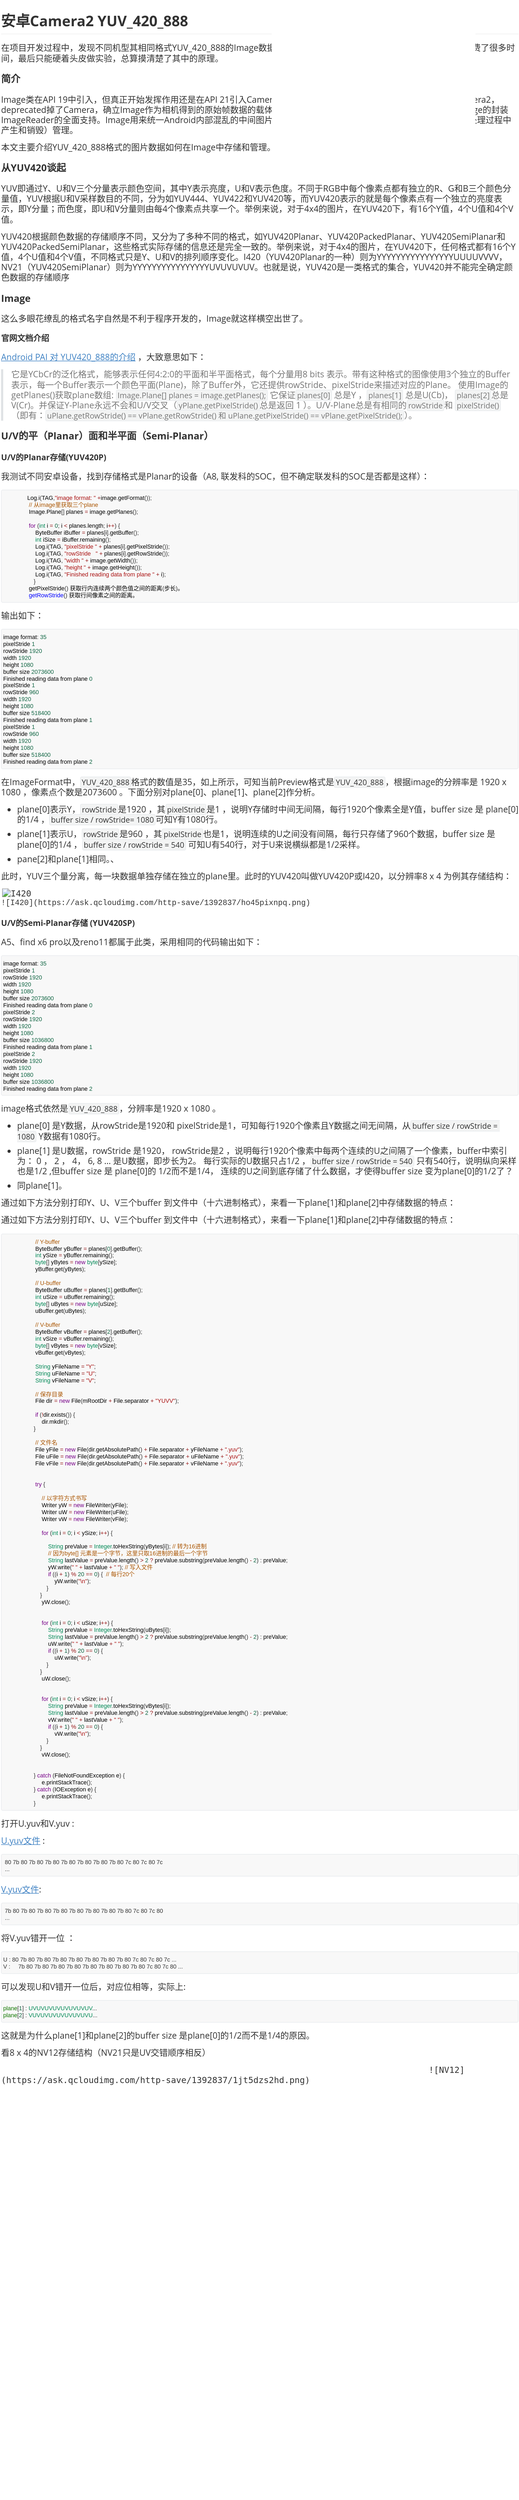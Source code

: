 <mxfile version="24.2.1" type="github">
  <diagram name="第 1 页" id="mfnHZ43y-gHnu4d1nDKd">
    <mxGraphModel dx="1434" dy="764" grid="1" gridSize="10" guides="1" tooltips="1" connect="1" arrows="1" fold="1" page="1" pageScale="1" pageWidth="827" pageHeight="1169" math="0" shadow="0">
      <root>
        <mxCell id="0" />
        <mxCell id="1" parent="0" />
        <UserObject label="&lt;h1 class=&quot;md-end-block md-heading&quot; style=&quot;box-sizing: border-box; break-after: avoid-page; break-inside: avoid; orphans: 4; font-size: 2.25em; margin-top: 1rem; margin-bottom: 1rem; position: relative; font-weight: bold; line-height: 1.2; cursor: text; padding-bottom: 0.3em; border-bottom: 1px solid rgb(238, 238, 238); white-space: pre-wrap; color: rgb(51, 51, 51); font-family: &amp;quot;Open Sans&amp;quot;, &amp;quot;Clear Sans&amp;quot;, &amp;quot;Helvetica Neue&amp;quot;, Helvetica, Arial, sans-serif; font-style: normal; font-variant-ligatures: normal; font-variant-caps: normal; letter-spacing: normal; text-align: start; text-indent: 0px; text-transform: none; widows: 2; word-spacing: 0px; -webkit-text-stroke-width: 0px; text-decoration-style: initial; text-decoration-color: initial;&quot;&gt;&lt;span class=&quot;md-plain md-expand&quot; style=&quot;box-sizing: border-box;&quot;&gt;安卓Camera2 YUV_420_888&lt;/span&gt;&lt;/h1&gt;&lt;p class=&quot;md-end-block md-p md-focus&quot; style=&quot;box-sizing: border-box; line-height: inherit; orphans: 4; margin: 0.8em 0px; white-space: pre-wrap; position: relative; color: rgb(51, 51, 51); font-family: &amp;quot;Open Sans&amp;quot;, &amp;quot;Clear Sans&amp;quot;, &amp;quot;Helvetica Neue&amp;quot;, Helvetica, Arial, sans-serif; font-size: 16px; font-style: normal; font-variant-ligatures: normal; font-variant-caps: normal; font-weight: 400; letter-spacing: normal; text-align: start; text-indent: 0px; text-transform: none; widows: 2; word-spacing: 0px; -webkit-text-stroke-width: 0px; text-decoration-style: initial; text-decoration-color: initial;&quot;&gt;&lt;span class=&quot;md-plain md-expand&quot; style=&quot;box-sizing: border-box;&quot;&gt;在项目开发过程中，发现不同机型其相同格式YUV_420_888的Image数据存储竟然不同，导致在从其中拿数据时发生错误。浪费了很多时间，最后只能硬着头皮做实验，总算摸清楚了其中的原理。&lt;/span&gt;&lt;/p&gt;&lt;h3 class=&quot;md-end-block md-heading&quot; style=&quot;box-sizing: border-box; break-after: avoid-page; break-inside: avoid; orphans: 4; font-size: 1.5em; margin-top: 1rem; margin-bottom: 1rem; position: relative; font-weight: bold; line-height: 1.43; cursor: text; white-space: pre-wrap; color: rgb(51, 51, 51); font-family: &amp;quot;Open Sans&amp;quot;, &amp;quot;Clear Sans&amp;quot;, &amp;quot;Helvetica Neue&amp;quot;, Helvetica, Arial, sans-serif; font-style: normal; font-variant-ligatures: normal; font-variant-caps: normal; letter-spacing: normal; text-align: start; text-indent: 0px; text-transform: none; widows: 2; word-spacing: 0px; -webkit-text-stroke-width: 0px; text-decoration-style: initial; text-decoration-color: initial;&quot;&gt;&lt;span class=&quot;md-pair-s&quot; style=&quot;box-sizing: border-box;&quot;&gt;&lt;strong style=&quot;box-sizing: border-box;&quot;&gt;&lt;span class=&quot;md-plain&quot; style=&quot;box-sizing: border-box;&quot;&gt;简介&lt;/span&gt;&lt;/strong&gt;&lt;/span&gt;&lt;/h3&gt;&lt;p class=&quot;md-end-block md-p&quot; style=&quot;box-sizing: border-box; line-height: inherit; orphans: 4; margin: 0.8em 0px; white-space: pre-wrap; position: relative; color: rgb(51, 51, 51); font-family: &amp;quot;Open Sans&amp;quot;, &amp;quot;Clear Sans&amp;quot;, &amp;quot;Helvetica Neue&amp;quot;, Helvetica, Arial, sans-serif; font-size: 16px; font-style: normal; font-variant-ligatures: normal; font-variant-caps: normal; font-weight: 400; letter-spacing: normal; text-align: start; text-indent: 0px; text-transform: none; widows: 2; word-spacing: 0px; -webkit-text-stroke-width: 0px; text-decoration-style: initial; text-decoration-color: initial;&quot;&gt;&lt;span class=&quot;md-plain&quot; style=&quot;box-sizing: border-box;&quot;&gt;Image类在API 19中引入，但真正开始发挥作用还是在API 21引入CameraDevice和MediaCodec的增强后。API 21引入了Camera2，deprecated掉了Camera，确立Image作为相机得到的原始帧数据的载体；硬件编解码的MediaCodec类加入了对Image和Image的封装ImageReader的全面支持。Image用来统一Android内部混乱的中间图片数据（这里中间图片数据指如各式YUV格式数据，在处理过程中产生和销毁）管理。&lt;/span&gt;&lt;/p&gt;&lt;p class=&quot;md-end-block md-p&quot; style=&quot;box-sizing: border-box; line-height: inherit; orphans: 4; margin: 0.8em 0px; white-space: pre-wrap; position: relative; color: rgb(51, 51, 51); font-family: &amp;quot;Open Sans&amp;quot;, &amp;quot;Clear Sans&amp;quot;, &amp;quot;Helvetica Neue&amp;quot;, Helvetica, Arial, sans-serif; font-size: 16px; font-style: normal; font-variant-ligatures: normal; font-variant-caps: normal; font-weight: 400; letter-spacing: normal; text-align: start; text-indent: 0px; text-transform: none; widows: 2; word-spacing: 0px; -webkit-text-stroke-width: 0px; text-decoration-style: initial; text-decoration-color: initial;&quot;&gt;&lt;span class=&quot;md-plain&quot; style=&quot;box-sizing: border-box;&quot;&gt;本文主要介绍YUV_420_888格式的图片数据如何在Image中存储和管理。&lt;/span&gt;&lt;/p&gt;&lt;h3 class=&quot;md-end-block md-heading&quot; style=&quot;box-sizing: border-box; break-after: avoid-page; break-inside: avoid; orphans: 4; font-size: 1.5em; margin-top: 1rem; margin-bottom: 1rem; position: relative; font-weight: bold; line-height: 1.43; cursor: text; white-space: pre-wrap; color: rgb(51, 51, 51); font-family: &amp;quot;Open Sans&amp;quot;, &amp;quot;Clear Sans&amp;quot;, &amp;quot;Helvetica Neue&amp;quot;, Helvetica, Arial, sans-serif; font-style: normal; font-variant-ligatures: normal; font-variant-caps: normal; letter-spacing: normal; text-align: start; text-indent: 0px; text-transform: none; widows: 2; word-spacing: 0px; -webkit-text-stroke-width: 0px; text-decoration-style: initial; text-decoration-color: initial;&quot;&gt;&lt;span class=&quot;md-pair-s&quot; style=&quot;box-sizing: border-box;&quot;&gt;&lt;strong style=&quot;box-sizing: border-box;&quot;&gt;&lt;span class=&quot;md-plain&quot; style=&quot;box-sizing: border-box;&quot;&gt;从YUV420谈起&lt;/span&gt;&lt;/strong&gt;&lt;/span&gt;&lt;/h3&gt;&lt;p class=&quot;md-end-block md-p&quot; style=&quot;box-sizing: border-box; line-height: inherit; orphans: 4; margin: 0.8em 0px; white-space: pre-wrap; position: relative; color: rgb(51, 51, 51); font-family: &amp;quot;Open Sans&amp;quot;, &amp;quot;Clear Sans&amp;quot;, &amp;quot;Helvetica Neue&amp;quot;, Helvetica, Arial, sans-serif; font-size: 16px; font-style: normal; font-variant-ligatures: normal; font-variant-caps: normal; font-weight: 400; letter-spacing: normal; text-align: start; text-indent: 0px; text-transform: none; widows: 2; word-spacing: 0px; -webkit-text-stroke-width: 0px; text-decoration-style: initial; text-decoration-color: initial;&quot;&gt;&lt;span class=&quot;md-plain&quot; style=&quot;box-sizing: border-box;&quot;&gt;YUV即通过Y、U和V三个分量表示颜色空间，其中Y表示亮度，U和V表示色度。不同于RGB中每个像素点都有独立的R、G和B三个颜色分量值，YUV根据U和V采样数目的不同，分为如YUV444、YUV422和YUV420等，而YUV420表示的就是每个像素点有一个独立的亮度表示，即Y分量；而色度，即U和V分量则由每4个像素点共享一个。举例来说，对于4x4的图片，在YUV420下，有16个Y值，4个U值和4个V值。&lt;/span&gt;&lt;/p&gt;&lt;p class=&quot;md-end-block md-p&quot; style=&quot;box-sizing: border-box; line-height: inherit; orphans: 4; margin: 0.8em 0px; white-space: pre-wrap; position: relative; color: rgb(51, 51, 51); font-family: &amp;quot;Open Sans&amp;quot;, &amp;quot;Clear Sans&amp;quot;, &amp;quot;Helvetica Neue&amp;quot;, Helvetica, Arial, sans-serif; font-size: 16px; font-style: normal; font-variant-ligatures: normal; font-variant-caps: normal; font-weight: 400; letter-spacing: normal; text-align: start; text-indent: 0px; text-transform: none; widows: 2; word-spacing: 0px; -webkit-text-stroke-width: 0px; text-decoration-style: initial; text-decoration-color: initial;&quot;&gt;&lt;span class=&quot;md-plain&quot; style=&quot;box-sizing: border-box;&quot;&gt;YUV420根据颜色数据的存储顺序不同，又分为了多种不同的格式，如YUV420Planar、YUV420PackedPlanar、YUV420SemiPlanar和YUV420PackedSemiPlanar，这些格式实际存储的信息还是完全一致的。举例来说，对于4x4的图片，在YUV420下，任何格式都有16个Y值，4个U值和4个V值，不同格式只是Y、U和V的排列顺序变化。I420（YUV420Planar的一种）则为YYYYYYYYYYYYYYYYUUUUVVVV，NV21（YUV420SemiPlanar）则为YYYYYYYYYYYYYYYYUVUVUVUV。也就是说，YUV420是一类格式的集合，YUV420并不能完全确定颜色数据的存储顺序&lt;/span&gt;&lt;/p&gt;&lt;h3 class=&quot;md-end-block md-heading&quot; style=&quot;box-sizing: border-box; break-after: avoid-page; break-inside: avoid; orphans: 4; font-size: 1.5em; margin-top: 1rem; margin-bottom: 1rem; position: relative; font-weight: bold; line-height: 1.43; cursor: text; white-space: pre-wrap; color: rgb(51, 51, 51); font-family: &amp;quot;Open Sans&amp;quot;, &amp;quot;Clear Sans&amp;quot;, &amp;quot;Helvetica Neue&amp;quot;, Helvetica, Arial, sans-serif; font-style: normal; font-variant-ligatures: normal; font-variant-caps: normal; letter-spacing: normal; text-align: start; text-indent: 0px; text-transform: none; widows: 2; word-spacing: 0px; -webkit-text-stroke-width: 0px; text-decoration-style: initial; text-decoration-color: initial;&quot;&gt;&lt;span class=&quot;md-pair-s&quot; style=&quot;box-sizing: border-box;&quot;&gt;&lt;strong style=&quot;box-sizing: border-box;&quot;&gt;&lt;span class=&quot;md-plain&quot; style=&quot;box-sizing: border-box;&quot;&gt;Image&lt;/span&gt;&lt;/strong&gt;&lt;/span&gt;&lt;/h3&gt;&lt;p class=&quot;md-end-block md-p&quot; style=&quot;box-sizing: border-box; line-height: inherit; orphans: 4; margin: 0.8em 0px; white-space: pre-wrap; position: relative; color: rgb(51, 51, 51); font-family: &amp;quot;Open Sans&amp;quot;, &amp;quot;Clear Sans&amp;quot;, &amp;quot;Helvetica Neue&amp;quot;, Helvetica, Arial, sans-serif; font-size: 16px; font-style: normal; font-variant-ligatures: normal; font-variant-caps: normal; font-weight: 400; letter-spacing: normal; text-align: start; text-indent: 0px; text-transform: none; widows: 2; word-spacing: 0px; -webkit-text-stroke-width: 0px; text-decoration-style: initial; text-decoration-color: initial;&quot;&gt;&lt;span class=&quot;md-plain&quot; style=&quot;box-sizing: border-box;&quot;&gt;这么多眼花缭乱的格式名字自然是不利于程序开发的，Image就这样横空出世了。&lt;/span&gt;&lt;/p&gt;&lt;h4 class=&quot;md-end-block md-heading&quot; style=&quot;box-sizing: border-box; break-after: avoid-page; break-inside: avoid; orphans: 4; font-size: 1.25em; margin-top: 1rem; margin-bottom: 1rem; position: relative; font-weight: bold; line-height: 1.4; cursor: text; white-space: pre-wrap; color: rgb(51, 51, 51); font-family: &amp;quot;Open Sans&amp;quot;, &amp;quot;Clear Sans&amp;quot;, &amp;quot;Helvetica Neue&amp;quot;, Helvetica, Arial, sans-serif; font-style: normal; font-variant-ligatures: normal; font-variant-caps: normal; letter-spacing: normal; text-align: start; text-indent: 0px; text-transform: none; widows: 2; word-spacing: 0px; -webkit-text-stroke-width: 0px; text-decoration-style: initial; text-decoration-color: initial;&quot;&gt;&lt;span class=&quot;md-plain&quot; style=&quot;box-sizing: border-box;&quot;&gt;官网文档介绍&lt;/span&gt;&lt;/h4&gt;&lt;p class=&quot;md-end-block md-p&quot; style=&quot;box-sizing: border-box; line-height: inherit; orphans: 4; margin: 0.8em 0px; white-space: pre-wrap; position: relative; color: rgb(51, 51, 51); font-family: &amp;quot;Open Sans&amp;quot;, &amp;quot;Clear Sans&amp;quot;, &amp;quot;Helvetica Neue&amp;quot;, Helvetica, Arial, sans-serif; font-size: 16px; font-style: normal; font-variant-ligatures: normal; font-variant-caps: normal; font-weight: 400; letter-spacing: normal; text-align: start; text-indent: 0px; text-transform: none; widows: 2; word-spacing: 0px; -webkit-text-stroke-width: 0px; text-decoration-style: initial; text-decoration-color: initial;&quot;&gt;&lt;span class=&quot;md-meta-i-c  md-link&quot; style=&quot;box-sizing: border-box;&quot;&gt;&lt;a spellcheck=&quot;false&quot; href=&quot;https://cloud.tencent.com/developer/tools/blog-entry?target=https%3A%2F%2Fdeveloper.android.com%2Freference%2Fandroid%2Fgraphics%2FImageFormat.html%23YUV_420_888&amp;amp;source=article&amp;amp;objectId=1747685&quot; style=&quot;box-sizing: border-box; cursor: pointer; color: rgb(65, 131, 196); -webkit-user-drag: none;&quot;&gt;&lt;span class=&quot;md-plain&quot; style=&quot;box-sizing: border-box;&quot;&gt;Android PAI 对 YUV420_888的介绍&lt;/span&gt;&lt;/a&gt;&lt;/span&gt;&lt;span class=&quot;md-plain&quot; style=&quot;box-sizing: border-box;&quot;&gt; ，大致意思如下：&lt;/span&gt;&lt;/p&gt;&lt;blockquote style=&quot;box-sizing: border-box; margin: 0.8em 0px; border-left: 4px solid rgb(223, 226, 229); padding: 0px 15px; color: rgb(119, 119, 119); font-family: &amp;quot;Open Sans&amp;quot;, &amp;quot;Clear Sans&amp;quot;, &amp;quot;Helvetica Neue&amp;quot;, Helvetica, Arial, sans-serif; font-size: 16px; font-style: normal; font-variant-ligatures: normal; font-variant-caps: normal; font-weight: 400; letter-spacing: normal; orphans: 2; text-align: start; text-indent: 0px; text-transform: none; white-space: normal; widows: 2; word-spacing: 0px; -webkit-text-stroke-width: 0px; text-decoration-style: initial; text-decoration-color: initial;&quot;&gt;&lt;p class=&quot;md-end-block md-p&quot; style=&quot;box-sizing: border-box; line-height: inherit; orphans: 4; margin: 0px; white-space: pre-wrap; position: relative;&quot;&gt;&lt;span class=&quot;md-plain&quot; style=&quot;box-sizing: border-box;&quot;&gt;它是YCbCr的泛化格式，能够表示任何4:2:0的平面和半平面格式，每个分量用8 bits 表示。带有这种格式的图像使用3个独立的Buffer表示，每一个Buffer表示一个颜色平面(Plane)，除了Buffer外，它还提供rowStride、pixelStride来描述对应的Plane。 使用Image的getPlanes()获取plane数组: &lt;/span&gt;&lt;span spellcheck=&quot;false&quot; class=&quot;md-pair-s&quot; style=&quot;box-sizing: border-box;&quot;&gt;&lt;code style=&quot;box-sizing: border-box; font-family: var(--monospace); text-align: left; vertical-align: initial; border: 1px solid rgb(231, 234, 237); background-color: rgb(243, 244, 244); border-radius: 3px; padding: 0px 2px; font-size: 0.9em;&quot;&gt;Image.Plane[] planes = image.getPlanes();&lt;/code&gt;&lt;/span&gt;&lt;span class=&quot;md-plain&quot; style=&quot;box-sizing: border-box;&quot;&gt; 它保证&lt;/span&gt;&lt;span spellcheck=&quot;false&quot; class=&quot;md-pair-s&quot; style=&quot;box-sizing: border-box;&quot;&gt;&lt;code style=&quot;box-sizing: border-box; font-family: var(--monospace); text-align: left; vertical-align: initial; border: 1px solid rgb(231, 234, 237); background-color: rgb(243, 244, 244); border-radius: 3px; padding: 0px 2px; font-size: 0.9em;&quot;&gt;planes[0]&lt;/code&gt;&lt;/span&gt;&lt;span class=&quot;md-plain&quot; style=&quot;box-sizing: border-box;&quot;&gt; 总是Y ，&lt;/span&gt;&lt;span spellcheck=&quot;false&quot; class=&quot;md-pair-s&quot; style=&quot;box-sizing: border-box;&quot;&gt;&lt;code style=&quot;box-sizing: border-box; font-family: var(--monospace); text-align: left; vertical-align: initial; border: 1px solid rgb(231, 234, 237); background-color: rgb(243, 244, 244); border-radius: 3px; padding: 0px 2px; font-size: 0.9em;&quot;&gt;planes[1]&lt;/code&gt;&lt;/span&gt;&lt;span class=&quot;md-plain&quot; style=&quot;box-sizing: border-box;&quot;&gt; 总是U(Cb)， &lt;/span&gt;&lt;span spellcheck=&quot;false&quot; class=&quot;md-pair-s&quot; style=&quot;box-sizing: border-box;&quot;&gt;&lt;code style=&quot;box-sizing: border-box; font-family: var(--monospace); text-align: left; vertical-align: initial; border: 1px solid rgb(231, 234, 237); background-color: rgb(243, 244, 244); border-radius: 3px; padding: 0px 2px; font-size: 0.9em;&quot;&gt;planes[2]&lt;/code&gt;&lt;/span&gt;&lt;span class=&quot;md-plain&quot; style=&quot;box-sizing: border-box;&quot;&gt;总是V(Cr)。并保证Y-Plane永远不会和U/V交叉（&lt;/span&gt;&lt;span spellcheck=&quot;false&quot; class=&quot;md-pair-s&quot; style=&quot;box-sizing: border-box;&quot;&gt;&lt;code style=&quot;box-sizing: border-box; font-family: var(--monospace); text-align: left; vertical-align: initial; border: 1px solid rgb(231, 234, 237); background-color: rgb(243, 244, 244); border-radius: 3px; padding: 0px 2px; font-size: 0.9em;&quot;&gt;yPlane.getPixelStride()&lt;/code&gt;&lt;/span&gt;&lt;span class=&quot;md-plain&quot; style=&quot;box-sizing: border-box;&quot;&gt;总是返回 1 ）。U/V-Plane总是有相同的&lt;/span&gt;&lt;span spellcheck=&quot;false&quot; class=&quot;md-pair-s&quot; style=&quot;box-sizing: border-box;&quot;&gt;&lt;code style=&quot;box-sizing: border-box; font-family: var(--monospace); text-align: left; vertical-align: initial; border: 1px solid rgb(231, 234, 237); background-color: rgb(243, 244, 244); border-radius: 3px; padding: 0px 2px; font-size: 0.9em;&quot;&gt;rowStride&lt;/code&gt;&lt;/span&gt;&lt;span class=&quot;md-plain&quot; style=&quot;box-sizing: border-box;&quot;&gt;和 &lt;/span&gt;&lt;span spellcheck=&quot;false&quot; class=&quot;md-pair-s&quot; style=&quot;box-sizing: border-box;&quot;&gt;&lt;code style=&quot;box-sizing: border-box; font-family: var(--monospace); text-align: left; vertical-align: initial; border: 1px solid rgb(231, 234, 237); background-color: rgb(243, 244, 244); border-radius: 3px; padding: 0px 2px; font-size: 0.9em;&quot;&gt;pixelStride()&lt;/code&gt;&lt;/span&gt;&lt;span class=&quot;md-plain&quot; style=&quot;box-sizing: border-box;&quot;&gt;（即有：&lt;/span&gt;&lt;span spellcheck=&quot;false&quot; class=&quot;md-pair-s&quot; style=&quot;box-sizing: border-box;&quot;&gt;&lt;code style=&quot;box-sizing: border-box; font-family: var(--monospace); text-align: left; vertical-align: initial; border: 1px solid rgb(231, 234, 237); background-color: rgb(243, 244, 244); border-radius: 3px; padding: 0px 2px; font-size: 0.9em;&quot;&gt;uPlane.getRowStride() == vPlane.getRowStride() 和 uPlane.getPixelStride() == vPlane.getPixelStride();&lt;/code&gt;&lt;/span&gt;&lt;span class=&quot;md-plain&quot; style=&quot;box-sizing: border-box;&quot;&gt;）。&lt;/span&gt;&lt;/p&gt;&lt;/blockquote&gt;&lt;h3 class=&quot;md-end-block md-heading&quot; style=&quot;box-sizing: border-box; break-after: avoid-page; break-inside: avoid; orphans: 4; font-size: 1.5em; margin-top: 1rem; margin-bottom: 1rem; position: relative; font-weight: bold; line-height: 1.43; cursor: text; white-space: pre-wrap; color: rgb(51, 51, 51); font-family: &amp;quot;Open Sans&amp;quot;, &amp;quot;Clear Sans&amp;quot;, &amp;quot;Helvetica Neue&amp;quot;, Helvetica, Arial, sans-serif; font-style: normal; font-variant-ligatures: normal; font-variant-caps: normal; letter-spacing: normal; text-align: start; text-indent: 0px; text-transform: none; widows: 2; word-spacing: 0px; -webkit-text-stroke-width: 0px; text-decoration-style: initial; text-decoration-color: initial;&quot;&gt;&lt;span class=&quot;md-plain&quot; style=&quot;box-sizing: border-box;&quot;&gt;U/V的平（Planar）面和半平面（Semi-Planar）&lt;/span&gt;&lt;/h3&gt;&lt;h4 class=&quot;md-end-block md-heading&quot; style=&quot;box-sizing: border-box; break-after: avoid-page; break-inside: avoid; orphans: 4; font-size: 1.25em; margin-top: 1rem; margin-bottom: 1rem; position: relative; font-weight: bold; line-height: 1.4; cursor: text; white-space: pre-wrap; color: rgb(51, 51, 51); font-family: &amp;quot;Open Sans&amp;quot;, &amp;quot;Clear Sans&amp;quot;, &amp;quot;Helvetica Neue&amp;quot;, Helvetica, Arial, sans-serif; font-style: normal; font-variant-ligatures: normal; font-variant-caps: normal; letter-spacing: normal; text-align: start; text-indent: 0px; text-transform: none; widows: 2; word-spacing: 0px; -webkit-text-stroke-width: 0px; text-decoration-style: initial; text-decoration-color: initial;&quot;&gt;&lt;span class=&quot;md-plain&quot; style=&quot;box-sizing: border-box;&quot;&gt;U/V的Planar存储(YUV420P)&lt;/span&gt;&lt;/h4&gt;&lt;p class=&quot;md-end-block md-p&quot; style=&quot;box-sizing: border-box; line-height: inherit; orphans: 4; margin: 0.8em 0px; white-space: pre-wrap; position: relative; color: rgb(51, 51, 51); font-family: &amp;quot;Open Sans&amp;quot;, &amp;quot;Clear Sans&amp;quot;, &amp;quot;Helvetica Neue&amp;quot;, Helvetica, Arial, sans-serif; font-size: 16px; font-style: normal; font-variant-ligatures: normal; font-variant-caps: normal; font-weight: 400; letter-spacing: normal; text-align: start; text-indent: 0px; text-transform: none; widows: 2; word-spacing: 0px; -webkit-text-stroke-width: 0px; text-decoration-style: initial; text-decoration-color: initial;&quot;&gt;&lt;span class=&quot;md-plain&quot; style=&quot;box-sizing: border-box;&quot;&gt;我测试不同安卓设备，找到存储格式是Planar的设备（A8, 联发科的SOC，但不确定联发科的SOC是否都是这样）：&lt;/span&gt;&lt;/p&gt;&lt;pre spellcheck=&quot;false&quot; class=&quot;md-fences md-end-block md-fences-with-lineno ty-contain-cm modeLoaded&quot; lang=&quot;java&quot; style=&quot;box-sizing: border-box; overflow: visible; font-family: var(--monospace); font-size: 0.9em; display: block; break-inside: avoid; text-align: left; white-space: normal; background-image: inherit; background-position: inherit; background-size: inherit; background-repeat: inherit; background-attachment: inherit; background-origin: inherit; background-clip: inherit; background-color: rgb(248, 248, 248); position: relative !important; border: 1px solid rgb(231, 234, 237); border-radius: 3px; padding: 8px 4px 6px 0px; margin-bottom: 15px; margin-top: 15px; width: inherit; color: rgb(51, 51, 51); font-style: normal; font-variant-ligatures: normal; font-variant-caps: normal; font-weight: 400; letter-spacing: normal; orphans: 2; text-indent: 0px; text-transform: none; widows: 2; word-spacing: 0px; -webkit-text-stroke-width: 0px; text-decoration-style: initial; text-decoration-color: initial;&quot;&gt;&amp;nbsp;&lt;span role=&quot;presentation&quot; style=&quot;box-sizing: border-box; padding-right: 0.1px;&quot;&gt; &amp;nbsp; &amp;nbsp; &amp;nbsp; &amp;nbsp; &amp;nbsp; &amp;nbsp; &amp;nbsp; &lt;span class=&quot;cm-variable&quot; style=&quot;box-sizing: border-box; color: rgb(0, 0, 0);&quot;&gt;Log&lt;/span&gt;.&lt;span class=&quot;cm-variable&quot; style=&quot;box-sizing: border-box; color: rgb(0, 0, 0);&quot;&gt;i&lt;/span&gt;(&lt;span class=&quot;cm-variable&quot; style=&quot;box-sizing: border-box; color: rgb(0, 0, 0);&quot;&gt;TAG&lt;/span&gt;,&lt;span class=&quot;cm-string&quot; style=&quot;box-sizing: border-box; color: rgb(170, 17, 17);&quot;&gt;&quot;image format: &quot;&lt;/span&gt; &lt;span class=&quot;cm-operator&quot; style=&quot;box-sizing: border-box; color: rgb(152, 26, 26);&quot;&gt;+&lt;/span&gt;&lt;span class=&quot;cm-variable&quot; style=&quot;box-sizing: border-box; color: rgb(0, 0, 0);&quot;&gt;image&lt;/span&gt;.&lt;span class=&quot;cm-variable&quot; style=&quot;box-sizing: border-box; color: rgb(0, 0, 0);&quot;&gt;getFormat&lt;/span&gt;());&lt;/span&gt;&lt;br&gt;&amp;nbsp;&lt;span role=&quot;presentation&quot; style=&quot;box-sizing: border-box; padding-right: 0.1px;&quot;&gt; &amp;nbsp; &amp;nbsp; &amp;nbsp; &amp;nbsp; &amp;nbsp; &amp;nbsp; &amp;nbsp; &amp;nbsp;&lt;span class=&quot;cm-comment&quot; style=&quot;box-sizing: border-box; color: rgb(170, 85, 0);&quot;&gt;// 从image里获取三个plane&lt;/span&gt;&lt;/span&gt;&lt;br&gt;&amp;nbsp;&lt;span role=&quot;presentation&quot; style=&quot;box-sizing: border-box; padding-right: 0.1px;&quot;&gt; &amp;nbsp; &amp;nbsp; &amp;nbsp; &amp;nbsp; &amp;nbsp; &amp;nbsp; &amp;nbsp; &amp;nbsp;&lt;span class=&quot;cm-variable&quot; style=&quot;box-sizing: border-box; color: rgb(0, 0, 0);&quot;&gt;Image&lt;/span&gt;.&lt;span class=&quot;cm-variable&quot; style=&quot;box-sizing: border-box; color: rgb(0, 0, 0);&quot;&gt;Plane&lt;/span&gt;[] &lt;span class=&quot;cm-variable&quot; style=&quot;box-sizing: border-box; color: rgb(0, 0, 0);&quot;&gt;planes&lt;/span&gt; &lt;span class=&quot;cm-operator&quot; style=&quot;box-sizing: border-box; color: rgb(152, 26, 26);&quot;&gt;=&lt;/span&gt; &lt;span class=&quot;cm-variable&quot; style=&quot;box-sizing: border-box; color: rgb(0, 0, 0);&quot;&gt;image&lt;/span&gt;.&lt;span class=&quot;cm-variable&quot; style=&quot;box-sizing: border-box; color: rgb(0, 0, 0);&quot;&gt;getPlanes&lt;/span&gt;();&lt;/span&gt;&lt;br&gt;&amp;nbsp;&lt;span role=&quot;presentation&quot; style=&quot;box-sizing: border-box; padding-right: 0.1px;&quot;&gt;&lt;span style=&quot;box-sizing: border-box;&quot;&gt;​&lt;/span&gt;&lt;/span&gt;&lt;br&gt;&amp;nbsp;&lt;span role=&quot;presentation&quot; style=&quot;box-sizing: border-box; padding-right: 0.1px;&quot;&gt; &amp;nbsp; &amp;nbsp; &amp;nbsp; &amp;nbsp; &amp;nbsp; &amp;nbsp; &amp;nbsp; &amp;nbsp;&lt;span class=&quot;cm-keyword&quot; style=&quot;box-sizing: border-box; color: rgb(119, 0, 136);&quot;&gt;for&lt;/span&gt; (&lt;span class=&quot;cm-variable-3&quot; style=&quot;box-sizing: border-box; color: rgb(0, 136, 85);&quot;&gt;int&lt;/span&gt; &lt;span class=&quot;cm-variable&quot; style=&quot;box-sizing: border-box; color: rgb(0, 0, 0);&quot;&gt;i&lt;/span&gt; &lt;span class=&quot;cm-operator&quot; style=&quot;box-sizing: border-box; color: rgb(152, 26, 26);&quot;&gt;=&lt;/span&gt; &lt;span class=&quot;cm-number&quot; style=&quot;box-sizing: border-box; color: rgb(17, 102, 68);&quot;&gt;0&lt;/span&gt;; &lt;span class=&quot;cm-variable&quot; style=&quot;box-sizing: border-box; color: rgb(0, 0, 0);&quot;&gt;i&lt;/span&gt; &lt;span class=&quot;cm-operator&quot; style=&quot;box-sizing: border-box; color: rgb(152, 26, 26);&quot;&gt;&amp;lt;&lt;/span&gt; &lt;span class=&quot;cm-variable&quot; style=&quot;box-sizing: border-box; color: rgb(0, 0, 0);&quot;&gt;planes&lt;/span&gt;.&lt;span class=&quot;cm-variable&quot; style=&quot;box-sizing: border-box; color: rgb(0, 0, 0);&quot;&gt;length&lt;/span&gt;; &lt;span class=&quot;cm-variable&quot; style=&quot;box-sizing: border-box; color: rgb(0, 0, 0);&quot;&gt;i&lt;/span&gt;&lt;span class=&quot;cm-operator&quot; style=&quot;box-sizing: border-box; color: rgb(152, 26, 26);&quot;&gt;++&lt;/span&gt;) {&lt;/span&gt;&lt;br&gt;&amp;nbsp;&lt;span role=&quot;presentation&quot; style=&quot;box-sizing: border-box; padding-right: 0.1px;&quot;&gt; &amp;nbsp; &amp;nbsp; &amp;nbsp; &amp;nbsp; &amp;nbsp; &amp;nbsp; &amp;nbsp; &amp;nbsp; &amp;nbsp; &amp;nbsp;&lt;span class=&quot;cm-variable&quot; style=&quot;box-sizing: border-box; color: rgb(0, 0, 0);&quot;&gt;ByteBuffer&lt;/span&gt; &lt;span class=&quot;cm-variable&quot; style=&quot;box-sizing: border-box; color: rgb(0, 0, 0);&quot;&gt;iBuffer&lt;/span&gt; &lt;span class=&quot;cm-operator&quot; style=&quot;box-sizing: border-box; color: rgb(152, 26, 26);&quot;&gt;=&lt;/span&gt; &lt;span class=&quot;cm-variable&quot; style=&quot;box-sizing: border-box; color: rgb(0, 0, 0);&quot;&gt;planes&lt;/span&gt;[&lt;span class=&quot;cm-variable&quot; style=&quot;box-sizing: border-box; color: rgb(0, 0, 0);&quot;&gt;i&lt;/span&gt;].&lt;span class=&quot;cm-variable&quot; style=&quot;box-sizing: border-box; color: rgb(0, 0, 0);&quot;&gt;getBuffer&lt;/span&gt;();&lt;/span&gt;&lt;br&gt;&amp;nbsp;&lt;span role=&quot;presentation&quot; style=&quot;box-sizing: border-box; padding-right: 0.1px;&quot;&gt; &amp;nbsp; &amp;nbsp; &amp;nbsp; &amp;nbsp; &amp;nbsp; &amp;nbsp; &amp;nbsp; &amp;nbsp; &amp;nbsp; &amp;nbsp;&lt;span class=&quot;cm-variable-3&quot; style=&quot;box-sizing: border-box; color: rgb(0, 136, 85);&quot;&gt;int&lt;/span&gt; &lt;span class=&quot;cm-variable&quot; style=&quot;box-sizing: border-box; color: rgb(0, 0, 0);&quot;&gt;iSize&lt;/span&gt; &lt;span class=&quot;cm-operator&quot; style=&quot;box-sizing: border-box; color: rgb(152, 26, 26);&quot;&gt;=&lt;/span&gt; &lt;span class=&quot;cm-variable&quot; style=&quot;box-sizing: border-box; color: rgb(0, 0, 0);&quot;&gt;iBuffer&lt;/span&gt;.&lt;span class=&quot;cm-variable&quot; style=&quot;box-sizing: border-box; color: rgb(0, 0, 0);&quot;&gt;remaining&lt;/span&gt;();&lt;/span&gt;&lt;br&gt;&amp;nbsp;&lt;span role=&quot;presentation&quot; style=&quot;box-sizing: border-box; padding-right: 0.1px;&quot;&gt; &amp;nbsp; &amp;nbsp; &amp;nbsp; &amp;nbsp; &amp;nbsp; &amp;nbsp; &amp;nbsp; &amp;nbsp; &amp;nbsp; &amp;nbsp;&lt;span class=&quot;cm-variable&quot; style=&quot;box-sizing: border-box; color: rgb(0, 0, 0);&quot;&gt;Log&lt;/span&gt;.&lt;span class=&quot;cm-variable&quot; style=&quot;box-sizing: border-box; color: rgb(0, 0, 0);&quot;&gt;i&lt;/span&gt;(&lt;span class=&quot;cm-variable&quot; style=&quot;box-sizing: border-box; color: rgb(0, 0, 0);&quot;&gt;TAG&lt;/span&gt;, &lt;span class=&quot;cm-string&quot; style=&quot;box-sizing: border-box; color: rgb(170, 17, 17);&quot;&gt;&quot;pixelStride  &quot;&lt;/span&gt; &lt;span class=&quot;cm-operator&quot; style=&quot;box-sizing: border-box; color: rgb(152, 26, 26);&quot;&gt;+&lt;/span&gt; &lt;span class=&quot;cm-variable&quot; style=&quot;box-sizing: border-box; color: rgb(0, 0, 0);&quot;&gt;planes&lt;/span&gt;[&lt;span class=&quot;cm-variable&quot; style=&quot;box-sizing: border-box; color: rgb(0, 0, 0);&quot;&gt;i&lt;/span&gt;].&lt;span class=&quot;cm-variable&quot; style=&quot;box-sizing: border-box; color: rgb(0, 0, 0);&quot;&gt;getPixelStride&lt;/span&gt;());&lt;/span&gt;&lt;br&gt;&amp;nbsp;&lt;span role=&quot;presentation&quot; style=&quot;box-sizing: border-box; padding-right: 0.1px;&quot;&gt; &amp;nbsp; &amp;nbsp; &amp;nbsp; &amp;nbsp; &amp;nbsp; &amp;nbsp; &amp;nbsp; &amp;nbsp; &amp;nbsp; &amp;nbsp;&lt;span class=&quot;cm-variable&quot; style=&quot;box-sizing: border-box; color: rgb(0, 0, 0);&quot;&gt;Log&lt;/span&gt;.&lt;span class=&quot;cm-variable&quot; style=&quot;box-sizing: border-box; color: rgb(0, 0, 0);&quot;&gt;i&lt;/span&gt;(&lt;span class=&quot;cm-variable&quot; style=&quot;box-sizing: border-box; color: rgb(0, 0, 0);&quot;&gt;TAG&lt;/span&gt;, &lt;span class=&quot;cm-string&quot; style=&quot;box-sizing: border-box; color: rgb(170, 17, 17);&quot;&gt;&quot;rowStride &amp;nbsp; &quot;&lt;/span&gt; &lt;span class=&quot;cm-operator&quot; style=&quot;box-sizing: border-box; color: rgb(152, 26, 26);&quot;&gt;+&lt;/span&gt; &lt;span class=&quot;cm-variable&quot; style=&quot;box-sizing: border-box; color: rgb(0, 0, 0);&quot;&gt;planes&lt;/span&gt;[&lt;span class=&quot;cm-variable&quot; style=&quot;box-sizing: border-box; color: rgb(0, 0, 0);&quot;&gt;i&lt;/span&gt;].&lt;span class=&quot;cm-variable&quot; style=&quot;box-sizing: border-box; color: rgb(0, 0, 0);&quot;&gt;getRowStride&lt;/span&gt;());&lt;/span&gt;&lt;br&gt;&amp;nbsp;&lt;span role=&quot;presentation&quot; style=&quot;box-sizing: border-box; padding-right: 0.1px;&quot;&gt; &amp;nbsp; &amp;nbsp; &amp;nbsp; &amp;nbsp; &amp;nbsp; &amp;nbsp; &amp;nbsp; &amp;nbsp; &amp;nbsp; &amp;nbsp;&lt;span class=&quot;cm-variable&quot; style=&quot;box-sizing: border-box; color: rgb(0, 0, 0);&quot;&gt;Log&lt;/span&gt;.&lt;span class=&quot;cm-variable&quot; style=&quot;box-sizing: border-box; color: rgb(0, 0, 0);&quot;&gt;i&lt;/span&gt;(&lt;span class=&quot;cm-variable&quot; style=&quot;box-sizing: border-box; color: rgb(0, 0, 0);&quot;&gt;TAG&lt;/span&gt;, &lt;span class=&quot;cm-string&quot; style=&quot;box-sizing: border-box; color: rgb(170, 17, 17);&quot;&gt;&quot;width  &quot;&lt;/span&gt; &lt;span class=&quot;cm-operator&quot; style=&quot;box-sizing: border-box; color: rgb(152, 26, 26);&quot;&gt;+&lt;/span&gt; &lt;span class=&quot;cm-variable&quot; style=&quot;box-sizing: border-box; color: rgb(0, 0, 0);&quot;&gt;image&lt;/span&gt;.&lt;span class=&quot;cm-variable&quot; style=&quot;box-sizing: border-box; color: rgb(0, 0, 0);&quot;&gt;getWidth&lt;/span&gt;());&lt;/span&gt;&lt;br&gt;&amp;nbsp;&lt;span role=&quot;presentation&quot; style=&quot;box-sizing: border-box; padding-right: 0.1px;&quot;&gt; &amp;nbsp; &amp;nbsp; &amp;nbsp; &amp;nbsp; &amp;nbsp; &amp;nbsp; &amp;nbsp; &amp;nbsp; &amp;nbsp; &amp;nbsp;&lt;span class=&quot;cm-variable&quot; style=&quot;box-sizing: border-box; color: rgb(0, 0, 0);&quot;&gt;Log&lt;/span&gt;.&lt;span class=&quot;cm-variable&quot; style=&quot;box-sizing: border-box; color: rgb(0, 0, 0);&quot;&gt;i&lt;/span&gt;(&lt;span class=&quot;cm-variable&quot; style=&quot;box-sizing: border-box; color: rgb(0, 0, 0);&quot;&gt;TAG&lt;/span&gt;, &lt;span class=&quot;cm-string&quot; style=&quot;box-sizing: border-box; color: rgb(170, 17, 17);&quot;&gt;&quot;height  &quot;&lt;/span&gt; &lt;span class=&quot;cm-operator&quot; style=&quot;box-sizing: border-box; color: rgb(152, 26, 26);&quot;&gt;+&lt;/span&gt; &lt;span class=&quot;cm-variable&quot; style=&quot;box-sizing: border-box; color: rgb(0, 0, 0);&quot;&gt;image&lt;/span&gt;.&lt;span class=&quot;cm-variable&quot; style=&quot;box-sizing: border-box; color: rgb(0, 0, 0);&quot;&gt;getHeight&lt;/span&gt;());&lt;/span&gt;&lt;br&gt;&amp;nbsp;&lt;span role=&quot;presentation&quot; style=&quot;box-sizing: border-box; padding-right: 0.1px;&quot;&gt; &amp;nbsp; &amp;nbsp; &amp;nbsp; &amp;nbsp; &amp;nbsp; &amp;nbsp; &amp;nbsp; &amp;nbsp; &amp;nbsp; &amp;nbsp;&lt;span class=&quot;cm-variable&quot; style=&quot;box-sizing: border-box; color: rgb(0, 0, 0);&quot;&gt;Log&lt;/span&gt;.&lt;span class=&quot;cm-variable&quot; style=&quot;box-sizing: border-box; color: rgb(0, 0, 0);&quot;&gt;i&lt;/span&gt;(&lt;span class=&quot;cm-variable&quot; style=&quot;box-sizing: border-box; color: rgb(0, 0, 0);&quot;&gt;TAG&lt;/span&gt;, &lt;span class=&quot;cm-string&quot; style=&quot;box-sizing: border-box; color: rgb(170, 17, 17);&quot;&gt;&quot;Finished reading data from plane  &quot;&lt;/span&gt; &lt;span class=&quot;cm-operator&quot; style=&quot;box-sizing: border-box; color: rgb(152, 26, 26);&quot;&gt;+&lt;/span&gt; &lt;span class=&quot;cm-variable&quot; style=&quot;box-sizing: border-box; color: rgb(0, 0, 0);&quot;&gt;i&lt;/span&gt;);&lt;/span&gt;&lt;br&gt;&amp;nbsp;&lt;span role=&quot;presentation&quot; style=&quot;box-sizing: border-box; padding-right: 0.1px;&quot;&gt; &amp;nbsp; &amp;nbsp; &amp;nbsp; &amp;nbsp; &amp;nbsp; &amp;nbsp; &amp;nbsp; &amp;nbsp; &amp;nbsp;  }&lt;/span&gt;&lt;br&gt;&amp;nbsp;&lt;span role=&quot;presentation&quot; style=&quot;box-sizing: border-box; padding-right: 0.1px;&quot;&gt; &amp;nbsp; &amp;nbsp; &amp;nbsp; &amp;nbsp; &amp;nbsp; &amp;nbsp; &amp;nbsp; &amp;nbsp;&lt;span class=&quot;cm-variable&quot; style=&quot;box-sizing: border-box; color: rgb(0, 0, 0);&quot;&gt;getPixelStride&lt;/span&gt;() &lt;span class=&quot;cm-variable&quot; style=&quot;box-sizing: border-box; color: rgb(0, 0, 0);&quot;&gt;获取行内连续两个颜色值之间的距离&lt;/span&gt;(&lt;span class=&quot;cm-variable&quot; style=&quot;box-sizing: border-box; color: rgb(0, 0, 0);&quot;&gt;步长&lt;/span&gt;)&lt;span class=&quot;cm-variable&quot; style=&quot;box-sizing: border-box; color: rgb(0, 0, 0);&quot;&gt;。&lt;/span&gt;&lt;/span&gt;&lt;br&gt;&amp;nbsp;&lt;span role=&quot;presentation&quot; style=&quot;box-sizing: border-box; padding-right: 0.1px;&quot;&gt; &amp;nbsp; &amp;nbsp; &amp;nbsp; &amp;nbsp; &amp;nbsp; &amp;nbsp; &amp;nbsp; &amp;nbsp;&lt;span class=&quot;cm-def&quot; style=&quot;box-sizing: border-box; color: rgb(0, 0, 255);&quot;&gt;getRowStride&lt;/span&gt;() &lt;span class=&quot;cm-variable&quot; style=&quot;box-sizing: border-box; color: rgb(0, 0, 0);&quot;&gt;获取行间像素之间的距离。&lt;/span&gt;&lt;/span&gt;&lt;/pre&gt;&lt;p class=&quot;md-end-block md-p&quot; style=&quot;box-sizing: border-box; line-height: inherit; orphans: 4; margin: 0.8em 0px; white-space: pre-wrap; position: relative; color: rgb(51, 51, 51); font-family: &amp;quot;Open Sans&amp;quot;, &amp;quot;Clear Sans&amp;quot;, &amp;quot;Helvetica Neue&amp;quot;, Helvetica, Arial, sans-serif; font-size: 16px; font-style: normal; font-variant-ligatures: normal; font-variant-caps: normal; font-weight: 400; letter-spacing: normal; text-align: start; text-indent: 0px; text-transform: none; widows: 2; word-spacing: 0px; -webkit-text-stroke-width: 0px; text-decoration-style: initial; text-decoration-color: initial;&quot;&gt;&lt;span class=&quot;md-plain&quot; style=&quot;box-sizing: border-box;&quot;&gt;输出如下：&lt;/span&gt;&lt;/p&gt;&lt;pre spellcheck=&quot;false&quot; class=&quot;md-fences md-end-block md-fences-with-lineno ty-contain-cm modeLoaded&quot; lang=&quot;java&quot; style=&quot;box-sizing: border-box; overflow: visible; font-family: var(--monospace); font-size: 0.9em; display: block; break-inside: avoid; text-align: left; white-space: normal; background-image: inherit; background-position: inherit; background-size: inherit; background-repeat: inherit; background-attachment: inherit; background-origin: inherit; background-clip: inherit; background-color: rgb(248, 248, 248); position: relative !important; border: 1px solid rgb(231, 234, 237); border-radius: 3px; padding: 8px 4px 6px 0px; margin-bottom: 15px; margin-top: 15px; width: inherit; color: rgb(51, 51, 51); font-style: normal; font-variant-ligatures: normal; font-variant-caps: normal; font-weight: 400; letter-spacing: normal; orphans: 2; text-indent: 0px; text-transform: none; widows: 2; word-spacing: 0px; -webkit-text-stroke-width: 0px; text-decoration-style: initial; text-decoration-color: initial;&quot;&gt;&amp;nbsp;&lt;span role=&quot;presentation&quot; style=&quot;box-sizing: border-box; padding-right: 0.1px;&quot;&gt;&lt;span class=&quot;cm-variable&quot; style=&quot;box-sizing: border-box; color: rgb(0, 0, 0);&quot;&gt;image&lt;/span&gt; &lt;span class=&quot;cm-variable&quot; style=&quot;box-sizing: border-box; color: rgb(0, 0, 0);&quot;&gt;format&lt;/span&gt;: &lt;span class=&quot;cm-number&quot; style=&quot;box-sizing: border-box; color: rgb(17, 102, 68);&quot;&gt;35&lt;/span&gt;&lt;/span&gt;&lt;br&gt;&amp;nbsp;&lt;span role=&quot;presentation&quot; style=&quot;box-sizing: border-box; padding-right: 0.1px;&quot;&gt;&lt;span class=&quot;cm-variable&quot; style=&quot;box-sizing: border-box; color: rgb(0, 0, 0);&quot;&gt;pixelStride&lt;/span&gt; &lt;span class=&quot;cm-number&quot; style=&quot;box-sizing: border-box; color: rgb(17, 102, 68);&quot;&gt;1&lt;/span&gt;&lt;/span&gt;&lt;br&gt;&amp;nbsp;&lt;span role=&quot;presentation&quot; style=&quot;box-sizing: border-box; padding-right: 0.1px;&quot;&gt;&lt;span class=&quot;cm-variable&quot; style=&quot;box-sizing: border-box; color: rgb(0, 0, 0);&quot;&gt;rowStride&lt;/span&gt; &lt;span class=&quot;cm-number&quot; style=&quot;box-sizing: border-box; color: rgb(17, 102, 68);&quot;&gt;1920&lt;/span&gt;&lt;/span&gt;&lt;br&gt;&amp;nbsp;&lt;span role=&quot;presentation&quot; style=&quot;box-sizing: border-box; padding-right: 0.1px;&quot;&gt;&lt;span class=&quot;cm-variable&quot; style=&quot;box-sizing: border-box; color: rgb(0, 0, 0);&quot;&gt;width&lt;/span&gt; &lt;span class=&quot;cm-number&quot; style=&quot;box-sizing: border-box; color: rgb(17, 102, 68);&quot;&gt;1920&lt;/span&gt;&lt;/span&gt;&lt;br&gt;&amp;nbsp;&lt;span role=&quot;presentation&quot; style=&quot;box-sizing: border-box; padding-right: 0.1px;&quot;&gt;&lt;span class=&quot;cm-variable&quot; style=&quot;box-sizing: border-box; color: rgb(0, 0, 0);&quot;&gt;height&lt;/span&gt; &lt;span class=&quot;cm-number&quot; style=&quot;box-sizing: border-box; color: rgb(17, 102, 68);&quot;&gt;1080&lt;/span&gt;&lt;/span&gt;&lt;br&gt;&amp;nbsp;&lt;span role=&quot;presentation&quot; style=&quot;box-sizing: border-box; padding-right: 0.1px;&quot;&gt;&lt;span class=&quot;cm-variable&quot; style=&quot;box-sizing: border-box; color: rgb(0, 0, 0);&quot;&gt;buffer&lt;/span&gt; &lt;span class=&quot;cm-variable&quot; style=&quot;box-sizing: border-box; color: rgb(0, 0, 0);&quot;&gt;size&lt;/span&gt; &lt;span class=&quot;cm-number&quot; style=&quot;box-sizing: border-box; color: rgb(17, 102, 68);&quot;&gt;2073600&lt;/span&gt;&lt;/span&gt;&lt;br&gt;&amp;nbsp;&lt;span role=&quot;presentation&quot; style=&quot;box-sizing: border-box; padding-right: 0.1px;&quot;&gt;&lt;span class=&quot;cm-variable&quot; style=&quot;box-sizing: border-box; color: rgb(0, 0, 0);&quot;&gt;Finished&lt;/span&gt; &lt;span class=&quot;cm-variable&quot; style=&quot;box-sizing: border-box; color: rgb(0, 0, 0);&quot;&gt;reading&lt;/span&gt; &lt;span class=&quot;cm-variable&quot; style=&quot;box-sizing: border-box; color: rgb(0, 0, 0);&quot;&gt;data&lt;/span&gt; &lt;span class=&quot;cm-variable&quot; style=&quot;box-sizing: border-box; color: rgb(0, 0, 0);&quot;&gt;from&lt;/span&gt; &lt;span class=&quot;cm-variable&quot; style=&quot;box-sizing: border-box; color: rgb(0, 0, 0);&quot;&gt;plane&lt;/span&gt; &lt;span class=&quot;cm-number&quot; style=&quot;box-sizing: border-box; color: rgb(17, 102, 68);&quot;&gt;0&lt;/span&gt;&lt;/span&gt;&lt;br&gt;&amp;nbsp;&lt;span role=&quot;presentation&quot; style=&quot;box-sizing: border-box; padding-right: 0.1px;&quot;&gt;&lt;span class=&quot;cm-variable&quot; style=&quot;box-sizing: border-box; color: rgb(0, 0, 0);&quot;&gt;pixelStride&lt;/span&gt; &lt;span class=&quot;cm-number&quot; style=&quot;box-sizing: border-box; color: rgb(17, 102, 68);&quot;&gt;1&lt;/span&gt;&lt;/span&gt;&lt;br&gt;&amp;nbsp;&lt;span role=&quot;presentation&quot; style=&quot;box-sizing: border-box; padding-right: 0.1px;&quot;&gt;&lt;span class=&quot;cm-variable&quot; style=&quot;box-sizing: border-box; color: rgb(0, 0, 0);&quot;&gt;rowStride&lt;/span&gt; &lt;span class=&quot;cm-number&quot; style=&quot;box-sizing: border-box; color: rgb(17, 102, 68);&quot;&gt;960&lt;/span&gt;&lt;/span&gt;&lt;br&gt;&amp;nbsp;&lt;span role=&quot;presentation&quot; style=&quot;box-sizing: border-box; padding-right: 0.1px;&quot;&gt;&lt;span class=&quot;cm-variable&quot; style=&quot;box-sizing: border-box; color: rgb(0, 0, 0);&quot;&gt;width&lt;/span&gt; &lt;span class=&quot;cm-number&quot; style=&quot;box-sizing: border-box; color: rgb(17, 102, 68);&quot;&gt;1920&lt;/span&gt;&lt;/span&gt;&lt;br&gt;&amp;nbsp;&lt;span role=&quot;presentation&quot; style=&quot;box-sizing: border-box; padding-right: 0.1px;&quot;&gt;&lt;span class=&quot;cm-variable&quot; style=&quot;box-sizing: border-box; color: rgb(0, 0, 0);&quot;&gt;height&lt;/span&gt; &lt;span class=&quot;cm-number&quot; style=&quot;box-sizing: border-box; color: rgb(17, 102, 68);&quot;&gt;1080&lt;/span&gt;&lt;/span&gt;&lt;br&gt;&amp;nbsp;&lt;span role=&quot;presentation&quot; style=&quot;box-sizing: border-box; padding-right: 0.1px;&quot;&gt;&lt;span class=&quot;cm-variable&quot; style=&quot;box-sizing: border-box; color: rgb(0, 0, 0);&quot;&gt;buffer&lt;/span&gt; &lt;span class=&quot;cm-variable&quot; style=&quot;box-sizing: border-box; color: rgb(0, 0, 0);&quot;&gt;size&lt;/span&gt; &lt;span class=&quot;cm-number&quot; style=&quot;box-sizing: border-box; color: rgb(17, 102, 68);&quot;&gt;518400&lt;/span&gt;&lt;/span&gt;&lt;br&gt;&amp;nbsp;&lt;span role=&quot;presentation&quot; style=&quot;box-sizing: border-box; padding-right: 0.1px;&quot;&gt;&lt;span class=&quot;cm-variable&quot; style=&quot;box-sizing: border-box; color: rgb(0, 0, 0);&quot;&gt;Finished&lt;/span&gt; &lt;span class=&quot;cm-variable&quot; style=&quot;box-sizing: border-box; color: rgb(0, 0, 0);&quot;&gt;reading&lt;/span&gt; &lt;span class=&quot;cm-variable&quot; style=&quot;box-sizing: border-box; color: rgb(0, 0, 0);&quot;&gt;data&lt;/span&gt; &lt;span class=&quot;cm-variable&quot; style=&quot;box-sizing: border-box; color: rgb(0, 0, 0);&quot;&gt;from&lt;/span&gt; &lt;span class=&quot;cm-variable&quot; style=&quot;box-sizing: border-box; color: rgb(0, 0, 0);&quot;&gt;plane&lt;/span&gt; &lt;span class=&quot;cm-number&quot; style=&quot;box-sizing: border-box; color: rgb(17, 102, 68);&quot;&gt;1&lt;/span&gt;&lt;/span&gt;&lt;br&gt;&amp;nbsp;&lt;span role=&quot;presentation&quot; style=&quot;box-sizing: border-box; padding-right: 0.1px;&quot;&gt;&lt;span class=&quot;cm-variable&quot; style=&quot;box-sizing: border-box; color: rgb(0, 0, 0);&quot;&gt;pixelStride&lt;/span&gt; &lt;span class=&quot;cm-number&quot; style=&quot;box-sizing: border-box; color: rgb(17, 102, 68);&quot;&gt;1&lt;/span&gt;&lt;/span&gt;&lt;br&gt;&amp;nbsp;&lt;span role=&quot;presentation&quot; style=&quot;box-sizing: border-box; padding-right: 0.1px;&quot;&gt;&lt;span class=&quot;cm-variable&quot; style=&quot;box-sizing: border-box; color: rgb(0, 0, 0);&quot;&gt;rowStride&lt;/span&gt; &lt;span class=&quot;cm-number&quot; style=&quot;box-sizing: border-box; color: rgb(17, 102, 68);&quot;&gt;960&lt;/span&gt;&lt;/span&gt;&lt;br&gt;&amp;nbsp;&lt;span role=&quot;presentation&quot; style=&quot;box-sizing: border-box; padding-right: 0.1px;&quot;&gt;&lt;span class=&quot;cm-variable&quot; style=&quot;box-sizing: border-box; color: rgb(0, 0, 0);&quot;&gt;width&lt;/span&gt; &lt;span class=&quot;cm-number&quot; style=&quot;box-sizing: border-box; color: rgb(17, 102, 68);&quot;&gt;1920&lt;/span&gt;&lt;/span&gt;&lt;br&gt;&amp;nbsp;&lt;span role=&quot;presentation&quot; style=&quot;box-sizing: border-box; padding-right: 0.1px;&quot;&gt;&lt;span class=&quot;cm-variable&quot; style=&quot;box-sizing: border-box; color: rgb(0, 0, 0);&quot;&gt;height&lt;/span&gt; &lt;span class=&quot;cm-number&quot; style=&quot;box-sizing: border-box; color: rgb(17, 102, 68);&quot;&gt;1080&lt;/span&gt;&lt;/span&gt;&lt;br&gt;&amp;nbsp;&lt;span role=&quot;presentation&quot; style=&quot;box-sizing: border-box; padding-right: 0.1px;&quot;&gt;&lt;span class=&quot;cm-variable&quot; style=&quot;box-sizing: border-box; color: rgb(0, 0, 0);&quot;&gt;buffer&lt;/span&gt; &lt;span class=&quot;cm-variable&quot; style=&quot;box-sizing: border-box; color: rgb(0, 0, 0);&quot;&gt;size&lt;/span&gt; &lt;span class=&quot;cm-number&quot; style=&quot;box-sizing: border-box; color: rgb(17, 102, 68);&quot;&gt;518400&lt;/span&gt;&lt;/span&gt;&lt;br&gt;&amp;nbsp;&lt;span role=&quot;presentation&quot; style=&quot;box-sizing: border-box; padding-right: 0.1px;&quot;&gt;&lt;span class=&quot;cm-variable&quot; style=&quot;box-sizing: border-box; color: rgb(0, 0, 0);&quot;&gt;Finished&lt;/span&gt; &lt;span class=&quot;cm-variable&quot; style=&quot;box-sizing: border-box; color: rgb(0, 0, 0);&quot;&gt;reading&lt;/span&gt; &lt;span class=&quot;cm-variable&quot; style=&quot;box-sizing: border-box; color: rgb(0, 0, 0);&quot;&gt;data&lt;/span&gt; &lt;span class=&quot;cm-variable&quot; style=&quot;box-sizing: border-box; color: rgb(0, 0, 0);&quot;&gt;from&lt;/span&gt; &lt;span class=&quot;cm-variable&quot; style=&quot;box-sizing: border-box; color: rgb(0, 0, 0);&quot;&gt;plane&lt;/span&gt; &lt;span class=&quot;cm-number&quot; style=&quot;box-sizing: border-box; color: rgb(17, 102, 68);&quot;&gt;2&lt;/span&gt;&lt;/span&gt;&lt;/pre&gt;&lt;p class=&quot;md-end-block md-p&quot; style=&quot;box-sizing: border-box; line-height: inherit; orphans: 4; margin: 0.8em 0px; white-space: pre-wrap; position: relative; color: rgb(51, 51, 51); font-family: &amp;quot;Open Sans&amp;quot;, &amp;quot;Clear Sans&amp;quot;, &amp;quot;Helvetica Neue&amp;quot;, Helvetica, Arial, sans-serif; font-size: 16px; font-style: normal; font-variant-ligatures: normal; font-variant-caps: normal; font-weight: 400; letter-spacing: normal; text-align: start; text-indent: 0px; text-transform: none; widows: 2; word-spacing: 0px; -webkit-text-stroke-width: 0px; text-decoration-style: initial; text-decoration-color: initial;&quot;&gt;&lt;span class=&quot;md-plain&quot; style=&quot;box-sizing: border-box;&quot;&gt;在ImageFormat中，&lt;/span&gt;&lt;span spellcheck=&quot;false&quot; class=&quot;md-pair-s&quot; style=&quot;box-sizing: border-box;&quot;&gt;&lt;code style=&quot;box-sizing: border-box; font-family: var(--monospace); text-align: left; vertical-align: initial; border: 1px solid rgb(231, 234, 237); background-color: rgb(243, 244, 244); border-radius: 3px; padding: 0px 2px; font-size: 0.9em;&quot;&gt;YUV_420_888&lt;/code&gt;&lt;/span&gt;&lt;span class=&quot;md-plain&quot; style=&quot;box-sizing: border-box;&quot;&gt;格式的数值是35，如上所示，可知当前Preview格式是&lt;/span&gt;&lt;span spellcheck=&quot;false&quot; class=&quot;md-pair-s&quot; style=&quot;box-sizing: border-box;&quot;&gt;&lt;code style=&quot;box-sizing: border-box; font-family: var(--monospace); text-align: left; vertical-align: initial; border: 1px solid rgb(231, 234, 237); background-color: rgb(243, 244, 244); border-radius: 3px; padding: 0px 2px; font-size: 0.9em;&quot;&gt;YUV_420_888&lt;/code&gt;&lt;/span&gt;&lt;span class=&quot;md-plain&quot; style=&quot;box-sizing: border-box;&quot;&gt;，根据image的分辨率是 1920 x 1080 ，像素点个数是2073600 。下面分别对plane[0]、plane[1]、plane[2]作分析。&lt;/span&gt;&lt;/p&gt;&lt;ul class=&quot;ul-list&quot; data-mark=&quot;-&quot; style=&quot;box-sizing: border-box; margin: 0.8em 0px; padding-left: 30px; position: relative; color: rgb(51, 51, 51); font-family: &amp;quot;Open Sans&amp;quot;, &amp;quot;Clear Sans&amp;quot;, &amp;quot;Helvetica Neue&amp;quot;, Helvetica, Arial, sans-serif; font-size: 16px; font-style: normal; font-variant-ligatures: normal; font-variant-caps: normal; font-weight: 400; letter-spacing: normal; orphans: 2; text-align: start; text-indent: 0px; text-transform: none; white-space: normal; widows: 2; word-spacing: 0px; -webkit-text-stroke-width: 0px; text-decoration-style: initial; text-decoration-color: initial;&quot;&gt;&lt;li class=&quot;md-list-item&quot; style=&quot;box-sizing: border-box; margin: 0px; position: relative;&quot;&gt;&lt;p class=&quot;md-end-block md-p&quot; style=&quot;box-sizing: border-box; line-height: inherit; orphans: 4; margin: 0px 0px 0.5rem; white-space: pre-wrap; position: relative;&quot;&gt;&lt;span class=&quot;md-plain&quot; style=&quot;box-sizing: border-box;&quot;&gt;plane[0]表示Y，&lt;/span&gt;&lt;span spellcheck=&quot;false&quot; class=&quot;md-pair-s&quot; style=&quot;box-sizing: border-box;&quot;&gt;&lt;code style=&quot;box-sizing: border-box; font-family: var(--monospace); text-align: left; vertical-align: initial; border: 1px solid rgb(231, 234, 237); background-color: rgb(243, 244, 244); border-radius: 3px; padding: 0px 2px; font-size: 0.9em;&quot;&gt;rowStride&lt;/code&gt;&lt;/span&gt;&lt;span class=&quot;md-plain&quot; style=&quot;box-sizing: border-box;&quot;&gt;是1920 ，其&lt;/span&gt;&lt;span spellcheck=&quot;false&quot; class=&quot;md-pair-s&quot; style=&quot;box-sizing: border-box;&quot;&gt;&lt;code style=&quot;box-sizing: border-box; font-family: var(--monospace); text-align: left; vertical-align: initial; border: 1px solid rgb(231, 234, 237); background-color: rgb(243, 244, 244); border-radius: 3px; padding: 0px 2px; font-size: 0.9em;&quot;&gt;pixelStride&lt;/code&gt;&lt;/span&gt;&lt;span class=&quot;md-plain&quot; style=&quot;box-sizing: border-box;&quot;&gt;是1 ，说明Y存储时中间无间隔，每行1920个像素全是Y值，buffer size 是 plane[0]的1/4 ，&lt;/span&gt;&lt;span spellcheck=&quot;false&quot; class=&quot;md-pair-s&quot; style=&quot;box-sizing: border-box;&quot;&gt;&lt;code style=&quot;box-sizing: border-box; font-family: var(--monospace); text-align: left; vertical-align: initial; border: 1px solid rgb(231, 234, 237); background-color: rgb(243, 244, 244); border-radius: 3px; padding: 0px 2px; font-size: 0.9em;&quot;&gt;buffer size / rowStride= 1080&lt;/code&gt;&lt;/span&gt;&lt;span class=&quot;md-plain&quot; style=&quot;box-sizing: border-box;&quot;&gt;可知Y有1080行。&lt;/span&gt;&lt;/p&gt;&lt;/li&gt;&lt;li class=&quot;md-list-item&quot; style=&quot;box-sizing: border-box; margin: 0px; position: relative;&quot;&gt;&lt;p class=&quot;md-end-block md-p&quot; style=&quot;box-sizing: border-box; line-height: inherit; orphans: 4; margin: 0px 0px 0.5rem; white-space: pre-wrap; position: relative;&quot;&gt;&lt;span class=&quot;md-plain&quot; style=&quot;box-sizing: border-box;&quot;&gt;plane[1]表示U，&lt;/span&gt;&lt;span spellcheck=&quot;false&quot; class=&quot;md-pair-s&quot; style=&quot;box-sizing: border-box;&quot;&gt;&lt;code style=&quot;box-sizing: border-box; font-family: var(--monospace); text-align: left; vertical-align: initial; border: 1px solid rgb(231, 234, 237); background-color: rgb(243, 244, 244); border-radius: 3px; padding: 0px 2px; font-size: 0.9em;&quot;&gt;rowStride&lt;/code&gt;&lt;/span&gt;&lt;span class=&quot;md-plain&quot; style=&quot;box-sizing: border-box;&quot;&gt;是960 ，其&lt;/span&gt;&lt;span spellcheck=&quot;false&quot; class=&quot;md-pair-s&quot; style=&quot;box-sizing: border-box;&quot;&gt;&lt;code style=&quot;box-sizing: border-box; font-family: var(--monospace); text-align: left; vertical-align: initial; border: 1px solid rgb(231, 234, 237); background-color: rgb(243, 244, 244); border-radius: 3px; padding: 0px 2px; font-size: 0.9em;&quot;&gt;pixelStride&lt;/code&gt;&lt;/span&gt;&lt;span class=&quot;md-plain&quot; style=&quot;box-sizing: border-box;&quot;&gt;也是1，说明连续的U之间没有间隔，每行只存储了960个数据，buffer size 是 plane[0]的1/4 ，&lt;/span&gt;&lt;span spellcheck=&quot;false&quot; class=&quot;md-pair-s&quot; style=&quot;box-sizing: border-box;&quot;&gt;&lt;code style=&quot;box-sizing: border-box; font-family: var(--monospace); text-align: left; vertical-align: initial; border: 1px solid rgb(231, 234, 237); background-color: rgb(243, 244, 244); border-radius: 3px; padding: 0px 2px; font-size: 0.9em;&quot;&gt;buffer size / rowStride = 540&lt;/code&gt;&lt;/span&gt;&lt;span class=&quot;md-plain&quot; style=&quot;box-sizing: border-box;&quot;&gt; 可知U有540行，对于U来说横纵都是1/2采样。&lt;/span&gt;&lt;/p&gt;&lt;/li&gt;&lt;li class=&quot;md-list-item&quot; style=&quot;box-sizing: border-box; margin: 0px; position: relative;&quot;&gt;&lt;p class=&quot;md-end-block md-p&quot; style=&quot;box-sizing: border-box; line-height: inherit; orphans: 4; margin: 0px 0px 0.5rem; white-space: pre-wrap; position: relative;&quot;&gt;&lt;span class=&quot;md-plain&quot; style=&quot;box-sizing: border-box;&quot;&gt;pane[2]和plane[1]相同。、&lt;/span&gt;&lt;/p&gt;&lt;/li&gt;&lt;/ul&gt;&lt;p class=&quot;md-end-block md-p&quot; style=&quot;box-sizing: border-box; line-height: inherit; orphans: 4; margin: 0.8em 0px; white-space: pre-wrap; position: relative; color: rgb(51, 51, 51); font-family: &amp;quot;Open Sans&amp;quot;, &amp;quot;Clear Sans&amp;quot;, &amp;quot;Helvetica Neue&amp;quot;, Helvetica, Arial, sans-serif; font-size: 16px; font-style: normal; font-variant-ligatures: normal; font-variant-caps: normal; font-weight: 400; letter-spacing: normal; text-align: start; text-indent: 0px; text-transform: none; widows: 2; word-spacing: 0px; -webkit-text-stroke-width: 0px; text-decoration-style: initial; text-decoration-color: initial;&quot;&gt;&lt;span class=&quot;md-plain&quot; style=&quot;box-sizing: border-box;&quot;&gt;此时，YUV三个量分离，每一块数据单独存储在独立的plane里。此时的YUV420叫做YUV420P或I420，以分辨率8 x 4 为例其存储结构：&lt;/span&gt;&lt;/p&gt;&lt;p class=&quot;md-end-block md-p&quot; style=&quot;box-sizing: border-box; line-height: inherit; orphans: 4; margin: 0.8em 0px; white-space: pre-wrap; position: relative; color: rgb(51, 51, 51); font-family: &amp;quot;Open Sans&amp;quot;, &amp;quot;Clear Sans&amp;quot;, &amp;quot;Helvetica Neue&amp;quot;, Helvetica, Arial, sans-serif; font-size: 16px; font-style: normal; font-variant-ligatures: normal; font-variant-caps: normal; font-weight: 400; letter-spacing: normal; text-align: start; text-indent: 0px; text-transform: none; widows: 2; word-spacing: 0px; -webkit-text-stroke-width: 0px; text-decoration-style: initial; text-decoration-color: initial;&quot;&gt;&lt;span data-src=&quot;https://ask.qcloudimg.com/http-save/1392837/ho45pixnpq.png&quot; class=&quot;md-image md-img-loaded&quot; style=&quot;box-sizing: border-box; min-width: 10px; min-height: 10px; position: relative; word-break: break-all; font-family: monospace; vertical-align: top; display: inline-block; width: 800px;&quot;&gt;&lt;img alt=&quot;I420&quot; src=&quot;https://ask.qcloudimg.com/http-save/1392837/ho45pixnpq.png&quot; style=&quot;box-sizing: border-box; border-width: 0px 4px 0px 2px; border-top-style: initial; border-right-style: solid; border-bottom-style: initial; border-left-style: solid; border-top-color: initial; border-right-color: transparent; border-bottom-color: initial; border-left-color: transparent; border-image: initial; vertical-align: middle; max-width: 100%; image-orientation: from-image; cursor: default; display: block; margin: auto;&quot;&gt;&lt;span style=&quot;box-sizing: border-box; vertical-align: top; font-family: &amp;quot;Lucida Console&amp;quot;, Consolas, Courier, monospace; font-size: 14.4px; background-color: rgb(255, 255, 255);&quot; class=&quot;md-image-before-src ty-focusable&quot;&gt;![I420](&lt;/span&gt;&lt;span style=&quot;box-sizing: border-box; vertical-align: top; font-family: &amp;quot;Lucida Console&amp;quot;, Consolas, Courier, monospace; font-size: 14.4px; background-color: rgb(255, 255, 255);&quot; class=&quot;md-image-src-span ty-focusable&quot;&gt;https://ask.qcloudimg.com/http-save/1392837/ho45pixnpq.png&lt;/span&gt;&lt;span style=&quot;box-sizing: border-box; vertical-align: top; font-family: &amp;quot;Lucida Console&amp;quot;, Consolas, Courier, monospace; font-size: 14.4px; background-color: rgb(255, 255, 255);&quot; class=&quot;md-image-after-src&quot;&gt;)&lt;/span&gt;&lt;/span&gt;&lt;/p&gt;&lt;h4 class=&quot;md-end-block md-heading&quot; style=&quot;box-sizing: border-box; break-after: avoid-page; break-inside: avoid; orphans: 4; font-size: 1.25em; margin-top: 1rem; margin-bottom: 1rem; position: relative; font-weight: bold; line-height: 1.4; cursor: text; white-space: pre-wrap; color: rgb(51, 51, 51); font-family: &amp;quot;Open Sans&amp;quot;, &amp;quot;Clear Sans&amp;quot;, &amp;quot;Helvetica Neue&amp;quot;, Helvetica, Arial, sans-serif; font-style: normal; font-variant-ligatures: normal; font-variant-caps: normal; letter-spacing: normal; text-align: start; text-indent: 0px; text-transform: none; widows: 2; word-spacing: 0px; -webkit-text-stroke-width: 0px; text-decoration-style: initial; text-decoration-color: initial;&quot;&gt;&lt;span class=&quot;md-plain&quot; style=&quot;box-sizing: border-box;&quot;&gt;U/V的Semi-Planar存储 (YUV420SP)&lt;/span&gt;&lt;/h4&gt;&lt;p class=&quot;md-end-block md-p&quot; style=&quot;box-sizing: border-box; line-height: inherit; orphans: 4; margin: 0.8em 0px; white-space: pre-wrap; position: relative; color: rgb(51, 51, 51); font-family: &amp;quot;Open Sans&amp;quot;, &amp;quot;Clear Sans&amp;quot;, &amp;quot;Helvetica Neue&amp;quot;, Helvetica, Arial, sans-serif; font-size: 16px; font-style: normal; font-variant-ligatures: normal; font-variant-caps: normal; font-weight: 400; letter-spacing: normal; text-align: start; text-indent: 0px; text-transform: none; widows: 2; word-spacing: 0px; -webkit-text-stroke-width: 0px; text-decoration-style: initial; text-decoration-color: initial;&quot;&gt;&lt;span class=&quot;md-plain&quot; style=&quot;box-sizing: border-box;&quot;&gt;A5、find x6 pro以及reno11都属于此类，采用相同的代码输出如下：&lt;/span&gt;&lt;/p&gt;&lt;pre spellcheck=&quot;false&quot; class=&quot;md-fences md-end-block md-fences-with-lineno ty-contain-cm modeLoaded&quot; lang=&quot;java&quot; style=&quot;box-sizing: border-box; overflow: visible; font-family: var(--monospace); font-size: 0.9em; display: block; break-inside: avoid; text-align: left; white-space: normal; background-image: inherit; background-position: inherit; background-size: inherit; background-repeat: inherit; background-attachment: inherit; background-origin: inherit; background-clip: inherit; background-color: rgb(248, 248, 248); position: relative !important; border: 1px solid rgb(231, 234, 237); border-radius: 3px; padding: 8px 4px 6px 0px; margin-bottom: 15px; margin-top: 15px; width: inherit; color: rgb(51, 51, 51); font-style: normal; font-variant-ligatures: normal; font-variant-caps: normal; font-weight: 400; letter-spacing: normal; orphans: 2; text-indent: 0px; text-transform: none; widows: 2; word-spacing: 0px; -webkit-text-stroke-width: 0px; text-decoration-style: initial; text-decoration-color: initial;&quot;&gt;&amp;nbsp;&lt;span role=&quot;presentation&quot; style=&quot;box-sizing: border-box; padding-right: 0.1px;&quot;&gt;&lt;span class=&quot;cm-variable&quot; style=&quot;box-sizing: border-box; color: rgb(0, 0, 0);&quot;&gt;image&lt;/span&gt; &lt;span class=&quot;cm-variable&quot; style=&quot;box-sizing: border-box; color: rgb(0, 0, 0);&quot;&gt;format&lt;/span&gt;: &lt;span class=&quot;cm-number&quot; style=&quot;box-sizing: border-box; color: rgb(17, 102, 68);&quot;&gt;35&lt;/span&gt;&lt;/span&gt;&lt;br&gt;&amp;nbsp;&lt;span role=&quot;presentation&quot; style=&quot;box-sizing: border-box; padding-right: 0.1px;&quot;&gt;&lt;span class=&quot;cm-variable&quot; style=&quot;box-sizing: border-box; color: rgb(0, 0, 0);&quot;&gt;pixelStride&lt;/span&gt; &lt;span class=&quot;cm-number&quot; style=&quot;box-sizing: border-box; color: rgb(17, 102, 68);&quot;&gt;1&lt;/span&gt;&lt;/span&gt;&lt;br&gt;&amp;nbsp;&lt;span role=&quot;presentation&quot; style=&quot;box-sizing: border-box; padding-right: 0.1px;&quot;&gt;&lt;span class=&quot;cm-variable&quot; style=&quot;box-sizing: border-box; color: rgb(0, 0, 0);&quot;&gt;rowStride&lt;/span&gt; &lt;span class=&quot;cm-number&quot; style=&quot;box-sizing: border-box; color: rgb(17, 102, 68);&quot;&gt;1920&lt;/span&gt;&lt;/span&gt;&lt;br&gt;&amp;nbsp;&lt;span role=&quot;presentation&quot; style=&quot;box-sizing: border-box; padding-right: 0.1px;&quot;&gt;&lt;span class=&quot;cm-variable&quot; style=&quot;box-sizing: border-box; color: rgb(0, 0, 0);&quot;&gt;width&lt;/span&gt; &lt;span class=&quot;cm-number&quot; style=&quot;box-sizing: border-box; color: rgb(17, 102, 68);&quot;&gt;1920&lt;/span&gt;&lt;/span&gt;&lt;br&gt;&amp;nbsp;&lt;span role=&quot;presentation&quot; style=&quot;box-sizing: border-box; padding-right: 0.1px;&quot;&gt;&lt;span class=&quot;cm-variable&quot; style=&quot;box-sizing: border-box; color: rgb(0, 0, 0);&quot;&gt;height&lt;/span&gt; &lt;span class=&quot;cm-number&quot; style=&quot;box-sizing: border-box; color: rgb(17, 102, 68);&quot;&gt;1080&lt;/span&gt;&lt;/span&gt;&lt;br&gt;&amp;nbsp;&lt;span role=&quot;presentation&quot; style=&quot;box-sizing: border-box; padding-right: 0.1px;&quot;&gt;&lt;span class=&quot;cm-variable&quot; style=&quot;box-sizing: border-box; color: rgb(0, 0, 0);&quot;&gt;buffer&lt;/span&gt; &lt;span class=&quot;cm-variable&quot; style=&quot;box-sizing: border-box; color: rgb(0, 0, 0);&quot;&gt;size&lt;/span&gt; &lt;span class=&quot;cm-number&quot; style=&quot;box-sizing: border-box; color: rgb(17, 102, 68);&quot;&gt;2073600&lt;/span&gt;&lt;/span&gt;&lt;br&gt;&amp;nbsp;&lt;span role=&quot;presentation&quot; style=&quot;box-sizing: border-box; padding-right: 0.1px;&quot;&gt;&lt;span class=&quot;cm-variable&quot; style=&quot;box-sizing: border-box; color: rgb(0, 0, 0);&quot;&gt;Finished&lt;/span&gt; &lt;span class=&quot;cm-variable&quot; style=&quot;box-sizing: border-box; color: rgb(0, 0, 0);&quot;&gt;reading&lt;/span&gt; &lt;span class=&quot;cm-variable&quot; style=&quot;box-sizing: border-box; color: rgb(0, 0, 0);&quot;&gt;data&lt;/span&gt; &lt;span class=&quot;cm-variable&quot; style=&quot;box-sizing: border-box; color: rgb(0, 0, 0);&quot;&gt;from&lt;/span&gt; &lt;span class=&quot;cm-variable&quot; style=&quot;box-sizing: border-box; color: rgb(0, 0, 0);&quot;&gt;plane&lt;/span&gt; &lt;span class=&quot;cm-number&quot; style=&quot;box-sizing: border-box; color: rgb(17, 102, 68);&quot;&gt;0&lt;/span&gt;&lt;/span&gt;&lt;br&gt;&amp;nbsp;&lt;span role=&quot;presentation&quot; style=&quot;box-sizing: border-box; padding-right: 0.1px;&quot;&gt;&lt;span class=&quot;cm-variable&quot; style=&quot;box-sizing: border-box; color: rgb(0, 0, 0);&quot;&gt;pixelStride&lt;/span&gt; &lt;span class=&quot;cm-number&quot; style=&quot;box-sizing: border-box; color: rgb(17, 102, 68);&quot;&gt;2&lt;/span&gt;&lt;/span&gt;&lt;br&gt;&amp;nbsp;&lt;span role=&quot;presentation&quot; style=&quot;box-sizing: border-box; padding-right: 0.1px;&quot;&gt;&lt;span class=&quot;cm-variable&quot; style=&quot;box-sizing: border-box; color: rgb(0, 0, 0);&quot;&gt;rowStride&lt;/span&gt; &lt;span class=&quot;cm-number&quot; style=&quot;box-sizing: border-box; color: rgb(17, 102, 68);&quot;&gt;1920&lt;/span&gt;&lt;/span&gt;&lt;br&gt;&amp;nbsp;&lt;span role=&quot;presentation&quot; style=&quot;box-sizing: border-box; padding-right: 0.1px;&quot;&gt;&lt;span class=&quot;cm-variable&quot; style=&quot;box-sizing: border-box; color: rgb(0, 0, 0);&quot;&gt;width&lt;/span&gt; &lt;span class=&quot;cm-number&quot; style=&quot;box-sizing: border-box; color: rgb(17, 102, 68);&quot;&gt;1920&lt;/span&gt;&lt;/span&gt;&lt;br&gt;&amp;nbsp;&lt;span role=&quot;presentation&quot; style=&quot;box-sizing: border-box; padding-right: 0.1px;&quot;&gt;&lt;span class=&quot;cm-variable&quot; style=&quot;box-sizing: border-box; color: rgb(0, 0, 0);&quot;&gt;height&lt;/span&gt; &lt;span class=&quot;cm-number&quot; style=&quot;box-sizing: border-box; color: rgb(17, 102, 68);&quot;&gt;1080&lt;/span&gt;&lt;/span&gt;&lt;br&gt;&amp;nbsp;&lt;span role=&quot;presentation&quot; style=&quot;box-sizing: border-box; padding-right: 0.1px;&quot;&gt;&lt;span class=&quot;cm-variable&quot; style=&quot;box-sizing: border-box; color: rgb(0, 0, 0);&quot;&gt;buffer&lt;/span&gt; &lt;span class=&quot;cm-variable&quot; style=&quot;box-sizing: border-box; color: rgb(0, 0, 0);&quot;&gt;size&lt;/span&gt; &lt;span class=&quot;cm-number&quot; style=&quot;box-sizing: border-box; color: rgb(17, 102, 68);&quot;&gt;1036800&lt;/span&gt;&lt;/span&gt;&lt;br&gt;&amp;nbsp;&lt;span role=&quot;presentation&quot; style=&quot;box-sizing: border-box; padding-right: 0.1px;&quot;&gt;&lt;span class=&quot;cm-variable&quot; style=&quot;box-sizing: border-box; color: rgb(0, 0, 0);&quot;&gt;Finished&lt;/span&gt; &lt;span class=&quot;cm-variable&quot; style=&quot;box-sizing: border-box; color: rgb(0, 0, 0);&quot;&gt;reading&lt;/span&gt; &lt;span class=&quot;cm-variable&quot; style=&quot;box-sizing: border-box; color: rgb(0, 0, 0);&quot;&gt;data&lt;/span&gt; &lt;span class=&quot;cm-variable&quot; style=&quot;box-sizing: border-box; color: rgb(0, 0, 0);&quot;&gt;from&lt;/span&gt; &lt;span class=&quot;cm-variable&quot; style=&quot;box-sizing: border-box; color: rgb(0, 0, 0);&quot;&gt;plane&lt;/span&gt; &lt;span class=&quot;cm-number&quot; style=&quot;box-sizing: border-box; color: rgb(17, 102, 68);&quot;&gt;1&lt;/span&gt;&lt;/span&gt;&lt;br&gt;&amp;nbsp;&lt;span role=&quot;presentation&quot; style=&quot;box-sizing: border-box; padding-right: 0.1px;&quot;&gt;&lt;span class=&quot;cm-variable&quot; style=&quot;box-sizing: border-box; color: rgb(0, 0, 0);&quot;&gt;pixelStride&lt;/span&gt; &lt;span class=&quot;cm-number&quot; style=&quot;box-sizing: border-box; color: rgb(17, 102, 68);&quot;&gt;2&lt;/span&gt;&lt;/span&gt;&lt;br&gt;&amp;nbsp;&lt;span role=&quot;presentation&quot; style=&quot;box-sizing: border-box; padding-right: 0.1px;&quot;&gt;&lt;span class=&quot;cm-variable&quot; style=&quot;box-sizing: border-box; color: rgb(0, 0, 0);&quot;&gt;rowStride&lt;/span&gt; &lt;span class=&quot;cm-number&quot; style=&quot;box-sizing: border-box; color: rgb(17, 102, 68);&quot;&gt;1920&lt;/span&gt;&lt;/span&gt;&lt;br&gt;&amp;nbsp;&lt;span role=&quot;presentation&quot; style=&quot;box-sizing: border-box; padding-right: 0.1px;&quot;&gt;&lt;span class=&quot;cm-variable&quot; style=&quot;box-sizing: border-box; color: rgb(0, 0, 0);&quot;&gt;width&lt;/span&gt; &lt;span class=&quot;cm-number&quot; style=&quot;box-sizing: border-box; color: rgb(17, 102, 68);&quot;&gt;1920&lt;/span&gt;&lt;/span&gt;&lt;br&gt;&amp;nbsp;&lt;span role=&quot;presentation&quot; style=&quot;box-sizing: border-box; padding-right: 0.1px;&quot;&gt;&lt;span class=&quot;cm-variable&quot; style=&quot;box-sizing: border-box; color: rgb(0, 0, 0);&quot;&gt;height&lt;/span&gt; &lt;span class=&quot;cm-number&quot; style=&quot;box-sizing: border-box; color: rgb(17, 102, 68);&quot;&gt;1080&lt;/span&gt;&lt;/span&gt;&lt;br&gt;&amp;nbsp;&lt;span role=&quot;presentation&quot; style=&quot;box-sizing: border-box; padding-right: 0.1px;&quot;&gt;&lt;span class=&quot;cm-variable&quot; style=&quot;box-sizing: border-box; color: rgb(0, 0, 0);&quot;&gt;buffer&lt;/span&gt; &lt;span class=&quot;cm-variable&quot; style=&quot;box-sizing: border-box; color: rgb(0, 0, 0);&quot;&gt;size&lt;/span&gt; &lt;span class=&quot;cm-number&quot; style=&quot;box-sizing: border-box; color: rgb(17, 102, 68);&quot;&gt;1036800&lt;/span&gt;&lt;/span&gt;&lt;br&gt;&amp;nbsp;&lt;span role=&quot;presentation&quot; style=&quot;box-sizing: border-box; padding-right: 0.1px;&quot;&gt;&lt;span class=&quot;cm-variable&quot; style=&quot;box-sizing: border-box; color: rgb(0, 0, 0);&quot;&gt;Finished&lt;/span&gt; &lt;span class=&quot;cm-variable&quot; style=&quot;box-sizing: border-box; color: rgb(0, 0, 0);&quot;&gt;reading&lt;/span&gt; &lt;span class=&quot;cm-variable&quot; style=&quot;box-sizing: border-box; color: rgb(0, 0, 0);&quot;&gt;data&lt;/span&gt; &lt;span class=&quot;cm-variable&quot; style=&quot;box-sizing: border-box; color: rgb(0, 0, 0);&quot;&gt;from&lt;/span&gt; &lt;span class=&quot;cm-variable&quot; style=&quot;box-sizing: border-box; color: rgb(0, 0, 0);&quot;&gt;plane&lt;/span&gt; &lt;span class=&quot;cm-number&quot; style=&quot;box-sizing: border-box; color: rgb(17, 102, 68);&quot;&gt;2&lt;/span&gt;&lt;/span&gt;&lt;/pre&gt;&lt;p class=&quot;md-end-block md-p&quot; style=&quot;box-sizing: border-box; line-height: inherit; orphans: 4; margin: 0.8em 0px; white-space: pre-wrap; position: relative; color: rgb(51, 51, 51); font-family: &amp;quot;Open Sans&amp;quot;, &amp;quot;Clear Sans&amp;quot;, &amp;quot;Helvetica Neue&amp;quot;, Helvetica, Arial, sans-serif; font-size: 16px; font-style: normal; font-variant-ligatures: normal; font-variant-caps: normal; font-weight: 400; letter-spacing: normal; text-align: start; text-indent: 0px; text-transform: none; widows: 2; word-spacing: 0px; -webkit-text-stroke-width: 0px; text-decoration-style: initial; text-decoration-color: initial;&quot;&gt;&lt;span class=&quot;md-plain&quot; style=&quot;box-sizing: border-box;&quot;&gt;image格式依然是&lt;/span&gt;&lt;span spellcheck=&quot;false&quot; class=&quot;md-pair-s&quot; style=&quot;box-sizing: border-box;&quot;&gt;&lt;code style=&quot;box-sizing: border-box; font-family: var(--monospace); text-align: left; vertical-align: initial; border: 1px solid rgb(231, 234, 237); background-color: rgb(243, 244, 244); border-radius: 3px; padding: 0px 2px; font-size: 0.9em;&quot;&gt;YUV_420_888&lt;/code&gt;&lt;/span&gt;&lt;span class=&quot;md-plain&quot; style=&quot;box-sizing: border-box;&quot;&gt;，分辨率是1920 x 1080 。&lt;/span&gt;&lt;/p&gt;&lt;ul class=&quot;ul-list&quot; data-mark=&quot;-&quot; style=&quot;box-sizing: border-box; margin: 0.8em 0px; padding-left: 30px; position: relative; color: rgb(51, 51, 51); font-family: &amp;quot;Open Sans&amp;quot;, &amp;quot;Clear Sans&amp;quot;, &amp;quot;Helvetica Neue&amp;quot;, Helvetica, Arial, sans-serif; font-size: 16px; font-style: normal; font-variant-ligatures: normal; font-variant-caps: normal; font-weight: 400; letter-spacing: normal; orphans: 2; text-align: start; text-indent: 0px; text-transform: none; white-space: normal; widows: 2; word-spacing: 0px; -webkit-text-stroke-width: 0px; text-decoration-style: initial; text-decoration-color: initial;&quot;&gt;&lt;li class=&quot;md-list-item&quot; style=&quot;box-sizing: border-box; margin: 0px; position: relative;&quot;&gt;&lt;p class=&quot;md-end-block md-p&quot; style=&quot;box-sizing: border-box; line-height: inherit; orphans: 4; margin: 0px 0px 0.5rem; white-space: pre-wrap; position: relative;&quot;&gt;&lt;span class=&quot;md-plain&quot; style=&quot;box-sizing: border-box;&quot;&gt;plane[0] 是Y数据，从rowStride是1920和 pixelStride是1，可知每行1920个像素且Y数据之间无间隔，从&lt;/span&gt;&lt;span spellcheck=&quot;false&quot; class=&quot;md-pair-s&quot; style=&quot;box-sizing: border-box;&quot;&gt;&lt;code style=&quot;box-sizing: border-box; font-family: var(--monospace); text-align: left; vertical-align: initial; border: 1px solid rgb(231, 234, 237); background-color: rgb(243, 244, 244); border-radius: 3px; padding: 0px 2px; font-size: 0.9em;&quot;&gt;buffer size / rowStride = 1080&lt;/code&gt;&lt;/span&gt;&lt;span class=&quot;md-plain&quot; style=&quot;box-sizing: border-box;&quot;&gt; Y数据有1080行。&lt;/span&gt;&lt;/p&gt;&lt;/li&gt;&lt;li class=&quot;md-list-item&quot; style=&quot;box-sizing: border-box; margin: 0px; position: relative;&quot;&gt;&lt;p class=&quot;md-end-block md-p&quot; style=&quot;box-sizing: border-box; line-height: inherit; orphans: 4; margin: 0px 0px 0.5rem; white-space: pre-wrap; position: relative;&quot;&gt;&lt;span class=&quot;md-plain&quot; style=&quot;box-sizing: border-box;&quot;&gt;plane[1] 是U数据，rowStride 是1920， rowStride是2 ，说明每行1920个像素中每两个连续的U之间隔了一个像素，buffer中索引为： 0 ， 2 ， 4， 6, 8 … 是U数据，即步长为2。 每行实际的U数据只占1/2 ，&lt;/span&gt;&lt;span spellcheck=&quot;false&quot; class=&quot;md-pair-s&quot; style=&quot;box-sizing: border-box;&quot;&gt;&lt;code style=&quot;box-sizing: border-box; font-family: var(--monospace); text-align: left; vertical-align: initial; border: 1px solid rgb(231, 234, 237); background-color: rgb(243, 244, 244); border-radius: 3px; padding: 0px 2px; font-size: 0.9em;&quot;&gt;buffer size / rowStride = 540&lt;/code&gt;&lt;/span&gt;&lt;span class=&quot;md-plain&quot; style=&quot;box-sizing: border-box;&quot;&gt; 只有540行，说明纵向采样也是1/2 ,但buffer size 是 plane[0]的 1/2而不是1/4， 连续的U之间到底存储了什么数据，才使得buffer size 变为plane[0]的1/2了？&lt;/span&gt;&lt;/p&gt;&lt;/li&gt;&lt;li class=&quot;md-list-item&quot; style=&quot;box-sizing: border-box; margin: 0px; position: relative;&quot;&gt;&lt;p class=&quot;md-end-block md-p&quot; style=&quot;box-sizing: border-box; line-height: inherit; orphans: 4; margin: 0px 0px 0.5rem; white-space: pre-wrap; position: relative;&quot;&gt;&lt;span class=&quot;md-plain&quot; style=&quot;box-sizing: border-box;&quot;&gt;同plane[1]。&lt;/span&gt;&lt;/p&gt;&lt;/li&gt;&lt;/ul&gt;&lt;p class=&quot;md-end-block md-p&quot; style=&quot;box-sizing: border-box; line-height: inherit; orphans: 4; margin: 0.8em 0px; white-space: pre-wrap; position: relative; color: rgb(51, 51, 51); font-family: &amp;quot;Open Sans&amp;quot;, &amp;quot;Clear Sans&amp;quot;, &amp;quot;Helvetica Neue&amp;quot;, Helvetica, Arial, sans-serif; font-size: 16px; font-style: normal; font-variant-ligatures: normal; font-variant-caps: normal; font-weight: 400; letter-spacing: normal; text-align: start; text-indent: 0px; text-transform: none; widows: 2; word-spacing: 0px; -webkit-text-stroke-width: 0px; text-decoration-style: initial; text-decoration-color: initial;&quot;&gt;&lt;span class=&quot;md-plain&quot; style=&quot;box-sizing: border-box;&quot;&gt;通过如下方法分别打印Y、U、V三个buffer 到文件中（十六进制格式），来看一下plane[1]和plane[2]中存储数据的特点：&lt;/span&gt;&lt;/p&gt;&lt;p class=&quot;md-end-block md-p&quot; style=&quot;box-sizing: border-box; line-height: inherit; orphans: 4; margin: 0.8em 0px; white-space: pre-wrap; position: relative; color: rgb(51, 51, 51); font-family: &amp;quot;Open Sans&amp;quot;, &amp;quot;Clear Sans&amp;quot;, &amp;quot;Helvetica Neue&amp;quot;, Helvetica, Arial, sans-serif; font-size: 16px; font-style: normal; font-variant-ligatures: normal; font-variant-caps: normal; font-weight: 400; letter-spacing: normal; text-align: start; text-indent: 0px; text-transform: none; widows: 2; word-spacing: 0px; -webkit-text-stroke-width: 0px; text-decoration-style: initial; text-decoration-color: initial;&quot;&gt;&lt;span class=&quot;md-plain&quot; style=&quot;box-sizing: border-box;&quot;&gt;通过如下方法分别打印Y、U、V三个buffer 到文件中（十六进制格式），来看一下plane[1]和plane[2]中存储数据的特点：&lt;/span&gt;&lt;/p&gt;&lt;pre spellcheck=&quot;false&quot; class=&quot;md-fences md-end-block md-fences-with-lineno ty-contain-cm modeLoaded&quot; lang=&quot;java&quot; style=&quot;box-sizing: border-box; overflow: visible; font-family: var(--monospace); font-size: 0.9em; display: block; break-inside: avoid; text-align: left; white-space: normal; background-image: inherit; background-position: inherit; background-size: inherit; background-repeat: inherit; background-attachment: inherit; background-origin: inherit; background-clip: inherit; background-color: rgb(248, 248, 248); position: relative !important; border: 1px solid rgb(231, 234, 237); border-radius: 3px; padding: 8px 4px 6px 0px; margin-bottom: 15px; margin-top: 15px; width: inherit; color: rgb(51, 51, 51); font-style: normal; font-variant-ligatures: normal; font-variant-caps: normal; font-weight: 400; letter-spacing: normal; orphans: 2; text-indent: 0px; text-transform: none; widows: 2; word-spacing: 0px; -webkit-text-stroke-width: 0px; text-decoration-style: initial; text-decoration-color: initial;&quot;&gt;&amp;nbsp;&lt;span role=&quot;presentation&quot; style=&quot;box-sizing: border-box; padding-right: 0.1px;&quot;&gt; &amp;nbsp; &amp;nbsp; &amp;nbsp; &amp;nbsp; &amp;nbsp; &amp;nbsp; &amp;nbsp; &amp;nbsp; &amp;nbsp; &amp;nbsp;&lt;span class=&quot;cm-comment&quot; style=&quot;box-sizing: border-box; color: rgb(170, 85, 0);&quot;&gt;// Y-buffer&lt;/span&gt;&lt;/span&gt;&lt;br&gt;&amp;nbsp;&lt;span role=&quot;presentation&quot; style=&quot;box-sizing: border-box; padding-right: 0.1px;&quot;&gt; &amp;nbsp; &amp;nbsp; &amp;nbsp; &amp;nbsp; &amp;nbsp; &amp;nbsp; &amp;nbsp; &amp;nbsp; &amp;nbsp; &amp;nbsp;&lt;span class=&quot;cm-variable&quot; style=&quot;box-sizing: border-box; color: rgb(0, 0, 0);&quot;&gt;ByteBuffer&lt;/span&gt; &lt;span class=&quot;cm-variable&quot; style=&quot;box-sizing: border-box; color: rgb(0, 0, 0);&quot;&gt;yBuffer&lt;/span&gt; &lt;span class=&quot;cm-operator&quot; style=&quot;box-sizing: border-box; color: rgb(152, 26, 26);&quot;&gt;=&lt;/span&gt; &lt;span class=&quot;cm-variable&quot; style=&quot;box-sizing: border-box; color: rgb(0, 0, 0);&quot;&gt;planes&lt;/span&gt;[&lt;span class=&quot;cm-number&quot; style=&quot;box-sizing: border-box; color: rgb(17, 102, 68);&quot;&gt;0&lt;/span&gt;].&lt;span class=&quot;cm-variable&quot; style=&quot;box-sizing: border-box; color: rgb(0, 0, 0);&quot;&gt;getBuffer&lt;/span&gt;();&lt;/span&gt;&lt;br&gt;&amp;nbsp;&lt;span role=&quot;presentation&quot; style=&quot;box-sizing: border-box; padding-right: 0.1px;&quot;&gt; &amp;nbsp; &amp;nbsp; &amp;nbsp; &amp;nbsp; &amp;nbsp; &amp;nbsp; &amp;nbsp; &amp;nbsp; &amp;nbsp; &amp;nbsp;&lt;span class=&quot;cm-variable-3&quot; style=&quot;box-sizing: border-box; color: rgb(0, 136, 85);&quot;&gt;int&lt;/span&gt; &lt;span class=&quot;cm-variable&quot; style=&quot;box-sizing: border-box; color: rgb(0, 0, 0);&quot;&gt;ySize&lt;/span&gt; &lt;span class=&quot;cm-operator&quot; style=&quot;box-sizing: border-box; color: rgb(152, 26, 26);&quot;&gt;=&lt;/span&gt; &lt;span class=&quot;cm-variable&quot; style=&quot;box-sizing: border-box; color: rgb(0, 0, 0);&quot;&gt;yBuffer&lt;/span&gt;.&lt;span class=&quot;cm-variable&quot; style=&quot;box-sizing: border-box; color: rgb(0, 0, 0);&quot;&gt;remaining&lt;/span&gt;();&lt;/span&gt;&lt;br&gt;&amp;nbsp;&lt;span role=&quot;presentation&quot; style=&quot;box-sizing: border-box; padding-right: 0.1px;&quot;&gt; &amp;nbsp; &amp;nbsp; &amp;nbsp; &amp;nbsp; &amp;nbsp; &amp;nbsp; &amp;nbsp; &amp;nbsp; &amp;nbsp; &amp;nbsp;&lt;span class=&quot;cm-variable-3&quot; style=&quot;box-sizing: border-box; color: rgb(0, 136, 85);&quot;&gt;byte&lt;/span&gt;[] &lt;span class=&quot;cm-variable&quot; style=&quot;box-sizing: border-box; color: rgb(0, 0, 0);&quot;&gt;yBytes&lt;/span&gt; &lt;span class=&quot;cm-operator&quot; style=&quot;box-sizing: border-box; color: rgb(152, 26, 26);&quot;&gt;=&lt;/span&gt; &lt;span class=&quot;cm-keyword&quot; style=&quot;box-sizing: border-box; color: rgb(119, 0, 136);&quot;&gt;new&lt;/span&gt; &lt;span class=&quot;cm-variable-3&quot; style=&quot;box-sizing: border-box; color: rgb(0, 136, 85);&quot;&gt;byte&lt;/span&gt;[&lt;span class=&quot;cm-variable&quot; style=&quot;box-sizing: border-box; color: rgb(0, 0, 0);&quot;&gt;ySize&lt;/span&gt;];&lt;/span&gt;&lt;br&gt;&amp;nbsp;&lt;span role=&quot;presentation&quot; style=&quot;box-sizing: border-box; padding-right: 0.1px;&quot;&gt; &amp;nbsp; &amp;nbsp; &amp;nbsp; &amp;nbsp; &amp;nbsp; &amp;nbsp; &amp;nbsp; &amp;nbsp; &amp;nbsp; &amp;nbsp;&lt;span class=&quot;cm-variable&quot; style=&quot;box-sizing: border-box; color: rgb(0, 0, 0);&quot;&gt;yBuffer&lt;/span&gt;.&lt;span class=&quot;cm-variable&quot; style=&quot;box-sizing: border-box; color: rgb(0, 0, 0);&quot;&gt;get&lt;/span&gt;(&lt;span class=&quot;cm-variable&quot; style=&quot;box-sizing: border-box; color: rgb(0, 0, 0);&quot;&gt;yBytes&lt;/span&gt;);&lt;/span&gt;&lt;br&gt;&amp;nbsp;&lt;span role=&quot;presentation&quot; style=&quot;box-sizing: border-box; padding-right: 0.1px;&quot;&gt;&lt;span style=&quot;box-sizing: border-box;&quot;&gt;​&lt;/span&gt;&lt;/span&gt;&lt;br&gt;&amp;nbsp;&lt;span role=&quot;presentation&quot; style=&quot;box-sizing: border-box; padding-right: 0.1px;&quot;&gt; &amp;nbsp; &amp;nbsp; &amp;nbsp; &amp;nbsp; &amp;nbsp; &amp;nbsp; &amp;nbsp; &amp;nbsp; &amp;nbsp; &amp;nbsp;&lt;span class=&quot;cm-comment&quot; style=&quot;box-sizing: border-box; color: rgb(170, 85, 0);&quot;&gt;// U-buffer&lt;/span&gt;&lt;/span&gt;&lt;br&gt;&amp;nbsp;&lt;span role=&quot;presentation&quot; style=&quot;box-sizing: border-box; padding-right: 0.1px;&quot;&gt; &amp;nbsp; &amp;nbsp; &amp;nbsp; &amp;nbsp; &amp;nbsp; &amp;nbsp; &amp;nbsp; &amp;nbsp; &amp;nbsp; &amp;nbsp;&lt;span class=&quot;cm-variable&quot; style=&quot;box-sizing: border-box; color: rgb(0, 0, 0);&quot;&gt;ByteBuffer&lt;/span&gt; &lt;span class=&quot;cm-variable&quot; style=&quot;box-sizing: border-box; color: rgb(0, 0, 0);&quot;&gt;uBuffer&lt;/span&gt; &lt;span class=&quot;cm-operator&quot; style=&quot;box-sizing: border-box; color: rgb(152, 26, 26);&quot;&gt;=&lt;/span&gt; &lt;span class=&quot;cm-variable&quot; style=&quot;box-sizing: border-box; color: rgb(0, 0, 0);&quot;&gt;planes&lt;/span&gt;[&lt;span class=&quot;cm-number&quot; style=&quot;box-sizing: border-box; color: rgb(17, 102, 68);&quot;&gt;1&lt;/span&gt;].&lt;span class=&quot;cm-variable&quot; style=&quot;box-sizing: border-box; color: rgb(0, 0, 0);&quot;&gt;getBuffer&lt;/span&gt;();&lt;/span&gt;&lt;br&gt;&amp;nbsp;&lt;span role=&quot;presentation&quot; style=&quot;box-sizing: border-box; padding-right: 0.1px;&quot;&gt; &amp;nbsp; &amp;nbsp; &amp;nbsp; &amp;nbsp; &amp;nbsp; &amp;nbsp; &amp;nbsp; &amp;nbsp; &amp;nbsp; &amp;nbsp;&lt;span class=&quot;cm-variable-3&quot; style=&quot;box-sizing: border-box; color: rgb(0, 136, 85);&quot;&gt;int&lt;/span&gt; &lt;span class=&quot;cm-variable&quot; style=&quot;box-sizing: border-box; color: rgb(0, 0, 0);&quot;&gt;uSize&lt;/span&gt; &lt;span class=&quot;cm-operator&quot; style=&quot;box-sizing: border-box; color: rgb(152, 26, 26);&quot;&gt;=&lt;/span&gt; &lt;span class=&quot;cm-variable&quot; style=&quot;box-sizing: border-box; color: rgb(0, 0, 0);&quot;&gt;uBuffer&lt;/span&gt;.&lt;span class=&quot;cm-variable&quot; style=&quot;box-sizing: border-box; color: rgb(0, 0, 0);&quot;&gt;remaining&lt;/span&gt;();&lt;/span&gt;&lt;br&gt;&amp;nbsp;&lt;span role=&quot;presentation&quot; style=&quot;box-sizing: border-box; padding-right: 0.1px;&quot;&gt; &amp;nbsp; &amp;nbsp; &amp;nbsp; &amp;nbsp; &amp;nbsp; &amp;nbsp; &amp;nbsp; &amp;nbsp; &amp;nbsp; &amp;nbsp;&lt;span class=&quot;cm-variable-3&quot; style=&quot;box-sizing: border-box; color: rgb(0, 136, 85);&quot;&gt;byte&lt;/span&gt;[] &lt;span class=&quot;cm-variable&quot; style=&quot;box-sizing: border-box; color: rgb(0, 0, 0);&quot;&gt;uBytes&lt;/span&gt; &lt;span class=&quot;cm-operator&quot; style=&quot;box-sizing: border-box; color: rgb(152, 26, 26);&quot;&gt;=&lt;/span&gt; &lt;span class=&quot;cm-keyword&quot; style=&quot;box-sizing: border-box; color: rgb(119, 0, 136);&quot;&gt;new&lt;/span&gt; &lt;span class=&quot;cm-variable-3&quot; style=&quot;box-sizing: border-box; color: rgb(0, 136, 85);&quot;&gt;byte&lt;/span&gt;[&lt;span class=&quot;cm-variable&quot; style=&quot;box-sizing: border-box; color: rgb(0, 0, 0);&quot;&gt;uSize&lt;/span&gt;];&lt;/span&gt;&lt;br&gt;&amp;nbsp;&lt;span role=&quot;presentation&quot; style=&quot;box-sizing: border-box; padding-right: 0.1px;&quot;&gt; &amp;nbsp; &amp;nbsp; &amp;nbsp; &amp;nbsp; &amp;nbsp; &amp;nbsp; &amp;nbsp; &amp;nbsp; &amp;nbsp; &amp;nbsp;&lt;span class=&quot;cm-variable&quot; style=&quot;box-sizing: border-box; color: rgb(0, 0, 0);&quot;&gt;uBuffer&lt;/span&gt;.&lt;span class=&quot;cm-variable&quot; style=&quot;box-sizing: border-box; color: rgb(0, 0, 0);&quot;&gt;get&lt;/span&gt;(&lt;span class=&quot;cm-variable&quot; style=&quot;box-sizing: border-box; color: rgb(0, 0, 0);&quot;&gt;uBytes&lt;/span&gt;);&lt;/span&gt;&lt;br&gt;&amp;nbsp;&lt;span role=&quot;presentation&quot; style=&quot;box-sizing: border-box; padding-right: 0.1px;&quot;&gt;&lt;span style=&quot;box-sizing: border-box;&quot;&gt;​&lt;/span&gt;&lt;/span&gt;&lt;br&gt;&amp;nbsp;&lt;span role=&quot;presentation&quot; style=&quot;box-sizing: border-box; padding-right: 0.1px;&quot;&gt; &amp;nbsp; &amp;nbsp; &amp;nbsp; &amp;nbsp; &amp;nbsp; &amp;nbsp; &amp;nbsp; &amp;nbsp; &amp;nbsp; &amp;nbsp;&lt;span class=&quot;cm-comment&quot; style=&quot;box-sizing: border-box; color: rgb(170, 85, 0);&quot;&gt;// V-buffer&lt;/span&gt;&lt;/span&gt;&lt;br&gt;&amp;nbsp;&lt;span role=&quot;presentation&quot; style=&quot;box-sizing: border-box; padding-right: 0.1px;&quot;&gt; &amp;nbsp; &amp;nbsp; &amp;nbsp; &amp;nbsp; &amp;nbsp; &amp;nbsp; &amp;nbsp; &amp;nbsp; &amp;nbsp; &amp;nbsp;&lt;span class=&quot;cm-variable&quot; style=&quot;box-sizing: border-box; color: rgb(0, 0, 0);&quot;&gt;ByteBuffer&lt;/span&gt; &lt;span class=&quot;cm-variable&quot; style=&quot;box-sizing: border-box; color: rgb(0, 0, 0);&quot;&gt;vBuffer&lt;/span&gt; &lt;span class=&quot;cm-operator&quot; style=&quot;box-sizing: border-box; color: rgb(152, 26, 26);&quot;&gt;=&lt;/span&gt; &lt;span class=&quot;cm-variable&quot; style=&quot;box-sizing: border-box; color: rgb(0, 0, 0);&quot;&gt;planes&lt;/span&gt;[&lt;span class=&quot;cm-number&quot; style=&quot;box-sizing: border-box; color: rgb(17, 102, 68);&quot;&gt;2&lt;/span&gt;].&lt;span class=&quot;cm-variable&quot; style=&quot;box-sizing: border-box; color: rgb(0, 0, 0);&quot;&gt;getBuffer&lt;/span&gt;();&lt;/span&gt;&lt;br&gt;&amp;nbsp;&lt;span role=&quot;presentation&quot; style=&quot;box-sizing: border-box; padding-right: 0.1px;&quot;&gt; &amp;nbsp; &amp;nbsp; &amp;nbsp; &amp;nbsp; &amp;nbsp; &amp;nbsp; &amp;nbsp; &amp;nbsp; &amp;nbsp; &amp;nbsp;&lt;span class=&quot;cm-variable-3&quot; style=&quot;box-sizing: border-box; color: rgb(0, 136, 85);&quot;&gt;int&lt;/span&gt; &lt;span class=&quot;cm-variable&quot; style=&quot;box-sizing: border-box; color: rgb(0, 0, 0);&quot;&gt;vSize&lt;/span&gt; &lt;span class=&quot;cm-operator&quot; style=&quot;box-sizing: border-box; color: rgb(152, 26, 26);&quot;&gt;=&lt;/span&gt; &lt;span class=&quot;cm-variable&quot; style=&quot;box-sizing: border-box; color: rgb(0, 0, 0);&quot;&gt;vBuffer&lt;/span&gt;.&lt;span class=&quot;cm-variable&quot; style=&quot;box-sizing: border-box; color: rgb(0, 0, 0);&quot;&gt;remaining&lt;/span&gt;();&lt;/span&gt;&lt;br&gt;&amp;nbsp;&lt;span role=&quot;presentation&quot; style=&quot;box-sizing: border-box; padding-right: 0.1px;&quot;&gt; &amp;nbsp; &amp;nbsp; &amp;nbsp; &amp;nbsp; &amp;nbsp; &amp;nbsp; &amp;nbsp; &amp;nbsp; &amp;nbsp; &amp;nbsp;&lt;span class=&quot;cm-variable-3&quot; style=&quot;box-sizing: border-box; color: rgb(0, 136, 85);&quot;&gt;byte&lt;/span&gt;[] &lt;span class=&quot;cm-variable&quot; style=&quot;box-sizing: border-box; color: rgb(0, 0, 0);&quot;&gt;vBytes&lt;/span&gt; &lt;span class=&quot;cm-operator&quot; style=&quot;box-sizing: border-box; color: rgb(152, 26, 26);&quot;&gt;=&lt;/span&gt; &lt;span class=&quot;cm-keyword&quot; style=&quot;box-sizing: border-box; color: rgb(119, 0, 136);&quot;&gt;new&lt;/span&gt; &lt;span class=&quot;cm-variable-3&quot; style=&quot;box-sizing: border-box; color: rgb(0, 136, 85);&quot;&gt;byte&lt;/span&gt;[&lt;span class=&quot;cm-variable&quot; style=&quot;box-sizing: border-box; color: rgb(0, 0, 0);&quot;&gt;vSize&lt;/span&gt;];&lt;/span&gt;&lt;br&gt;&amp;nbsp;&lt;span role=&quot;presentation&quot; style=&quot;box-sizing: border-box; padding-right: 0.1px;&quot;&gt; &amp;nbsp; &amp;nbsp; &amp;nbsp; &amp;nbsp; &amp;nbsp; &amp;nbsp; &amp;nbsp; &amp;nbsp; &amp;nbsp; &amp;nbsp;&lt;span class=&quot;cm-variable&quot; style=&quot;box-sizing: border-box; color: rgb(0, 0, 0);&quot;&gt;vBuffer&lt;/span&gt;.&lt;span class=&quot;cm-variable&quot; style=&quot;box-sizing: border-box; color: rgb(0, 0, 0);&quot;&gt;get&lt;/span&gt;(&lt;span class=&quot;cm-variable&quot; style=&quot;box-sizing: border-box; color: rgb(0, 0, 0);&quot;&gt;vBytes&lt;/span&gt;);&lt;/span&gt;&lt;br&gt;&amp;nbsp;&lt;span role=&quot;presentation&quot; style=&quot;box-sizing: border-box; padding-right: 0.1px;&quot;&gt;&lt;span style=&quot;box-sizing: border-box;&quot;&gt;​&lt;/span&gt;&lt;/span&gt;&lt;br&gt;&amp;nbsp;&lt;span role=&quot;presentation&quot; style=&quot;box-sizing: border-box; padding-right: 0.1px;&quot;&gt; &amp;nbsp; &amp;nbsp; &amp;nbsp; &amp;nbsp; &amp;nbsp; &amp;nbsp; &amp;nbsp; &amp;nbsp; &amp;nbsp; &amp;nbsp;&lt;span class=&quot;cm-variable-3&quot; style=&quot;box-sizing: border-box; color: rgb(0, 136, 85);&quot;&gt;String&lt;/span&gt; &lt;span class=&quot;cm-variable&quot; style=&quot;box-sizing: border-box; color: rgb(0, 0, 0);&quot;&gt;yFileName&lt;/span&gt; &lt;span class=&quot;cm-operator&quot; style=&quot;box-sizing: border-box; color: rgb(152, 26, 26);&quot;&gt;=&lt;/span&gt; &lt;span class=&quot;cm-string&quot; style=&quot;box-sizing: border-box; color: rgb(170, 17, 17);&quot;&gt;&quot;Y&quot;&lt;/span&gt;;&lt;/span&gt;&lt;br&gt;&amp;nbsp;&lt;span role=&quot;presentation&quot; style=&quot;box-sizing: border-box; padding-right: 0.1px;&quot;&gt; &amp;nbsp; &amp;nbsp; &amp;nbsp; &amp;nbsp; &amp;nbsp; &amp;nbsp; &amp;nbsp; &amp;nbsp; &amp;nbsp; &amp;nbsp;&lt;span class=&quot;cm-variable-3&quot; style=&quot;box-sizing: border-box; color: rgb(0, 136, 85);&quot;&gt;String&lt;/span&gt; &lt;span class=&quot;cm-variable&quot; style=&quot;box-sizing: border-box; color: rgb(0, 0, 0);&quot;&gt;uFileName&lt;/span&gt; &lt;span class=&quot;cm-operator&quot; style=&quot;box-sizing: border-box; color: rgb(152, 26, 26);&quot;&gt;=&lt;/span&gt; &lt;span class=&quot;cm-string&quot; style=&quot;box-sizing: border-box; color: rgb(170, 17, 17);&quot;&gt;&quot;U&quot;&lt;/span&gt;;&lt;/span&gt;&lt;br&gt;&amp;nbsp;&lt;span role=&quot;presentation&quot; style=&quot;box-sizing: border-box; padding-right: 0.1px;&quot;&gt; &amp;nbsp; &amp;nbsp; &amp;nbsp; &amp;nbsp; &amp;nbsp; &amp;nbsp; &amp;nbsp; &amp;nbsp; &amp;nbsp; &amp;nbsp;&lt;span class=&quot;cm-variable-3&quot; style=&quot;box-sizing: border-box; color: rgb(0, 136, 85);&quot;&gt;String&lt;/span&gt; &lt;span class=&quot;cm-variable&quot; style=&quot;box-sizing: border-box; color: rgb(0, 0, 0);&quot;&gt;vFileName&lt;/span&gt; &lt;span class=&quot;cm-operator&quot; style=&quot;box-sizing: border-box; color: rgb(152, 26, 26);&quot;&gt;=&lt;/span&gt; &lt;span class=&quot;cm-string&quot; style=&quot;box-sizing: border-box; color: rgb(170, 17, 17);&quot;&gt;&quot;V&quot;&lt;/span&gt;;&lt;/span&gt;&lt;br&gt;&amp;nbsp;&lt;span role=&quot;presentation&quot; style=&quot;box-sizing: border-box; padding-right: 0.1px;&quot;&gt;&lt;span style=&quot;box-sizing: border-box;&quot;&gt;​&lt;/span&gt;&lt;/span&gt;&lt;br&gt;&amp;nbsp;&lt;span role=&quot;presentation&quot; style=&quot;box-sizing: border-box; padding-right: 0.1px;&quot;&gt; &amp;nbsp; &amp;nbsp; &amp;nbsp; &amp;nbsp; &amp;nbsp; &amp;nbsp; &amp;nbsp; &amp;nbsp; &amp;nbsp; &amp;nbsp;&lt;span class=&quot;cm-comment&quot; style=&quot;box-sizing: border-box; color: rgb(170, 85, 0);&quot;&gt;// 保存目录&lt;/span&gt;&lt;/span&gt;&lt;br&gt;&amp;nbsp;&lt;span role=&quot;presentation&quot; style=&quot;box-sizing: border-box; padding-right: 0.1px;&quot;&gt; &amp;nbsp; &amp;nbsp; &amp;nbsp; &amp;nbsp; &amp;nbsp; &amp;nbsp; &amp;nbsp; &amp;nbsp; &amp;nbsp; &amp;nbsp;&lt;span class=&quot;cm-variable&quot; style=&quot;box-sizing: border-box; color: rgb(0, 0, 0);&quot;&gt;File&lt;/span&gt; &lt;span class=&quot;cm-variable&quot; style=&quot;box-sizing: border-box; color: rgb(0, 0, 0);&quot;&gt;dir&lt;/span&gt; &lt;span class=&quot;cm-operator&quot; style=&quot;box-sizing: border-box; color: rgb(152, 26, 26);&quot;&gt;=&lt;/span&gt; &lt;span class=&quot;cm-keyword&quot; style=&quot;box-sizing: border-box; color: rgb(119, 0, 136);&quot;&gt;new&lt;/span&gt; &lt;span class=&quot;cm-variable&quot; style=&quot;box-sizing: border-box; color: rgb(0, 0, 0);&quot;&gt;File&lt;/span&gt;(&lt;span class=&quot;cm-variable&quot; style=&quot;box-sizing: border-box; color: rgb(0, 0, 0);&quot;&gt;mRootDir&lt;/span&gt; &lt;span class=&quot;cm-operator&quot; style=&quot;box-sizing: border-box; color: rgb(152, 26, 26);&quot;&gt;+&lt;/span&gt; &lt;span class=&quot;cm-variable&quot; style=&quot;box-sizing: border-box; color: rgb(0, 0, 0);&quot;&gt;File&lt;/span&gt;.&lt;span class=&quot;cm-variable&quot; style=&quot;box-sizing: border-box; color: rgb(0, 0, 0);&quot;&gt;separator&lt;/span&gt; &lt;span class=&quot;cm-operator&quot; style=&quot;box-sizing: border-box; color: rgb(152, 26, 26);&quot;&gt;+&lt;/span&gt; &lt;span class=&quot;cm-string&quot; style=&quot;box-sizing: border-box; color: rgb(170, 17, 17);&quot;&gt;&quot;YUVV&quot;&lt;/span&gt;);&lt;/span&gt;&lt;br&gt;&amp;nbsp;&lt;span role=&quot;presentation&quot; style=&quot;box-sizing: border-box; padding-right: 0.1px;&quot;&gt;&lt;span style=&quot;box-sizing: border-box;&quot;&gt;​&lt;/span&gt;&lt;/span&gt;&lt;br&gt;&amp;nbsp;&lt;span role=&quot;presentation&quot; style=&quot;box-sizing: border-box; padding-right: 0.1px;&quot;&gt; &amp;nbsp; &amp;nbsp; &amp;nbsp; &amp;nbsp; &amp;nbsp; &amp;nbsp; &amp;nbsp; &amp;nbsp; &amp;nbsp; &amp;nbsp;&lt;span class=&quot;cm-keyword&quot; style=&quot;box-sizing: border-box; color: rgb(119, 0, 136);&quot;&gt;if&lt;/span&gt; (&lt;span class=&quot;cm-operator&quot; style=&quot;box-sizing: border-box; color: rgb(152, 26, 26);&quot;&gt;!&lt;/span&gt;&lt;span class=&quot;cm-variable&quot; style=&quot;box-sizing: border-box; color: rgb(0, 0, 0);&quot;&gt;dir&lt;/span&gt;.&lt;span class=&quot;cm-variable&quot; style=&quot;box-sizing: border-box; color: rgb(0, 0, 0);&quot;&gt;exists&lt;/span&gt;()) {&lt;/span&gt;&lt;br&gt;&amp;nbsp;&lt;span role=&quot;presentation&quot; style=&quot;box-sizing: border-box; padding-right: 0.1px;&quot;&gt; &amp;nbsp; &amp;nbsp; &amp;nbsp; &amp;nbsp; &amp;nbsp; &amp;nbsp; &amp;nbsp; &amp;nbsp; &amp;nbsp; &amp;nbsp; &amp;nbsp; &amp;nbsp;&lt;span class=&quot;cm-variable&quot; style=&quot;box-sizing: border-box; color: rgb(0, 0, 0);&quot;&gt;dir&lt;/span&gt;.&lt;span class=&quot;cm-variable&quot; style=&quot;box-sizing: border-box; color: rgb(0, 0, 0);&quot;&gt;mkdir&lt;/span&gt;();&lt;/span&gt;&lt;br&gt;&amp;nbsp;&lt;span role=&quot;presentation&quot; style=&quot;box-sizing: border-box; padding-right: 0.1px;&quot;&gt; &amp;nbsp; &amp;nbsp; &amp;nbsp; &amp;nbsp; &amp;nbsp; &amp;nbsp; &amp;nbsp; &amp;nbsp; &amp;nbsp;  }&lt;/span&gt;&lt;br&gt;&amp;nbsp;&lt;span role=&quot;presentation&quot; style=&quot;box-sizing: border-box; padding-right: 0.1px;&quot;&gt;&lt;span style=&quot;box-sizing: border-box;&quot;&gt;​&lt;/span&gt;&lt;/span&gt;&lt;br&gt;&amp;nbsp;&lt;span role=&quot;presentation&quot; style=&quot;box-sizing: border-box; padding-right: 0.1px;&quot;&gt; &amp;nbsp; &amp;nbsp; &amp;nbsp; &amp;nbsp; &amp;nbsp; &amp;nbsp; &amp;nbsp; &amp;nbsp; &amp;nbsp; &amp;nbsp;&lt;span class=&quot;cm-comment&quot; style=&quot;box-sizing: border-box; color: rgb(170, 85, 0);&quot;&gt;// 文件名&lt;/span&gt;&lt;/span&gt;&lt;br&gt;&amp;nbsp;&lt;span role=&quot;presentation&quot; style=&quot;box-sizing: border-box; padding-right: 0.1px;&quot;&gt; &amp;nbsp; &amp;nbsp; &amp;nbsp; &amp;nbsp; &amp;nbsp; &amp;nbsp; &amp;nbsp; &amp;nbsp; &amp;nbsp; &amp;nbsp;&lt;span class=&quot;cm-variable&quot; style=&quot;box-sizing: border-box; color: rgb(0, 0, 0);&quot;&gt;File&lt;/span&gt; &lt;span class=&quot;cm-variable&quot; style=&quot;box-sizing: border-box; color: rgb(0, 0, 0);&quot;&gt;yFile&lt;/span&gt; &lt;span class=&quot;cm-operator&quot; style=&quot;box-sizing: border-box; color: rgb(152, 26, 26);&quot;&gt;=&lt;/span&gt; &lt;span class=&quot;cm-keyword&quot; style=&quot;box-sizing: border-box; color: rgb(119, 0, 136);&quot;&gt;new&lt;/span&gt; &lt;span class=&quot;cm-variable&quot; style=&quot;box-sizing: border-box; color: rgb(0, 0, 0);&quot;&gt;File&lt;/span&gt;(&lt;span class=&quot;cm-variable&quot; style=&quot;box-sizing: border-box; color: rgb(0, 0, 0);&quot;&gt;dir&lt;/span&gt;.&lt;span class=&quot;cm-variable&quot; style=&quot;box-sizing: border-box; color: rgb(0, 0, 0);&quot;&gt;getAbsolutePath&lt;/span&gt;() &lt;span class=&quot;cm-operator&quot; style=&quot;box-sizing: border-box; color: rgb(152, 26, 26);&quot;&gt;+&lt;/span&gt; &lt;span class=&quot;cm-variable&quot; style=&quot;box-sizing: border-box; color: rgb(0, 0, 0);&quot;&gt;File&lt;/span&gt;.&lt;span class=&quot;cm-variable&quot; style=&quot;box-sizing: border-box; color: rgb(0, 0, 0);&quot;&gt;separator&lt;/span&gt; &lt;span class=&quot;cm-operator&quot; style=&quot;box-sizing: border-box; color: rgb(152, 26, 26);&quot;&gt;+&lt;/span&gt; &lt;span class=&quot;cm-variable&quot; style=&quot;box-sizing: border-box; color: rgb(0, 0, 0);&quot;&gt;yFileName&lt;/span&gt; &lt;span class=&quot;cm-operator&quot; style=&quot;box-sizing: border-box; color: rgb(152, 26, 26);&quot;&gt;+&lt;/span&gt; &lt;span class=&quot;cm-string&quot; style=&quot;box-sizing: border-box; color: rgb(170, 17, 17);&quot;&gt;&quot;.yuv&quot;&lt;/span&gt;);&lt;/span&gt;&lt;br&gt;&amp;nbsp;&lt;span role=&quot;presentation&quot; style=&quot;box-sizing: border-box; padding-right: 0.1px;&quot;&gt; &amp;nbsp; &amp;nbsp; &amp;nbsp; &amp;nbsp; &amp;nbsp; &amp;nbsp; &amp;nbsp; &amp;nbsp; &amp;nbsp; &amp;nbsp;&lt;span class=&quot;cm-variable&quot; style=&quot;box-sizing: border-box; color: rgb(0, 0, 0);&quot;&gt;File&lt;/span&gt; &lt;span class=&quot;cm-variable&quot; style=&quot;box-sizing: border-box; color: rgb(0, 0, 0);&quot;&gt;uFile&lt;/span&gt; &lt;span class=&quot;cm-operator&quot; style=&quot;box-sizing: border-box; color: rgb(152, 26, 26);&quot;&gt;=&lt;/span&gt; &lt;span class=&quot;cm-keyword&quot; style=&quot;box-sizing: border-box; color: rgb(119, 0, 136);&quot;&gt;new&lt;/span&gt; &lt;span class=&quot;cm-variable&quot; style=&quot;box-sizing: border-box; color: rgb(0, 0, 0);&quot;&gt;File&lt;/span&gt;(&lt;span class=&quot;cm-variable&quot; style=&quot;box-sizing: border-box; color: rgb(0, 0, 0);&quot;&gt;dir&lt;/span&gt;.&lt;span class=&quot;cm-variable&quot; style=&quot;box-sizing: border-box; color: rgb(0, 0, 0);&quot;&gt;getAbsolutePath&lt;/span&gt;() &lt;span class=&quot;cm-operator&quot; style=&quot;box-sizing: border-box; color: rgb(152, 26, 26);&quot;&gt;+&lt;/span&gt; &lt;span class=&quot;cm-variable&quot; style=&quot;box-sizing: border-box; color: rgb(0, 0, 0);&quot;&gt;File&lt;/span&gt;.&lt;span class=&quot;cm-variable&quot; style=&quot;box-sizing: border-box; color: rgb(0, 0, 0);&quot;&gt;separator&lt;/span&gt; &lt;span class=&quot;cm-operator&quot; style=&quot;box-sizing: border-box; color: rgb(152, 26, 26);&quot;&gt;+&lt;/span&gt; &lt;span class=&quot;cm-variable&quot; style=&quot;box-sizing: border-box; color: rgb(0, 0, 0);&quot;&gt;uFileName&lt;/span&gt; &lt;span class=&quot;cm-operator&quot; style=&quot;box-sizing: border-box; color: rgb(152, 26, 26);&quot;&gt;+&lt;/span&gt; &lt;span class=&quot;cm-string&quot; style=&quot;box-sizing: border-box; color: rgb(170, 17, 17);&quot;&gt;&quot;.yuv&quot;&lt;/span&gt;);&lt;/span&gt;&lt;br&gt;&amp;nbsp;&lt;span role=&quot;presentation&quot; style=&quot;box-sizing: border-box; padding-right: 0.1px;&quot;&gt; &amp;nbsp; &amp;nbsp; &amp;nbsp; &amp;nbsp; &amp;nbsp; &amp;nbsp; &amp;nbsp; &amp;nbsp; &amp;nbsp; &amp;nbsp;&lt;span class=&quot;cm-variable&quot; style=&quot;box-sizing: border-box; color: rgb(0, 0, 0);&quot;&gt;File&lt;/span&gt; &lt;span class=&quot;cm-variable&quot; style=&quot;box-sizing: border-box; color: rgb(0, 0, 0);&quot;&gt;vFile&lt;/span&gt; &lt;span class=&quot;cm-operator&quot; style=&quot;box-sizing: border-box; color: rgb(152, 26, 26);&quot;&gt;=&lt;/span&gt; &lt;span class=&quot;cm-keyword&quot; style=&quot;box-sizing: border-box; color: rgb(119, 0, 136);&quot;&gt;new&lt;/span&gt; &lt;span class=&quot;cm-variable&quot; style=&quot;box-sizing: border-box; color: rgb(0, 0, 0);&quot;&gt;File&lt;/span&gt;(&lt;span class=&quot;cm-variable&quot; style=&quot;box-sizing: border-box; color: rgb(0, 0, 0);&quot;&gt;dir&lt;/span&gt;.&lt;span class=&quot;cm-variable&quot; style=&quot;box-sizing: border-box; color: rgb(0, 0, 0);&quot;&gt;getAbsolutePath&lt;/span&gt;() &lt;span class=&quot;cm-operator&quot; style=&quot;box-sizing: border-box; color: rgb(152, 26, 26);&quot;&gt;+&lt;/span&gt; &lt;span class=&quot;cm-variable&quot; style=&quot;box-sizing: border-box; color: rgb(0, 0, 0);&quot;&gt;File&lt;/span&gt;.&lt;span class=&quot;cm-variable&quot; style=&quot;box-sizing: border-box; color: rgb(0, 0, 0);&quot;&gt;separator&lt;/span&gt; &lt;span class=&quot;cm-operator&quot; style=&quot;box-sizing: border-box; color: rgb(152, 26, 26);&quot;&gt;+&lt;/span&gt; &lt;span class=&quot;cm-variable&quot; style=&quot;box-sizing: border-box; color: rgb(0, 0, 0);&quot;&gt;vFileName&lt;/span&gt; &lt;span class=&quot;cm-operator&quot; style=&quot;box-sizing: border-box; color: rgb(152, 26, 26);&quot;&gt;+&lt;/span&gt; &lt;span class=&quot;cm-string&quot; style=&quot;box-sizing: border-box; color: rgb(170, 17, 17);&quot;&gt;&quot;.yuv&quot;&lt;/span&gt;);&lt;/span&gt;&lt;br&gt;&amp;nbsp;&lt;span role=&quot;presentation&quot; style=&quot;box-sizing: border-box; padding-right: 0.1px;&quot;&gt;&lt;span style=&quot;box-sizing: border-box;&quot;&gt;​&lt;/span&gt;&lt;/span&gt;&lt;br&gt;&amp;nbsp;&lt;span role=&quot;presentation&quot; style=&quot;box-sizing: border-box; padding-right: 0.1px;&quot;&gt;&lt;span style=&quot;box-sizing: border-box;&quot;&gt;​&lt;/span&gt;&lt;/span&gt;&lt;br&gt;&amp;nbsp;&lt;span role=&quot;presentation&quot; style=&quot;box-sizing: border-box; padding-right: 0.1px;&quot;&gt; &amp;nbsp; &amp;nbsp; &amp;nbsp; &amp;nbsp; &amp;nbsp; &amp;nbsp; &amp;nbsp; &amp;nbsp; &amp;nbsp; &amp;nbsp;&lt;span class=&quot;cm-keyword&quot; style=&quot;box-sizing: border-box; color: rgb(119, 0, 136);&quot;&gt;try&lt;/span&gt; {&lt;/span&gt;&lt;br&gt;&amp;nbsp;&lt;span role=&quot;presentation&quot; style=&quot;box-sizing: border-box; padding-right: 0.1px;&quot;&gt;&lt;span style=&quot;box-sizing: border-box;&quot;&gt;​&lt;/span&gt;&lt;/span&gt;&lt;br&gt;&amp;nbsp;&lt;span role=&quot;presentation&quot; style=&quot;box-sizing: border-box; padding-right: 0.1px;&quot;&gt; &amp;nbsp; &amp;nbsp; &amp;nbsp; &amp;nbsp; &amp;nbsp; &amp;nbsp; &amp;nbsp; &amp;nbsp; &amp;nbsp; &amp;nbsp; &amp;nbsp; &amp;nbsp;&lt;span class=&quot;cm-comment&quot; style=&quot;box-sizing: border-box; color: rgb(170, 85, 0);&quot;&gt;// 以字符方式书写&lt;/span&gt;&lt;/span&gt;&lt;br&gt;&amp;nbsp;&lt;span role=&quot;presentation&quot; style=&quot;box-sizing: border-box; padding-right: 0.1px;&quot;&gt; &amp;nbsp; &amp;nbsp; &amp;nbsp; &amp;nbsp; &amp;nbsp; &amp;nbsp; &amp;nbsp; &amp;nbsp; &amp;nbsp; &amp;nbsp; &amp;nbsp; &amp;nbsp;&lt;span class=&quot;cm-variable&quot; style=&quot;box-sizing: border-box; color: rgb(0, 0, 0);&quot;&gt;Writer&lt;/span&gt; &lt;span class=&quot;cm-variable&quot; style=&quot;box-sizing: border-box; color: rgb(0, 0, 0);&quot;&gt;yW&lt;/span&gt; &lt;span class=&quot;cm-operator&quot; style=&quot;box-sizing: border-box; color: rgb(152, 26, 26);&quot;&gt;=&lt;/span&gt; &lt;span class=&quot;cm-keyword&quot; style=&quot;box-sizing: border-box; color: rgb(119, 0, 136);&quot;&gt;new&lt;/span&gt; &lt;span class=&quot;cm-variable&quot; style=&quot;box-sizing: border-box; color: rgb(0, 0, 0);&quot;&gt;FileWriter&lt;/span&gt;(&lt;span class=&quot;cm-variable&quot; style=&quot;box-sizing: border-box; color: rgb(0, 0, 0);&quot;&gt;yFile&lt;/span&gt;);&lt;/span&gt;&lt;br&gt;&amp;nbsp;&lt;span role=&quot;presentation&quot; style=&quot;box-sizing: border-box; padding-right: 0.1px;&quot;&gt; &amp;nbsp; &amp;nbsp; &amp;nbsp; &amp;nbsp; &amp;nbsp; &amp;nbsp; &amp;nbsp; &amp;nbsp; &amp;nbsp; &amp;nbsp; &amp;nbsp; &amp;nbsp;&lt;span class=&quot;cm-variable&quot; style=&quot;box-sizing: border-box; color: rgb(0, 0, 0);&quot;&gt;Writer&lt;/span&gt; &lt;span class=&quot;cm-variable&quot; style=&quot;box-sizing: border-box; color: rgb(0, 0, 0);&quot;&gt;uW&lt;/span&gt; &lt;span class=&quot;cm-operator&quot; style=&quot;box-sizing: border-box; color: rgb(152, 26, 26);&quot;&gt;=&lt;/span&gt; &lt;span class=&quot;cm-keyword&quot; style=&quot;box-sizing: border-box; color: rgb(119, 0, 136);&quot;&gt;new&lt;/span&gt; &lt;span class=&quot;cm-variable&quot; style=&quot;box-sizing: border-box; color: rgb(0, 0, 0);&quot;&gt;FileWriter&lt;/span&gt;(&lt;span class=&quot;cm-variable&quot; style=&quot;box-sizing: border-box; color: rgb(0, 0, 0);&quot;&gt;uFile&lt;/span&gt;);&lt;/span&gt;&lt;br&gt;&amp;nbsp;&lt;span role=&quot;presentation&quot; style=&quot;box-sizing: border-box; padding-right: 0.1px;&quot;&gt; &amp;nbsp; &amp;nbsp; &amp;nbsp; &amp;nbsp; &amp;nbsp; &amp;nbsp; &amp;nbsp; &amp;nbsp; &amp;nbsp; &amp;nbsp; &amp;nbsp; &amp;nbsp;&lt;span class=&quot;cm-variable&quot; style=&quot;box-sizing: border-box; color: rgb(0, 0, 0);&quot;&gt;Writer&lt;/span&gt; &lt;span class=&quot;cm-variable&quot; style=&quot;box-sizing: border-box; color: rgb(0, 0, 0);&quot;&gt;vW&lt;/span&gt; &lt;span class=&quot;cm-operator&quot; style=&quot;box-sizing: border-box; color: rgb(152, 26, 26);&quot;&gt;=&lt;/span&gt; &lt;span class=&quot;cm-keyword&quot; style=&quot;box-sizing: border-box; color: rgb(119, 0, 136);&quot;&gt;new&lt;/span&gt; &lt;span class=&quot;cm-variable&quot; style=&quot;box-sizing: border-box; color: rgb(0, 0, 0);&quot;&gt;FileWriter&lt;/span&gt;(&lt;span class=&quot;cm-variable&quot; style=&quot;box-sizing: border-box; color: rgb(0, 0, 0);&quot;&gt;vFile&lt;/span&gt;);&lt;/span&gt;&lt;br&gt;&amp;nbsp;&lt;span role=&quot;presentation&quot; style=&quot;box-sizing: border-box; padding-right: 0.1px;&quot;&gt;&lt;span style=&quot;box-sizing: border-box;&quot;&gt;​&lt;/span&gt;&lt;/span&gt;&lt;br&gt;&amp;nbsp;&lt;span role=&quot;presentation&quot; style=&quot;box-sizing: border-box; padding-right: 0.1px;&quot;&gt; &amp;nbsp; &amp;nbsp; &amp;nbsp; &amp;nbsp; &amp;nbsp; &amp;nbsp; &amp;nbsp; &amp;nbsp; &amp;nbsp; &amp;nbsp; &amp;nbsp; &amp;nbsp;&lt;span class=&quot;cm-keyword&quot; style=&quot;box-sizing: border-box; color: rgb(119, 0, 136);&quot;&gt;for&lt;/span&gt; (&lt;span class=&quot;cm-variable-3&quot; style=&quot;box-sizing: border-box; color: rgb(0, 136, 85);&quot;&gt;int&lt;/span&gt; &lt;span class=&quot;cm-variable&quot; style=&quot;box-sizing: border-box; color: rgb(0, 0, 0);&quot;&gt;i&lt;/span&gt; &lt;span class=&quot;cm-operator&quot; style=&quot;box-sizing: border-box; color: rgb(152, 26, 26);&quot;&gt;=&lt;/span&gt; &lt;span class=&quot;cm-number&quot; style=&quot;box-sizing: border-box; color: rgb(17, 102, 68);&quot;&gt;0&lt;/span&gt;; &lt;span class=&quot;cm-variable&quot; style=&quot;box-sizing: border-box; color: rgb(0, 0, 0);&quot;&gt;i&lt;/span&gt; &lt;span class=&quot;cm-operator&quot; style=&quot;box-sizing: border-box; color: rgb(152, 26, 26);&quot;&gt;&amp;lt;&lt;/span&gt; &lt;span class=&quot;cm-variable&quot; style=&quot;box-sizing: border-box; color: rgb(0, 0, 0);&quot;&gt;ySize&lt;/span&gt;; &lt;span class=&quot;cm-variable&quot; style=&quot;box-sizing: border-box; color: rgb(0, 0, 0);&quot;&gt;i&lt;/span&gt;&lt;span class=&quot;cm-operator&quot; style=&quot;box-sizing: border-box; color: rgb(152, 26, 26);&quot;&gt;++&lt;/span&gt;) {&lt;/span&gt;&lt;br&gt;&amp;nbsp;&lt;span role=&quot;presentation&quot; style=&quot;box-sizing: border-box; padding-right: 0.1px;&quot;&gt;&lt;span style=&quot;box-sizing: border-box;&quot;&gt;​&lt;/span&gt;&lt;/span&gt;&lt;br&gt;&amp;nbsp;&lt;span role=&quot;presentation&quot; style=&quot;box-sizing: border-box; padding-right: 0.1px;&quot;&gt; &amp;nbsp; &amp;nbsp; &amp;nbsp; &amp;nbsp; &amp;nbsp; &amp;nbsp; &amp;nbsp; &amp;nbsp; &amp;nbsp; &amp;nbsp; &amp;nbsp; &amp;nbsp; &amp;nbsp; &amp;nbsp;&lt;span class=&quot;cm-variable-3&quot; style=&quot;box-sizing: border-box; color: rgb(0, 136, 85);&quot;&gt;String&lt;/span&gt; &lt;span class=&quot;cm-variable&quot; style=&quot;box-sizing: border-box; color: rgb(0, 0, 0);&quot;&gt;preValue&lt;/span&gt; &lt;span class=&quot;cm-operator&quot; style=&quot;box-sizing: border-box; color: rgb(152, 26, 26);&quot;&gt;=&lt;/span&gt; &lt;span class=&quot;cm-variable-3&quot; style=&quot;box-sizing: border-box; color: rgb(0, 136, 85);&quot;&gt;Integer&lt;/span&gt;.&lt;span class=&quot;cm-variable&quot; style=&quot;box-sizing: border-box; color: rgb(0, 0, 0);&quot;&gt;toHexString&lt;/span&gt;(&lt;span class=&quot;cm-variable&quot; style=&quot;box-sizing: border-box; color: rgb(0, 0, 0);&quot;&gt;yBytes&lt;/span&gt;[&lt;span class=&quot;cm-variable&quot; style=&quot;box-sizing: border-box; color: rgb(0, 0, 0);&quot;&gt;i&lt;/span&gt;]); &lt;span class=&quot;cm-comment&quot; style=&quot;box-sizing: border-box; color: rgb(170, 85, 0);&quot;&gt;// 转为16进制&lt;/span&gt;&lt;/span&gt;&lt;br&gt;&amp;nbsp;&lt;span role=&quot;presentation&quot; style=&quot;box-sizing: border-box; padding-right: 0.1px;&quot;&gt; &amp;nbsp; &amp;nbsp; &amp;nbsp; &amp;nbsp; &amp;nbsp; &amp;nbsp; &amp;nbsp; &amp;nbsp; &amp;nbsp; &amp;nbsp; &amp;nbsp; &amp;nbsp; &amp;nbsp; &amp;nbsp;&lt;span class=&quot;cm-comment&quot; style=&quot;box-sizing: border-box; color: rgb(170, 85, 0);&quot;&gt;// 因为byte[] 元素是一个字节，这里只取16进制的最后一个字节&lt;/span&gt;&lt;/span&gt;&lt;br&gt;&amp;nbsp;&lt;span role=&quot;presentation&quot; style=&quot;box-sizing: border-box; padding-right: 0.1px;&quot;&gt; &amp;nbsp; &amp;nbsp; &amp;nbsp; &amp;nbsp; &amp;nbsp; &amp;nbsp; &amp;nbsp; &amp;nbsp; &amp;nbsp; &amp;nbsp; &amp;nbsp; &amp;nbsp; &amp;nbsp; &amp;nbsp;&lt;span class=&quot;cm-variable-3&quot; style=&quot;box-sizing: border-box; color: rgb(0, 136, 85);&quot;&gt;String&lt;/span&gt; &lt;span class=&quot;cm-variable&quot; style=&quot;box-sizing: border-box; color: rgb(0, 0, 0);&quot;&gt;lastValue&lt;/span&gt; &lt;span class=&quot;cm-operator&quot; style=&quot;box-sizing: border-box; color: rgb(152, 26, 26);&quot;&gt;=&lt;/span&gt; &lt;span class=&quot;cm-variable&quot; style=&quot;box-sizing: border-box; color: rgb(0, 0, 0);&quot;&gt;preValue&lt;/span&gt;.&lt;span class=&quot;cm-variable&quot; style=&quot;box-sizing: border-box; color: rgb(0, 0, 0);&quot;&gt;length&lt;/span&gt;() &lt;span class=&quot;cm-operator&quot; style=&quot;box-sizing: border-box; color: rgb(152, 26, 26);&quot;&gt;&amp;gt;&lt;/span&gt; &lt;span class=&quot;cm-number&quot; style=&quot;box-sizing: border-box; color: rgb(17, 102, 68);&quot;&gt;2&lt;/span&gt; &lt;span class=&quot;cm-operator&quot; style=&quot;box-sizing: border-box; color: rgb(152, 26, 26);&quot;&gt;?&lt;/span&gt; &lt;span class=&quot;cm-variable&quot; style=&quot;box-sizing: border-box; color: rgb(0, 0, 0);&quot;&gt;preValue&lt;/span&gt;.&lt;span class=&quot;cm-variable&quot; style=&quot;box-sizing: border-box; color: rgb(0, 0, 0);&quot;&gt;substring&lt;/span&gt;(&lt;span class=&quot;cm-variable&quot; style=&quot;box-sizing: border-box; color: rgb(0, 0, 0);&quot;&gt;preValue&lt;/span&gt;.&lt;span class=&quot;cm-variable&quot; style=&quot;box-sizing: border-box; color: rgb(0, 0, 0);&quot;&gt;length&lt;/span&gt;() &lt;span class=&quot;cm-operator&quot; style=&quot;box-sizing: border-box; color: rgb(152, 26, 26);&quot;&gt;-&lt;/span&gt; &lt;span class=&quot;cm-number&quot; style=&quot;box-sizing: border-box; color: rgb(17, 102, 68);&quot;&gt;2&lt;/span&gt;) : &lt;span class=&quot;cm-variable&quot; style=&quot;box-sizing: border-box; color: rgb(0, 0, 0);&quot;&gt;preValue&lt;/span&gt;;&lt;/span&gt;&lt;br&gt;&amp;nbsp;&lt;span role=&quot;presentation&quot; style=&quot;box-sizing: border-box; padding-right: 0.1px;&quot;&gt; &amp;nbsp; &amp;nbsp; &amp;nbsp; &amp;nbsp; &amp;nbsp; &amp;nbsp; &amp;nbsp; &amp;nbsp; &amp;nbsp; &amp;nbsp; &amp;nbsp; &amp;nbsp; &amp;nbsp; &amp;nbsp;&lt;span class=&quot;cm-variable&quot; style=&quot;box-sizing: border-box; color: rgb(0, 0, 0);&quot;&gt;yW&lt;/span&gt;.&lt;span class=&quot;cm-variable&quot; style=&quot;box-sizing: border-box; color: rgb(0, 0, 0);&quot;&gt;write&lt;/span&gt;(&lt;span class=&quot;cm-string&quot; style=&quot;box-sizing: border-box; color: rgb(170, 17, 17);&quot;&gt;&quot; &quot;&lt;/span&gt; &lt;span class=&quot;cm-operator&quot; style=&quot;box-sizing: border-box; color: rgb(152, 26, 26);&quot;&gt;+&lt;/span&gt; &lt;span class=&quot;cm-variable&quot; style=&quot;box-sizing: border-box; color: rgb(0, 0, 0);&quot;&gt;lastValue&lt;/span&gt; &lt;span class=&quot;cm-operator&quot; style=&quot;box-sizing: border-box; color: rgb(152, 26, 26);&quot;&gt;+&lt;/span&gt; &lt;span class=&quot;cm-string&quot; style=&quot;box-sizing: border-box; color: rgb(170, 17, 17);&quot;&gt;&quot; &quot;&lt;/span&gt;); &lt;span class=&quot;cm-comment&quot; style=&quot;box-sizing: border-box; color: rgb(170, 85, 0);&quot;&gt;// 写入文件&lt;/span&gt;&lt;/span&gt;&lt;br&gt;&amp;nbsp;&lt;span role=&quot;presentation&quot; style=&quot;box-sizing: border-box; padding-right: 0.1px;&quot;&gt; &amp;nbsp; &amp;nbsp; &amp;nbsp; &amp;nbsp; &amp;nbsp; &amp;nbsp; &amp;nbsp; &amp;nbsp; &amp;nbsp; &amp;nbsp; &amp;nbsp; &amp;nbsp; &amp;nbsp; &amp;nbsp;&lt;span class=&quot;cm-keyword&quot; style=&quot;box-sizing: border-box; color: rgb(119, 0, 136);&quot;&gt;if&lt;/span&gt; ((&lt;span class=&quot;cm-variable&quot; style=&quot;box-sizing: border-box; color: rgb(0, 0, 0);&quot;&gt;i&lt;/span&gt; &lt;span class=&quot;cm-operator&quot; style=&quot;box-sizing: border-box; color: rgb(152, 26, 26);&quot;&gt;+&lt;/span&gt; &lt;span class=&quot;cm-number&quot; style=&quot;box-sizing: border-box; color: rgb(17, 102, 68);&quot;&gt;1&lt;/span&gt;) &lt;span class=&quot;cm-operator&quot; style=&quot;box-sizing: border-box; color: rgb(152, 26, 26);&quot;&gt;%&lt;/span&gt; &lt;span class=&quot;cm-number&quot; style=&quot;box-sizing: border-box; color: rgb(17, 102, 68);&quot;&gt;20&lt;/span&gt; &lt;span class=&quot;cm-operator&quot; style=&quot;box-sizing: border-box; color: rgb(152, 26, 26);&quot;&gt;==&lt;/span&gt; &lt;span class=&quot;cm-number&quot; style=&quot;box-sizing: border-box; color: rgb(17, 102, 68);&quot;&gt;0&lt;/span&gt;) { &amp;nbsp;&lt;span class=&quot;cm-comment&quot; style=&quot;box-sizing: border-box; color: rgb(170, 85, 0);&quot;&gt;// 每行20个&lt;/span&gt;&lt;/span&gt;&lt;br&gt;&amp;nbsp;&lt;span role=&quot;presentation&quot; style=&quot;box-sizing: border-box; padding-right: 0.1px;&quot;&gt; &amp;nbsp; &amp;nbsp; &amp;nbsp; &amp;nbsp; &amp;nbsp; &amp;nbsp; &amp;nbsp; &amp;nbsp; &amp;nbsp; &amp;nbsp; &amp;nbsp; &amp;nbsp; &amp;nbsp; &amp;nbsp; &amp;nbsp; &amp;nbsp;&lt;span class=&quot;cm-variable&quot; style=&quot;box-sizing: border-box; color: rgb(0, 0, 0);&quot;&gt;yW&lt;/span&gt;.&lt;span class=&quot;cm-variable&quot; style=&quot;box-sizing: border-box; color: rgb(0, 0, 0);&quot;&gt;write&lt;/span&gt;(&lt;span class=&quot;cm-string&quot; style=&quot;box-sizing: border-box; color: rgb(170, 17, 17);&quot;&gt;&quot;\n&quot;&lt;/span&gt;);&lt;/span&gt;&lt;br&gt;&amp;nbsp;&lt;span role=&quot;presentation&quot; style=&quot;box-sizing: border-box; padding-right: 0.1px;&quot;&gt; &amp;nbsp; &amp;nbsp; &amp;nbsp; &amp;nbsp; &amp;nbsp; &amp;nbsp; &amp;nbsp; &amp;nbsp; &amp;nbsp; &amp;nbsp; &amp;nbsp; &amp;nbsp; &amp;nbsp;  }&lt;/span&gt;&lt;br&gt;&amp;nbsp;&lt;span role=&quot;presentation&quot; style=&quot;box-sizing: border-box; padding-right: 0.1px;&quot;&gt; &amp;nbsp; &amp;nbsp; &amp;nbsp; &amp;nbsp; &amp;nbsp; &amp;nbsp; &amp;nbsp; &amp;nbsp; &amp;nbsp; &amp;nbsp; &amp;nbsp;  }&lt;/span&gt;&lt;br&gt;&amp;nbsp;&lt;span role=&quot;presentation&quot; style=&quot;box-sizing: border-box; padding-right: 0.1px;&quot;&gt; &amp;nbsp; &amp;nbsp; &amp;nbsp; &amp;nbsp; &amp;nbsp; &amp;nbsp; &amp;nbsp; &amp;nbsp; &amp;nbsp; &amp;nbsp; &amp;nbsp; &amp;nbsp;&lt;span class=&quot;cm-variable&quot; style=&quot;box-sizing: border-box; color: rgb(0, 0, 0);&quot;&gt;yW&lt;/span&gt;.&lt;span class=&quot;cm-variable&quot; style=&quot;box-sizing: border-box; color: rgb(0, 0, 0);&quot;&gt;close&lt;/span&gt;();&lt;/span&gt;&lt;br&gt;&amp;nbsp;&lt;span role=&quot;presentation&quot; style=&quot;box-sizing: border-box; padding-right: 0.1px;&quot;&gt;&lt;span style=&quot;box-sizing: border-box;&quot;&gt;​&lt;/span&gt;&lt;/span&gt;&lt;br&gt;&amp;nbsp;&lt;span role=&quot;presentation&quot; style=&quot;box-sizing: border-box; padding-right: 0.1px;&quot;&gt;&lt;span style=&quot;box-sizing: border-box;&quot;&gt;​&lt;/span&gt;&lt;/span&gt;&lt;br&gt;&amp;nbsp;&lt;span role=&quot;presentation&quot; style=&quot;box-sizing: border-box; padding-right: 0.1px;&quot;&gt; &amp;nbsp; &amp;nbsp; &amp;nbsp; &amp;nbsp; &amp;nbsp; &amp;nbsp; &amp;nbsp; &amp;nbsp; &amp;nbsp; &amp;nbsp; &amp;nbsp; &amp;nbsp;&lt;span class=&quot;cm-keyword&quot; style=&quot;box-sizing: border-box; color: rgb(119, 0, 136);&quot;&gt;for&lt;/span&gt; (&lt;span class=&quot;cm-variable-3&quot; style=&quot;box-sizing: border-box; color: rgb(0, 136, 85);&quot;&gt;int&lt;/span&gt; &lt;span class=&quot;cm-variable&quot; style=&quot;box-sizing: border-box; color: rgb(0, 0, 0);&quot;&gt;i&lt;/span&gt; &lt;span class=&quot;cm-operator&quot; style=&quot;box-sizing: border-box; color: rgb(152, 26, 26);&quot;&gt;=&lt;/span&gt; &lt;span class=&quot;cm-number&quot; style=&quot;box-sizing: border-box; color: rgb(17, 102, 68);&quot;&gt;0&lt;/span&gt;; &lt;span class=&quot;cm-variable&quot; style=&quot;box-sizing: border-box; color: rgb(0, 0, 0);&quot;&gt;i&lt;/span&gt; &lt;span class=&quot;cm-operator&quot; style=&quot;box-sizing: border-box; color: rgb(152, 26, 26);&quot;&gt;&amp;lt;&lt;/span&gt; &lt;span class=&quot;cm-variable&quot; style=&quot;box-sizing: border-box; color: rgb(0, 0, 0);&quot;&gt;uSize&lt;/span&gt;; &lt;span class=&quot;cm-variable&quot; style=&quot;box-sizing: border-box; color: rgb(0, 0, 0);&quot;&gt;i&lt;/span&gt;&lt;span class=&quot;cm-operator&quot; style=&quot;box-sizing: border-box; color: rgb(152, 26, 26);&quot;&gt;++&lt;/span&gt;) {&lt;/span&gt;&lt;br&gt;&amp;nbsp;&lt;span role=&quot;presentation&quot; style=&quot;box-sizing: border-box; padding-right: 0.1px;&quot;&gt; &amp;nbsp; &amp;nbsp; &amp;nbsp; &amp;nbsp; &amp;nbsp; &amp;nbsp; &amp;nbsp; &amp;nbsp; &amp;nbsp; &amp;nbsp; &amp;nbsp; &amp;nbsp; &amp;nbsp; &amp;nbsp;&lt;span class=&quot;cm-variable-3&quot; style=&quot;box-sizing: border-box; color: rgb(0, 136, 85);&quot;&gt;String&lt;/span&gt; &lt;span class=&quot;cm-variable&quot; style=&quot;box-sizing: border-box; color: rgb(0, 0, 0);&quot;&gt;preValue&lt;/span&gt; &lt;span class=&quot;cm-operator&quot; style=&quot;box-sizing: border-box; color: rgb(152, 26, 26);&quot;&gt;=&lt;/span&gt; &lt;span class=&quot;cm-variable-3&quot; style=&quot;box-sizing: border-box; color: rgb(0, 136, 85);&quot;&gt;Integer&lt;/span&gt;.&lt;span class=&quot;cm-variable&quot; style=&quot;box-sizing: border-box; color: rgb(0, 0, 0);&quot;&gt;toHexString&lt;/span&gt;(&lt;span class=&quot;cm-variable&quot; style=&quot;box-sizing: border-box; color: rgb(0, 0, 0);&quot;&gt;uBytes&lt;/span&gt;[&lt;span class=&quot;cm-variable&quot; style=&quot;box-sizing: border-box; color: rgb(0, 0, 0);&quot;&gt;i&lt;/span&gt;]);&lt;/span&gt;&lt;br&gt;&amp;nbsp;&lt;span role=&quot;presentation&quot; style=&quot;box-sizing: border-box; padding-right: 0.1px;&quot;&gt; &amp;nbsp; &amp;nbsp; &amp;nbsp; &amp;nbsp; &amp;nbsp; &amp;nbsp; &amp;nbsp; &amp;nbsp; &amp;nbsp; &amp;nbsp; &amp;nbsp; &amp;nbsp; &amp;nbsp; &amp;nbsp;&lt;span class=&quot;cm-variable-3&quot; style=&quot;box-sizing: border-box; color: rgb(0, 136, 85);&quot;&gt;String&lt;/span&gt; &lt;span class=&quot;cm-variable&quot; style=&quot;box-sizing: border-box; color: rgb(0, 0, 0);&quot;&gt;lastValue&lt;/span&gt; &lt;span class=&quot;cm-operator&quot; style=&quot;box-sizing: border-box; color: rgb(152, 26, 26);&quot;&gt;=&lt;/span&gt; &lt;span class=&quot;cm-variable&quot; style=&quot;box-sizing: border-box; color: rgb(0, 0, 0);&quot;&gt;preValue&lt;/span&gt;.&lt;span class=&quot;cm-variable&quot; style=&quot;box-sizing: border-box; color: rgb(0, 0, 0);&quot;&gt;length&lt;/span&gt;() &lt;span class=&quot;cm-operator&quot; style=&quot;box-sizing: border-box; color: rgb(152, 26, 26);&quot;&gt;&amp;gt;&lt;/span&gt; &lt;span class=&quot;cm-number&quot; style=&quot;box-sizing: border-box; color: rgb(17, 102, 68);&quot;&gt;2&lt;/span&gt; &lt;span class=&quot;cm-operator&quot; style=&quot;box-sizing: border-box; color: rgb(152, 26, 26);&quot;&gt;?&lt;/span&gt; &lt;span class=&quot;cm-variable&quot; style=&quot;box-sizing: border-box; color: rgb(0, 0, 0);&quot;&gt;preValue&lt;/span&gt;.&lt;span class=&quot;cm-variable&quot; style=&quot;box-sizing: border-box; color: rgb(0, 0, 0);&quot;&gt;substring&lt;/span&gt;(&lt;span class=&quot;cm-variable&quot; style=&quot;box-sizing: border-box; color: rgb(0, 0, 0);&quot;&gt;preValue&lt;/span&gt;.&lt;span class=&quot;cm-variable&quot; style=&quot;box-sizing: border-box; color: rgb(0, 0, 0);&quot;&gt;length&lt;/span&gt;() &lt;span class=&quot;cm-operator&quot; style=&quot;box-sizing: border-box; color: rgb(152, 26, 26);&quot;&gt;-&lt;/span&gt; &lt;span class=&quot;cm-number&quot; style=&quot;box-sizing: border-box; color: rgb(17, 102, 68);&quot;&gt;2&lt;/span&gt;) : &lt;span class=&quot;cm-variable&quot; style=&quot;box-sizing: border-box; color: rgb(0, 0, 0);&quot;&gt;preValue&lt;/span&gt;;&lt;/span&gt;&lt;br&gt;&amp;nbsp;&lt;span role=&quot;presentation&quot; style=&quot;box-sizing: border-box; padding-right: 0.1px;&quot;&gt; &amp;nbsp; &amp;nbsp; &amp;nbsp; &amp;nbsp; &amp;nbsp; &amp;nbsp; &amp;nbsp; &amp;nbsp; &amp;nbsp; &amp;nbsp; &amp;nbsp; &amp;nbsp; &amp;nbsp; &amp;nbsp;&lt;span class=&quot;cm-variable&quot; style=&quot;box-sizing: border-box; color: rgb(0, 0, 0);&quot;&gt;uW&lt;/span&gt;.&lt;span class=&quot;cm-variable&quot; style=&quot;box-sizing: border-box; color: rgb(0, 0, 0);&quot;&gt;write&lt;/span&gt;(&lt;span class=&quot;cm-string&quot; style=&quot;box-sizing: border-box; color: rgb(170, 17, 17);&quot;&gt;&quot; &quot;&lt;/span&gt; &lt;span class=&quot;cm-operator&quot; style=&quot;box-sizing: border-box; color: rgb(152, 26, 26);&quot;&gt;+&lt;/span&gt; &lt;span class=&quot;cm-variable&quot; style=&quot;box-sizing: border-box; color: rgb(0, 0, 0);&quot;&gt;lastValue&lt;/span&gt; &lt;span class=&quot;cm-operator&quot; style=&quot;box-sizing: border-box; color: rgb(152, 26, 26);&quot;&gt;+&lt;/span&gt; &lt;span class=&quot;cm-string&quot; style=&quot;box-sizing: border-box; color: rgb(170, 17, 17);&quot;&gt;&quot; &quot;&lt;/span&gt;);&lt;/span&gt;&lt;br&gt;&amp;nbsp;&lt;span role=&quot;presentation&quot; style=&quot;box-sizing: border-box; padding-right: 0.1px;&quot;&gt; &amp;nbsp; &amp;nbsp; &amp;nbsp; &amp;nbsp; &amp;nbsp; &amp;nbsp; &amp;nbsp; &amp;nbsp; &amp;nbsp; &amp;nbsp; &amp;nbsp; &amp;nbsp; &amp;nbsp; &amp;nbsp;&lt;span class=&quot;cm-keyword&quot; style=&quot;box-sizing: border-box; color: rgb(119, 0, 136);&quot;&gt;if&lt;/span&gt; ((&lt;span class=&quot;cm-variable&quot; style=&quot;box-sizing: border-box; color: rgb(0, 0, 0);&quot;&gt;i&lt;/span&gt; &lt;span class=&quot;cm-operator&quot; style=&quot;box-sizing: border-box; color: rgb(152, 26, 26);&quot;&gt;+&lt;/span&gt; &lt;span class=&quot;cm-number&quot; style=&quot;box-sizing: border-box; color: rgb(17, 102, 68);&quot;&gt;1&lt;/span&gt;) &lt;span class=&quot;cm-operator&quot; style=&quot;box-sizing: border-box; color: rgb(152, 26, 26);&quot;&gt;%&lt;/span&gt; &lt;span class=&quot;cm-number&quot; style=&quot;box-sizing: border-box; color: rgb(17, 102, 68);&quot;&gt;20&lt;/span&gt; &lt;span class=&quot;cm-operator&quot; style=&quot;box-sizing: border-box; color: rgb(152, 26, 26);&quot;&gt;==&lt;/span&gt; &lt;span class=&quot;cm-number&quot; style=&quot;box-sizing: border-box; color: rgb(17, 102, 68);&quot;&gt;0&lt;/span&gt;) {&lt;/span&gt;&lt;br&gt;&amp;nbsp;&lt;span role=&quot;presentation&quot; style=&quot;box-sizing: border-box; padding-right: 0.1px;&quot;&gt; &amp;nbsp; &amp;nbsp; &amp;nbsp; &amp;nbsp; &amp;nbsp; &amp;nbsp; &amp;nbsp; &amp;nbsp; &amp;nbsp; &amp;nbsp; &amp;nbsp; &amp;nbsp; &amp;nbsp; &amp;nbsp; &amp;nbsp; &amp;nbsp;&lt;span class=&quot;cm-variable&quot; style=&quot;box-sizing: border-box; color: rgb(0, 0, 0);&quot;&gt;uW&lt;/span&gt;.&lt;span class=&quot;cm-variable&quot; style=&quot;box-sizing: border-box; color: rgb(0, 0, 0);&quot;&gt;write&lt;/span&gt;(&lt;span class=&quot;cm-string&quot; style=&quot;box-sizing: border-box; color: rgb(170, 17, 17);&quot;&gt;&quot;\n&quot;&lt;/span&gt;);&lt;/span&gt;&lt;br&gt;&amp;nbsp;&lt;span role=&quot;presentation&quot; style=&quot;box-sizing: border-box; padding-right: 0.1px;&quot;&gt; &amp;nbsp; &amp;nbsp; &amp;nbsp; &amp;nbsp; &amp;nbsp; &amp;nbsp; &amp;nbsp; &amp;nbsp; &amp;nbsp; &amp;nbsp; &amp;nbsp; &amp;nbsp; &amp;nbsp;  }&lt;/span&gt;&lt;br&gt;&amp;nbsp;&lt;span role=&quot;presentation&quot; style=&quot;box-sizing: border-box; padding-right: 0.1px;&quot;&gt; &amp;nbsp; &amp;nbsp; &amp;nbsp; &amp;nbsp; &amp;nbsp; &amp;nbsp; &amp;nbsp; &amp;nbsp; &amp;nbsp; &amp;nbsp; &amp;nbsp;  }&lt;/span&gt;&lt;br&gt;&amp;nbsp;&lt;span role=&quot;presentation&quot; style=&quot;box-sizing: border-box; padding-right: 0.1px;&quot;&gt; &amp;nbsp; &amp;nbsp; &amp;nbsp; &amp;nbsp; &amp;nbsp; &amp;nbsp; &amp;nbsp; &amp;nbsp; &amp;nbsp; &amp;nbsp; &amp;nbsp; &amp;nbsp;&lt;span class=&quot;cm-variable&quot; style=&quot;box-sizing: border-box; color: rgb(0, 0, 0);&quot;&gt;uW&lt;/span&gt;.&lt;span class=&quot;cm-variable&quot; style=&quot;box-sizing: border-box; color: rgb(0, 0, 0);&quot;&gt;close&lt;/span&gt;();&lt;/span&gt;&lt;br&gt;&amp;nbsp;&lt;span role=&quot;presentation&quot; style=&quot;box-sizing: border-box; padding-right: 0.1px;&quot;&gt;&lt;span style=&quot;box-sizing: border-box;&quot;&gt;​&lt;/span&gt;&lt;/span&gt;&lt;br&gt;&amp;nbsp;&lt;span role=&quot;presentation&quot; style=&quot;box-sizing: border-box; padding-right: 0.1px;&quot;&gt;&lt;span style=&quot;box-sizing: border-box;&quot;&gt;​&lt;/span&gt;&lt;/span&gt;&lt;br&gt;&amp;nbsp;&lt;span role=&quot;presentation&quot; style=&quot;box-sizing: border-box; padding-right: 0.1px;&quot;&gt; &amp;nbsp; &amp;nbsp; &amp;nbsp; &amp;nbsp; &amp;nbsp; &amp;nbsp; &amp;nbsp; &amp;nbsp; &amp;nbsp; &amp;nbsp; &amp;nbsp; &amp;nbsp;&lt;span class=&quot;cm-keyword&quot; style=&quot;box-sizing: border-box; color: rgb(119, 0, 136);&quot;&gt;for&lt;/span&gt; (&lt;span class=&quot;cm-variable-3&quot; style=&quot;box-sizing: border-box; color: rgb(0, 136, 85);&quot;&gt;int&lt;/span&gt; &lt;span class=&quot;cm-variable&quot; style=&quot;box-sizing: border-box; color: rgb(0, 0, 0);&quot;&gt;i&lt;/span&gt; &lt;span class=&quot;cm-operator&quot; style=&quot;box-sizing: border-box; color: rgb(152, 26, 26);&quot;&gt;=&lt;/span&gt; &lt;span class=&quot;cm-number&quot; style=&quot;box-sizing: border-box; color: rgb(17, 102, 68);&quot;&gt;0&lt;/span&gt;; &lt;span class=&quot;cm-variable&quot; style=&quot;box-sizing: border-box; color: rgb(0, 0, 0);&quot;&gt;i&lt;/span&gt; &lt;span class=&quot;cm-operator&quot; style=&quot;box-sizing: border-box; color: rgb(152, 26, 26);&quot;&gt;&amp;lt;&lt;/span&gt; &lt;span class=&quot;cm-variable&quot; style=&quot;box-sizing: border-box; color: rgb(0, 0, 0);&quot;&gt;vSize&lt;/span&gt;; &lt;span class=&quot;cm-variable&quot; style=&quot;box-sizing: border-box; color: rgb(0, 0, 0);&quot;&gt;i&lt;/span&gt;&lt;span class=&quot;cm-operator&quot; style=&quot;box-sizing: border-box; color: rgb(152, 26, 26);&quot;&gt;++&lt;/span&gt;) {&lt;/span&gt;&lt;br&gt;&amp;nbsp;&lt;span role=&quot;presentation&quot; style=&quot;box-sizing: border-box; padding-right: 0.1px;&quot;&gt; &amp;nbsp; &amp;nbsp; &amp;nbsp; &amp;nbsp; &amp;nbsp; &amp;nbsp; &amp;nbsp; &amp;nbsp; &amp;nbsp; &amp;nbsp; &amp;nbsp; &amp;nbsp; &amp;nbsp; &amp;nbsp;&lt;span class=&quot;cm-variable-3&quot; style=&quot;box-sizing: border-box; color: rgb(0, 136, 85);&quot;&gt;String&lt;/span&gt; &lt;span class=&quot;cm-variable&quot; style=&quot;box-sizing: border-box; color: rgb(0, 0, 0);&quot;&gt;preValue&lt;/span&gt; &lt;span class=&quot;cm-operator&quot; style=&quot;box-sizing: border-box; color: rgb(152, 26, 26);&quot;&gt;=&lt;/span&gt; &lt;span class=&quot;cm-variable-3&quot; style=&quot;box-sizing: border-box; color: rgb(0, 136, 85);&quot;&gt;Integer&lt;/span&gt;.&lt;span class=&quot;cm-variable&quot; style=&quot;box-sizing: border-box; color: rgb(0, 0, 0);&quot;&gt;toHexString&lt;/span&gt;(&lt;span class=&quot;cm-variable&quot; style=&quot;box-sizing: border-box; color: rgb(0, 0, 0);&quot;&gt;vBytes&lt;/span&gt;[&lt;span class=&quot;cm-variable&quot; style=&quot;box-sizing: border-box; color: rgb(0, 0, 0);&quot;&gt;i&lt;/span&gt;]);&lt;/span&gt;&lt;br&gt;&amp;nbsp;&lt;span role=&quot;presentation&quot; style=&quot;box-sizing: border-box; padding-right: 0.1px;&quot;&gt; &amp;nbsp; &amp;nbsp; &amp;nbsp; &amp;nbsp; &amp;nbsp; &amp;nbsp; &amp;nbsp; &amp;nbsp; &amp;nbsp; &amp;nbsp; &amp;nbsp; &amp;nbsp; &amp;nbsp; &amp;nbsp;&lt;span class=&quot;cm-variable-3&quot; style=&quot;box-sizing: border-box; color: rgb(0, 136, 85);&quot;&gt;String&lt;/span&gt; &lt;span class=&quot;cm-variable&quot; style=&quot;box-sizing: border-box; color: rgb(0, 0, 0);&quot;&gt;lastValue&lt;/span&gt; &lt;span class=&quot;cm-operator&quot; style=&quot;box-sizing: border-box; color: rgb(152, 26, 26);&quot;&gt;=&lt;/span&gt; &lt;span class=&quot;cm-variable&quot; style=&quot;box-sizing: border-box; color: rgb(0, 0, 0);&quot;&gt;preValue&lt;/span&gt;.&lt;span class=&quot;cm-variable&quot; style=&quot;box-sizing: border-box; color: rgb(0, 0, 0);&quot;&gt;length&lt;/span&gt;() &lt;span class=&quot;cm-operator&quot; style=&quot;box-sizing: border-box; color: rgb(152, 26, 26);&quot;&gt;&amp;gt;&lt;/span&gt; &lt;span class=&quot;cm-number&quot; style=&quot;box-sizing: border-box; color: rgb(17, 102, 68);&quot;&gt;2&lt;/span&gt; &lt;span class=&quot;cm-operator&quot; style=&quot;box-sizing: border-box; color: rgb(152, 26, 26);&quot;&gt;?&lt;/span&gt; &lt;span class=&quot;cm-variable&quot; style=&quot;box-sizing: border-box; color: rgb(0, 0, 0);&quot;&gt;preValue&lt;/span&gt;.&lt;span class=&quot;cm-variable&quot; style=&quot;box-sizing: border-box; color: rgb(0, 0, 0);&quot;&gt;substring&lt;/span&gt;(&lt;span class=&quot;cm-variable&quot; style=&quot;box-sizing: border-box; color: rgb(0, 0, 0);&quot;&gt;preValue&lt;/span&gt;.&lt;span class=&quot;cm-variable&quot; style=&quot;box-sizing: border-box; color: rgb(0, 0, 0);&quot;&gt;length&lt;/span&gt;() &lt;span class=&quot;cm-operator&quot; style=&quot;box-sizing: border-box; color: rgb(152, 26, 26);&quot;&gt;-&lt;/span&gt; &lt;span class=&quot;cm-number&quot; style=&quot;box-sizing: border-box; color: rgb(17, 102, 68);&quot;&gt;2&lt;/span&gt;) : &lt;span class=&quot;cm-variable&quot; style=&quot;box-sizing: border-box; color: rgb(0, 0, 0);&quot;&gt;preValue&lt;/span&gt;;&lt;/span&gt;&lt;br&gt;&amp;nbsp;&lt;span role=&quot;presentation&quot; style=&quot;box-sizing: border-box; padding-right: 0.1px;&quot;&gt; &amp;nbsp; &amp;nbsp; &amp;nbsp; &amp;nbsp; &amp;nbsp; &amp;nbsp; &amp;nbsp; &amp;nbsp; &amp;nbsp; &amp;nbsp; &amp;nbsp; &amp;nbsp; &amp;nbsp; &amp;nbsp;&lt;span class=&quot;cm-variable&quot; style=&quot;box-sizing: border-box; color: rgb(0, 0, 0);&quot;&gt;vW&lt;/span&gt;.&lt;span class=&quot;cm-variable&quot; style=&quot;box-sizing: border-box; color: rgb(0, 0, 0);&quot;&gt;write&lt;/span&gt;(&lt;span class=&quot;cm-string&quot; style=&quot;box-sizing: border-box; color: rgb(170, 17, 17);&quot;&gt;&quot; &quot;&lt;/span&gt; &lt;span class=&quot;cm-operator&quot; style=&quot;box-sizing: border-box; color: rgb(152, 26, 26);&quot;&gt;+&lt;/span&gt; &lt;span class=&quot;cm-variable&quot; style=&quot;box-sizing: border-box; color: rgb(0, 0, 0);&quot;&gt;lastValue&lt;/span&gt; &lt;span class=&quot;cm-operator&quot; style=&quot;box-sizing: border-box; color: rgb(152, 26, 26);&quot;&gt;+&lt;/span&gt; &lt;span class=&quot;cm-string&quot; style=&quot;box-sizing: border-box; color: rgb(170, 17, 17);&quot;&gt;&quot; &quot;&lt;/span&gt;);&lt;/span&gt;&lt;br&gt;&amp;nbsp;&lt;span role=&quot;presentation&quot; style=&quot;box-sizing: border-box; padding-right: 0.1px;&quot;&gt; &amp;nbsp; &amp;nbsp; &amp;nbsp; &amp;nbsp; &amp;nbsp; &amp;nbsp; &amp;nbsp; &amp;nbsp; &amp;nbsp; &amp;nbsp; &amp;nbsp; &amp;nbsp; &amp;nbsp; &amp;nbsp;&lt;span class=&quot;cm-keyword&quot; style=&quot;box-sizing: border-box; color: rgb(119, 0, 136);&quot;&gt;if&lt;/span&gt; ((&lt;span class=&quot;cm-variable&quot; style=&quot;box-sizing: border-box; color: rgb(0, 0, 0);&quot;&gt;i&lt;/span&gt; &lt;span class=&quot;cm-operator&quot; style=&quot;box-sizing: border-box; color: rgb(152, 26, 26);&quot;&gt;+&lt;/span&gt; &lt;span class=&quot;cm-number&quot; style=&quot;box-sizing: border-box; color: rgb(17, 102, 68);&quot;&gt;1&lt;/span&gt;) &lt;span class=&quot;cm-operator&quot; style=&quot;box-sizing: border-box; color: rgb(152, 26, 26);&quot;&gt;%&lt;/span&gt; &lt;span class=&quot;cm-number&quot; style=&quot;box-sizing: border-box; color: rgb(17, 102, 68);&quot;&gt;20&lt;/span&gt; &lt;span class=&quot;cm-operator&quot; style=&quot;box-sizing: border-box; color: rgb(152, 26, 26);&quot;&gt;==&lt;/span&gt; &lt;span class=&quot;cm-number&quot; style=&quot;box-sizing: border-box; color: rgb(17, 102, 68);&quot;&gt;0&lt;/span&gt;) {&lt;/span&gt;&lt;br&gt;&amp;nbsp;&lt;span role=&quot;presentation&quot; style=&quot;box-sizing: border-box; padding-right: 0.1px;&quot;&gt; &amp;nbsp; &amp;nbsp; &amp;nbsp; &amp;nbsp; &amp;nbsp; &amp;nbsp; &amp;nbsp; &amp;nbsp; &amp;nbsp; &amp;nbsp; &amp;nbsp; &amp;nbsp; &amp;nbsp; &amp;nbsp; &amp;nbsp; &amp;nbsp;&lt;span class=&quot;cm-variable&quot; style=&quot;box-sizing: border-box; color: rgb(0, 0, 0);&quot;&gt;vW&lt;/span&gt;.&lt;span class=&quot;cm-variable&quot; style=&quot;box-sizing: border-box; color: rgb(0, 0, 0);&quot;&gt;write&lt;/span&gt;(&lt;span class=&quot;cm-string&quot; style=&quot;box-sizing: border-box; color: rgb(170, 17, 17);&quot;&gt;&quot;\n&quot;&lt;/span&gt;);&lt;/span&gt;&lt;br&gt;&amp;nbsp;&lt;span role=&quot;presentation&quot; style=&quot;box-sizing: border-box; padding-right: 0.1px;&quot;&gt; &amp;nbsp; &amp;nbsp; &amp;nbsp; &amp;nbsp; &amp;nbsp; &amp;nbsp; &amp;nbsp; &amp;nbsp; &amp;nbsp; &amp;nbsp; &amp;nbsp; &amp;nbsp; &amp;nbsp;  }&lt;/span&gt;&lt;br&gt;&amp;nbsp;&lt;span role=&quot;presentation&quot; style=&quot;box-sizing: border-box; padding-right: 0.1px;&quot;&gt; &amp;nbsp; &amp;nbsp; &amp;nbsp; &amp;nbsp; &amp;nbsp; &amp;nbsp; &amp;nbsp; &amp;nbsp; &amp;nbsp; &amp;nbsp; &amp;nbsp;  }&lt;/span&gt;&lt;br&gt;&amp;nbsp;&lt;span role=&quot;presentation&quot; style=&quot;box-sizing: border-box; padding-right: 0.1px;&quot;&gt; &amp;nbsp; &amp;nbsp; &amp;nbsp; &amp;nbsp; &amp;nbsp; &amp;nbsp; &amp;nbsp; &amp;nbsp; &amp;nbsp; &amp;nbsp; &amp;nbsp; &amp;nbsp;&lt;span class=&quot;cm-variable&quot; style=&quot;box-sizing: border-box; color: rgb(0, 0, 0);&quot;&gt;vW&lt;/span&gt;.&lt;span class=&quot;cm-variable&quot; style=&quot;box-sizing: border-box; color: rgb(0, 0, 0);&quot;&gt;close&lt;/span&gt;();&lt;/span&gt;&lt;br&gt;&amp;nbsp;&lt;span role=&quot;presentation&quot; style=&quot;box-sizing: border-box; padding-right: 0.1px;&quot;&gt;&lt;span style=&quot;box-sizing: border-box;&quot;&gt;​&lt;/span&gt;&lt;/span&gt;&lt;br&gt;&amp;nbsp;&lt;span role=&quot;presentation&quot; style=&quot;box-sizing: border-box; padding-right: 0.1px;&quot;&gt;&lt;span style=&quot;box-sizing: border-box;&quot;&gt;​&lt;/span&gt;&lt;/span&gt;&lt;br&gt;&amp;nbsp;&lt;span role=&quot;presentation&quot; style=&quot;box-sizing: border-box; padding-right: 0.1px;&quot;&gt; &amp;nbsp; &amp;nbsp; &amp;nbsp; &amp;nbsp; &amp;nbsp; &amp;nbsp; &amp;nbsp; &amp;nbsp; &amp;nbsp;  } &lt;span class=&quot;cm-keyword&quot; style=&quot;box-sizing: border-box; color: rgb(119, 0, 136);&quot;&gt;catch&lt;/span&gt; (&lt;span class=&quot;cm-variable&quot; style=&quot;box-sizing: border-box; color: rgb(0, 0, 0);&quot;&gt;FileNotFoundException&lt;/span&gt; &lt;span class=&quot;cm-variable&quot; style=&quot;box-sizing: border-box; color: rgb(0, 0, 0);&quot;&gt;e&lt;/span&gt;) {&lt;/span&gt;&lt;br&gt;&amp;nbsp;&lt;span role=&quot;presentation&quot; style=&quot;box-sizing: border-box; padding-right: 0.1px;&quot;&gt; &amp;nbsp; &amp;nbsp; &amp;nbsp; &amp;nbsp; &amp;nbsp; &amp;nbsp; &amp;nbsp; &amp;nbsp; &amp;nbsp; &amp;nbsp; &amp;nbsp; &amp;nbsp;&lt;span class=&quot;cm-variable&quot; style=&quot;box-sizing: border-box; color: rgb(0, 0, 0);&quot;&gt;e&lt;/span&gt;.&lt;span class=&quot;cm-variable&quot; style=&quot;box-sizing: border-box; color: rgb(0, 0, 0);&quot;&gt;printStackTrace&lt;/span&gt;();&lt;/span&gt;&lt;br&gt;&amp;nbsp;&lt;span role=&quot;presentation&quot; style=&quot;box-sizing: border-box; padding-right: 0.1px;&quot;&gt; &amp;nbsp; &amp;nbsp; &amp;nbsp; &amp;nbsp; &amp;nbsp; &amp;nbsp; &amp;nbsp; &amp;nbsp; &amp;nbsp;  } &lt;span class=&quot;cm-keyword&quot; style=&quot;box-sizing: border-box; color: rgb(119, 0, 136);&quot;&gt;catch&lt;/span&gt; (&lt;span class=&quot;cm-variable&quot; style=&quot;box-sizing: border-box; color: rgb(0, 0, 0);&quot;&gt;IOException&lt;/span&gt; &lt;span class=&quot;cm-variable&quot; style=&quot;box-sizing: border-box; color: rgb(0, 0, 0);&quot;&gt;e&lt;/span&gt;) {&lt;/span&gt;&lt;br&gt;&amp;nbsp;&lt;span role=&quot;presentation&quot; style=&quot;box-sizing: border-box; padding-right: 0.1px;&quot;&gt; &amp;nbsp; &amp;nbsp; &amp;nbsp; &amp;nbsp; &amp;nbsp; &amp;nbsp; &amp;nbsp; &amp;nbsp; &amp;nbsp; &amp;nbsp; &amp;nbsp; &amp;nbsp;&lt;span class=&quot;cm-variable&quot; style=&quot;box-sizing: border-box; color: rgb(0, 0, 0);&quot;&gt;e&lt;/span&gt;.&lt;span class=&quot;cm-variable&quot; style=&quot;box-sizing: border-box; color: rgb(0, 0, 0);&quot;&gt;printStackTrace&lt;/span&gt;();&lt;/span&gt;&lt;br&gt;&amp;nbsp;&lt;span role=&quot;presentation&quot; style=&quot;box-sizing: border-box; padding-right: 0.1px;&quot;&gt; &amp;nbsp; &amp;nbsp; &amp;nbsp; &amp;nbsp; &amp;nbsp; &amp;nbsp; &amp;nbsp; &amp;nbsp; &amp;nbsp;  }&lt;/span&gt;&lt;/pre&gt;&lt;p class=&quot;md-end-block md-p&quot; style=&quot;box-sizing: border-box; line-height: inherit; orphans: 4; margin: 0.8em 0px; white-space: pre-wrap; position: relative; color: rgb(51, 51, 51); font-family: &amp;quot;Open Sans&amp;quot;, &amp;quot;Clear Sans&amp;quot;, &amp;quot;Helvetica Neue&amp;quot;, Helvetica, Arial, sans-serif; font-size: 16px; font-style: normal; font-variant-ligatures: normal; font-variant-caps: normal; font-weight: 400; letter-spacing: normal; text-align: start; text-indent: 0px; text-transform: none; widows: 2; word-spacing: 0px; -webkit-text-stroke-width: 0px; text-decoration-style: initial; text-decoration-color: initial;&quot;&gt;&lt;span class=&quot;md-plain&quot; style=&quot;box-sizing: border-box;&quot;&gt;打开U.yuv和V.yuv :&lt;/span&gt;&lt;/p&gt;&lt;p class=&quot;md-end-block md-p&quot; style=&quot;box-sizing: border-box; line-height: inherit; orphans: 4; margin: 0.8em 0px; white-space: pre-wrap; position: relative; color: rgb(51, 51, 51); font-family: &amp;quot;Open Sans&amp;quot;, &amp;quot;Clear Sans&amp;quot;, &amp;quot;Helvetica Neue&amp;quot;, Helvetica, Arial, sans-serif; font-size: 16px; font-style: normal; font-variant-ligatures: normal; font-variant-caps: normal; font-weight: 400; letter-spacing: normal; text-align: start; text-indent: 0px; text-transform: none; widows: 2; word-spacing: 0px; -webkit-text-stroke-width: 0px; text-decoration-style: initial; text-decoration-color: initial;&quot;&gt;&lt;span class=&quot;md-meta-i-c  md-link&quot; style=&quot;box-sizing: border-box;&quot;&gt;&lt;a spellcheck=&quot;false&quot; href=&quot;https://cloud.tencent.com/developer/tools/blog-entry?target=https%3A%2F%2Fgithub.com%2Flbknxy%2Fvulkan_log%2Fblob%2Fmaster%2FU.yuv&amp;amp;source=article&amp;amp;objectId=1747685&quot; style=&quot;box-sizing: border-box; cursor: pointer; color: rgb(65, 131, 196); -webkit-user-drag: none;&quot;&gt;&lt;span class=&quot;md-plain&quot; style=&quot;box-sizing: border-box;&quot;&gt;U.yuv文件&lt;/span&gt;&lt;/a&gt;&lt;/span&gt;&lt;span class=&quot;md-plain&quot; style=&quot;box-sizing: border-box;&quot;&gt; :&lt;/span&gt;&lt;/p&gt;&lt;pre spellcheck=&quot;false&quot; class=&quot;md-fences md-end-block md-fences-with-lineno ty-contain-cm modeLoaded&quot; lang=&quot;text&quot; style=&quot;box-sizing: border-box; overflow: visible; font-family: var(--monospace); font-size: 0.9em; display: block; break-inside: avoid; text-align: left; white-space: normal; background-image: inherit; background-position: inherit; background-size: inherit; background-repeat: inherit; background-attachment: inherit; background-origin: inherit; background-clip: inherit; background-color: rgb(248, 248, 248); position: relative !important; border: 1px solid rgb(231, 234, 237); border-radius: 3px; padding: 8px 4px 6px 0px; margin-bottom: 15px; margin-top: 15px; width: inherit; color: rgb(51, 51, 51); font-style: normal; font-variant-ligatures: normal; font-variant-caps: normal; font-weight: 400; letter-spacing: normal; orphans: 2; text-indent: 0px; text-transform: none; widows: 2; word-spacing: 0px; -webkit-text-stroke-width: 0px; text-decoration-style: initial; text-decoration-color: initial;&quot;&gt;&amp;nbsp;&lt;span role=&quot;presentation&quot; style=&quot;box-sizing: border-box; padding-right: 0.1px;&quot;&gt; 80  7b  80  7b  80  7b  80  7b  80  7b  80  7b  80  7b  80  7c  80  7c  80  7c &lt;/span&gt;&lt;br&gt;&amp;nbsp;&lt;span role=&quot;presentation&quot; style=&quot;box-sizing: border-box; padding-right: 0.1px;&quot;&gt; ...&lt;/span&gt;&lt;/pre&gt;&lt;p class=&quot;md-end-block md-p&quot; style=&quot;box-sizing: border-box; line-height: inherit; orphans: 4; margin: 0.8em 0px; white-space: pre-wrap; position: relative; color: rgb(51, 51, 51); font-family: &amp;quot;Open Sans&amp;quot;, &amp;quot;Clear Sans&amp;quot;, &amp;quot;Helvetica Neue&amp;quot;, Helvetica, Arial, sans-serif; font-size: 16px; font-style: normal; font-variant-ligatures: normal; font-variant-caps: normal; font-weight: 400; letter-spacing: normal; text-align: start; text-indent: 0px; text-transform: none; widows: 2; word-spacing: 0px; -webkit-text-stroke-width: 0px; text-decoration-style: initial; text-decoration-color: initial;&quot;&gt;&lt;span class=&quot;md-meta-i-c  md-link&quot; style=&quot;box-sizing: border-box;&quot;&gt;&lt;a spellcheck=&quot;false&quot; href=&quot;https://cloud.tencent.com/developer/tools/blog-entry?target=https%3A%2F%2Fgithub.com%2Flbknxy%2Fvulkan_log%2Fblob%2Fmaster%2FV.yuv&amp;amp;source=article&amp;amp;objectId=1747685&quot; style=&quot;box-sizing: border-box; cursor: pointer; color: rgb(65, 131, 196); -webkit-user-drag: none;&quot;&gt;&lt;span class=&quot;md-plain&quot; style=&quot;box-sizing: border-box;&quot;&gt;V.yuv文件&lt;/span&gt;&lt;/a&gt;&lt;/span&gt;&lt;span class=&quot;md-plain&quot; style=&quot;box-sizing: border-box;&quot;&gt;:&lt;/span&gt;&lt;/p&gt;&lt;pre spellcheck=&quot;false&quot; class=&quot;md-fences md-end-block md-fences-with-lineno ty-contain-cm modeLoaded&quot; lang=&quot;text&quot; style=&quot;box-sizing: border-box; overflow: visible; font-family: var(--monospace); font-size: 0.9em; display: block; break-inside: avoid; text-align: left; white-space: normal; background-image: inherit; background-position: inherit; background-size: inherit; background-repeat: inherit; background-attachment: inherit; background-origin: inherit; background-clip: inherit; background-color: rgb(248, 248, 248); position: relative !important; border: 1px solid rgb(231, 234, 237); border-radius: 3px; padding: 8px 4px 6px 0px; margin-bottom: 15px; margin-top: 15px; width: inherit; color: rgb(51, 51, 51); font-style: normal; font-variant-ligatures: normal; font-variant-caps: normal; font-weight: 400; letter-spacing: normal; orphans: 2; text-indent: 0px; text-transform: none; widows: 2; word-spacing: 0px; -webkit-text-stroke-width: 0px; text-decoration-style: initial; text-decoration-color: initial;&quot;&gt;&amp;nbsp;&lt;span role=&quot;presentation&quot; style=&quot;box-sizing: border-box; padding-right: 0.1px;&quot;&gt; 7b  80  7b  80  7b  80  7b  80  7b  80  7b  80  7b  80  7b  80  7c  80  7c  80 &lt;/span&gt;&lt;br&gt;&amp;nbsp;&lt;span role=&quot;presentation&quot; style=&quot;box-sizing: border-box; padding-right: 0.1px;&quot;&gt; ...&lt;/span&gt;&lt;/pre&gt;&lt;p class=&quot;md-end-block md-p&quot; style=&quot;box-sizing: border-box; line-height: inherit; orphans: 4; margin: 0.8em 0px; white-space: pre-wrap; position: relative; color: rgb(51, 51, 51); font-family: &amp;quot;Open Sans&amp;quot;, &amp;quot;Clear Sans&amp;quot;, &amp;quot;Helvetica Neue&amp;quot;, Helvetica, Arial, sans-serif; font-size: 16px; font-style: normal; font-variant-ligatures: normal; font-variant-caps: normal; font-weight: 400; letter-spacing: normal; text-align: start; text-indent: 0px; text-transform: none; widows: 2; word-spacing: 0px; -webkit-text-stroke-width: 0px; text-decoration-style: initial; text-decoration-color: initial;&quot;&gt;&lt;span class=&quot;md-plain&quot; style=&quot;box-sizing: border-box;&quot;&gt;将V.yuv错开一位 ：&lt;/span&gt;&lt;/p&gt;&lt;pre spellcheck=&quot;false&quot; class=&quot;md-fences md-end-block md-fences-with-lineno ty-contain-cm modeLoaded&quot; lang=&quot;text&quot; style=&quot;box-sizing: border-box; overflow: visible; font-family: var(--monospace); font-size: 0.9em; display: block; break-inside: avoid; text-align: left; white-space: normal; background-image: inherit; background-position: inherit; background-size: inherit; background-repeat: inherit; background-attachment: inherit; background-origin: inherit; background-clip: inherit; background-color: rgb(248, 248, 248); position: relative !important; border: 1px solid rgb(231, 234, 237); border-radius: 3px; padding: 8px 4px 6px 0px; margin-bottom: 15px; margin-top: 15px; width: inherit; color: rgb(51, 51, 51); font-style: normal; font-variant-ligatures: normal; font-variant-caps: normal; font-weight: 400; letter-spacing: normal; orphans: 2; text-indent: 0px; text-transform: none; widows: 2; word-spacing: 0px; -webkit-text-stroke-width: 0px; text-decoration-style: initial; text-decoration-color: initial;&quot;&gt;&amp;nbsp;&lt;span role=&quot;presentation&quot; style=&quot;box-sizing: border-box; padding-right: 0.1px;&quot;&gt;U :  80  7b  80  7b  80  7b  80  7b  80  7b  80  7b  80  7b  80  7c  80  7c  80  7c ...&lt;/span&gt;&lt;br&gt;&amp;nbsp;&lt;span role=&quot;presentation&quot; style=&quot;box-sizing: border-box; padding-right: 0.1px;&quot;&gt;V : &amp;nbsp; &amp;nbsp;  7b  80  7b  80  7b  80  7b  80  7b  80  7b  80  7b  80  7b  80  7c  80  7c  80 ...&lt;/span&gt;&lt;/pre&gt;&lt;p class=&quot;md-end-block md-p&quot; style=&quot;box-sizing: border-box; line-height: inherit; orphans: 4; margin: 0.8em 0px; white-space: pre-wrap; position: relative; color: rgb(51, 51, 51); font-family: &amp;quot;Open Sans&amp;quot;, &amp;quot;Clear Sans&amp;quot;, &amp;quot;Helvetica Neue&amp;quot;, Helvetica, Arial, sans-serif; font-size: 16px; font-style: normal; font-variant-ligatures: normal; font-variant-caps: normal; font-weight: 400; letter-spacing: normal; text-align: start; text-indent: 0px; text-transform: none; widows: 2; word-spacing: 0px; -webkit-text-stroke-width: 0px; text-decoration-style: initial; text-decoration-color: initial;&quot;&gt;&lt;span class=&quot;md-plain&quot; style=&quot;box-sizing: border-box;&quot;&gt;可以发现U和V错开一位后，对应位相等，实际上:&lt;/span&gt;&lt;/p&gt;&lt;pre spellcheck=&quot;false&quot; class=&quot;md-fences md-end-block md-fences-with-lineno ty-contain-cm modeLoaded&quot; lang=&quot;css&quot; style=&quot;box-sizing: border-box; overflow: visible; font-family: var(--monospace); font-size: 0.9em; display: block; break-inside: avoid; text-align: left; white-space: normal; background-image: inherit; background-position: inherit; background-size: inherit; background-repeat: inherit; background-attachment: inherit; background-origin: inherit; background-clip: inherit; background-color: rgb(248, 248, 248); position: relative !important; border: 1px solid rgb(231, 234, 237); border-radius: 3px; padding: 8px 4px 6px 0px; margin-bottom: 15px; margin-top: 15px; width: inherit; color: rgb(51, 51, 51); font-style: normal; font-variant-ligatures: normal; font-variant-caps: normal; font-weight: 400; letter-spacing: normal; orphans: 2; text-indent: 0px; text-transform: none; widows: 2; word-spacing: 0px; -webkit-text-stroke-width: 0px; text-decoration-style: initial; text-decoration-color: initial;&quot;&gt;&amp;nbsp;&lt;span role=&quot;presentation&quot; style=&quot;box-sizing: border-box; padding-right: 0.1px;&quot;&gt;&lt;span class=&quot;cm-tag&quot; style=&quot;box-sizing: border-box; color: rgb(17, 119, 0);&quot;&gt;plane&lt;/span&gt;[&lt;span class=&quot;cm-number&quot; style=&quot;box-sizing: border-box; color: rgb(17, 102, 68);&quot;&gt;1&lt;/span&gt;] : &lt;span class=&quot;cm-variable-3&quot; style=&quot;box-sizing: border-box; color: rgb(0, 136, 85);&quot;&gt;UVUVUVUVUVUVUVUV&lt;/span&gt;...&lt;/span&gt;&lt;br&gt;&amp;nbsp;&lt;span role=&quot;presentation&quot; style=&quot;box-sizing: border-box; padding-right: 0.1px;&quot;&gt;&lt;span class=&quot;cm-tag&quot; style=&quot;box-sizing: border-box; color: rgb(17, 119, 0);&quot;&gt;plane&lt;/span&gt;[&lt;span class=&quot;cm-number&quot; style=&quot;box-sizing: border-box; color: rgb(17, 102, 68);&quot;&gt;2&lt;/span&gt;] : &lt;span class=&quot;cm-variable-3&quot; style=&quot;box-sizing: border-box; color: rgb(0, 136, 85);&quot;&gt;VUVUVUVUVUVUVUVU&lt;/span&gt;...&lt;/span&gt;&lt;/pre&gt;&lt;p class=&quot;md-end-block md-p&quot; style=&quot;box-sizing: border-box; line-height: inherit; orphans: 4; margin: 0.8em 0px; white-space: pre-wrap; position: relative; color: rgb(51, 51, 51); font-family: &amp;quot;Open Sans&amp;quot;, &amp;quot;Clear Sans&amp;quot;, &amp;quot;Helvetica Neue&amp;quot;, Helvetica, Arial, sans-serif; font-size: 16px; font-style: normal; font-variant-ligatures: normal; font-variant-caps: normal; font-weight: 400; letter-spacing: normal; text-align: start; text-indent: 0px; text-transform: none; widows: 2; word-spacing: 0px; -webkit-text-stroke-width: 0px; text-decoration-style: initial; text-decoration-color: initial;&quot;&gt;&lt;span class=&quot;md-plain&quot; style=&quot;box-sizing: border-box;&quot;&gt;这就是为什么plane[1]和plane[2]的buffer size 是plane[0]的1/2而不是1/4的原因。&lt;/span&gt;&lt;/p&gt;&lt;p class=&quot;md-end-block md-p&quot; style=&quot;box-sizing: border-box; line-height: inherit; orphans: 4; margin: 0.8em 0px; white-space: pre-wrap; position: relative; color: rgb(51, 51, 51); font-family: &amp;quot;Open Sans&amp;quot;, &amp;quot;Clear Sans&amp;quot;, &amp;quot;Helvetica Neue&amp;quot;, Helvetica, Arial, sans-serif; font-size: 16px; font-style: normal; font-variant-ligatures: normal; font-variant-caps: normal; font-weight: 400; letter-spacing: normal; text-align: start; text-indent: 0px; text-transform: none; widows: 2; word-spacing: 0px; -webkit-text-stroke-width: 0px; text-decoration-style: initial; text-decoration-color: initial;&quot;&gt;&lt;span class=&quot;md-plain&quot; style=&quot;box-sizing: border-box;&quot;&gt;看8 x 4的NV12存储结构（NV21只是UV交错顺序相反）&lt;/span&gt;&lt;/p&gt;&lt;p class=&quot;md-end-block md-p&quot; style=&quot;box-sizing: border-box; line-height: inherit; orphans: 4; margin: 0.8em 0px; position: relative; text-align: start; text-indent: 0px; widows: 2; text-decoration-style: initial; text-decoration-color: initial;&quot;&gt;&lt;span data-src=&quot;https://ask.qcloudimg.com/http-save/1392837/1jt5dzs2hd.png&quot; class=&quot;md-image md-img-loaded md-expand&quot; style=&quot;color: rgb(51, 51, 51); font-family: monospace; font-size: 16px; font-style: normal; font-variant-ligatures: normal; font-variant-caps: normal; font-weight: 400; letter-spacing: normal; text-transform: none; white-space: pre-wrap; word-spacing: 0px; -webkit-text-stroke-width: 0px; box-sizing: border-box; min-width: 10px; min-height: 10px; position: relative; word-break: break-all; vertical-align: top; display: inline-block; width: 800px;&quot;&gt;&lt;/span&gt;&lt;font face=&quot;monospace&quot; color=&quot;#333333&quot;&gt;&lt;span style=&quot;font-size: 16px; white-space: pre-wrap;&quot;&gt;![NV12](https://ask.qcloudimg.com/http-save/1392837/1jt5dzs2hd.png)&lt;/span&gt;&lt;/font&gt;&lt;/p&gt;" link="&lt;h1 class=&quot;md-end-block md-heading&quot; style=&quot;box-sizing: border-box; break-after: avoid-page; break-inside: avoid; orphans: 4; font-size: 2.25em; margin-top: 1rem; margin-bottom: 1rem; position: relative; font-weight: bold; line-height: 1.2; cursor: text; padding-bottom: 0.3em; border-bottom: 1px solid rgb(238, 238, 238); white-space: pre-wrap; color: rgb(51, 51, 51); font-family: &amp;quot;Open Sans&amp;quot;, &amp;quot;Clear Sans&amp;quot;, &amp;quot;Helvetica Neue&amp;quot;, Helvetica, Arial, sans-serif; font-style: normal; font-variant-ligatures: normal; font-variant-caps: normal; letter-spacing: normal; text-align: start; text-indent: 0px; text-transform: none; widows: 2; word-spacing: 0px; -webkit-text-stroke-width: 0px; text-decoration-style: initial; text-decoration-color: initial;&quot;&gt;&lt;span class=&quot;md-plain md-expand&quot; style=&quot;box-sizing: border-box;&quot;&gt;安卓Camera2 YUV_420_888&lt;/span&gt;&lt;/h1&gt;&lt;p class=&quot;md-end-block md-p md-focus&quot; style=&quot;box-sizing: border-box; line-height: inherit; orphans: 4; margin: 0.8em 0px; white-space: pre-wrap; position: relative; color: rgb(51, 51, 51); font-family: &amp;quot;Open Sans&amp;quot;, &amp;quot;Clear Sans&amp;quot;, &amp;quot;Helvetica Neue&amp;quot;, Helvetica, Arial, sans-serif; font-size: 16px; font-style: normal; font-variant-ligatures: normal; font-variant-caps: normal; font-weight: 400; letter-spacing: normal; text-align: start; text-indent: 0px; text-transform: none; widows: 2; word-spacing: 0px; -webkit-text-stroke-width: 0px; text-decoration-style: initial; text-decoration-color: initial;&quot;&gt;&lt;span class=&quot;md-plain md-expand&quot; style=&quot;box-sizing: border-box;&quot;&gt;在项目开发过程中，发现不同机型其相同格式YUV_420_888的Image数据存储竟然不同，导致在从其中拿数据时发生错误。浪费了很多时间，最后只能硬着头皮做实验，总算摸清楚了其中的原理。&lt;/span&gt;&lt;/p&gt;&lt;h3 class=&quot;md-end-block md-heading&quot; style=&quot;box-sizing: border-box; break-after: avoid-page; break-inside: avoid; orphans: 4; font-size: 1.5em; margin-top: 1rem; margin-bottom: 1rem; position: relative; font-weight: bold; line-height: 1.43; cursor: text; white-space: pre-wrap; color: rgb(51, 51, 51); font-family: &amp;quot;Open Sans&amp;quot;, &amp;quot;Clear Sans&amp;quot;, &amp;quot;Helvetica Neue&amp;quot;, Helvetica, Arial, sans-serif; font-style: normal; font-variant-ligatures: normal; font-variant-caps: normal; letter-spacing: normal; text-align: start; text-indent: 0px; text-transform: none; widows: 2; word-spacing: 0px; -webkit-text-stroke-width: 0px; text-decoration-style: initial; text-decoration-color: initial;&quot;&gt;&lt;span class=&quot;md-pair-s&quot; style=&quot;box-sizing: border-box;&quot;&gt;&lt;strong style=&quot;box-sizing: border-box;&quot;&gt;&lt;span class=&quot;md-plain&quot; style=&quot;box-sizing: border-box;&quot;&gt;简介&lt;/span&gt;&lt;/strong&gt;&lt;/span&gt;&lt;/h3&gt;&lt;p class=&quot;md-end-block md-p&quot; style=&quot;box-sizing: border-box; line-height: inherit; orphans: 4; margin: 0.8em 0px; white-space: pre-wrap; position: relative; color: rgb(51, 51, 51); font-family: &amp;quot;Open Sans&amp;quot;, &amp;quot;Clear Sans&amp;quot;, &amp;quot;Helvetica Neue&amp;quot;, Helvetica, Arial, sans-serif; font-size: 16px; font-style: normal; font-variant-ligatures: normal; font-variant-caps: normal; font-weight: 400; letter-spacing: normal; text-align: start; text-indent: 0px; text-transform: none; widows: 2; word-spacing: 0px; -webkit-text-stroke-width: 0px; text-decoration-style: initial; text-decoration-color: initial;&quot;&gt;&lt;span class=&quot;md-plain&quot; style=&quot;box-sizing: border-box;&quot;&gt;Image类在API 19中引入，但真正开始发挥作用还是在API 21引入CameraDevice和MediaCodec的增强后。API 21引入了Camera2，deprecated掉了Camera，确立Image作为相机得到的原始帧数据的载体；硬件编解码的MediaCodec类加入了对Image和Image的封装ImageReader的全面支持。Image用来统一Android内部混乱的中间图片数据（这里中间图片数据指如各式YUV格式数据，在处理过程中产生和销毁）管理。&lt;/span&gt;&lt;/p&gt;&lt;p class=&quot;md-end-block md-p&quot; style=&quot;box-sizing: border-box; line-height: inherit; orphans: 4; margin: 0.8em 0px; white-space: pre-wrap; position: relative; color: rgb(51, 51, 51); font-family: &amp;quot;Open Sans&amp;quot;, &amp;quot;Clear Sans&amp;quot;, &amp;quot;Helvetica Neue&amp;quot;, Helvetica, Arial, sans-serif; font-size: 16px; font-style: normal; font-variant-ligatures: normal; font-variant-caps: normal; font-weight: 400; letter-spacing: normal; text-align: start; text-indent: 0px; text-transform: none; widows: 2; word-spacing: 0px; -webkit-text-stroke-width: 0px; text-decoration-style: initial; text-decoration-color: initial;&quot;&gt;&lt;span class=&quot;md-plain&quot; style=&quot;box-sizing: border-box;&quot;&gt;本文主要介绍YUV_420_888格式的图片数据如何在Image中存储和管理。&lt;/span&gt;&lt;/p&gt;&lt;h3 class=&quot;md-end-block md-heading&quot; style=&quot;box-sizing: border-box; break-after: avoid-page; break-inside: avoid; orphans: 4; font-size: 1.5em; margin-top: 1rem; margin-bottom: 1rem; position: relative; font-weight: bold; line-height: 1.43; cursor: text; white-space: pre-wrap; color: rgb(51, 51, 51); font-family: &amp;quot;Open Sans&amp;quot;, &amp;quot;Clear Sans&amp;quot;, &amp;quot;Helvetica Neue&amp;quot;, Helvetica, Arial, sans-serif; font-style: normal; font-variant-ligatures: normal; font-variant-caps: normal; letter-spacing: normal; text-align: start; text-indent: 0px; text-transform: none; widows: 2; word-spacing: 0px; -webkit-text-stroke-width: 0px; text-decoration-style: initial; text-decoration-color: initial;&quot;&gt;&lt;span class=&quot;md-pair-s&quot; style=&quot;box-sizing: border-box;&quot;&gt;&lt;strong style=&quot;box-sizing: border-box;&quot;&gt;&lt;span class=&quot;md-plain&quot; style=&quot;box-sizing: border-box;&quot;&gt;从YUV420谈起&lt;/span&gt;&lt;/strong&gt;&lt;/span&gt;&lt;/h3&gt;&lt;p class=&quot;md-end-block md-p&quot; style=&quot;box-sizing: border-box; line-height: inherit; orphans: 4; margin: 0.8em 0px; white-space: pre-wrap; position: relative; color: rgb(51, 51, 51); font-family: &amp;quot;Open Sans&amp;quot;, &amp;quot;Clear Sans&amp;quot;, &amp;quot;Helvetica Neue&amp;quot;, Helvetica, Arial, sans-serif; font-size: 16px; font-style: normal; font-variant-ligatures: normal; font-variant-caps: normal; font-weight: 400; letter-spacing: normal; text-align: start; text-indent: 0px; text-transform: none; widows: 2; word-spacing: 0px; -webkit-text-stroke-width: 0px; text-decoration-style: initial; text-decoration-color: initial;&quot;&gt;&lt;span class=&quot;md-plain&quot; style=&quot;box-sizing: border-box;&quot;&gt;YUV即通过Y、U和V三个分量表示颜色空间，其中Y表示亮度，U和V表示色度。不同于RGB中每个像素点都有独立的R、G和B三个颜色分量值，YUV根据U和V采样数目的不同，分为如YUV444、YUV422和YUV420等，而YUV420表示的就是每个像素点有一个独立的亮度表示，即Y分量；而色度，即U和V分量则由每4个像素点共享一个。举例来说，对于4x4的图片，在YUV420下，有16个Y值，4个U值和4个V值。&lt;/span&gt;&lt;/p&gt;&lt;p class=&quot;md-end-block md-p&quot; style=&quot;box-sizing: border-box; line-height: inherit; orphans: 4; margin: 0.8em 0px; white-space: pre-wrap; position: relative; color: rgb(51, 51, 51); font-family: &amp;quot;Open Sans&amp;quot;, &amp;quot;Clear Sans&amp;quot;, &amp;quot;Helvetica Neue&amp;quot;, Helvetica, Arial, sans-serif; font-size: 16px; font-style: normal; font-variant-ligatures: normal; font-variant-caps: normal; font-weight: 400; letter-spacing: normal; text-align: start; text-indent: 0px; text-transform: none; widows: 2; word-spacing: 0px; -webkit-text-stroke-width: 0px; text-decoration-style: initial; text-decoration-color: initial;&quot;&gt;&lt;span class=&quot;md-plain&quot; style=&quot;box-sizing: border-box;&quot;&gt;YUV420根据颜色数据的存储顺序不同，又分为了多种不同的格式，如YUV420Planar、YUV420PackedPlanar、YUV420SemiPlanar和YUV420PackedSemiPlanar，这些格式实际存储的信息还是完全一致的。举例来说，对于4x4的图片，在YUV420下，任何格式都有16个Y值，4个U值和4个V值，不同格式只是Y、U和V的排列顺序变化。I420（YUV420Planar的一种）则为YYYYYYYYYYYYYYYYUUUUVVVV，NV21（YUV420SemiPlanar）则为YYYYYYYYYYYYYYYYUVUVUVUV。也就是说，YUV420是一类格式的集合，YUV420并不能完全确定颜色数据的存储顺序&lt;/span&gt;&lt;/p&gt;&lt;h3 class=&quot;md-end-block md-heading&quot; style=&quot;box-sizing: border-box; break-after: avoid-page; break-inside: avoid; orphans: 4; font-size: 1.5em; margin-top: 1rem; margin-bottom: 1rem; position: relative; font-weight: bold; line-height: 1.43; cursor: text; white-space: pre-wrap; color: rgb(51, 51, 51); font-family: &amp;quot;Open Sans&amp;quot;, &amp;quot;Clear Sans&amp;quot;, &amp;quot;Helvetica Neue&amp;quot;, Helvetica, Arial, sans-serif; font-style: normal; font-variant-ligatures: normal; font-variant-caps: normal; letter-spacing: normal; text-align: start; text-indent: 0px; text-transform: none; widows: 2; word-spacing: 0px; -webkit-text-stroke-width: 0px; text-decoration-style: initial; text-decoration-color: initial;&quot;&gt;&lt;span class=&quot;md-pair-s&quot; style=&quot;box-sizing: border-box;&quot;&gt;&lt;strong style=&quot;box-sizing: border-box;&quot;&gt;&lt;span class=&quot;md-plain&quot; style=&quot;box-sizing: border-box;&quot;&gt;Image&lt;/span&gt;&lt;/strong&gt;&lt;/span&gt;&lt;/h3&gt;&lt;p class=&quot;md-end-block md-p&quot; style=&quot;box-sizing: border-box; line-height: inherit; orphans: 4; margin: 0.8em 0px; white-space: pre-wrap; position: relative; color: rgb(51, 51, 51); font-family: &amp;quot;Open Sans&amp;quot;, &amp;quot;Clear Sans&amp;quot;, &amp;quot;Helvetica Neue&amp;quot;, Helvetica, Arial, sans-serif; font-size: 16px; font-style: normal; font-variant-ligatures: normal; font-variant-caps: normal; font-weight: 400; letter-spacing: normal; text-align: start; text-indent: 0px; text-transform: none; widows: 2; word-spacing: 0px; -webkit-text-stroke-width: 0px; text-decoration-style: initial; text-decoration-color: initial;&quot;&gt;&lt;span class=&quot;md-plain&quot; style=&quot;box-sizing: border-box;&quot;&gt;这么多眼花缭乱的格式名字自然是不利于程序开发的，Image就这样横空出世了。&lt;/span&gt;&lt;/p&gt;&lt;h4 class=&quot;md-end-block md-heading&quot; style=&quot;box-sizing: border-box; break-after: avoid-page; break-inside: avoid; orphans: 4; font-size: 1.25em; margin-top: 1rem; margin-bottom: 1rem; position: relative; font-weight: bold; line-height: 1.4; cursor: text; white-space: pre-wrap; color: rgb(51, 51, 51); font-family: &amp;quot;Open Sans&amp;quot;, &amp;quot;Clear Sans&amp;quot;, &amp;quot;Helvetica Neue&amp;quot;, Helvetica, Arial, sans-serif; font-style: normal; font-variant-ligatures: normal; font-variant-caps: normal; letter-spacing: normal; text-align: start; text-indent: 0px; text-transform: none; widows: 2; word-spacing: 0px; -webkit-text-stroke-width: 0px; text-decoration-style: initial; text-decoration-color: initial;&quot;&gt;&lt;span class=&quot;md-plain&quot; style=&quot;box-sizing: border-box;&quot;&gt;官网文档介绍&lt;/span&gt;&lt;/h4&gt;&lt;p class=&quot;md-end-block md-p&quot; style=&quot;box-sizing: border-box; line-height: inherit; orphans: 4; margin: 0.8em 0px; white-space: pre-wrap; position: relative; color: rgb(51, 51, 51); font-family: &amp;quot;Open Sans&amp;quot;, &amp;quot;Clear Sans&amp;quot;, &amp;quot;Helvetica Neue&amp;quot;, Helvetica, Arial, sans-serif; font-size: 16px; font-style: normal; font-variant-ligatures: normal; font-variant-caps: normal; font-weight: 400; letter-spacing: normal; text-align: start; text-indent: 0px; text-transform: none; widows: 2; word-spacing: 0px; -webkit-text-stroke-width: 0px; text-decoration-style: initial; text-decoration-color: initial;&quot;&gt;&lt;span class=&quot;md-meta-i-c  md-link&quot; style=&quot;box-sizing: border-box;&quot;&gt;&lt;a spellcheck=&quot;false&quot; href=&quot;https://cloud.tencent.com/developer/tools/blog-entry?target=https%3A%2F%2Fdeveloper.android.com%2Freference%2Fandroid%2Fgraphics%2FImageFormat.html%23YUV_420_888&amp;amp;source=article&amp;amp;objectId=1747685&quot; style=&quot;box-sizing: border-box; cursor: pointer; color: rgb(65, 131, 196); -webkit-user-drag: none;&quot;&gt;&lt;span class=&quot;md-plain&quot; style=&quot;box-sizing: border-box;&quot;&gt;Android PAI 对 YUV420_888的介绍&lt;/span&gt;&lt;/a&gt;&lt;/span&gt;&lt;span class=&quot;md-plain&quot; style=&quot;box-sizing: border-box;&quot;&gt; ，大致意思如下：&lt;/span&gt;&lt;/p&gt;&lt;blockquote style=&quot;box-sizing: border-box; margin: 0.8em 0px; border-left: 4px solid rgb(223, 226, 229); padding: 0px 15px; color: rgb(119, 119, 119); font-family: &amp;quot;Open Sans&amp;quot;, &amp;quot;Clear Sans&amp;quot;, &amp;quot;Helvetica Neue&amp;quot;, Helvetica, Arial, sans-serif; font-size: 16px; font-style: normal; font-variant-ligatures: normal; font-variant-caps: normal; font-weight: 400; letter-spacing: normal; orphans: 2; text-align: start; text-indent: 0px; text-transform: none; white-space: normal; widows: 2; word-spacing: 0px; -webkit-text-stroke-width: 0px; text-decoration-style: initial; text-decoration-color: initial;&quot;&gt;&lt;p class=&quot;md-end-block md-p&quot; style=&quot;box-sizing: border-box; line-height: inherit; orphans: 4; margin: 0px; white-space: pre-wrap; position: relative;&quot;&gt;&lt;span class=&quot;md-plain&quot; style=&quot;box-sizing: border-box;&quot;&gt;它是YCbCr的泛化格式，能够表示任何4:2:0的平面和半平面格式，每个分量用8 bits 表示。带有这种格式的图像使用3个独立的Buffer表示，每一个Buffer表示一个颜色平面(Plane)，除了Buffer外，它还提供rowStride、pixelStride来描述对应的Plane。 使用Image的getPlanes()获取plane数组: &lt;/span&gt;&lt;span spellcheck=&quot;false&quot; class=&quot;md-pair-s&quot; style=&quot;box-sizing: border-box;&quot;&gt;&lt;code style=&quot;box-sizing: border-box; font-family: var(--monospace); text-align: left; vertical-align: initial; border: 1px solid rgb(231, 234, 237); background-color: rgb(243, 244, 244); border-radius: 3px; padding: 0px 2px; font-size: 0.9em;&quot;&gt;Image.Plane[] planes = image.getPlanes();&lt;/code&gt;&lt;/span&gt;&lt;span class=&quot;md-plain&quot; style=&quot;box-sizing: border-box;&quot;&gt; 它保证&lt;/span&gt;&lt;span spellcheck=&quot;false&quot; class=&quot;md-pair-s&quot; style=&quot;box-sizing: border-box;&quot;&gt;&lt;code style=&quot;box-sizing: border-box; font-family: var(--monospace); text-align: left; vertical-align: initial; border: 1px solid rgb(231, 234, 237); background-color: rgb(243, 244, 244); border-radius: 3px; padding: 0px 2px; font-size: 0.9em;&quot;&gt;planes[0]&lt;/code&gt;&lt;/span&gt;&lt;span class=&quot;md-plain&quot; style=&quot;box-sizing: border-box;&quot;&gt; 总是Y ，&lt;/span&gt;&lt;span spellcheck=&quot;false&quot; class=&quot;md-pair-s&quot; style=&quot;box-sizing: border-box;&quot;&gt;&lt;code style=&quot;box-sizing: border-box; font-family: var(--monospace); text-align: left; vertical-align: initial; border: 1px solid rgb(231, 234, 237); background-color: rgb(243, 244, 244); border-radius: 3px; padding: 0px 2px; font-size: 0.9em;&quot;&gt;planes[1]&lt;/code&gt;&lt;/span&gt;&lt;span class=&quot;md-plain&quot; style=&quot;box-sizing: border-box;&quot;&gt; 总是U(Cb)， &lt;/span&gt;&lt;span spellcheck=&quot;false&quot; class=&quot;md-pair-s&quot; style=&quot;box-sizing: border-box;&quot;&gt;&lt;code style=&quot;box-sizing: border-box; font-family: var(--monospace); text-align: left; vertical-align: initial; border: 1px solid rgb(231, 234, 237); background-color: rgb(243, 244, 244); border-radius: 3px; padding: 0px 2px; font-size: 0.9em;&quot;&gt;planes[2]&lt;/code&gt;&lt;/span&gt;&lt;span class=&quot;md-plain&quot; style=&quot;box-sizing: border-box;&quot;&gt;总是V(Cr)。并保证Y-Plane永远不会和U/V交叉（&lt;/span&gt;&lt;span spellcheck=&quot;false&quot; class=&quot;md-pair-s&quot; style=&quot;box-sizing: border-box;&quot;&gt;&lt;code style=&quot;box-sizing: border-box; font-family: var(--monospace); text-align: left; vertical-align: initial; border: 1px solid rgb(231, 234, 237); background-color: rgb(243, 244, 244); border-radius: 3px; padding: 0px 2px; font-size: 0.9em;&quot;&gt;yPlane.getPixelStride()&lt;/code&gt;&lt;/span&gt;&lt;span class=&quot;md-plain&quot; style=&quot;box-sizing: border-box;&quot;&gt;总是返回 1 ）。U/V-Plane总是有相同的&lt;/span&gt;&lt;span spellcheck=&quot;false&quot; class=&quot;md-pair-s&quot; style=&quot;box-sizing: border-box;&quot;&gt;&lt;code style=&quot;box-sizing: border-box; font-family: var(--monospace); text-align: left; vertical-align: initial; border: 1px solid rgb(231, 234, 237); background-color: rgb(243, 244, 244); border-radius: 3px; padding: 0px 2px; font-size: 0.9em;&quot;&gt;rowStride&lt;/code&gt;&lt;/span&gt;&lt;span class=&quot;md-plain&quot; style=&quot;box-sizing: border-box;&quot;&gt;和 &lt;/span&gt;&lt;span spellcheck=&quot;false&quot; class=&quot;md-pair-s&quot; style=&quot;box-sizing: border-box;&quot;&gt;&lt;code style=&quot;box-sizing: border-box; font-family: var(--monospace); text-align: left; vertical-align: initial; border: 1px solid rgb(231, 234, 237); background-color: rgb(243, 244, 244); border-radius: 3px; padding: 0px 2px; font-size: 0.9em;&quot;&gt;pixelStride()&lt;/code&gt;&lt;/span&gt;&lt;span class=&quot;md-plain&quot; style=&quot;box-sizing: border-box;&quot;&gt;（即有：&lt;/span&gt;&lt;span spellcheck=&quot;false&quot; class=&quot;md-pair-s&quot; style=&quot;box-sizing: border-box;&quot;&gt;&lt;code style=&quot;box-sizing: border-box; font-family: var(--monospace); text-align: left; vertical-align: initial; border: 1px solid rgb(231, 234, 237); background-color: rgb(243, 244, 244); border-radius: 3px; padding: 0px 2px; font-size: 0.9em;&quot;&gt;uPlane.getRowStride() == vPlane.getRowStride() 和 uPlane.getPixelStride() == vPlane.getPixelStride();&lt;/code&gt;&lt;/span&gt;&lt;span class=&quot;md-plain&quot; style=&quot;box-sizing: border-box;&quot;&gt;）。&lt;/span&gt;&lt;/p&gt;&lt;/blockquote&gt;&lt;h3 class=&quot;md-end-block md-heading&quot; style=&quot;box-sizing: border-box; break-after: avoid-page; break-inside: avoid; orphans: 4; font-size: 1.5em; margin-top: 1rem; margin-bottom: 1rem; position: relative; font-weight: bold; line-height: 1.43; cursor: text; white-space: pre-wrap; color: rgb(51, 51, 51); font-family: &amp;quot;Open Sans&amp;quot;, &amp;quot;Clear Sans&amp;quot;, &amp;quot;Helvetica Neue&amp;quot;, Helvetica, Arial, sans-serif; font-style: normal; font-variant-ligatures: normal; font-variant-caps: normal; letter-spacing: normal; text-align: start; text-indent: 0px; text-transform: none; widows: 2; word-spacing: 0px; -webkit-text-stroke-width: 0px; text-decoration-style: initial; text-decoration-color: initial;&quot;&gt;&lt;span class=&quot;md-plain&quot; style=&quot;box-sizing: border-box;&quot;&gt;U/V的平（Planar）面和半平面（Semi-Planar）&lt;/span&gt;&lt;/h3&gt;&lt;h4 class=&quot;md-end-block md-heading&quot; style=&quot;box-sizing: border-box; break-after: avoid-page; break-inside: avoid; orphans: 4; font-size: 1.25em; margin-top: 1rem; margin-bottom: 1rem; position: relative; font-weight: bold; line-height: 1.4; cursor: text; white-space: pre-wrap; color: rgb(51, 51, 51); font-family: &amp;quot;Open Sans&amp;quot;, &amp;quot;Clear Sans&amp;quot;, &amp;quot;Helvetica Neue&amp;quot;, Helvetica, Arial, sans-serif; font-style: normal; font-variant-ligatures: normal; font-variant-caps: normal; letter-spacing: normal; text-align: start; text-indent: 0px; text-transform: none; widows: 2; word-spacing: 0px; -webkit-text-stroke-width: 0px; text-decoration-style: initial; text-decoration-color: initial;&quot;&gt;&lt;span class=&quot;md-plain&quot; style=&quot;box-sizing: border-box;&quot;&gt;U/V的Planar存储(YUV420P)&lt;/span&gt;&lt;/h4&gt;&lt;p class=&quot;md-end-block md-p&quot; style=&quot;box-sizing: border-box; line-height: inherit; orphans: 4; margin: 0.8em 0px; white-space: pre-wrap; position: relative; color: rgb(51, 51, 51); font-family: &amp;quot;Open Sans&amp;quot;, &amp;quot;Clear Sans&amp;quot;, &amp;quot;Helvetica Neue&amp;quot;, Helvetica, Arial, sans-serif; font-size: 16px; font-style: normal; font-variant-ligatures: normal; font-variant-caps: normal; font-weight: 400; letter-spacing: normal; text-align: start; text-indent: 0px; text-transform: none; widows: 2; word-spacing: 0px; -webkit-text-stroke-width: 0px; text-decoration-style: initial; text-decoration-color: initial;&quot;&gt;&lt;span class=&quot;md-plain&quot; style=&quot;box-sizing: border-box;&quot;&gt;我测试不同安卓设备，找到存储格式是Planar的设备（A8, 联发科的SOC，但不确定联发科的SOC是否都是这样）：&lt;/span&gt;&lt;/p&gt;&lt;pre spellcheck=&quot;false&quot; class=&quot;md-fences md-end-block md-fences-with-lineno ty-contain-cm modeLoaded&quot; lang=&quot;java&quot; style=&quot;box-sizing: border-box; overflow: visible; font-family: var(--monospace); font-size: 0.9em; display: block; break-inside: avoid; text-align: left; white-space: normal; background-image: inherit; background-position: inherit; background-size: inherit; background-repeat: inherit; background-attachment: inherit; background-origin: inherit; background-clip: inherit; background-color: rgb(248, 248, 248); position: relative !important; border: 1px solid rgb(231, 234, 237); border-radius: 3px; padding: 8px 4px 6px 0px; margin-bottom: 15px; margin-top: 15px; width: inherit; color: rgb(51, 51, 51); font-style: normal; font-variant-ligatures: normal; font-variant-caps: normal; font-weight: 400; letter-spacing: normal; orphans: 2; text-indent: 0px; text-transform: none; widows: 2; word-spacing: 0px; -webkit-text-stroke-width: 0px; text-decoration-style: initial; text-decoration-color: initial;&quot;&gt;&amp;nbsp;&lt;span role=&quot;presentation&quot; style=&quot;box-sizing: border-box; padding-right: 0.1px;&quot;&gt; &amp;nbsp; &amp;nbsp; &amp;nbsp; &amp;nbsp; &amp;nbsp; &amp;nbsp; &amp;nbsp; &lt;span class=&quot;cm-variable&quot; style=&quot;box-sizing: border-box; color: rgb(0, 0, 0);&quot;&gt;Log&lt;/span&gt;.&lt;span class=&quot;cm-variable&quot; style=&quot;box-sizing: border-box; color: rgb(0, 0, 0);&quot;&gt;i&lt;/span&gt;(&lt;span class=&quot;cm-variable&quot; style=&quot;box-sizing: border-box; color: rgb(0, 0, 0);&quot;&gt;TAG&lt;/span&gt;,&lt;span class=&quot;cm-string&quot; style=&quot;box-sizing: border-box; color: rgb(170, 17, 17);&quot;&gt;&quot;image format: &quot;&lt;/span&gt; &lt;span class=&quot;cm-operator&quot; style=&quot;box-sizing: border-box; color: rgb(152, 26, 26);&quot;&gt;+&lt;/span&gt;&lt;span class=&quot;cm-variable&quot; style=&quot;box-sizing: border-box; color: rgb(0, 0, 0);&quot;&gt;image&lt;/span&gt;.&lt;span class=&quot;cm-variable&quot; style=&quot;box-sizing: border-box; color: rgb(0, 0, 0);&quot;&gt;getFormat&lt;/span&gt;());&lt;/span&gt;&lt;br&gt;&amp;nbsp;&lt;span role=&quot;presentation&quot; style=&quot;box-sizing: border-box; padding-right: 0.1px;&quot;&gt; &amp;nbsp; &amp;nbsp; &amp;nbsp; &amp;nbsp; &amp;nbsp; &amp;nbsp; &amp;nbsp; &amp;nbsp;&lt;span class=&quot;cm-comment&quot; style=&quot;box-sizing: border-box; color: rgb(170, 85, 0);&quot;&gt;// 从image里获取三个plane&lt;/span&gt;&lt;/span&gt;&lt;br&gt;&amp;nbsp;&lt;span role=&quot;presentation&quot; style=&quot;box-sizing: border-box; padding-right: 0.1px;&quot;&gt; &amp;nbsp; &amp;nbsp; &amp;nbsp; &amp;nbsp; &amp;nbsp; &amp;nbsp; &amp;nbsp; &amp;nbsp;&lt;span class=&quot;cm-variable&quot; style=&quot;box-sizing: border-box; color: rgb(0, 0, 0);&quot;&gt;Image&lt;/span&gt;.&lt;span class=&quot;cm-variable&quot; style=&quot;box-sizing: border-box; color: rgb(0, 0, 0);&quot;&gt;Plane&lt;/span&gt;[] &lt;span class=&quot;cm-variable&quot; style=&quot;box-sizing: border-box; color: rgb(0, 0, 0);&quot;&gt;planes&lt;/span&gt; &lt;span class=&quot;cm-operator&quot; style=&quot;box-sizing: border-box; color: rgb(152, 26, 26);&quot;&gt;=&lt;/span&gt; &lt;span class=&quot;cm-variable&quot; style=&quot;box-sizing: border-box; color: rgb(0, 0, 0);&quot;&gt;image&lt;/span&gt;.&lt;span class=&quot;cm-variable&quot; style=&quot;box-sizing: border-box; color: rgb(0, 0, 0);&quot;&gt;getPlanes&lt;/span&gt;();&lt;/span&gt;&lt;br&gt;&amp;nbsp;&lt;span role=&quot;presentation&quot; style=&quot;box-sizing: border-box; padding-right: 0.1px;&quot;&gt;&lt;span style=&quot;box-sizing: border-box;&quot;&gt;​&lt;/span&gt;&lt;/span&gt;&lt;br&gt;&amp;nbsp;&lt;span role=&quot;presentation&quot; style=&quot;box-sizing: border-box; padding-right: 0.1px;&quot;&gt; &amp;nbsp; &amp;nbsp; &amp;nbsp; &amp;nbsp; &amp;nbsp; &amp;nbsp; &amp;nbsp; &amp;nbsp;&lt;span class=&quot;cm-keyword&quot; style=&quot;box-sizing: border-box; color: rgb(119, 0, 136);&quot;&gt;for&lt;/span&gt; (&lt;span class=&quot;cm-variable-3&quot; style=&quot;box-sizing: border-box; color: rgb(0, 136, 85);&quot;&gt;int&lt;/span&gt; &lt;span class=&quot;cm-variable&quot; style=&quot;box-sizing: border-box; color: rgb(0, 0, 0);&quot;&gt;i&lt;/span&gt; &lt;span class=&quot;cm-operator&quot; style=&quot;box-sizing: border-box; color: rgb(152, 26, 26);&quot;&gt;=&lt;/span&gt; &lt;span class=&quot;cm-number&quot; style=&quot;box-sizing: border-box; color: rgb(17, 102, 68);&quot;&gt;0&lt;/span&gt;; &lt;span class=&quot;cm-variable&quot; style=&quot;box-sizing: border-box; color: rgb(0, 0, 0);&quot;&gt;i&lt;/span&gt; &lt;span class=&quot;cm-operator&quot; style=&quot;box-sizing: border-box; color: rgb(152, 26, 26);&quot;&gt;&amp;lt;&lt;/span&gt; &lt;span class=&quot;cm-variable&quot; style=&quot;box-sizing: border-box; color: rgb(0, 0, 0);&quot;&gt;planes&lt;/span&gt;.&lt;span class=&quot;cm-variable&quot; style=&quot;box-sizing: border-box; color: rgb(0, 0, 0);&quot;&gt;length&lt;/span&gt;; &lt;span class=&quot;cm-variable&quot; style=&quot;box-sizing: border-box; color: rgb(0, 0, 0);&quot;&gt;i&lt;/span&gt;&lt;span class=&quot;cm-operator&quot; style=&quot;box-sizing: border-box; color: rgb(152, 26, 26);&quot;&gt;++&lt;/span&gt;) {&lt;/span&gt;&lt;br&gt;&amp;nbsp;&lt;span role=&quot;presentation&quot; style=&quot;box-sizing: border-box; padding-right: 0.1px;&quot;&gt; &amp;nbsp; &amp;nbsp; &amp;nbsp; &amp;nbsp; &amp;nbsp; &amp;nbsp; &amp;nbsp; &amp;nbsp; &amp;nbsp; &amp;nbsp;&lt;span class=&quot;cm-variable&quot; style=&quot;box-sizing: border-box; color: rgb(0, 0, 0);&quot;&gt;ByteBuffer&lt;/span&gt; &lt;span class=&quot;cm-variable&quot; style=&quot;box-sizing: border-box; color: rgb(0, 0, 0);&quot;&gt;iBuffer&lt;/span&gt; &lt;span class=&quot;cm-operator&quot; style=&quot;box-sizing: border-box; color: rgb(152, 26, 26);&quot;&gt;=&lt;/span&gt; &lt;span class=&quot;cm-variable&quot; style=&quot;box-sizing: border-box; color: rgb(0, 0, 0);&quot;&gt;planes&lt;/span&gt;[&lt;span class=&quot;cm-variable&quot; style=&quot;box-sizing: border-box; color: rgb(0, 0, 0);&quot;&gt;i&lt;/span&gt;].&lt;span class=&quot;cm-variable&quot; style=&quot;box-sizing: border-box; color: rgb(0, 0, 0);&quot;&gt;getBuffer&lt;/span&gt;();&lt;/span&gt;&lt;br&gt;&amp;nbsp;&lt;span role=&quot;presentation&quot; style=&quot;box-sizing: border-box; padding-right: 0.1px;&quot;&gt; &amp;nbsp; &amp;nbsp; &amp;nbsp; &amp;nbsp; &amp;nbsp; &amp;nbsp; &amp;nbsp; &amp;nbsp; &amp;nbsp; &amp;nbsp;&lt;span class=&quot;cm-variable-3&quot; style=&quot;box-sizing: border-box; color: rgb(0, 136, 85);&quot;&gt;int&lt;/span&gt; &lt;span class=&quot;cm-variable&quot; style=&quot;box-sizing: border-box; color: rgb(0, 0, 0);&quot;&gt;iSize&lt;/span&gt; &lt;span class=&quot;cm-operator&quot; style=&quot;box-sizing: border-box; color: rgb(152, 26, 26);&quot;&gt;=&lt;/span&gt; &lt;span class=&quot;cm-variable&quot; style=&quot;box-sizing: border-box; color: rgb(0, 0, 0);&quot;&gt;iBuffer&lt;/span&gt;.&lt;span class=&quot;cm-variable&quot; style=&quot;box-sizing: border-box; color: rgb(0, 0, 0);&quot;&gt;remaining&lt;/span&gt;();&lt;/span&gt;&lt;br&gt;&amp;nbsp;&lt;span role=&quot;presentation&quot; style=&quot;box-sizing: border-box; padding-right: 0.1px;&quot;&gt; &amp;nbsp; &amp;nbsp; &amp;nbsp; &amp;nbsp; &amp;nbsp; &amp;nbsp; &amp;nbsp; &amp;nbsp; &amp;nbsp; &amp;nbsp;&lt;span class=&quot;cm-variable&quot; style=&quot;box-sizing: border-box; color: rgb(0, 0, 0);&quot;&gt;Log&lt;/span&gt;.&lt;span class=&quot;cm-variable&quot; style=&quot;box-sizing: border-box; color: rgb(0, 0, 0);&quot;&gt;i&lt;/span&gt;(&lt;span class=&quot;cm-variable&quot; style=&quot;box-sizing: border-box; color: rgb(0, 0, 0);&quot;&gt;TAG&lt;/span&gt;, &lt;span class=&quot;cm-string&quot; style=&quot;box-sizing: border-box; color: rgb(170, 17, 17);&quot;&gt;&quot;pixelStride  &quot;&lt;/span&gt; &lt;span class=&quot;cm-operator&quot; style=&quot;box-sizing: border-box; color: rgb(152, 26, 26);&quot;&gt;+&lt;/span&gt; &lt;span class=&quot;cm-variable&quot; style=&quot;box-sizing: border-box; color: rgb(0, 0, 0);&quot;&gt;planes&lt;/span&gt;[&lt;span class=&quot;cm-variable&quot; style=&quot;box-sizing: border-box; color: rgb(0, 0, 0);&quot;&gt;i&lt;/span&gt;].&lt;span class=&quot;cm-variable&quot; style=&quot;box-sizing: border-box; color: rgb(0, 0, 0);&quot;&gt;getPixelStride&lt;/span&gt;());&lt;/span&gt;&lt;br&gt;&amp;nbsp;&lt;span role=&quot;presentation&quot; style=&quot;box-sizing: border-box; padding-right: 0.1px;&quot;&gt; &amp;nbsp; &amp;nbsp; &amp;nbsp; &amp;nbsp; &amp;nbsp; &amp;nbsp; &amp;nbsp; &amp;nbsp; &amp;nbsp; &amp;nbsp;&lt;span class=&quot;cm-variable&quot; style=&quot;box-sizing: border-box; color: rgb(0, 0, 0);&quot;&gt;Log&lt;/span&gt;.&lt;span class=&quot;cm-variable&quot; style=&quot;box-sizing: border-box; color: rgb(0, 0, 0);&quot;&gt;i&lt;/span&gt;(&lt;span class=&quot;cm-variable&quot; style=&quot;box-sizing: border-box; color: rgb(0, 0, 0);&quot;&gt;TAG&lt;/span&gt;, &lt;span class=&quot;cm-string&quot; style=&quot;box-sizing: border-box; color: rgb(170, 17, 17);&quot;&gt;&quot;rowStride &amp;nbsp; &quot;&lt;/span&gt; &lt;span class=&quot;cm-operator&quot; style=&quot;box-sizing: border-box; color: rgb(152, 26, 26);&quot;&gt;+&lt;/span&gt; &lt;span class=&quot;cm-variable&quot; style=&quot;box-sizing: border-box; color: rgb(0, 0, 0);&quot;&gt;planes&lt;/span&gt;[&lt;span class=&quot;cm-variable&quot; style=&quot;box-sizing: border-box; color: rgb(0, 0, 0);&quot;&gt;i&lt;/span&gt;].&lt;span class=&quot;cm-variable&quot; style=&quot;box-sizing: border-box; color: rgb(0, 0, 0);&quot;&gt;getRowStride&lt;/span&gt;());&lt;/span&gt;&lt;br&gt;&amp;nbsp;&lt;span role=&quot;presentation&quot; style=&quot;box-sizing: border-box; padding-right: 0.1px;&quot;&gt; &amp;nbsp; &amp;nbsp; &amp;nbsp; &amp;nbsp; &amp;nbsp; &amp;nbsp; &amp;nbsp; &amp;nbsp; &amp;nbsp; &amp;nbsp;&lt;span class=&quot;cm-variable&quot; style=&quot;box-sizing: border-box; color: rgb(0, 0, 0);&quot;&gt;Log&lt;/span&gt;.&lt;span class=&quot;cm-variable&quot; style=&quot;box-sizing: border-box; color: rgb(0, 0, 0);&quot;&gt;i&lt;/span&gt;(&lt;span class=&quot;cm-variable&quot; style=&quot;box-sizing: border-box; color: rgb(0, 0, 0);&quot;&gt;TAG&lt;/span&gt;, &lt;span class=&quot;cm-string&quot; style=&quot;box-sizing: border-box; color: rgb(170, 17, 17);&quot;&gt;&quot;width  &quot;&lt;/span&gt; &lt;span class=&quot;cm-operator&quot; style=&quot;box-sizing: border-box; color: rgb(152, 26, 26);&quot;&gt;+&lt;/span&gt; &lt;span class=&quot;cm-variable&quot; style=&quot;box-sizing: border-box; color: rgb(0, 0, 0);&quot;&gt;image&lt;/span&gt;.&lt;span class=&quot;cm-variable&quot; style=&quot;box-sizing: border-box; color: rgb(0, 0, 0);&quot;&gt;getWidth&lt;/span&gt;());&lt;/span&gt;&lt;br&gt;&amp;nbsp;&lt;span role=&quot;presentation&quot; style=&quot;box-sizing: border-box; padding-right: 0.1px;&quot;&gt; &amp;nbsp; &amp;nbsp; &amp;nbsp; &amp;nbsp; &amp;nbsp; &amp;nbsp; &amp;nbsp; &amp;nbsp; &amp;nbsp; &amp;nbsp;&lt;span class=&quot;cm-variable&quot; style=&quot;box-sizing: border-box; color: rgb(0, 0, 0);&quot;&gt;Log&lt;/span&gt;.&lt;span class=&quot;cm-variable&quot; style=&quot;box-sizing: border-box; color: rgb(0, 0, 0);&quot;&gt;i&lt;/span&gt;(&lt;span class=&quot;cm-variable&quot; style=&quot;box-sizing: border-box; color: rgb(0, 0, 0);&quot;&gt;TAG&lt;/span&gt;, &lt;span class=&quot;cm-string&quot; style=&quot;box-sizing: border-box; color: rgb(170, 17, 17);&quot;&gt;&quot;height  &quot;&lt;/span&gt; &lt;span class=&quot;cm-operator&quot; style=&quot;box-sizing: border-box; color: rgb(152, 26, 26);&quot;&gt;+&lt;/span&gt; &lt;span class=&quot;cm-variable&quot; style=&quot;box-sizing: border-box; color: rgb(0, 0, 0);&quot;&gt;image&lt;/span&gt;.&lt;span class=&quot;cm-variable&quot; style=&quot;box-sizing: border-box; color: rgb(0, 0, 0);&quot;&gt;getHeight&lt;/span&gt;());&lt;/span&gt;&lt;br&gt;&amp;nbsp;&lt;span role=&quot;presentation&quot; style=&quot;box-sizing: border-box; padding-right: 0.1px;&quot;&gt; &amp;nbsp; &amp;nbsp; &amp;nbsp; &amp;nbsp; &amp;nbsp; &amp;nbsp; &amp;nbsp; &amp;nbsp; &amp;nbsp; &amp;nbsp;&lt;span class=&quot;cm-variable&quot; style=&quot;box-sizing: border-box; color: rgb(0, 0, 0);&quot;&gt;Log&lt;/span&gt;.&lt;span class=&quot;cm-variable&quot; style=&quot;box-sizing: border-box; color: rgb(0, 0, 0);&quot;&gt;i&lt;/span&gt;(&lt;span class=&quot;cm-variable&quot; style=&quot;box-sizing: border-box; color: rgb(0, 0, 0);&quot;&gt;TAG&lt;/span&gt;, &lt;span class=&quot;cm-string&quot; style=&quot;box-sizing: border-box; color: rgb(170, 17, 17);&quot;&gt;&quot;Finished reading data from plane  &quot;&lt;/span&gt; &lt;span class=&quot;cm-operator&quot; style=&quot;box-sizing: border-box; color: rgb(152, 26, 26);&quot;&gt;+&lt;/span&gt; &lt;span class=&quot;cm-variable&quot; style=&quot;box-sizing: border-box; color: rgb(0, 0, 0);&quot;&gt;i&lt;/span&gt;);&lt;/span&gt;&lt;br&gt;&amp;nbsp;&lt;span role=&quot;presentation&quot; style=&quot;box-sizing: border-box; padding-right: 0.1px;&quot;&gt; &amp;nbsp; &amp;nbsp; &amp;nbsp; &amp;nbsp; &amp;nbsp; &amp;nbsp; &amp;nbsp; &amp;nbsp; &amp;nbsp;  }&lt;/span&gt;&lt;br&gt;&amp;nbsp;&lt;span role=&quot;presentation&quot; style=&quot;box-sizing: border-box; padding-right: 0.1px;&quot;&gt; &amp;nbsp; &amp;nbsp; &amp;nbsp; &amp;nbsp; &amp;nbsp; &amp;nbsp; &amp;nbsp; &amp;nbsp;&lt;span class=&quot;cm-variable&quot; style=&quot;box-sizing: border-box; color: rgb(0, 0, 0);&quot;&gt;getPixelStride&lt;/span&gt;() &lt;span class=&quot;cm-variable&quot; style=&quot;box-sizing: border-box; color: rgb(0, 0, 0);&quot;&gt;获取行内连续两个颜色值之间的距离&lt;/span&gt;(&lt;span class=&quot;cm-variable&quot; style=&quot;box-sizing: border-box; color: rgb(0, 0, 0);&quot;&gt;步长&lt;/span&gt;)&lt;span class=&quot;cm-variable&quot; style=&quot;box-sizing: border-box; color: rgb(0, 0, 0);&quot;&gt;。&lt;/span&gt;&lt;/span&gt;&lt;br&gt;&amp;nbsp;&lt;span role=&quot;presentation&quot; style=&quot;box-sizing: border-box; padding-right: 0.1px;&quot;&gt; &amp;nbsp; &amp;nbsp; &amp;nbsp; &amp;nbsp; &amp;nbsp; &amp;nbsp; &amp;nbsp; &amp;nbsp;&lt;span class=&quot;cm-def&quot; style=&quot;box-sizing: border-box; color: rgb(0, 0, 255);&quot;&gt;getRowStride&lt;/span&gt;() &lt;span class=&quot;cm-variable&quot; style=&quot;box-sizing: border-box; color: rgb(0, 0, 0);&quot;&gt;获取行间像素之间的距离。&lt;/span&gt;&lt;/span&gt;&lt;/pre&gt;&lt;p class=&quot;md-end-block md-p&quot; style=&quot;box-sizing: border-box; line-height: inherit; orphans: 4; margin: 0.8em 0px; white-space: pre-wrap; position: relative; color: rgb(51, 51, 51); font-family: &amp;quot;Open Sans&amp;quot;, &amp;quot;Clear Sans&amp;quot;, &amp;quot;Helvetica Neue&amp;quot;, Helvetica, Arial, sans-serif; font-size: 16px; font-style: normal; font-variant-ligatures: normal; font-variant-caps: normal; font-weight: 400; letter-spacing: normal; text-align: start; text-indent: 0px; text-transform: none; widows: 2; word-spacing: 0px; -webkit-text-stroke-width: 0px; text-decoration-style: initial; text-decoration-color: initial;&quot;&gt;&lt;span class=&quot;md-plain&quot; style=&quot;box-sizing: border-box;&quot;&gt;输出如下：&lt;/span&gt;&lt;/p&gt;&lt;pre spellcheck=&quot;false&quot; class=&quot;md-fences md-end-block md-fences-with-lineno ty-contain-cm modeLoaded&quot; lang=&quot;java&quot; style=&quot;box-sizing: border-box; overflow: visible; font-family: var(--monospace); font-size: 0.9em; display: block; break-inside: avoid; text-align: left; white-space: normal; background-image: inherit; background-position: inherit; background-size: inherit; background-repeat: inherit; background-attachment: inherit; background-origin: inherit; background-clip: inherit; background-color: rgb(248, 248, 248); position: relative !important; border: 1px solid rgb(231, 234, 237); border-radius: 3px; padding: 8px 4px 6px 0px; margin-bottom: 15px; margin-top: 15px; width: inherit; color: rgb(51, 51, 51); font-style: normal; font-variant-ligatures: normal; font-variant-caps: normal; font-weight: 400; letter-spacing: normal; orphans: 2; text-indent: 0px; text-transform: none; widows: 2; word-spacing: 0px; -webkit-text-stroke-width: 0px; text-decoration-style: initial; text-decoration-color: initial;&quot;&gt;&amp;nbsp;&lt;span role=&quot;presentation&quot; style=&quot;box-sizing: border-box; padding-right: 0.1px;&quot;&gt;&lt;span class=&quot;cm-variable&quot; style=&quot;box-sizing: border-box; color: rgb(0, 0, 0);&quot;&gt;image&lt;/span&gt; &lt;span class=&quot;cm-variable&quot; style=&quot;box-sizing: border-box; color: rgb(0, 0, 0);&quot;&gt;format&lt;/span&gt;: &lt;span class=&quot;cm-number&quot; style=&quot;box-sizing: border-box; color: rgb(17, 102, 68);&quot;&gt;35&lt;/span&gt;&lt;/span&gt;&lt;br&gt;&amp;nbsp;&lt;span role=&quot;presentation&quot; style=&quot;box-sizing: border-box; padding-right: 0.1px;&quot;&gt;&lt;span class=&quot;cm-variable&quot; style=&quot;box-sizing: border-box; color: rgb(0, 0, 0);&quot;&gt;pixelStride&lt;/span&gt; &lt;span class=&quot;cm-number&quot; style=&quot;box-sizing: border-box; color: rgb(17, 102, 68);&quot;&gt;1&lt;/span&gt;&lt;/span&gt;&lt;br&gt;&amp;nbsp;&lt;span role=&quot;presentation&quot; style=&quot;box-sizing: border-box; padding-right: 0.1px;&quot;&gt;&lt;span class=&quot;cm-variable&quot; style=&quot;box-sizing: border-box; color: rgb(0, 0, 0);&quot;&gt;rowStride&lt;/span&gt; &lt;span class=&quot;cm-number&quot; style=&quot;box-sizing: border-box; color: rgb(17, 102, 68);&quot;&gt;1920&lt;/span&gt;&lt;/span&gt;&lt;br&gt;&amp;nbsp;&lt;span role=&quot;presentation&quot; style=&quot;box-sizing: border-box; padding-right: 0.1px;&quot;&gt;&lt;span class=&quot;cm-variable&quot; style=&quot;box-sizing: border-box; color: rgb(0, 0, 0);&quot;&gt;width&lt;/span&gt; &lt;span class=&quot;cm-number&quot; style=&quot;box-sizing: border-box; color: rgb(17, 102, 68);&quot;&gt;1920&lt;/span&gt;&lt;/span&gt;&lt;br&gt;&amp;nbsp;&lt;span role=&quot;presentation&quot; style=&quot;box-sizing: border-box; padding-right: 0.1px;&quot;&gt;&lt;span class=&quot;cm-variable&quot; style=&quot;box-sizing: border-box; color: rgb(0, 0, 0);&quot;&gt;height&lt;/span&gt; &lt;span class=&quot;cm-number&quot; style=&quot;box-sizing: border-box; color: rgb(17, 102, 68);&quot;&gt;1080&lt;/span&gt;&lt;/span&gt;&lt;br&gt;&amp;nbsp;&lt;span role=&quot;presentation&quot; style=&quot;box-sizing: border-box; padding-right: 0.1px;&quot;&gt;&lt;span class=&quot;cm-variable&quot; style=&quot;box-sizing: border-box; color: rgb(0, 0, 0);&quot;&gt;buffer&lt;/span&gt; &lt;span class=&quot;cm-variable&quot; style=&quot;box-sizing: border-box; color: rgb(0, 0, 0);&quot;&gt;size&lt;/span&gt; &lt;span class=&quot;cm-number&quot; style=&quot;box-sizing: border-box; color: rgb(17, 102, 68);&quot;&gt;2073600&lt;/span&gt;&lt;/span&gt;&lt;br&gt;&amp;nbsp;&lt;span role=&quot;presentation&quot; style=&quot;box-sizing: border-box; padding-right: 0.1px;&quot;&gt;&lt;span class=&quot;cm-variable&quot; style=&quot;box-sizing: border-box; color: rgb(0, 0, 0);&quot;&gt;Finished&lt;/span&gt; &lt;span class=&quot;cm-variable&quot; style=&quot;box-sizing: border-box; color: rgb(0, 0, 0);&quot;&gt;reading&lt;/span&gt; &lt;span class=&quot;cm-variable&quot; style=&quot;box-sizing: border-box; color: rgb(0, 0, 0);&quot;&gt;data&lt;/span&gt; &lt;span class=&quot;cm-variable&quot; style=&quot;box-sizing: border-box; color: rgb(0, 0, 0);&quot;&gt;from&lt;/span&gt; &lt;span class=&quot;cm-variable&quot; style=&quot;box-sizing: border-box; color: rgb(0, 0, 0);&quot;&gt;plane&lt;/span&gt; &lt;span class=&quot;cm-number&quot; style=&quot;box-sizing: border-box; color: rgb(17, 102, 68);&quot;&gt;0&lt;/span&gt;&lt;/span&gt;&lt;br&gt;&amp;nbsp;&lt;span role=&quot;presentation&quot; style=&quot;box-sizing: border-box; padding-right: 0.1px;&quot;&gt;&lt;span class=&quot;cm-variable&quot; style=&quot;box-sizing: border-box; color: rgb(0, 0, 0);&quot;&gt;pixelStride&lt;/span&gt; &lt;span class=&quot;cm-number&quot; style=&quot;box-sizing: border-box; color: rgb(17, 102, 68);&quot;&gt;1&lt;/span&gt;&lt;/span&gt;&lt;br&gt;&amp;nbsp;&lt;span role=&quot;presentation&quot; style=&quot;box-sizing: border-box; padding-right: 0.1px;&quot;&gt;&lt;span class=&quot;cm-variable&quot; style=&quot;box-sizing: border-box; color: rgb(0, 0, 0);&quot;&gt;rowStride&lt;/span&gt; &lt;span class=&quot;cm-number&quot; style=&quot;box-sizing: border-box; color: rgb(17, 102, 68);&quot;&gt;960&lt;/span&gt;&lt;/span&gt;&lt;br&gt;&amp;nbsp;&lt;span role=&quot;presentation&quot; style=&quot;box-sizing: border-box; padding-right: 0.1px;&quot;&gt;&lt;span class=&quot;cm-variable&quot; style=&quot;box-sizing: border-box; color: rgb(0, 0, 0);&quot;&gt;width&lt;/span&gt; &lt;span class=&quot;cm-number&quot; style=&quot;box-sizing: border-box; color: rgb(17, 102, 68);&quot;&gt;1920&lt;/span&gt;&lt;/span&gt;&lt;br&gt;&amp;nbsp;&lt;span role=&quot;presentation&quot; style=&quot;box-sizing: border-box; padding-right: 0.1px;&quot;&gt;&lt;span class=&quot;cm-variable&quot; style=&quot;box-sizing: border-box; color: rgb(0, 0, 0);&quot;&gt;height&lt;/span&gt; &lt;span class=&quot;cm-number&quot; style=&quot;box-sizing: border-box; color: rgb(17, 102, 68);&quot;&gt;1080&lt;/span&gt;&lt;/span&gt;&lt;br&gt;&amp;nbsp;&lt;span role=&quot;presentation&quot; style=&quot;box-sizing: border-box; padding-right: 0.1px;&quot;&gt;&lt;span class=&quot;cm-variable&quot; style=&quot;box-sizing: border-box; color: rgb(0, 0, 0);&quot;&gt;buffer&lt;/span&gt; &lt;span class=&quot;cm-variable&quot; style=&quot;box-sizing: border-box; color: rgb(0, 0, 0);&quot;&gt;size&lt;/span&gt; &lt;span class=&quot;cm-number&quot; style=&quot;box-sizing: border-box; color: rgb(17, 102, 68);&quot;&gt;518400&lt;/span&gt;&lt;/span&gt;&lt;br&gt;&amp;nbsp;&lt;span role=&quot;presentation&quot; style=&quot;box-sizing: border-box; padding-right: 0.1px;&quot;&gt;&lt;span class=&quot;cm-variable&quot; style=&quot;box-sizing: border-box; color: rgb(0, 0, 0);&quot;&gt;Finished&lt;/span&gt; &lt;span class=&quot;cm-variable&quot; style=&quot;box-sizing: border-box; color: rgb(0, 0, 0);&quot;&gt;reading&lt;/span&gt; &lt;span class=&quot;cm-variable&quot; style=&quot;box-sizing: border-box; color: rgb(0, 0, 0);&quot;&gt;data&lt;/span&gt; &lt;span class=&quot;cm-variable&quot; style=&quot;box-sizing: border-box; color: rgb(0, 0, 0);&quot;&gt;from&lt;/span&gt; &lt;span class=&quot;cm-variable&quot; style=&quot;box-sizing: border-box; color: rgb(0, 0, 0);&quot;&gt;plane&lt;/span&gt; &lt;span class=&quot;cm-number&quot; style=&quot;box-sizing: border-box; color: rgb(17, 102, 68);&quot;&gt;1&lt;/span&gt;&lt;/span&gt;&lt;br&gt;&amp;nbsp;&lt;span role=&quot;presentation&quot; style=&quot;box-sizing: border-box; padding-right: 0.1px;&quot;&gt;&lt;span class=&quot;cm-variable&quot; style=&quot;box-sizing: border-box; color: rgb(0, 0, 0);&quot;&gt;pixelStride&lt;/span&gt; &lt;span class=&quot;cm-number&quot; style=&quot;box-sizing: border-box; color: rgb(17, 102, 68);&quot;&gt;1&lt;/span&gt;&lt;/span&gt;&lt;br&gt;&amp;nbsp;&lt;span role=&quot;presentation&quot; style=&quot;box-sizing: border-box; padding-right: 0.1px;&quot;&gt;&lt;span class=&quot;cm-variable&quot; style=&quot;box-sizing: border-box; color: rgb(0, 0, 0);&quot;&gt;rowStride&lt;/span&gt; &lt;span class=&quot;cm-number&quot; style=&quot;box-sizing: border-box; color: rgb(17, 102, 68);&quot;&gt;960&lt;/span&gt;&lt;/span&gt;&lt;br&gt;&amp;nbsp;&lt;span role=&quot;presentation&quot; style=&quot;box-sizing: border-box; padding-right: 0.1px;&quot;&gt;&lt;span class=&quot;cm-variable&quot; style=&quot;box-sizing: border-box; color: rgb(0, 0, 0);&quot;&gt;width&lt;/span&gt; &lt;span class=&quot;cm-number&quot; style=&quot;box-sizing: border-box; color: rgb(17, 102, 68);&quot;&gt;1920&lt;/span&gt;&lt;/span&gt;&lt;br&gt;&amp;nbsp;&lt;span role=&quot;presentation&quot; style=&quot;box-sizing: border-box; padding-right: 0.1px;&quot;&gt;&lt;span class=&quot;cm-variable&quot; style=&quot;box-sizing: border-box; color: rgb(0, 0, 0);&quot;&gt;height&lt;/span&gt; &lt;span class=&quot;cm-number&quot; style=&quot;box-sizing: border-box; color: rgb(17, 102, 68);&quot;&gt;1080&lt;/span&gt;&lt;/span&gt;&lt;br&gt;&amp;nbsp;&lt;span role=&quot;presentation&quot; style=&quot;box-sizing: border-box; padding-right: 0.1px;&quot;&gt;&lt;span class=&quot;cm-variable&quot; style=&quot;box-sizing: border-box; color: rgb(0, 0, 0);&quot;&gt;buffer&lt;/span&gt; &lt;span class=&quot;cm-variable&quot; style=&quot;box-sizing: border-box; color: rgb(0, 0, 0);&quot;&gt;size&lt;/span&gt; &lt;span class=&quot;cm-number&quot; style=&quot;box-sizing: border-box; color: rgb(17, 102, 68);&quot;&gt;518400&lt;/span&gt;&lt;/span&gt;&lt;br&gt;&amp;nbsp;&lt;span role=&quot;presentation&quot; style=&quot;box-sizing: border-box; padding-right: 0.1px;&quot;&gt;&lt;span class=&quot;cm-variable&quot; style=&quot;box-sizing: border-box; color: rgb(0, 0, 0);&quot;&gt;Finished&lt;/span&gt; &lt;span class=&quot;cm-variable&quot; style=&quot;box-sizing: border-box; color: rgb(0, 0, 0);&quot;&gt;reading&lt;/span&gt; &lt;span class=&quot;cm-variable&quot; style=&quot;box-sizing: border-box; color: rgb(0, 0, 0);&quot;&gt;data&lt;/span&gt; &lt;span class=&quot;cm-variable&quot; style=&quot;box-sizing: border-box; color: rgb(0, 0, 0);&quot;&gt;from&lt;/span&gt; &lt;span class=&quot;cm-variable&quot; style=&quot;box-sizing: border-box; color: rgb(0, 0, 0);&quot;&gt;plane&lt;/span&gt; &lt;span class=&quot;cm-number&quot; style=&quot;box-sizing: border-box; color: rgb(17, 102, 68);&quot;&gt;2&lt;/span&gt;&lt;/span&gt;&lt;/pre&gt;&lt;p class=&quot;md-end-block md-p&quot; style=&quot;box-sizing: border-box; line-height: inherit; orphans: 4; margin: 0.8em 0px; white-space: pre-wrap; position: relative; color: rgb(51, 51, 51); font-family: &amp;quot;Open Sans&amp;quot;, &amp;quot;Clear Sans&amp;quot;, &amp;quot;Helvetica Neue&amp;quot;, Helvetica, Arial, sans-serif; font-size: 16px; font-style: normal; font-variant-ligatures: normal; font-variant-caps: normal; font-weight: 400; letter-spacing: normal; text-align: start; text-indent: 0px; text-transform: none; widows: 2; word-spacing: 0px; -webkit-text-stroke-width: 0px; text-decoration-style: initial; text-decoration-color: initial;&quot;&gt;&lt;span class=&quot;md-plain&quot; style=&quot;box-sizing: border-box;&quot;&gt;在ImageFormat中，&lt;/span&gt;&lt;span spellcheck=&quot;false&quot; class=&quot;md-pair-s&quot; style=&quot;box-sizing: border-box;&quot;&gt;&lt;code style=&quot;box-sizing: border-box; font-family: var(--monospace); text-align: left; vertical-align: initial; border: 1px solid rgb(231, 234, 237); background-color: rgb(243, 244, 244); border-radius: 3px; padding: 0px 2px; font-size: 0.9em;&quot;&gt;YUV_420_888&lt;/code&gt;&lt;/span&gt;&lt;span class=&quot;md-plain&quot; style=&quot;box-sizing: border-box;&quot;&gt;格式的数值是35，如上所示，可知当前Preview格式是&lt;/span&gt;&lt;span spellcheck=&quot;false&quot; class=&quot;md-pair-s&quot; style=&quot;box-sizing: border-box;&quot;&gt;&lt;code style=&quot;box-sizing: border-box; font-family: var(--monospace); text-align: left; vertical-align: initial; border: 1px solid rgb(231, 234, 237); background-color: rgb(243, 244, 244); border-radius: 3px; padding: 0px 2px; font-size: 0.9em;&quot;&gt;YUV_420_888&lt;/code&gt;&lt;/span&gt;&lt;span class=&quot;md-plain&quot; style=&quot;box-sizing: border-box;&quot;&gt;，根据image的分辨率是 1920 x 1080 ，像素点个数是2073600 。下面分别对plane[0]、plane[1]、plane[2]作分析。&lt;/span&gt;&lt;/p&gt;&lt;ul class=&quot;ul-list&quot; data-mark=&quot;-&quot; style=&quot;box-sizing: border-box; margin: 0.8em 0px; padding-left: 30px; position: relative; color: rgb(51, 51, 51); font-family: &amp;quot;Open Sans&amp;quot;, &amp;quot;Clear Sans&amp;quot;, &amp;quot;Helvetica Neue&amp;quot;, Helvetica, Arial, sans-serif; font-size: 16px; font-style: normal; font-variant-ligatures: normal; font-variant-caps: normal; font-weight: 400; letter-spacing: normal; orphans: 2; text-align: start; text-indent: 0px; text-transform: none; white-space: normal; widows: 2; word-spacing: 0px; -webkit-text-stroke-width: 0px; text-decoration-style: initial; text-decoration-color: initial;&quot;&gt;&lt;li class=&quot;md-list-item&quot; style=&quot;box-sizing: border-box; margin: 0px; position: relative;&quot;&gt;&lt;p class=&quot;md-end-block md-p&quot; style=&quot;box-sizing: border-box; line-height: inherit; orphans: 4; margin: 0px 0px 0.5rem; white-space: pre-wrap; position: relative;&quot;&gt;&lt;span class=&quot;md-plain&quot; style=&quot;box-sizing: border-box;&quot;&gt;plane[0]表示Y，&lt;/span&gt;&lt;span spellcheck=&quot;false&quot; class=&quot;md-pair-s&quot; style=&quot;box-sizing: border-box;&quot;&gt;&lt;code style=&quot;box-sizing: border-box; font-family: var(--monospace); text-align: left; vertical-align: initial; border: 1px solid rgb(231, 234, 237); background-color: rgb(243, 244, 244); border-radius: 3px; padding: 0px 2px; font-size: 0.9em;&quot;&gt;rowStride&lt;/code&gt;&lt;/span&gt;&lt;span class=&quot;md-plain&quot; style=&quot;box-sizing: border-box;&quot;&gt;是1920 ，其&lt;/span&gt;&lt;span spellcheck=&quot;false&quot; class=&quot;md-pair-s&quot; style=&quot;box-sizing: border-box;&quot;&gt;&lt;code style=&quot;box-sizing: border-box; font-family: var(--monospace); text-align: left; vertical-align: initial; border: 1px solid rgb(231, 234, 237); background-color: rgb(243, 244, 244); border-radius: 3px; padding: 0px 2px; font-size: 0.9em;&quot;&gt;pixelStride&lt;/code&gt;&lt;/span&gt;&lt;span class=&quot;md-plain&quot; style=&quot;box-sizing: border-box;&quot;&gt;是1 ，说明Y存储时中间无间隔，每行1920个像素全是Y值，buffer size 是 plane[0]的1/4 ，&lt;/span&gt;&lt;span spellcheck=&quot;false&quot; class=&quot;md-pair-s&quot; style=&quot;box-sizing: border-box;&quot;&gt;&lt;code style=&quot;box-sizing: border-box; font-family: var(--monospace); text-align: left; vertical-align: initial; border: 1px solid rgb(231, 234, 237); background-color: rgb(243, 244, 244); border-radius: 3px; padding: 0px 2px; font-size: 0.9em;&quot;&gt;buffer size / rowStride= 1080&lt;/code&gt;&lt;/span&gt;&lt;span class=&quot;md-plain&quot; style=&quot;box-sizing: border-box;&quot;&gt;可知Y有1080行。&lt;/span&gt;&lt;/p&gt;&lt;/li&gt;&lt;li class=&quot;md-list-item&quot; style=&quot;box-sizing: border-box; margin: 0px; position: relative;&quot;&gt;&lt;p class=&quot;md-end-block md-p&quot; style=&quot;box-sizing: border-box; line-height: inherit; orphans: 4; margin: 0px 0px 0.5rem; white-space: pre-wrap; position: relative;&quot;&gt;&lt;span class=&quot;md-plain&quot; style=&quot;box-sizing: border-box;&quot;&gt;plane[1]表示U，&lt;/span&gt;&lt;span spellcheck=&quot;false&quot; class=&quot;md-pair-s&quot; style=&quot;box-sizing: border-box;&quot;&gt;&lt;code style=&quot;box-sizing: border-box; font-family: var(--monospace); text-align: left; vertical-align: initial; border: 1px solid rgb(231, 234, 237); background-color: rgb(243, 244, 244); border-radius: 3px; padding: 0px 2px; font-size: 0.9em;&quot;&gt;rowStride&lt;/code&gt;&lt;/span&gt;&lt;span class=&quot;md-plain&quot; style=&quot;box-sizing: border-box;&quot;&gt;是960 ，其&lt;/span&gt;&lt;span spellcheck=&quot;false&quot; class=&quot;md-pair-s&quot; style=&quot;box-sizing: border-box;&quot;&gt;&lt;code style=&quot;box-sizing: border-box; font-family: var(--monospace); text-align: left; vertical-align: initial; border: 1px solid rgb(231, 234, 237); background-color: rgb(243, 244, 244); border-radius: 3px; padding: 0px 2px; font-size: 0.9em;&quot;&gt;pixelStride&lt;/code&gt;&lt;/span&gt;&lt;span class=&quot;md-plain&quot; style=&quot;box-sizing: border-box;&quot;&gt;也是1，说明连续的U之间没有间隔，每行只存储了960个数据，buffer size 是 plane[0]的1/4 ，&lt;/span&gt;&lt;span spellcheck=&quot;false&quot; class=&quot;md-pair-s&quot; style=&quot;box-sizing: border-box;&quot;&gt;&lt;code style=&quot;box-sizing: border-box; font-family: var(--monospace); text-align: left; vertical-align: initial; border: 1px solid rgb(231, 234, 237); background-color: rgb(243, 244, 244); border-radius: 3px; padding: 0px 2px; font-size: 0.9em;&quot;&gt;buffer size / rowStride = 540&lt;/code&gt;&lt;/span&gt;&lt;span class=&quot;md-plain&quot; style=&quot;box-sizing: border-box;&quot;&gt; 可知U有540行，对于U来说横纵都是1/2采样。&lt;/span&gt;&lt;/p&gt;&lt;/li&gt;&lt;li class=&quot;md-list-item&quot; style=&quot;box-sizing: border-box; margin: 0px; position: relative;&quot;&gt;&lt;p class=&quot;md-end-block md-p&quot; style=&quot;box-sizing: border-box; line-height: inherit; orphans: 4; margin: 0px 0px 0.5rem; white-space: pre-wrap; position: relative;&quot;&gt;&lt;span class=&quot;md-plain&quot; style=&quot;box-sizing: border-box;&quot;&gt;pane[2]和plane[1]相同。、&lt;/span&gt;&lt;/p&gt;&lt;/li&gt;&lt;/ul&gt;&lt;p class=&quot;md-end-block md-p&quot; style=&quot;box-sizing: border-box; line-height: inherit; orphans: 4; margin: 0.8em 0px; white-space: pre-wrap; position: relative; color: rgb(51, 51, 51); font-family: &amp;quot;Open Sans&amp;quot;, &amp;quot;Clear Sans&amp;quot;, &amp;quot;Helvetica Neue&amp;quot;, Helvetica, Arial, sans-serif; font-size: 16px; font-style: normal; font-variant-ligatures: normal; font-variant-caps: normal; font-weight: 400; letter-spacing: normal; text-align: start; text-indent: 0px; text-transform: none; widows: 2; word-spacing: 0px; -webkit-text-stroke-width: 0px; text-decoration-style: initial; text-decoration-color: initial;&quot;&gt;&lt;span class=&quot;md-plain&quot; style=&quot;box-sizing: border-box;&quot;&gt;此时，YUV三个量分离，每一块数据单独存储在独立的plane里。此时的YUV420叫做YUV420P或I420，以分辨率8 x 4 为例其存储结构：&lt;/span&gt;&lt;/p&gt;&lt;p class=&quot;md-end-block md-p&quot; style=&quot;box-sizing: border-box; line-height: inherit; orphans: 4; margin: 0.8em 0px; white-space: pre-wrap; position: relative; color: rgb(51, 51, 51); font-family: &amp;quot;Open Sans&amp;quot;, &amp;quot;Clear Sans&amp;quot;, &amp;quot;Helvetica Neue&amp;quot;, Helvetica, Arial, sans-serif; font-size: 16px; font-style: normal; font-variant-ligatures: normal; font-variant-caps: normal; font-weight: 400; letter-spacing: normal; text-align: start; text-indent: 0px; text-transform: none; widows: 2; word-spacing: 0px; -webkit-text-stroke-width: 0px; text-decoration-style: initial; text-decoration-color: initial;&quot;&gt;&lt;span data-src=&quot;https://ask.qcloudimg.com/http-save/1392837/ho45pixnpq.png&quot; class=&quot;md-image md-img-loaded&quot; style=&quot;box-sizing: border-box; min-width: 10px; min-height: 10px; position: relative; word-break: break-all; font-family: monospace; vertical-align: top; display: inline-block; width: 800px;&quot;&gt;&lt;img alt=&quot;I420&quot; src=&quot;https://ask.qcloudimg.com/http-save/1392837/ho45pixnpq.png&quot; style=&quot;box-sizing: border-box; border-width: 0px 4px 0px 2px; border-top-style: initial; border-right-style: solid; border-bottom-style: initial; border-left-style: solid; border-top-color: initial; border-right-color: transparent; border-bottom-color: initial; border-left-color: transparent; border-image: initial; vertical-align: middle; max-width: 100%; image-orientation: from-image; cursor: default; display: block; margin: auto;&quot;&gt;&lt;/span&gt;&lt;/p&gt;&lt;h4 class=&quot;md-end-block md-heading&quot; style=&quot;box-sizing: border-box; break-after: avoid-page; break-inside: avoid; orphans: 4; font-size: 1.25em; margin-top: 1rem; margin-bottom: 1rem; position: relative; font-weight: bold; line-height: 1.4; cursor: text; white-space: pre-wrap; color: rgb(51, 51, 51); font-family: &amp;quot;Open Sans&amp;quot;, &amp;quot;Clear Sans&amp;quot;, &amp;quot;Helvetica Neue&amp;quot;, Helvetica, Arial, sans-serif; font-style: normal; font-variant-ligatures: normal; font-variant-caps: normal; letter-spacing: normal; text-align: start; text-indent: 0px; text-transform: none; widows: 2; word-spacing: 0px; -webkit-text-stroke-width: 0px; text-decoration-style: initial; text-decoration-color: initial;&quot;&gt;&lt;span class=&quot;md-plain&quot; style=&quot;box-sizing: border-box;&quot;&gt;U/V的Semi-Planar存储 (YUV420SP)&lt;/span&gt;&lt;/h4&gt;&lt;p class=&quot;md-end-block md-p&quot; style=&quot;box-sizing: border-box; line-height: inherit; orphans: 4; margin: 0.8em 0px; white-space: pre-wrap; position: relative; color: rgb(51, 51, 51); font-family: &amp;quot;Open Sans&amp;quot;, &amp;quot;Clear Sans&amp;quot;, &amp;quot;Helvetica Neue&amp;quot;, Helvetica, Arial, sans-serif; font-size: 16px; font-style: normal; font-variant-ligatures: normal; font-variant-caps: normal; font-weight: 400; letter-spacing: normal; text-align: start; text-indent: 0px; text-transform: none; widows: 2; word-spacing: 0px; -webkit-text-stroke-width: 0px; text-decoration-style: initial; text-decoration-color: initial;&quot;&gt;&lt;span class=&quot;md-plain&quot; style=&quot;box-sizing: border-box;&quot;&gt;A5、find x6 pro以及reno11都属于此类，采用相同的代码输出如下：&lt;/span&gt;&lt;/p&gt;&lt;pre spellcheck=&quot;false&quot; class=&quot;md-fences md-end-block md-fences-with-lineno ty-contain-cm modeLoaded&quot; lang=&quot;java&quot; style=&quot;box-sizing: border-box; overflow: visible; font-family: var(--monospace); font-size: 0.9em; display: block; break-inside: avoid; text-align: left; white-space: normal; background-image: inherit; background-position: inherit; background-size: inherit; background-repeat: inherit; background-attachment: inherit; background-origin: inherit; background-clip: inherit; background-color: rgb(248, 248, 248); position: relative !important; border: 1px solid rgb(231, 234, 237); border-radius: 3px; padding: 8px 4px 6px 0px; margin-bottom: 15px; margin-top: 15px; width: inherit; color: rgb(51, 51, 51); font-style: normal; font-variant-ligatures: normal; font-variant-caps: normal; font-weight: 400; letter-spacing: normal; orphans: 2; text-indent: 0px; text-transform: none; widows: 2; word-spacing: 0px; -webkit-text-stroke-width: 0px; text-decoration-style: initial; text-decoration-color: initial;&quot;&gt;&amp;nbsp;&lt;span role=&quot;presentation&quot; style=&quot;box-sizing: border-box; padding-right: 0.1px;&quot;&gt;&lt;span class=&quot;cm-variable&quot; style=&quot;box-sizing: border-box; color: rgb(0, 0, 0);&quot;&gt;image&lt;/span&gt; &lt;span class=&quot;cm-variable&quot; style=&quot;box-sizing: border-box; color: rgb(0, 0, 0);&quot;&gt;format&lt;/span&gt;: &lt;span class=&quot;cm-number&quot; style=&quot;box-sizing: border-box; color: rgb(17, 102, 68);&quot;&gt;35&lt;/span&gt;&lt;/span&gt;&lt;br&gt;&amp;nbsp;&lt;span role=&quot;presentation&quot; style=&quot;box-sizing: border-box; padding-right: 0.1px;&quot;&gt;&lt;span class=&quot;cm-variable&quot; style=&quot;box-sizing: border-box; color: rgb(0, 0, 0);&quot;&gt;pixelStride&lt;/span&gt; &lt;span class=&quot;cm-number&quot; style=&quot;box-sizing: border-box; color: rgb(17, 102, 68);&quot;&gt;1&lt;/span&gt;&lt;/span&gt;&lt;br&gt;&amp;nbsp;&lt;span role=&quot;presentation&quot; style=&quot;box-sizing: border-box; padding-right: 0.1px;&quot;&gt;&lt;span class=&quot;cm-variable&quot; style=&quot;box-sizing: border-box; color: rgb(0, 0, 0);&quot;&gt;rowStride&lt;/span&gt; &lt;span class=&quot;cm-number&quot; style=&quot;box-sizing: border-box; color: rgb(17, 102, 68);&quot;&gt;1920&lt;/span&gt;&lt;/span&gt;&lt;br&gt;&amp;nbsp;&lt;span role=&quot;presentation&quot; style=&quot;box-sizing: border-box; padding-right: 0.1px;&quot;&gt;&lt;span class=&quot;cm-variable&quot; style=&quot;box-sizing: border-box; color: rgb(0, 0, 0);&quot;&gt;width&lt;/span&gt; &lt;span class=&quot;cm-number&quot; style=&quot;box-sizing: border-box; color: rgb(17, 102, 68);&quot;&gt;1920&lt;/span&gt;&lt;/span&gt;&lt;br&gt;&amp;nbsp;&lt;span role=&quot;presentation&quot; style=&quot;box-sizing: border-box; padding-right: 0.1px;&quot;&gt;&lt;span class=&quot;cm-variable&quot; style=&quot;box-sizing: border-box; color: rgb(0, 0, 0);&quot;&gt;height&lt;/span&gt; &lt;span class=&quot;cm-number&quot; style=&quot;box-sizing: border-box; color: rgb(17, 102, 68);&quot;&gt;1080&lt;/span&gt;&lt;/span&gt;&lt;br&gt;&amp;nbsp;&lt;span role=&quot;presentation&quot; style=&quot;box-sizing: border-box; padding-right: 0.1px;&quot;&gt;&lt;span class=&quot;cm-variable&quot; style=&quot;box-sizing: border-box; color: rgb(0, 0, 0);&quot;&gt;buffer&lt;/span&gt; &lt;span class=&quot;cm-variable&quot; style=&quot;box-sizing: border-box; color: rgb(0, 0, 0);&quot;&gt;size&lt;/span&gt; &lt;span class=&quot;cm-number&quot; style=&quot;box-sizing: border-box; color: rgb(17, 102, 68);&quot;&gt;2073600&lt;/span&gt;&lt;/span&gt;&lt;br&gt;&amp;nbsp;&lt;span role=&quot;presentation&quot; style=&quot;box-sizing: border-box; padding-right: 0.1px;&quot;&gt;&lt;span class=&quot;cm-variable&quot; style=&quot;box-sizing: border-box; color: rgb(0, 0, 0);&quot;&gt;Finished&lt;/span&gt; &lt;span class=&quot;cm-variable&quot; style=&quot;box-sizing: border-box; color: rgb(0, 0, 0);&quot;&gt;reading&lt;/span&gt; &lt;span class=&quot;cm-variable&quot; style=&quot;box-sizing: border-box; color: rgb(0, 0, 0);&quot;&gt;data&lt;/span&gt; &lt;span class=&quot;cm-variable&quot; style=&quot;box-sizing: border-box; color: rgb(0, 0, 0);&quot;&gt;from&lt;/span&gt; &lt;span class=&quot;cm-variable&quot; style=&quot;box-sizing: border-box; color: rgb(0, 0, 0);&quot;&gt;plane&lt;/span&gt; &lt;span class=&quot;cm-number&quot; style=&quot;box-sizing: border-box; color: rgb(17, 102, 68);&quot;&gt;0&lt;/span&gt;&lt;/span&gt;&lt;br&gt;&amp;nbsp;&lt;span role=&quot;presentation&quot; style=&quot;box-sizing: border-box; padding-right: 0.1px;&quot;&gt;&lt;span class=&quot;cm-variable&quot; style=&quot;box-sizing: border-box; color: rgb(0, 0, 0);&quot;&gt;pixelStride&lt;/span&gt; &lt;span class=&quot;cm-number&quot; style=&quot;box-sizing: border-box; color: rgb(17, 102, 68);&quot;&gt;2&lt;/span&gt;&lt;/span&gt;&lt;br&gt;&amp;nbsp;&lt;span role=&quot;presentation&quot; style=&quot;box-sizing: border-box; padding-right: 0.1px;&quot;&gt;&lt;span class=&quot;cm-variable&quot; style=&quot;box-sizing: border-box; color: rgb(0, 0, 0);&quot;&gt;rowStride&lt;/span&gt; &lt;span class=&quot;cm-number&quot; style=&quot;box-sizing: border-box; color: rgb(17, 102, 68);&quot;&gt;1920&lt;/span&gt;&lt;/span&gt;&lt;br&gt;&amp;nbsp;&lt;span role=&quot;presentation&quot; style=&quot;box-sizing: border-box; padding-right: 0.1px;&quot;&gt;&lt;span class=&quot;cm-variable&quot; style=&quot;box-sizing: border-box; color: rgb(0, 0, 0);&quot;&gt;width&lt;/span&gt; &lt;span class=&quot;cm-number&quot; style=&quot;box-sizing: border-box; color: rgb(17, 102, 68);&quot;&gt;1920&lt;/span&gt;&lt;/span&gt;&lt;br&gt;&amp;nbsp;&lt;span role=&quot;presentation&quot; style=&quot;box-sizing: border-box; padding-right: 0.1px;&quot;&gt;&lt;span class=&quot;cm-variable&quot; style=&quot;box-sizing: border-box; color: rgb(0, 0, 0);&quot;&gt;height&lt;/span&gt; &lt;span class=&quot;cm-number&quot; style=&quot;box-sizing: border-box; color: rgb(17, 102, 68);&quot;&gt;1080&lt;/span&gt;&lt;/span&gt;&lt;br&gt;&amp;nbsp;&lt;span role=&quot;presentation&quot; style=&quot;box-sizing: border-box; padding-right: 0.1px;&quot;&gt;&lt;span class=&quot;cm-variable&quot; style=&quot;box-sizing: border-box; color: rgb(0, 0, 0);&quot;&gt;buffer&lt;/span&gt; &lt;span class=&quot;cm-variable&quot; style=&quot;box-sizing: border-box; color: rgb(0, 0, 0);&quot;&gt;size&lt;/span&gt; &lt;span class=&quot;cm-number&quot; style=&quot;box-sizing: border-box; color: rgb(17, 102, 68);&quot;&gt;1036800&lt;/span&gt;&lt;/span&gt;&lt;br&gt;&amp;nbsp;&lt;span role=&quot;presentation&quot; style=&quot;box-sizing: border-box; padding-right: 0.1px;&quot;&gt;&lt;span class=&quot;cm-variable&quot; style=&quot;box-sizing: border-box; color: rgb(0, 0, 0);&quot;&gt;Finished&lt;/span&gt; &lt;span class=&quot;cm-variable&quot; style=&quot;box-sizing: border-box; color: rgb(0, 0, 0);&quot;&gt;reading&lt;/span&gt; &lt;span class=&quot;cm-variable&quot; style=&quot;box-sizing: border-box; color: rgb(0, 0, 0);&quot;&gt;data&lt;/span&gt; &lt;span class=&quot;cm-variable&quot; style=&quot;box-sizing: border-box; color: rgb(0, 0, 0);&quot;&gt;from&lt;/span&gt; &lt;span class=&quot;cm-variable&quot; style=&quot;box-sizing: border-box; color: rgb(0, 0, 0);&quot;&gt;plane&lt;/span&gt; &lt;span class=&quot;cm-number&quot; style=&quot;box-sizing: border-box; color: rgb(17, 102, 68);&quot;&gt;1&lt;/span&gt;&lt;/span&gt;&lt;br&gt;&amp;nbsp;&lt;span role=&quot;presentation&quot; style=&quot;box-sizing: border-box; padding-right: 0.1px;&quot;&gt;&lt;span class=&quot;cm-variable&quot; style=&quot;box-sizing: border-box; color: rgb(0, 0, 0);&quot;&gt;pixelStride&lt;/span&gt; &lt;span class=&quot;cm-number&quot; style=&quot;box-sizing: border-box; color: rgb(17, 102, 68);&quot;&gt;2&lt;/span&gt;&lt;/span&gt;&lt;br&gt;&amp;nbsp;&lt;span role=&quot;presentation&quot; style=&quot;box-sizing: border-box; padding-right: 0.1px;&quot;&gt;&lt;span class=&quot;cm-variable&quot; style=&quot;box-sizing: border-box; color: rgb(0, 0, 0);&quot;&gt;rowStride&lt;/span&gt; &lt;span class=&quot;cm-number&quot; style=&quot;box-sizing: border-box; color: rgb(17, 102, 68);&quot;&gt;1920&lt;/span&gt;&lt;/span&gt;&lt;br&gt;&amp;nbsp;&lt;span role=&quot;presentation&quot; style=&quot;box-sizing: border-box; padding-right: 0.1px;&quot;&gt;&lt;span class=&quot;cm-variable&quot; style=&quot;box-sizing: border-box; color: rgb(0, 0, 0);&quot;&gt;width&lt;/span&gt; &lt;span class=&quot;cm-number&quot; style=&quot;box-sizing: border-box; color: rgb(17, 102, 68);&quot;&gt;1920&lt;/span&gt;&lt;/span&gt;&lt;br&gt;&amp;nbsp;&lt;span role=&quot;presentation&quot; style=&quot;box-sizing: border-box; padding-right: 0.1px;&quot;&gt;&lt;span class=&quot;cm-variable&quot; style=&quot;box-sizing: border-box; color: rgb(0, 0, 0);&quot;&gt;height&lt;/span&gt; &lt;span class=&quot;cm-number&quot; style=&quot;box-sizing: border-box; color: rgb(17, 102, 68);&quot;&gt;1080&lt;/span&gt;&lt;/span&gt;&lt;br&gt;&amp;nbsp;&lt;span role=&quot;presentation&quot; style=&quot;box-sizing: border-box; padding-right: 0.1px;&quot;&gt;&lt;span class=&quot;cm-variable&quot; style=&quot;box-sizing: border-box; color: rgb(0, 0, 0);&quot;&gt;buffer&lt;/span&gt; &lt;span class=&quot;cm-variable&quot; style=&quot;box-sizing: border-box; color: rgb(0, 0, 0);&quot;&gt;size&lt;/span&gt; &lt;span class=&quot;cm-number&quot; style=&quot;box-sizing: border-box; color: rgb(17, 102, 68);&quot;&gt;1036800&lt;/span&gt;&lt;/span&gt;&lt;br&gt;&amp;nbsp;&lt;span role=&quot;presentation&quot; style=&quot;box-sizing: border-box; padding-right: 0.1px;&quot;&gt;&lt;span class=&quot;cm-variable&quot; style=&quot;box-sizing: border-box; color: rgb(0, 0, 0);&quot;&gt;Finished&lt;/span&gt; &lt;span class=&quot;cm-variable&quot; style=&quot;box-sizing: border-box; color: rgb(0, 0, 0);&quot;&gt;reading&lt;/span&gt; &lt;span class=&quot;cm-variable&quot; style=&quot;box-sizing: border-box; color: rgb(0, 0, 0);&quot;&gt;data&lt;/span&gt; &lt;span class=&quot;cm-variable&quot; style=&quot;box-sizing: border-box; color: rgb(0, 0, 0);&quot;&gt;from&lt;/span&gt; &lt;span class=&quot;cm-variable&quot; style=&quot;box-sizing: border-box; color: rgb(0, 0, 0);&quot;&gt;plane&lt;/span&gt; &lt;span class=&quot;cm-number&quot; style=&quot;box-sizing: border-box; color: rgb(17, 102, 68);&quot;&gt;2&lt;/span&gt;&lt;/span&gt;&lt;/pre&gt;&lt;p class=&quot;md-end-block md-p&quot; style=&quot;box-sizing: border-box; line-height: inherit; orphans: 4; margin: 0.8em 0px; white-space: pre-wrap; position: relative; color: rgb(51, 51, 51); font-family: &amp;quot;Open Sans&amp;quot;, &amp;quot;Clear Sans&amp;quot;, &amp;quot;Helvetica Neue&amp;quot;, Helvetica, Arial, sans-serif; font-size: 16px; font-style: normal; font-variant-ligatures: normal; font-variant-caps: normal; font-weight: 400; letter-spacing: normal; text-align: start; text-indent: 0px; text-transform: none; widows: 2; word-spacing: 0px; -webkit-text-stroke-width: 0px; text-decoration-style: initial; text-decoration-color: initial;&quot;&gt;&lt;span class=&quot;md-plain&quot; style=&quot;box-sizing: border-box;&quot;&gt;image格式依然是&lt;/span&gt;&lt;span spellcheck=&quot;false&quot; class=&quot;md-pair-s&quot; style=&quot;box-sizing: border-box;&quot;&gt;&lt;code style=&quot;box-sizing: border-box; font-family: var(--monospace); text-align: left; vertical-align: initial; border: 1px solid rgb(231, 234, 237); background-color: rgb(243, 244, 244); border-radius: 3px; padding: 0px 2px; font-size: 0.9em;&quot;&gt;YUV_420_888&lt;/code&gt;&lt;/span&gt;&lt;span class=&quot;md-plain&quot; style=&quot;box-sizing: border-box;&quot;&gt;，分辨率是1920 x 1080 。&lt;/span&gt;&lt;/p&gt;&lt;ul class=&quot;ul-list&quot; data-mark=&quot;-&quot; style=&quot;box-sizing: border-box; margin: 0.8em 0px; padding-left: 30px; position: relative; color: rgb(51, 51, 51); font-family: &amp;quot;Open Sans&amp;quot;, &amp;quot;Clear Sans&amp;quot;, &amp;quot;Helvetica Neue&amp;quot;, Helvetica, Arial, sans-serif; font-size: 16px; font-style: normal; font-variant-ligatures: normal; font-variant-caps: normal; font-weight: 400; letter-spacing: normal; orphans: 2; text-align: start; text-indent: 0px; text-transform: none; white-space: normal; widows: 2; word-spacing: 0px; -webkit-text-stroke-width: 0px; text-decoration-style: initial; text-decoration-color: initial;&quot;&gt;&lt;li class=&quot;md-list-item&quot; style=&quot;box-sizing: border-box; margin: 0px; position: relative;&quot;&gt;&lt;p class=&quot;md-end-block md-p&quot; style=&quot;box-sizing: border-box; line-height: inherit; orphans: 4; margin: 0px 0px 0.5rem; white-space: pre-wrap; position: relative;&quot;&gt;&lt;span class=&quot;md-plain&quot; style=&quot;box-sizing: border-box;&quot;&gt;plane[0] 是Y数据，从rowStride是1920和 pixelStride是1，可知每行1920个像素且Y数据之间无间隔，从&lt;/span&gt;&lt;span spellcheck=&quot;false&quot; class=&quot;md-pair-s&quot; style=&quot;box-sizing: border-box;&quot;&gt;&lt;code style=&quot;box-sizing: border-box; font-family: var(--monospace); text-align: left; vertical-align: initial; border: 1px solid rgb(231, 234, 237); background-color: rgb(243, 244, 244); border-radius: 3px; padding: 0px 2px; font-size: 0.9em;&quot;&gt;buffer size / rowStride = 1080&lt;/code&gt;&lt;/span&gt;&lt;span class=&quot;md-plain&quot; style=&quot;box-sizing: border-box;&quot;&gt; Y数据有1080行。&lt;/span&gt;&lt;/p&gt;&lt;/li&gt;&lt;li class=&quot;md-list-item&quot; style=&quot;box-sizing: border-box; margin: 0px; position: relative;&quot;&gt;&lt;p class=&quot;md-end-block md-p&quot; style=&quot;box-sizing: border-box; line-height: inherit; orphans: 4; margin: 0px 0px 0.5rem; white-space: pre-wrap; position: relative;&quot;&gt;&lt;span class=&quot;md-plain&quot; style=&quot;box-sizing: border-box;&quot;&gt;plane[1] 是U数据，rowStride 是1920， rowStride是2 ，说明每行1920个像素中每两个连续的U之间隔了一个像素，buffer中索引为： 0 ， 2 ， 4， 6, 8 … 是U数据，即步长为2。 每行实际的U数据只占1/2 ，&lt;/span&gt;&lt;span spellcheck=&quot;false&quot; class=&quot;md-pair-s&quot; style=&quot;box-sizing: border-box;&quot;&gt;&lt;code style=&quot;box-sizing: border-box; font-family: var(--monospace); text-align: left; vertical-align: initial; border: 1px solid rgb(231, 234, 237); background-color: rgb(243, 244, 244); border-radius: 3px; padding: 0px 2px; font-size: 0.9em;&quot;&gt;buffer size / rowStride = 540&lt;/code&gt;&lt;/span&gt;&lt;span class=&quot;md-plain&quot; style=&quot;box-sizing: border-box;&quot;&gt; 只有540行，说明纵向采样也是1/2 ,但buffer size 是 plane[0]的 1/2而不是1/4， 连续的U之间到底存储了什么数据，才使得buffer size 变为plane[0]的1/2了？&lt;/span&gt;&lt;/p&gt;&lt;/li&gt;&lt;li class=&quot;md-list-item&quot; style=&quot;box-sizing: border-box; margin: 0px; position: relative;&quot;&gt;&lt;p class=&quot;md-end-block md-p&quot; style=&quot;box-sizing: border-box; line-height: inherit; orphans: 4; margin: 0px 0px 0.5rem; white-space: pre-wrap; position: relative;&quot;&gt;&lt;span class=&quot;md-plain&quot; style=&quot;box-sizing: border-box;&quot;&gt;同plane[1]。&lt;/span&gt;&lt;/p&gt;&lt;/li&gt;&lt;/ul&gt;&lt;p class=&quot;md-end-block md-p&quot; style=&quot;box-sizing: border-box; line-height: inherit; orphans: 4; margin: 0.8em 0px; white-space: pre-wrap; position: relative; color: rgb(51, 51, 51); font-family: &amp;quot;Open Sans&amp;quot;, &amp;quot;Clear Sans&amp;quot;, &amp;quot;Helvetica Neue&amp;quot;, Helvetica, Arial, sans-serif; font-size: 16px; font-style: normal; font-variant-ligatures: normal; font-variant-caps: normal; font-weight: 400; letter-spacing: normal; text-align: start; text-indent: 0px; text-transform: none; widows: 2; word-spacing: 0px; -webkit-text-stroke-width: 0px; text-decoration-style: initial; text-decoration-color: initial;&quot;&gt;&lt;span class=&quot;md-plain&quot; style=&quot;box-sizing: border-box;&quot;&gt;通过如下方法分别打印Y、U、V三个buffer 到文件中（十六进制格式），来看一下plane[1]和plane[2]中存储数据的特点：&lt;/span&gt;&lt;/p&gt;&lt;p class=&quot;md-end-block md-p&quot; style=&quot;box-sizing: border-box; line-height: inherit; orphans: 4; margin: 0.8em 0px; white-space: pre-wrap; position: relative; color: rgb(51, 51, 51); font-family: &amp;quot;Open Sans&amp;quot;, &amp;quot;Clear Sans&amp;quot;, &amp;quot;Helvetica Neue&amp;quot;, Helvetica, Arial, sans-serif; font-size: 16px; font-style: normal; font-variant-ligatures: normal; font-variant-caps: normal; font-weight: 400; letter-spacing: normal; text-align: start; text-indent: 0px; text-transform: none; widows: 2; word-spacing: 0px; -webkit-text-stroke-width: 0px; text-decoration-style: initial; text-decoration-color: initial;&quot;&gt;&lt;span class=&quot;md-plain&quot; style=&quot;box-sizing: border-box;&quot;&gt;通过如下方法分别打印Y、U、V三个buffer 到文件中（十六进制格式），来看一下plane[1]和plane[2]中存储数据的特点：&lt;/span&gt;&lt;/p&gt;&lt;pre spellcheck=&quot;false&quot; class=&quot;md-fences md-end-block md-fences-with-lineno ty-contain-cm modeLoaded&quot; lang=&quot;java&quot; style=&quot;box-sizing: border-box; overflow: visible; font-family: var(--monospace); font-size: 0.9em; display: block; break-inside: avoid; text-align: left; white-space: normal; background-image: inherit; background-position: inherit; background-size: inherit; background-repeat: inherit; background-attachment: inherit; background-origin: inherit; background-clip: inherit; background-color: rgb(248, 248, 248); position: relative !important; border: 1px solid rgb(231, 234, 237); border-radius: 3px; padding: 8px 4px 6px 0px; margin-bottom: 15px; margin-top: 15px; width: inherit; color: rgb(51, 51, 51); font-style: normal; font-variant-ligatures: normal; font-variant-caps: normal; font-weight: 400; letter-spacing: normal; orphans: 2; text-indent: 0px; text-transform: none; widows: 2; word-spacing: 0px; -webkit-text-stroke-width: 0px; text-decoration-style: initial; text-decoration-color: initial;&quot;&gt;&amp;nbsp;&lt;span role=&quot;presentation&quot; style=&quot;box-sizing: border-box; padding-right: 0.1px;&quot;&gt; &amp;nbsp; &amp;nbsp; &amp;nbsp; &amp;nbsp; &amp;nbsp; &amp;nbsp; &amp;nbsp; &amp;nbsp; &amp;nbsp; &amp;nbsp;&lt;span class=&quot;cm-comment&quot; style=&quot;box-sizing: border-box; color: rgb(170, 85, 0);&quot;&gt;// Y-buffer&lt;/span&gt;&lt;/span&gt;&lt;br&gt;&amp;nbsp;&lt;span role=&quot;presentation&quot; style=&quot;box-sizing: border-box; padding-right: 0.1px;&quot;&gt; &amp;nbsp; &amp;nbsp; &amp;nbsp; &amp;nbsp; &amp;nbsp; &amp;nbsp; &amp;nbsp; &amp;nbsp; &amp;nbsp; &amp;nbsp;&lt;span class=&quot;cm-variable&quot; style=&quot;box-sizing: border-box; color: rgb(0, 0, 0);&quot;&gt;ByteBuffer&lt;/span&gt; &lt;span class=&quot;cm-variable&quot; style=&quot;box-sizing: border-box; color: rgb(0, 0, 0);&quot;&gt;yBuffer&lt;/span&gt; &lt;span class=&quot;cm-operator&quot; style=&quot;box-sizing: border-box; color: rgb(152, 26, 26);&quot;&gt;=&lt;/span&gt; &lt;span class=&quot;cm-variable&quot; style=&quot;box-sizing: border-box; color: rgb(0, 0, 0);&quot;&gt;planes&lt;/span&gt;[&lt;span class=&quot;cm-number&quot; style=&quot;box-sizing: border-box; color: rgb(17, 102, 68);&quot;&gt;0&lt;/span&gt;].&lt;span class=&quot;cm-variable&quot; style=&quot;box-sizing: border-box; color: rgb(0, 0, 0);&quot;&gt;getBuffer&lt;/span&gt;();&lt;/span&gt;&lt;br&gt;&amp;nbsp;&lt;span role=&quot;presentation&quot; style=&quot;box-sizing: border-box; padding-right: 0.1px;&quot;&gt; &amp;nbsp; &amp;nbsp; &amp;nbsp; &amp;nbsp; &amp;nbsp; &amp;nbsp; &amp;nbsp; &amp;nbsp; &amp;nbsp; &amp;nbsp;&lt;span class=&quot;cm-variable-3&quot; style=&quot;box-sizing: border-box; color: rgb(0, 136, 85);&quot;&gt;int&lt;/span&gt; &lt;span class=&quot;cm-variable&quot; style=&quot;box-sizing: border-box; color: rgb(0, 0, 0);&quot;&gt;ySize&lt;/span&gt; &lt;span class=&quot;cm-operator&quot; style=&quot;box-sizing: border-box; color: rgb(152, 26, 26);&quot;&gt;=&lt;/span&gt; &lt;span class=&quot;cm-variable&quot; style=&quot;box-sizing: border-box; color: rgb(0, 0, 0);&quot;&gt;yBuffer&lt;/span&gt;.&lt;span class=&quot;cm-variable&quot; style=&quot;box-sizing: border-box; color: rgb(0, 0, 0);&quot;&gt;remaining&lt;/span&gt;();&lt;/span&gt;&lt;br&gt;&amp;nbsp;&lt;span role=&quot;presentation&quot; style=&quot;box-sizing: border-box; padding-right: 0.1px;&quot;&gt; &amp;nbsp; &amp;nbsp; &amp;nbsp; &amp;nbsp; &amp;nbsp; &amp;nbsp; &amp;nbsp; &amp;nbsp; &amp;nbsp; &amp;nbsp;&lt;span class=&quot;cm-variable-3&quot; style=&quot;box-sizing: border-box; color: rgb(0, 136, 85);&quot;&gt;byte&lt;/span&gt;[] &lt;span class=&quot;cm-variable&quot; style=&quot;box-sizing: border-box; color: rgb(0, 0, 0);&quot;&gt;yBytes&lt;/span&gt; &lt;span class=&quot;cm-operator&quot; style=&quot;box-sizing: border-box; color: rgb(152, 26, 26);&quot;&gt;=&lt;/span&gt; &lt;span class=&quot;cm-keyword&quot; style=&quot;box-sizing: border-box; color: rgb(119, 0, 136);&quot;&gt;new&lt;/span&gt; &lt;span class=&quot;cm-variable-3&quot; style=&quot;box-sizing: border-box; color: rgb(0, 136, 85);&quot;&gt;byte&lt;/span&gt;[&lt;span class=&quot;cm-variable&quot; style=&quot;box-sizing: border-box; color: rgb(0, 0, 0);&quot;&gt;ySize&lt;/span&gt;];&lt;/span&gt;&lt;br&gt;&amp;nbsp;&lt;span role=&quot;presentation&quot; style=&quot;box-sizing: border-box; padding-right: 0.1px;&quot;&gt; &amp;nbsp; &amp;nbsp; &amp;nbsp; &amp;nbsp; &amp;nbsp; &amp;nbsp; &amp;nbsp; &amp;nbsp; &amp;nbsp; &amp;nbsp;&lt;span class=&quot;cm-variable&quot; style=&quot;box-sizing: border-box; color: rgb(0, 0, 0);&quot;&gt;yBuffer&lt;/span&gt;.&lt;span class=&quot;cm-variable&quot; style=&quot;box-sizing: border-box; color: rgb(0, 0, 0);&quot;&gt;get&lt;/span&gt;(&lt;span class=&quot;cm-variable&quot; style=&quot;box-sizing: border-box; color: rgb(0, 0, 0);&quot;&gt;yBytes&lt;/span&gt;);&lt;/span&gt;&lt;br&gt;&amp;nbsp;&lt;span role=&quot;presentation&quot; style=&quot;box-sizing: border-box; padding-right: 0.1px;&quot;&gt;&lt;span style=&quot;box-sizing: border-box;&quot;&gt;​&lt;/span&gt;&lt;/span&gt;&lt;br&gt;&amp;nbsp;&lt;span role=&quot;presentation&quot; style=&quot;box-sizing: border-box; padding-right: 0.1px;&quot;&gt; &amp;nbsp; &amp;nbsp; &amp;nbsp; &amp;nbsp; &amp;nbsp; &amp;nbsp; &amp;nbsp; &amp;nbsp; &amp;nbsp; &amp;nbsp;&lt;span class=&quot;cm-comment&quot; style=&quot;box-sizing: border-box; color: rgb(170, 85, 0);&quot;&gt;// U-buffer&lt;/span&gt;&lt;/span&gt;&lt;br&gt;&amp;nbsp;&lt;span role=&quot;presentation&quot; style=&quot;box-sizing: border-box; padding-right: 0.1px;&quot;&gt; &amp;nbsp; &amp;nbsp; &amp;nbsp; &amp;nbsp; &amp;nbsp; &amp;nbsp; &amp;nbsp; &amp;nbsp; &amp;nbsp; &amp;nbsp;&lt;span class=&quot;cm-variable&quot; style=&quot;box-sizing: border-box; color: rgb(0, 0, 0);&quot;&gt;ByteBuffer&lt;/span&gt; &lt;span class=&quot;cm-variable&quot; style=&quot;box-sizing: border-box; color: rgb(0, 0, 0);&quot;&gt;uBuffer&lt;/span&gt; &lt;span class=&quot;cm-operator&quot; style=&quot;box-sizing: border-box; color: rgb(152, 26, 26);&quot;&gt;=&lt;/span&gt; &lt;span class=&quot;cm-variable&quot; style=&quot;box-sizing: border-box; color: rgb(0, 0, 0);&quot;&gt;planes&lt;/span&gt;[&lt;span class=&quot;cm-number&quot; style=&quot;box-sizing: border-box; color: rgb(17, 102, 68);&quot;&gt;1&lt;/span&gt;].&lt;span class=&quot;cm-variable&quot; style=&quot;box-sizing: border-box; color: rgb(0, 0, 0);&quot;&gt;getBuffer&lt;/span&gt;();&lt;/span&gt;&lt;br&gt;&amp;nbsp;&lt;span role=&quot;presentation&quot; style=&quot;box-sizing: border-box; padding-right: 0.1px;&quot;&gt; &amp;nbsp; &amp;nbsp; &amp;nbsp; &amp;nbsp; &amp;nbsp; &amp;nbsp; &amp;nbsp; &amp;nbsp; &amp;nbsp; &amp;nbsp;&lt;span class=&quot;cm-variable-3&quot; style=&quot;box-sizing: border-box; color: rgb(0, 136, 85);&quot;&gt;int&lt;/span&gt; &lt;span class=&quot;cm-variable&quot; style=&quot;box-sizing: border-box; color: rgb(0, 0, 0);&quot;&gt;uSize&lt;/span&gt; &lt;span class=&quot;cm-operator&quot; style=&quot;box-sizing: border-box; color: rgb(152, 26, 26);&quot;&gt;=&lt;/span&gt; &lt;span class=&quot;cm-variable&quot; style=&quot;box-sizing: border-box; color: rgb(0, 0, 0);&quot;&gt;uBuffer&lt;/span&gt;.&lt;span class=&quot;cm-variable&quot; style=&quot;box-sizing: border-box; color: rgb(0, 0, 0);&quot;&gt;remaining&lt;/span&gt;();&lt;/span&gt;&lt;br&gt;&amp;nbsp;&lt;span role=&quot;presentation&quot; style=&quot;box-sizing: border-box; padding-right: 0.1px;&quot;&gt; &amp;nbsp; &amp;nbsp; &amp;nbsp; &amp;nbsp; &amp;nbsp; &amp;nbsp; &amp;nbsp; &amp;nbsp; &amp;nbsp; &amp;nbsp;&lt;span class=&quot;cm-variable-3&quot; style=&quot;box-sizing: border-box; color: rgb(0, 136, 85);&quot;&gt;byte&lt;/span&gt;[] &lt;span class=&quot;cm-variable&quot; style=&quot;box-sizing: border-box; color: rgb(0, 0, 0);&quot;&gt;uBytes&lt;/span&gt; &lt;span class=&quot;cm-operator&quot; style=&quot;box-sizing: border-box; color: rgb(152, 26, 26);&quot;&gt;=&lt;/span&gt; &lt;span class=&quot;cm-keyword&quot; style=&quot;box-sizing: border-box; color: rgb(119, 0, 136);&quot;&gt;new&lt;/span&gt; &lt;span class=&quot;cm-variable-3&quot; style=&quot;box-sizing: border-box; color: rgb(0, 136, 85);&quot;&gt;byte&lt;/span&gt;[&lt;span class=&quot;cm-variable&quot; style=&quot;box-sizing: border-box; color: rgb(0, 0, 0);&quot;&gt;uSize&lt;/span&gt;];&lt;/span&gt;&lt;br&gt;&amp;nbsp;&lt;span role=&quot;presentation&quot; style=&quot;box-sizing: border-box; padding-right: 0.1px;&quot;&gt; &amp;nbsp; &amp;nbsp; &amp;nbsp; &amp;nbsp; &amp;nbsp; &amp;nbsp; &amp;nbsp; &amp;nbsp; &amp;nbsp; &amp;nbsp;&lt;span class=&quot;cm-variable&quot; style=&quot;box-sizing: border-box; color: rgb(0, 0, 0);&quot;&gt;uBuffer&lt;/span&gt;.&lt;span class=&quot;cm-variable&quot; style=&quot;box-sizing: border-box; color: rgb(0, 0, 0);&quot;&gt;get&lt;/span&gt;(&lt;span class=&quot;cm-variable&quot; style=&quot;box-sizing: border-box; color: rgb(0, 0, 0);&quot;&gt;uBytes&lt;/span&gt;);&lt;/span&gt;&lt;br&gt;&amp;nbsp;&lt;span role=&quot;presentation&quot; style=&quot;box-sizing: border-box; padding-right: 0.1px;&quot;&gt;&lt;span style=&quot;box-sizing: border-box;&quot;&gt;​&lt;/span&gt;&lt;/span&gt;&lt;br&gt;&amp;nbsp;&lt;span role=&quot;presentation&quot; style=&quot;box-sizing: border-box; padding-right: 0.1px;&quot;&gt; &amp;nbsp; &amp;nbsp; &amp;nbsp; &amp;nbsp; &amp;nbsp; &amp;nbsp; &amp;nbsp; &amp;nbsp; &amp;nbsp; &amp;nbsp;&lt;span class=&quot;cm-comment&quot; style=&quot;box-sizing: border-box; color: rgb(170, 85, 0);&quot;&gt;// V-buffer&lt;/span&gt;&lt;/span&gt;&lt;br&gt;&amp;nbsp;&lt;span role=&quot;presentation&quot; style=&quot;box-sizing: border-box; padding-right: 0.1px;&quot;&gt; &amp;nbsp; &amp;nbsp; &amp;nbsp; &amp;nbsp; &amp;nbsp; &amp;nbsp; &amp;nbsp; &amp;nbsp; &amp;nbsp; &amp;nbsp;&lt;span class=&quot;cm-variable&quot; style=&quot;box-sizing: border-box; color: rgb(0, 0, 0);&quot;&gt;ByteBuffer&lt;/span&gt; &lt;span class=&quot;cm-variable&quot; style=&quot;box-sizing: border-box; color: rgb(0, 0, 0);&quot;&gt;vBuffer&lt;/span&gt; &lt;span class=&quot;cm-operator&quot; style=&quot;box-sizing: border-box; color: rgb(152, 26, 26);&quot;&gt;=&lt;/span&gt; &lt;span class=&quot;cm-variable&quot; style=&quot;box-sizing: border-box; color: rgb(0, 0, 0);&quot;&gt;planes&lt;/span&gt;[&lt;span class=&quot;cm-number&quot; style=&quot;box-sizing: border-box; color: rgb(17, 102, 68);&quot;&gt;2&lt;/span&gt;].&lt;span class=&quot;cm-variable&quot; style=&quot;box-sizing: border-box; color: rgb(0, 0, 0);&quot;&gt;getBuffer&lt;/span&gt;();&lt;/span&gt;&lt;br&gt;&amp;nbsp;&lt;span role=&quot;presentation&quot; style=&quot;box-sizing: border-box; padding-right: 0.1px;&quot;&gt; &amp;nbsp; &amp;nbsp; &amp;nbsp; &amp;nbsp; &amp;nbsp; &amp;nbsp; &amp;nbsp; &amp;nbsp; &amp;nbsp; &amp;nbsp;&lt;span class=&quot;cm-variable-3&quot; style=&quot;box-sizing: border-box; color: rgb(0, 136, 85);&quot;&gt;int&lt;/span&gt; &lt;span class=&quot;cm-variable&quot; style=&quot;box-sizing: border-box; color: rgb(0, 0, 0);&quot;&gt;vSize&lt;/span&gt; &lt;span class=&quot;cm-operator&quot; style=&quot;box-sizing: border-box; color: rgb(152, 26, 26);&quot;&gt;=&lt;/span&gt; &lt;span class=&quot;cm-variable&quot; style=&quot;box-sizing: border-box; color: rgb(0, 0, 0);&quot;&gt;vBuffer&lt;/span&gt;.&lt;span class=&quot;cm-variable&quot; style=&quot;box-sizing: border-box; color: rgb(0, 0, 0);&quot;&gt;remaining&lt;/span&gt;();&lt;/span&gt;&lt;br&gt;&amp;nbsp;&lt;span role=&quot;presentation&quot; style=&quot;box-sizing: border-box; padding-right: 0.1px;&quot;&gt; &amp;nbsp; &amp;nbsp; &amp;nbsp; &amp;nbsp; &amp;nbsp; &amp;nbsp; &amp;nbsp; &amp;nbsp; &amp;nbsp; &amp;nbsp;&lt;span class=&quot;cm-variable-3&quot; style=&quot;box-sizing: border-box; color: rgb(0, 136, 85);&quot;&gt;byte&lt;/span&gt;[] &lt;span class=&quot;cm-variable&quot; style=&quot;box-sizing: border-box; color: rgb(0, 0, 0);&quot;&gt;vBytes&lt;/span&gt; &lt;span class=&quot;cm-operator&quot; style=&quot;box-sizing: border-box; color: rgb(152, 26, 26);&quot;&gt;=&lt;/span&gt; &lt;span class=&quot;cm-keyword&quot; style=&quot;box-sizing: border-box; color: rgb(119, 0, 136);&quot;&gt;new&lt;/span&gt; &lt;span class=&quot;cm-variable-3&quot; style=&quot;box-sizing: border-box; color: rgb(0, 136, 85);&quot;&gt;byte&lt;/span&gt;[&lt;span class=&quot;cm-variable&quot; style=&quot;box-sizing: border-box; color: rgb(0, 0, 0);&quot;&gt;vSize&lt;/span&gt;];&lt;/span&gt;&lt;br&gt;&amp;nbsp;&lt;span role=&quot;presentation&quot; style=&quot;box-sizing: border-box; padding-right: 0.1px;&quot;&gt; &amp;nbsp; &amp;nbsp; &amp;nbsp; &amp;nbsp; &amp;nbsp; &amp;nbsp; &amp;nbsp; &amp;nbsp; &amp;nbsp; &amp;nbsp;&lt;span class=&quot;cm-variable&quot; style=&quot;box-sizing: border-box; color: rgb(0, 0, 0);&quot;&gt;vBuffer&lt;/span&gt;.&lt;span class=&quot;cm-variable&quot; style=&quot;box-sizing: border-box; color: rgb(0, 0, 0);&quot;&gt;get&lt;/span&gt;(&lt;span class=&quot;cm-variable&quot; style=&quot;box-sizing: border-box; color: rgb(0, 0, 0);&quot;&gt;vBytes&lt;/span&gt;);&lt;/span&gt;&lt;br&gt;&amp;nbsp;&lt;span role=&quot;presentation&quot; style=&quot;box-sizing: border-box; padding-right: 0.1px;&quot;&gt;&lt;span style=&quot;box-sizing: border-box;&quot;&gt;​&lt;/span&gt;&lt;/span&gt;&lt;br&gt;&amp;nbsp;&lt;span role=&quot;presentation&quot; style=&quot;box-sizing: border-box; padding-right: 0.1px;&quot;&gt; &amp;nbsp; &amp;nbsp; &amp;nbsp; &amp;nbsp; &amp;nbsp; &amp;nbsp; &amp;nbsp; &amp;nbsp; &amp;nbsp; &amp;nbsp;&lt;span class=&quot;cm-variable-3&quot; style=&quot;box-sizing: border-box; color: rgb(0, 136, 85);&quot;&gt;String&lt;/span&gt; &lt;span class=&quot;cm-variable&quot; style=&quot;box-sizing: border-box; color: rgb(0, 0, 0);&quot;&gt;yFileName&lt;/span&gt; &lt;span class=&quot;cm-operator&quot; style=&quot;box-sizing: border-box; color: rgb(152, 26, 26);&quot;&gt;=&lt;/span&gt; &lt;span class=&quot;cm-string&quot; style=&quot;box-sizing: border-box; color: rgb(170, 17, 17);&quot;&gt;&quot;Y&quot;&lt;/span&gt;;&lt;/span&gt;&lt;br&gt;&amp;nbsp;&lt;span role=&quot;presentation&quot; style=&quot;box-sizing: border-box; padding-right: 0.1px;&quot;&gt; &amp;nbsp; &amp;nbsp; &amp;nbsp; &amp;nbsp; &amp;nbsp; &amp;nbsp; &amp;nbsp; &amp;nbsp; &amp;nbsp; &amp;nbsp;&lt;span class=&quot;cm-variable-3&quot; style=&quot;box-sizing: border-box; color: rgb(0, 136, 85);&quot;&gt;String&lt;/span&gt; &lt;span class=&quot;cm-variable&quot; style=&quot;box-sizing: border-box; color: rgb(0, 0, 0);&quot;&gt;uFileName&lt;/span&gt; &lt;span class=&quot;cm-operator&quot; style=&quot;box-sizing: border-box; color: rgb(152, 26, 26);&quot;&gt;=&lt;/span&gt; &lt;span class=&quot;cm-string&quot; style=&quot;box-sizing: border-box; color: rgb(170, 17, 17);&quot;&gt;&quot;U&quot;&lt;/span&gt;;&lt;/span&gt;&lt;br&gt;&amp;nbsp;&lt;span role=&quot;presentation&quot; style=&quot;box-sizing: border-box; padding-right: 0.1px;&quot;&gt; &amp;nbsp; &amp;nbsp; &amp;nbsp; &amp;nbsp; &amp;nbsp; &amp;nbsp; &amp;nbsp; &amp;nbsp; &amp;nbsp; &amp;nbsp;&lt;span class=&quot;cm-variable-3&quot; style=&quot;box-sizing: border-box; color: rgb(0, 136, 85);&quot;&gt;String&lt;/span&gt; &lt;span class=&quot;cm-variable&quot; style=&quot;box-sizing: border-box; color: rgb(0, 0, 0);&quot;&gt;vFileName&lt;/span&gt; &lt;span class=&quot;cm-operator&quot; style=&quot;box-sizing: border-box; color: rgb(152, 26, 26);&quot;&gt;=&lt;/span&gt; &lt;span class=&quot;cm-string&quot; style=&quot;box-sizing: border-box; color: rgb(170, 17, 17);&quot;&gt;&quot;V&quot;&lt;/span&gt;;&lt;/span&gt;&lt;br&gt;&amp;nbsp;&lt;span role=&quot;presentation&quot; style=&quot;box-sizing: border-box; padding-right: 0.1px;&quot;&gt;&lt;span style=&quot;box-sizing: border-box;&quot;&gt;​&lt;/span&gt;&lt;/span&gt;&lt;br&gt;&amp;nbsp;&lt;span role=&quot;presentation&quot; style=&quot;box-sizing: border-box; padding-right: 0.1px;&quot;&gt; &amp;nbsp; &amp;nbsp; &amp;nbsp; &amp;nbsp; &amp;nbsp; &amp;nbsp; &amp;nbsp; &amp;nbsp; &amp;nbsp; &amp;nbsp;&lt;span class=&quot;cm-comment&quot; style=&quot;box-sizing: border-box; color: rgb(170, 85, 0);&quot;&gt;// 保存目录&lt;/span&gt;&lt;/span&gt;&lt;br&gt;&amp;nbsp;&lt;span role=&quot;presentation&quot; style=&quot;box-sizing: border-box; padding-right: 0.1px;&quot;&gt; &amp;nbsp; &amp;nbsp; &amp;nbsp; &amp;nbsp; &amp;nbsp; &amp;nbsp; &amp;nbsp; &amp;nbsp; &amp;nbsp; &amp;nbsp;&lt;span class=&quot;cm-variable&quot; style=&quot;box-sizing: border-box; color: rgb(0, 0, 0);&quot;&gt;File&lt;/span&gt; &lt;span class=&quot;cm-variable&quot; style=&quot;box-sizing: border-box; color: rgb(0, 0, 0);&quot;&gt;dir&lt;/span&gt; &lt;span class=&quot;cm-operator&quot; style=&quot;box-sizing: border-box; color: rgb(152, 26, 26);&quot;&gt;=&lt;/span&gt; &lt;span class=&quot;cm-keyword&quot; style=&quot;box-sizing: border-box; color: rgb(119, 0, 136);&quot;&gt;new&lt;/span&gt; &lt;span class=&quot;cm-variable&quot; style=&quot;box-sizing: border-box; color: rgb(0, 0, 0);&quot;&gt;File&lt;/span&gt;(&lt;span class=&quot;cm-variable&quot; style=&quot;box-sizing: border-box; color: rgb(0, 0, 0);&quot;&gt;mRootDir&lt;/span&gt; &lt;span class=&quot;cm-operator&quot; style=&quot;box-sizing: border-box; color: rgb(152, 26, 26);&quot;&gt;+&lt;/span&gt; &lt;span class=&quot;cm-variable&quot; style=&quot;box-sizing: border-box; color: rgb(0, 0, 0);&quot;&gt;File&lt;/span&gt;.&lt;span class=&quot;cm-variable&quot; style=&quot;box-sizing: border-box; color: rgb(0, 0, 0);&quot;&gt;separator&lt;/span&gt; &lt;span class=&quot;cm-operator&quot; style=&quot;box-sizing: border-box; color: rgb(152, 26, 26);&quot;&gt;+&lt;/span&gt; &lt;span class=&quot;cm-string&quot; style=&quot;box-sizing: border-box; color: rgb(170, 17, 17);&quot;&gt;&quot;YUVV&quot;&lt;/span&gt;);&lt;/span&gt;&lt;br&gt;&amp;nbsp;&lt;span role=&quot;presentation&quot; style=&quot;box-sizing: border-box; padding-right: 0.1px;&quot;&gt;&lt;span style=&quot;box-sizing: border-box;&quot;&gt;​&lt;/span&gt;&lt;/span&gt;&lt;br&gt;&amp;nbsp;&lt;span role=&quot;presentation&quot; style=&quot;box-sizing: border-box; padding-right: 0.1px;&quot;&gt; &amp;nbsp; &amp;nbsp; &amp;nbsp; &amp;nbsp; &amp;nbsp; &amp;nbsp; &amp;nbsp; &amp;nbsp; &amp;nbsp; &amp;nbsp;&lt;span class=&quot;cm-keyword&quot; style=&quot;box-sizing: border-box; color: rgb(119, 0, 136);&quot;&gt;if&lt;/span&gt; (&lt;span class=&quot;cm-operator&quot; style=&quot;box-sizing: border-box; color: rgb(152, 26, 26);&quot;&gt;!&lt;/span&gt;&lt;span class=&quot;cm-variable&quot; style=&quot;box-sizing: border-box; color: rgb(0, 0, 0);&quot;&gt;dir&lt;/span&gt;.&lt;span class=&quot;cm-variable&quot; style=&quot;box-sizing: border-box; color: rgb(0, 0, 0);&quot;&gt;exists&lt;/span&gt;()) {&lt;/span&gt;&lt;br&gt;&amp;nbsp;&lt;span role=&quot;presentation&quot; style=&quot;box-sizing: border-box; padding-right: 0.1px;&quot;&gt; &amp;nbsp; &amp;nbsp; &amp;nbsp; &amp;nbsp; &amp;nbsp; &amp;nbsp; &amp;nbsp; &amp;nbsp; &amp;nbsp; &amp;nbsp; &amp;nbsp; &amp;nbsp;&lt;span class=&quot;cm-variable&quot; style=&quot;box-sizing: border-box; color: rgb(0, 0, 0);&quot;&gt;dir&lt;/span&gt;.&lt;span class=&quot;cm-variable&quot; style=&quot;box-sizing: border-box; color: rgb(0, 0, 0);&quot;&gt;mkdir&lt;/span&gt;();&lt;/span&gt;&lt;br&gt;&amp;nbsp;&lt;span role=&quot;presentation&quot; style=&quot;box-sizing: border-box; padding-right: 0.1px;&quot;&gt; &amp;nbsp; &amp;nbsp; &amp;nbsp; &amp;nbsp; &amp;nbsp; &amp;nbsp; &amp;nbsp; &amp;nbsp; &amp;nbsp;  }&lt;/span&gt;&lt;br&gt;&amp;nbsp;&lt;span role=&quot;presentation&quot; style=&quot;box-sizing: border-box; padding-right: 0.1px;&quot;&gt;&lt;span style=&quot;box-sizing: border-box;&quot;&gt;​&lt;/span&gt;&lt;/span&gt;&lt;br&gt;&amp;nbsp;&lt;span role=&quot;presentation&quot; style=&quot;box-sizing: border-box; padding-right: 0.1px;&quot;&gt; &amp;nbsp; &amp;nbsp; &amp;nbsp; &amp;nbsp; &amp;nbsp; &amp;nbsp; &amp;nbsp; &amp;nbsp; &amp;nbsp; &amp;nbsp;&lt;span class=&quot;cm-comment&quot; style=&quot;box-sizing: border-box; color: rgb(170, 85, 0);&quot;&gt;// 文件名&lt;/span&gt;&lt;/span&gt;&lt;br&gt;&amp;nbsp;&lt;span role=&quot;presentation&quot; style=&quot;box-sizing: border-box; padding-right: 0.1px;&quot;&gt; &amp;nbsp; &amp;nbsp; &amp;nbsp; &amp;nbsp; &amp;nbsp; &amp;nbsp; &amp;nbsp; &amp;nbsp; &amp;nbsp; &amp;nbsp;&lt;span class=&quot;cm-variable&quot; style=&quot;box-sizing: border-box; color: rgb(0, 0, 0);&quot;&gt;File&lt;/span&gt; &lt;span class=&quot;cm-variable&quot; style=&quot;box-sizing: border-box; color: rgb(0, 0, 0);&quot;&gt;yFile&lt;/span&gt; &lt;span class=&quot;cm-operator&quot; style=&quot;box-sizing: border-box; color: rgb(152, 26, 26);&quot;&gt;=&lt;/span&gt; &lt;span class=&quot;cm-keyword&quot; style=&quot;box-sizing: border-box; color: rgb(119, 0, 136);&quot;&gt;new&lt;/span&gt; &lt;span class=&quot;cm-variable&quot; style=&quot;box-sizing: border-box; color: rgb(0, 0, 0);&quot;&gt;File&lt;/span&gt;(&lt;span class=&quot;cm-variable&quot; style=&quot;box-sizing: border-box; color: rgb(0, 0, 0);&quot;&gt;dir&lt;/span&gt;.&lt;span class=&quot;cm-variable&quot; style=&quot;box-sizing: border-box; color: rgb(0, 0, 0);&quot;&gt;getAbsolutePath&lt;/span&gt;() &lt;span class=&quot;cm-operator&quot; style=&quot;box-sizing: border-box; color: rgb(152, 26, 26);&quot;&gt;+&lt;/span&gt; &lt;span class=&quot;cm-variable&quot; style=&quot;box-sizing: border-box; color: rgb(0, 0, 0);&quot;&gt;File&lt;/span&gt;.&lt;span class=&quot;cm-variable&quot; style=&quot;box-sizing: border-box; color: rgb(0, 0, 0);&quot;&gt;separator&lt;/span&gt; &lt;span class=&quot;cm-operator&quot; style=&quot;box-sizing: border-box; color: rgb(152, 26, 26);&quot;&gt;+&lt;/span&gt; &lt;span class=&quot;cm-variable&quot; style=&quot;box-sizing: border-box; color: rgb(0, 0, 0);&quot;&gt;yFileName&lt;/span&gt; &lt;span class=&quot;cm-operator&quot; style=&quot;box-sizing: border-box; color: rgb(152, 26, 26);&quot;&gt;+&lt;/span&gt; &lt;span class=&quot;cm-string&quot; style=&quot;box-sizing: border-box; color: rgb(170, 17, 17);&quot;&gt;&quot;.yuv&quot;&lt;/span&gt;);&lt;/span&gt;&lt;br&gt;&amp;nbsp;&lt;span role=&quot;presentation&quot; style=&quot;box-sizing: border-box; padding-right: 0.1px;&quot;&gt; &amp;nbsp; &amp;nbsp; &amp;nbsp; &amp;nbsp; &amp;nbsp; &amp;nbsp; &amp;nbsp; &amp;nbsp; &amp;nbsp; &amp;nbsp;&lt;span class=&quot;cm-variable&quot; style=&quot;box-sizing: border-box; color: rgb(0, 0, 0);&quot;&gt;File&lt;/span&gt; &lt;span class=&quot;cm-variable&quot; style=&quot;box-sizing: border-box; color: rgb(0, 0, 0);&quot;&gt;uFile&lt;/span&gt; &lt;span class=&quot;cm-operator&quot; style=&quot;box-sizing: border-box; color: rgb(152, 26, 26);&quot;&gt;=&lt;/span&gt; &lt;span class=&quot;cm-keyword&quot; style=&quot;box-sizing: border-box; color: rgb(119, 0, 136);&quot;&gt;new&lt;/span&gt; &lt;span class=&quot;cm-variable&quot; style=&quot;box-sizing: border-box; color: rgb(0, 0, 0);&quot;&gt;File&lt;/span&gt;(&lt;span class=&quot;cm-variable&quot; style=&quot;box-sizing: border-box; color: rgb(0, 0, 0);&quot;&gt;dir&lt;/span&gt;.&lt;span class=&quot;cm-variable&quot; style=&quot;box-sizing: border-box; color: rgb(0, 0, 0);&quot;&gt;getAbsolutePath&lt;/span&gt;() &lt;span class=&quot;cm-operator&quot; style=&quot;box-sizing: border-box; color: rgb(152, 26, 26);&quot;&gt;+&lt;/span&gt; &lt;span class=&quot;cm-variable&quot; style=&quot;box-sizing: border-box; color: rgb(0, 0, 0);&quot;&gt;File&lt;/span&gt;.&lt;span class=&quot;cm-variable&quot; style=&quot;box-sizing: border-box; color: rgb(0, 0, 0);&quot;&gt;separator&lt;/span&gt; &lt;span class=&quot;cm-operator&quot; style=&quot;box-sizing: border-box; color: rgb(152, 26, 26);&quot;&gt;+&lt;/span&gt; &lt;span class=&quot;cm-variable&quot; style=&quot;box-sizing: border-box; color: rgb(0, 0, 0);&quot;&gt;uFileName&lt;/span&gt; &lt;span class=&quot;cm-operator&quot; style=&quot;box-sizing: border-box; color: rgb(152, 26, 26);&quot;&gt;+&lt;/span&gt; &lt;span class=&quot;cm-string&quot; style=&quot;box-sizing: border-box; color: rgb(170, 17, 17);&quot;&gt;&quot;.yuv&quot;&lt;/span&gt;);&lt;/span&gt;&lt;br&gt;&amp;nbsp;&lt;span role=&quot;presentation&quot; style=&quot;box-sizing: border-box; padding-right: 0.1px;&quot;&gt; &amp;nbsp; &amp;nbsp; &amp;nbsp; &amp;nbsp; &amp;nbsp; &amp;nbsp; &amp;nbsp; &amp;nbsp; &amp;nbsp; &amp;nbsp;&lt;span class=&quot;cm-variable&quot; style=&quot;box-sizing: border-box; color: rgb(0, 0, 0);&quot;&gt;File&lt;/span&gt; &lt;span class=&quot;cm-variable&quot; style=&quot;box-sizing: border-box; color: rgb(0, 0, 0);&quot;&gt;vFile&lt;/span&gt; &lt;span class=&quot;cm-operator&quot; style=&quot;box-sizing: border-box; color: rgb(152, 26, 26);&quot;&gt;=&lt;/span&gt; &lt;span class=&quot;cm-keyword&quot; style=&quot;box-sizing: border-box; color: rgb(119, 0, 136);&quot;&gt;new&lt;/span&gt; &lt;span class=&quot;cm-variable&quot; style=&quot;box-sizing: border-box; color: rgb(0, 0, 0);&quot;&gt;File&lt;/span&gt;(&lt;span class=&quot;cm-variable&quot; style=&quot;box-sizing: border-box; color: rgb(0, 0, 0);&quot;&gt;dir&lt;/span&gt;.&lt;span class=&quot;cm-variable&quot; style=&quot;box-sizing: border-box; color: rgb(0, 0, 0);&quot;&gt;getAbsolutePath&lt;/span&gt;() &lt;span class=&quot;cm-operator&quot; style=&quot;box-sizing: border-box; color: rgb(152, 26, 26);&quot;&gt;+&lt;/span&gt; &lt;span class=&quot;cm-variable&quot; style=&quot;box-sizing: border-box; color: rgb(0, 0, 0);&quot;&gt;File&lt;/span&gt;.&lt;span class=&quot;cm-variable&quot; style=&quot;box-sizing: border-box; color: rgb(0, 0, 0);&quot;&gt;separator&lt;/span&gt; &lt;span class=&quot;cm-operator&quot; style=&quot;box-sizing: border-box; color: rgb(152, 26, 26);&quot;&gt;+&lt;/span&gt; &lt;span class=&quot;cm-variable&quot; style=&quot;box-sizing: border-box; color: rgb(0, 0, 0);&quot;&gt;vFileName&lt;/span&gt; &lt;span class=&quot;cm-operator&quot; style=&quot;box-sizing: border-box; color: rgb(152, 26, 26);&quot;&gt;+&lt;/span&gt; &lt;span class=&quot;cm-string&quot; style=&quot;box-sizing: border-box; color: rgb(170, 17, 17);&quot;&gt;&quot;.yuv&quot;&lt;/span&gt;);&lt;/span&gt;&lt;br&gt;&amp;nbsp;&lt;span role=&quot;presentation&quot; style=&quot;box-sizing: border-box; padding-right: 0.1px;&quot;&gt;&lt;span style=&quot;box-sizing: border-box;&quot;&gt;​&lt;/span&gt;&lt;/span&gt;&lt;br&gt;&amp;nbsp;&lt;span role=&quot;presentation&quot; style=&quot;box-sizing: border-box; padding-right: 0.1px;&quot;&gt;&lt;span style=&quot;box-sizing: border-box;&quot;&gt;​&lt;/span&gt;&lt;/span&gt;&lt;br&gt;&amp;nbsp;&lt;span role=&quot;presentation&quot; style=&quot;box-sizing: border-box; padding-right: 0.1px;&quot;&gt; &amp;nbsp; &amp;nbsp; &amp;nbsp; &amp;nbsp; &amp;nbsp; &amp;nbsp; &amp;nbsp; &amp;nbsp; &amp;nbsp; &amp;nbsp;&lt;span class=&quot;cm-keyword&quot; style=&quot;box-sizing: border-box; color: rgb(119, 0, 136);&quot;&gt;try&lt;/span&gt; {&lt;/span&gt;&lt;br&gt;&amp;nbsp;&lt;span role=&quot;presentation&quot; style=&quot;box-sizing: border-box; padding-right: 0.1px;&quot;&gt;&lt;span style=&quot;box-sizing: border-box;&quot;&gt;​&lt;/span&gt;&lt;/span&gt;&lt;br&gt;&amp;nbsp;&lt;span role=&quot;presentation&quot; style=&quot;box-sizing: border-box; padding-right: 0.1px;&quot;&gt; &amp;nbsp; &amp;nbsp; &amp;nbsp; &amp;nbsp; &amp;nbsp; &amp;nbsp; &amp;nbsp; &amp;nbsp; &amp;nbsp; &amp;nbsp; &amp;nbsp; &amp;nbsp;&lt;span class=&quot;cm-comment&quot; style=&quot;box-sizing: border-box; color: rgb(170, 85, 0);&quot;&gt;// 以字符方式书写&lt;/span&gt;&lt;/span&gt;&lt;br&gt;&amp;nbsp;&lt;span role=&quot;presentation&quot; style=&quot;box-sizing: border-box; padding-right: 0.1px;&quot;&gt; &amp;nbsp; &amp;nbsp; &amp;nbsp; &amp;nbsp; &amp;nbsp; &amp;nbsp; &amp;nbsp; &amp;nbsp; &amp;nbsp; &amp;nbsp; &amp;nbsp; &amp;nbsp;&lt;span class=&quot;cm-variable&quot; style=&quot;box-sizing: border-box; color: rgb(0, 0, 0);&quot;&gt;Writer&lt;/span&gt; &lt;span class=&quot;cm-variable&quot; style=&quot;box-sizing: border-box; color: rgb(0, 0, 0);&quot;&gt;yW&lt;/span&gt; &lt;span class=&quot;cm-operator&quot; style=&quot;box-sizing: border-box; color: rgb(152, 26, 26);&quot;&gt;=&lt;/span&gt; &lt;span class=&quot;cm-keyword&quot; style=&quot;box-sizing: border-box; color: rgb(119, 0, 136);&quot;&gt;new&lt;/span&gt; &lt;span class=&quot;cm-variable&quot; style=&quot;box-sizing: border-box; color: rgb(0, 0, 0);&quot;&gt;FileWriter&lt;/span&gt;(&lt;span class=&quot;cm-variable&quot; style=&quot;box-sizing: border-box; color: rgb(0, 0, 0);&quot;&gt;yFile&lt;/span&gt;);&lt;/span&gt;&lt;br&gt;&amp;nbsp;&lt;span role=&quot;presentation&quot; style=&quot;box-sizing: border-box; padding-right: 0.1px;&quot;&gt; &amp;nbsp; &amp;nbsp; &amp;nbsp; &amp;nbsp; &amp;nbsp; &amp;nbsp; &amp;nbsp; &amp;nbsp; &amp;nbsp; &amp;nbsp; &amp;nbsp; &amp;nbsp;&lt;span class=&quot;cm-variable&quot; style=&quot;box-sizing: border-box; color: rgb(0, 0, 0);&quot;&gt;Writer&lt;/span&gt; &lt;span class=&quot;cm-variable&quot; style=&quot;box-sizing: border-box; color: rgb(0, 0, 0);&quot;&gt;uW&lt;/span&gt; &lt;span class=&quot;cm-operator&quot; style=&quot;box-sizing: border-box; color: rgb(152, 26, 26);&quot;&gt;=&lt;/span&gt; &lt;span class=&quot;cm-keyword&quot; style=&quot;box-sizing: border-box; color: rgb(119, 0, 136);&quot;&gt;new&lt;/span&gt; &lt;span class=&quot;cm-variable&quot; style=&quot;box-sizing: border-box; color: rgb(0, 0, 0);&quot;&gt;FileWriter&lt;/span&gt;(&lt;span class=&quot;cm-variable&quot; style=&quot;box-sizing: border-box; color: rgb(0, 0, 0);&quot;&gt;uFile&lt;/span&gt;);&lt;/span&gt;&lt;br&gt;&amp;nbsp;&lt;span role=&quot;presentation&quot; style=&quot;box-sizing: border-box; padding-right: 0.1px;&quot;&gt; &amp;nbsp; &amp;nbsp; &amp;nbsp; &amp;nbsp; &amp;nbsp; &amp;nbsp; &amp;nbsp; &amp;nbsp; &amp;nbsp; &amp;nbsp; &amp;nbsp; &amp;nbsp;&lt;span class=&quot;cm-variable&quot; style=&quot;box-sizing: border-box; color: rgb(0, 0, 0);&quot;&gt;Writer&lt;/span&gt; &lt;span class=&quot;cm-variable&quot; style=&quot;box-sizing: border-box; color: rgb(0, 0, 0);&quot;&gt;vW&lt;/span&gt; &lt;span class=&quot;cm-operator&quot; style=&quot;box-sizing: border-box; color: rgb(152, 26, 26);&quot;&gt;=&lt;/span&gt; &lt;span class=&quot;cm-keyword&quot; style=&quot;box-sizing: border-box; color: rgb(119, 0, 136);&quot;&gt;new&lt;/span&gt; &lt;span class=&quot;cm-variable&quot; style=&quot;box-sizing: border-box; color: rgb(0, 0, 0);&quot;&gt;FileWriter&lt;/span&gt;(&lt;span class=&quot;cm-variable&quot; style=&quot;box-sizing: border-box; color: rgb(0, 0, 0);&quot;&gt;vFile&lt;/span&gt;);&lt;/span&gt;&lt;br&gt;&amp;nbsp;&lt;span role=&quot;presentation&quot; style=&quot;box-sizing: border-box; padding-right: 0.1px;&quot;&gt;&lt;span style=&quot;box-sizing: border-box;&quot;&gt;​&lt;/span&gt;&lt;/span&gt;&lt;br&gt;&amp;nbsp;&lt;span role=&quot;presentation&quot; style=&quot;box-sizing: border-box; padding-right: 0.1px;&quot;&gt; &amp;nbsp; &amp;nbsp; &amp;nbsp; &amp;nbsp; &amp;nbsp; &amp;nbsp; &amp;nbsp; &amp;nbsp; &amp;nbsp; &amp;nbsp; &amp;nbsp; &amp;nbsp;&lt;span class=&quot;cm-keyword&quot; style=&quot;box-sizing: border-box; color: rgb(119, 0, 136);&quot;&gt;for&lt;/span&gt; (&lt;span class=&quot;cm-variable-3&quot; style=&quot;box-sizing: border-box; color: rgb(0, 136, 85);&quot;&gt;int&lt;/span&gt; &lt;span class=&quot;cm-variable&quot; style=&quot;box-sizing: border-box; color: rgb(0, 0, 0);&quot;&gt;i&lt;/span&gt; &lt;span class=&quot;cm-operator&quot; style=&quot;box-sizing: border-box; color: rgb(152, 26, 26);&quot;&gt;=&lt;/span&gt; &lt;span class=&quot;cm-number&quot; style=&quot;box-sizing: border-box; color: rgb(17, 102, 68);&quot;&gt;0&lt;/span&gt;; &lt;span class=&quot;cm-variable&quot; style=&quot;box-sizing: border-box; color: rgb(0, 0, 0);&quot;&gt;i&lt;/span&gt; &lt;span class=&quot;cm-operator&quot; style=&quot;box-sizing: border-box; color: rgb(152, 26, 26);&quot;&gt;&amp;lt;&lt;/span&gt; &lt;span class=&quot;cm-variable&quot; style=&quot;box-sizing: border-box; color: rgb(0, 0, 0);&quot;&gt;ySize&lt;/span&gt;; &lt;span class=&quot;cm-variable&quot; style=&quot;box-sizing: border-box; color: rgb(0, 0, 0);&quot;&gt;i&lt;/span&gt;&lt;span class=&quot;cm-operator&quot; style=&quot;box-sizing: border-box; color: rgb(152, 26, 26);&quot;&gt;++&lt;/span&gt;) {&lt;/span&gt;&lt;br&gt;&amp;nbsp;&lt;span role=&quot;presentation&quot; style=&quot;box-sizing: border-box; padding-right: 0.1px;&quot;&gt;&lt;span style=&quot;box-sizing: border-box;&quot;&gt;​&lt;/span&gt;&lt;/span&gt;&lt;br&gt;&amp;nbsp;&lt;span role=&quot;presentation&quot; style=&quot;box-sizing: border-box; padding-right: 0.1px;&quot;&gt; &amp;nbsp; &amp;nbsp; &amp;nbsp; &amp;nbsp; &amp;nbsp; &amp;nbsp; &amp;nbsp; &amp;nbsp; &amp;nbsp; &amp;nbsp; &amp;nbsp; &amp;nbsp; &amp;nbsp; &amp;nbsp;&lt;span class=&quot;cm-variable-3&quot; style=&quot;box-sizing: border-box; color: rgb(0, 136, 85);&quot;&gt;String&lt;/span&gt; &lt;span class=&quot;cm-variable&quot; style=&quot;box-sizing: border-box; color: rgb(0, 0, 0);&quot;&gt;preValue&lt;/span&gt; &lt;span class=&quot;cm-operator&quot; style=&quot;box-sizing: border-box; color: rgb(152, 26, 26);&quot;&gt;=&lt;/span&gt; &lt;span class=&quot;cm-variable-3&quot; style=&quot;box-sizing: border-box; color: rgb(0, 136, 85);&quot;&gt;Integer&lt;/span&gt;.&lt;span class=&quot;cm-variable&quot; style=&quot;box-sizing: border-box; color: rgb(0, 0, 0);&quot;&gt;toHexString&lt;/span&gt;(&lt;span class=&quot;cm-variable&quot; style=&quot;box-sizing: border-box; color: rgb(0, 0, 0);&quot;&gt;yBytes&lt;/span&gt;[&lt;span class=&quot;cm-variable&quot; style=&quot;box-sizing: border-box; color: rgb(0, 0, 0);&quot;&gt;i&lt;/span&gt;]); &lt;span class=&quot;cm-comment&quot; style=&quot;box-sizing: border-box; color: rgb(170, 85, 0);&quot;&gt;// 转为16进制&lt;/span&gt;&lt;/span&gt;&lt;br&gt;&amp;nbsp;&lt;span role=&quot;presentation&quot; style=&quot;box-sizing: border-box; padding-right: 0.1px;&quot;&gt; &amp;nbsp; &amp;nbsp; &amp;nbsp; &amp;nbsp; &amp;nbsp; &amp;nbsp; &amp;nbsp; &amp;nbsp; &amp;nbsp; &amp;nbsp; &amp;nbsp; &amp;nbsp; &amp;nbsp; &amp;nbsp;&lt;span class=&quot;cm-comment&quot; style=&quot;box-sizing: border-box; color: rgb(170, 85, 0);&quot;&gt;// 因为byte[] 元素是一个字节，这里只取16进制的最后一个字节&lt;/span&gt;&lt;/span&gt;&lt;br&gt;&amp;nbsp;&lt;span role=&quot;presentation&quot; style=&quot;box-sizing: border-box; padding-right: 0.1px;&quot;&gt; &amp;nbsp; &amp;nbsp; &amp;nbsp; &amp;nbsp; &amp;nbsp; &amp;nbsp; &amp;nbsp; &amp;nbsp; &amp;nbsp; &amp;nbsp; &amp;nbsp; &amp;nbsp; &amp;nbsp; &amp;nbsp;&lt;span class=&quot;cm-variable-3&quot; style=&quot;box-sizing: border-box; color: rgb(0, 136, 85);&quot;&gt;String&lt;/span&gt; &lt;span class=&quot;cm-variable&quot; style=&quot;box-sizing: border-box; color: rgb(0, 0, 0);&quot;&gt;lastValue&lt;/span&gt; &lt;span class=&quot;cm-operator&quot; style=&quot;box-sizing: border-box; color: rgb(152, 26, 26);&quot;&gt;=&lt;/span&gt; &lt;span class=&quot;cm-variable&quot; style=&quot;box-sizing: border-box; color: rgb(0, 0, 0);&quot;&gt;preValue&lt;/span&gt;.&lt;span class=&quot;cm-variable&quot; style=&quot;box-sizing: border-box; color: rgb(0, 0, 0);&quot;&gt;length&lt;/span&gt;() &lt;span class=&quot;cm-operator&quot; style=&quot;box-sizing: border-box; color: rgb(152, 26, 26);&quot;&gt;&amp;gt;&lt;/span&gt; &lt;span class=&quot;cm-number&quot; style=&quot;box-sizing: border-box; color: rgb(17, 102, 68);&quot;&gt;2&lt;/span&gt; &lt;span class=&quot;cm-operator&quot; style=&quot;box-sizing: border-box; color: rgb(152, 26, 26);&quot;&gt;?&lt;/span&gt; &lt;span class=&quot;cm-variable&quot; style=&quot;box-sizing: border-box; color: rgb(0, 0, 0);&quot;&gt;preValue&lt;/span&gt;.&lt;span class=&quot;cm-variable&quot; style=&quot;box-sizing: border-box; color: rgb(0, 0, 0);&quot;&gt;substring&lt;/span&gt;(&lt;span class=&quot;cm-variable&quot; style=&quot;box-sizing: border-box; color: rgb(0, 0, 0);&quot;&gt;preValue&lt;/span&gt;.&lt;span class=&quot;cm-variable&quot; style=&quot;box-sizing: border-box; color: rgb(0, 0, 0);&quot;&gt;length&lt;/span&gt;() &lt;span class=&quot;cm-operator&quot; style=&quot;box-sizing: border-box; color: rgb(152, 26, 26);&quot;&gt;-&lt;/span&gt; &lt;span class=&quot;cm-number&quot; style=&quot;box-sizing: border-box; color: rgb(17, 102, 68);&quot;&gt;2&lt;/span&gt;) : &lt;span class=&quot;cm-variable&quot; style=&quot;box-sizing: border-box; color: rgb(0, 0, 0);&quot;&gt;preValue&lt;/span&gt;;&lt;/span&gt;&lt;br&gt;&amp;nbsp;&lt;span role=&quot;presentation&quot; style=&quot;box-sizing: border-box; padding-right: 0.1px;&quot;&gt; &amp;nbsp; &amp;nbsp; &amp;nbsp; &amp;nbsp; &amp;nbsp; &amp;nbsp; &amp;nbsp; &amp;nbsp; &amp;nbsp; &amp;nbsp; &amp;nbsp; &amp;nbsp; &amp;nbsp; &amp;nbsp;&lt;span class=&quot;cm-variable&quot; style=&quot;box-sizing: border-box; color: rgb(0, 0, 0);&quot;&gt;yW&lt;/span&gt;.&lt;span class=&quot;cm-variable&quot; style=&quot;box-sizing: border-box; color: rgb(0, 0, 0);&quot;&gt;write&lt;/span&gt;(&lt;span class=&quot;cm-string&quot; style=&quot;box-sizing: border-box; color: rgb(170, 17, 17);&quot;&gt;&quot; &quot;&lt;/span&gt; &lt;span class=&quot;cm-operator&quot; style=&quot;box-sizing: border-box; color: rgb(152, 26, 26);&quot;&gt;+&lt;/span&gt; &lt;span class=&quot;cm-variable&quot; style=&quot;box-sizing: border-box; color: rgb(0, 0, 0);&quot;&gt;lastValue&lt;/span&gt; &lt;span class=&quot;cm-operator&quot; style=&quot;box-sizing: border-box; color: rgb(152, 26, 26);&quot;&gt;+&lt;/span&gt; &lt;span class=&quot;cm-string&quot; style=&quot;box-sizing: border-box; color: rgb(170, 17, 17);&quot;&gt;&quot; &quot;&lt;/span&gt;); &lt;span class=&quot;cm-comment&quot; style=&quot;box-sizing: border-box; color: rgb(170, 85, 0);&quot;&gt;// 写入文件&lt;/span&gt;&lt;/span&gt;&lt;br&gt;&amp;nbsp;&lt;span role=&quot;presentation&quot; style=&quot;box-sizing: border-box; padding-right: 0.1px;&quot;&gt; &amp;nbsp; &amp;nbsp; &amp;nbsp; &amp;nbsp; &amp;nbsp; &amp;nbsp; &amp;nbsp; &amp;nbsp; &amp;nbsp; &amp;nbsp; &amp;nbsp; &amp;nbsp; &amp;nbsp; &amp;nbsp;&lt;span class=&quot;cm-keyword&quot; style=&quot;box-sizing: border-box; color: rgb(119, 0, 136);&quot;&gt;if&lt;/span&gt; ((&lt;span class=&quot;cm-variable&quot; style=&quot;box-sizing: border-box; color: rgb(0, 0, 0);&quot;&gt;i&lt;/span&gt; &lt;span class=&quot;cm-operator&quot; style=&quot;box-sizing: border-box; color: rgb(152, 26, 26);&quot;&gt;+&lt;/span&gt; &lt;span class=&quot;cm-number&quot; style=&quot;box-sizing: border-box; color: rgb(17, 102, 68);&quot;&gt;1&lt;/span&gt;) &lt;span class=&quot;cm-operator&quot; style=&quot;box-sizing: border-box; color: rgb(152, 26, 26);&quot;&gt;%&lt;/span&gt; &lt;span class=&quot;cm-number&quot; style=&quot;box-sizing: border-box; color: rgb(17, 102, 68);&quot;&gt;20&lt;/span&gt; &lt;span class=&quot;cm-operator&quot; style=&quot;box-sizing: border-box; color: rgb(152, 26, 26);&quot;&gt;==&lt;/span&gt; &lt;span class=&quot;cm-number&quot; style=&quot;box-sizing: border-box; color: rgb(17, 102, 68);&quot;&gt;0&lt;/span&gt;) { &amp;nbsp;&lt;span class=&quot;cm-comment&quot; style=&quot;box-sizing: border-box; color: rgb(170, 85, 0);&quot;&gt;// 每行20个&lt;/span&gt;&lt;/span&gt;&lt;br&gt;&amp;nbsp;&lt;span role=&quot;presentation&quot; style=&quot;box-sizing: border-box; padding-right: 0.1px;&quot;&gt; &amp;nbsp; &amp;nbsp; &amp;nbsp; &amp;nbsp; &amp;nbsp; &amp;nbsp; &amp;nbsp; &amp;nbsp; &amp;nbsp; &amp;nbsp; &amp;nbsp; &amp;nbsp; &amp;nbsp; &amp;nbsp; &amp;nbsp; &amp;nbsp;&lt;span class=&quot;cm-variable&quot; style=&quot;box-sizing: border-box; color: rgb(0, 0, 0);&quot;&gt;yW&lt;/span&gt;.&lt;span class=&quot;cm-variable&quot; style=&quot;box-sizing: border-box; color: rgb(0, 0, 0);&quot;&gt;write&lt;/span&gt;(&lt;span class=&quot;cm-string&quot; style=&quot;box-sizing: border-box; color: rgb(170, 17, 17);&quot;&gt;&quot;\n&quot;&lt;/span&gt;);&lt;/span&gt;&lt;br&gt;&amp;nbsp;&lt;span role=&quot;presentation&quot; style=&quot;box-sizing: border-box; padding-right: 0.1px;&quot;&gt; &amp;nbsp; &amp;nbsp; &amp;nbsp; &amp;nbsp; &amp;nbsp; &amp;nbsp; &amp;nbsp; &amp;nbsp; &amp;nbsp; &amp;nbsp; &amp;nbsp; &amp;nbsp; &amp;nbsp;  }&lt;/span&gt;&lt;br&gt;&amp;nbsp;&lt;span role=&quot;presentation&quot; style=&quot;box-sizing: border-box; padding-right: 0.1px;&quot;&gt; &amp;nbsp; &amp;nbsp; &amp;nbsp; &amp;nbsp; &amp;nbsp; &amp;nbsp; &amp;nbsp; &amp;nbsp; &amp;nbsp; &amp;nbsp; &amp;nbsp;  }&lt;/span&gt;&lt;br&gt;&amp;nbsp;&lt;span role=&quot;presentation&quot; style=&quot;box-sizing: border-box; padding-right: 0.1px;&quot;&gt; &amp;nbsp; &amp;nbsp; &amp;nbsp; &amp;nbsp; &amp;nbsp; &amp;nbsp; &amp;nbsp; &amp;nbsp; &amp;nbsp; &amp;nbsp; &amp;nbsp; &amp;nbsp;&lt;span class=&quot;cm-variable&quot; style=&quot;box-sizing: border-box; color: rgb(0, 0, 0);&quot;&gt;yW&lt;/span&gt;.&lt;span class=&quot;cm-variable&quot; style=&quot;box-sizing: border-box; color: rgb(0, 0, 0);&quot;&gt;close&lt;/span&gt;();&lt;/span&gt;&lt;br&gt;&amp;nbsp;&lt;span role=&quot;presentation&quot; style=&quot;box-sizing: border-box; padding-right: 0.1px;&quot;&gt;&lt;span style=&quot;box-sizing: border-box;&quot;&gt;​&lt;/span&gt;&lt;/span&gt;&lt;br&gt;&amp;nbsp;&lt;span role=&quot;presentation&quot; style=&quot;box-sizing: border-box; padding-right: 0.1px;&quot;&gt;&lt;span style=&quot;box-sizing: border-box;&quot;&gt;​&lt;/span&gt;&lt;/span&gt;&lt;br&gt;&amp;nbsp;&lt;span role=&quot;presentation&quot; style=&quot;box-sizing: border-box; padding-right: 0.1px;&quot;&gt; &amp;nbsp; &amp;nbsp; &amp;nbsp; &amp;nbsp; &amp;nbsp; &amp;nbsp; &amp;nbsp; &amp;nbsp; &amp;nbsp; &amp;nbsp; &amp;nbsp; &amp;nbsp;&lt;span class=&quot;cm-keyword&quot; style=&quot;box-sizing: border-box; color: rgb(119, 0, 136);&quot;&gt;for&lt;/span&gt; (&lt;span class=&quot;cm-variable-3&quot; style=&quot;box-sizing: border-box; color: rgb(0, 136, 85);&quot;&gt;int&lt;/span&gt; &lt;span class=&quot;cm-variable&quot; style=&quot;box-sizing: border-box; color: rgb(0, 0, 0);&quot;&gt;i&lt;/span&gt; &lt;span class=&quot;cm-operator&quot; style=&quot;box-sizing: border-box; color: rgb(152, 26, 26);&quot;&gt;=&lt;/span&gt; &lt;span class=&quot;cm-number&quot; style=&quot;box-sizing: border-box; color: rgb(17, 102, 68);&quot;&gt;0&lt;/span&gt;; &lt;span class=&quot;cm-variable&quot; style=&quot;box-sizing: border-box; color: rgb(0, 0, 0);&quot;&gt;i&lt;/span&gt; &lt;span class=&quot;cm-operator&quot; style=&quot;box-sizing: border-box; color: rgb(152, 26, 26);&quot;&gt;&amp;lt;&lt;/span&gt; &lt;span class=&quot;cm-variable&quot; style=&quot;box-sizing: border-box; color: rgb(0, 0, 0);&quot;&gt;uSize&lt;/span&gt;; &lt;span class=&quot;cm-variable&quot; style=&quot;box-sizing: border-box; color: rgb(0, 0, 0);&quot;&gt;i&lt;/span&gt;&lt;span class=&quot;cm-operator&quot; style=&quot;box-sizing: border-box; color: rgb(152, 26, 26);&quot;&gt;++&lt;/span&gt;) {&lt;/span&gt;&lt;br&gt;&amp;nbsp;&lt;span role=&quot;presentation&quot; style=&quot;box-sizing: border-box; padding-right: 0.1px;&quot;&gt; &amp;nbsp; &amp;nbsp; &amp;nbsp; &amp;nbsp; &amp;nbsp; &amp;nbsp; &amp;nbsp; &amp;nbsp; &amp;nbsp; &amp;nbsp; &amp;nbsp; &amp;nbsp; &amp;nbsp; &amp;nbsp;&lt;span class=&quot;cm-variable-3&quot; style=&quot;box-sizing: border-box; color: rgb(0, 136, 85);&quot;&gt;String&lt;/span&gt; &lt;span class=&quot;cm-variable&quot; style=&quot;box-sizing: border-box; color: rgb(0, 0, 0);&quot;&gt;preValue&lt;/span&gt; &lt;span class=&quot;cm-operator&quot; style=&quot;box-sizing: border-box; color: rgb(152, 26, 26);&quot;&gt;=&lt;/span&gt; &lt;span class=&quot;cm-variable-3&quot; style=&quot;box-sizing: border-box; color: rgb(0, 136, 85);&quot;&gt;Integer&lt;/span&gt;.&lt;span class=&quot;cm-variable&quot; style=&quot;box-sizing: border-box; color: rgb(0, 0, 0);&quot;&gt;toHexString&lt;/span&gt;(&lt;span class=&quot;cm-variable&quot; style=&quot;box-sizing: border-box; color: rgb(0, 0, 0);&quot;&gt;uBytes&lt;/span&gt;[&lt;span class=&quot;cm-variable&quot; style=&quot;box-sizing: border-box; color: rgb(0, 0, 0);&quot;&gt;i&lt;/span&gt;]);&lt;/span&gt;&lt;br&gt;&amp;nbsp;&lt;span role=&quot;presentation&quot; style=&quot;box-sizing: border-box; padding-right: 0.1px;&quot;&gt; &amp;nbsp; &amp;nbsp; &amp;nbsp; &amp;nbsp; &amp;nbsp; &amp;nbsp; &amp;nbsp; &amp;nbsp; &amp;nbsp; &amp;nbsp; &amp;nbsp; &amp;nbsp; &amp;nbsp; &amp;nbsp;&lt;span class=&quot;cm-variable-3&quot; style=&quot;box-sizing: border-box; color: rgb(0, 136, 85);&quot;&gt;String&lt;/span&gt; &lt;span class=&quot;cm-variable&quot; style=&quot;box-sizing: border-box; color: rgb(0, 0, 0);&quot;&gt;lastValue&lt;/span&gt; &lt;span class=&quot;cm-operator&quot; style=&quot;box-sizing: border-box; color: rgb(152, 26, 26);&quot;&gt;=&lt;/span&gt; &lt;span class=&quot;cm-variable&quot; style=&quot;box-sizing: border-box; color: rgb(0, 0, 0);&quot;&gt;preValue&lt;/span&gt;.&lt;span class=&quot;cm-variable&quot; style=&quot;box-sizing: border-box; color: rgb(0, 0, 0);&quot;&gt;length&lt;/span&gt;() &lt;span class=&quot;cm-operator&quot; style=&quot;box-sizing: border-box; color: rgb(152, 26, 26);&quot;&gt;&amp;gt;&lt;/span&gt; &lt;span class=&quot;cm-number&quot; style=&quot;box-sizing: border-box; color: rgb(17, 102, 68);&quot;&gt;2&lt;/span&gt; &lt;span class=&quot;cm-operator&quot; style=&quot;box-sizing: border-box; color: rgb(152, 26, 26);&quot;&gt;?&lt;/span&gt; &lt;span class=&quot;cm-variable&quot; style=&quot;box-sizing: border-box; color: rgb(0, 0, 0);&quot;&gt;preValue&lt;/span&gt;.&lt;span class=&quot;cm-variable&quot; style=&quot;box-sizing: border-box; color: rgb(0, 0, 0);&quot;&gt;substring&lt;/span&gt;(&lt;span class=&quot;cm-variable&quot; style=&quot;box-sizing: border-box; color: rgb(0, 0, 0);&quot;&gt;preValue&lt;/span&gt;.&lt;span class=&quot;cm-variable&quot; style=&quot;box-sizing: border-box; color: rgb(0, 0, 0);&quot;&gt;length&lt;/span&gt;() &lt;span class=&quot;cm-operator&quot; style=&quot;box-sizing: border-box; color: rgb(152, 26, 26);&quot;&gt;-&lt;/span&gt; &lt;span class=&quot;cm-number&quot; style=&quot;box-sizing: border-box; color: rgb(17, 102, 68);&quot;&gt;2&lt;/span&gt;) : &lt;span class=&quot;cm-variable&quot; style=&quot;box-sizing: border-box; color: rgb(0, 0, 0);&quot;&gt;preValue&lt;/span&gt;;&lt;/span&gt;&lt;br&gt;&amp;nbsp;&lt;span role=&quot;presentation&quot; style=&quot;box-sizing: border-box; padding-right: 0.1px;&quot;&gt; &amp;nbsp; &amp;nbsp; &amp;nbsp; &amp;nbsp; &amp;nbsp; &amp;nbsp; &amp;nbsp; &amp;nbsp; &amp;nbsp; &amp;nbsp; &amp;nbsp; &amp;nbsp; &amp;nbsp; &amp;nbsp;&lt;span class=&quot;cm-variable&quot; style=&quot;box-sizing: border-box; color: rgb(0, 0, 0);&quot;&gt;uW&lt;/span&gt;.&lt;span class=&quot;cm-variable&quot; style=&quot;box-sizing: border-box; color: rgb(0, 0, 0);&quot;&gt;write&lt;/span&gt;(&lt;span class=&quot;cm-string&quot; style=&quot;box-sizing: border-box; color: rgb(170, 17, 17);&quot;&gt;&quot; &quot;&lt;/span&gt; &lt;span class=&quot;cm-operator&quot; style=&quot;box-sizing: border-box; color: rgb(152, 26, 26);&quot;&gt;+&lt;/span&gt; &lt;span class=&quot;cm-variable&quot; style=&quot;box-sizing: border-box; color: rgb(0, 0, 0);&quot;&gt;lastValue&lt;/span&gt; &lt;span class=&quot;cm-operator&quot; style=&quot;box-sizing: border-box; color: rgb(152, 26, 26);&quot;&gt;+&lt;/span&gt; &lt;span class=&quot;cm-string&quot; style=&quot;box-sizing: border-box; color: rgb(170, 17, 17);&quot;&gt;&quot; &quot;&lt;/span&gt;);&lt;/span&gt;&lt;br&gt;&amp;nbsp;&lt;span role=&quot;presentation&quot; style=&quot;box-sizing: border-box; padding-right: 0.1px;&quot;&gt; &amp;nbsp; &amp;nbsp; &amp;nbsp; &amp;nbsp; &amp;nbsp; &amp;nbsp; &amp;nbsp; &amp;nbsp; &amp;nbsp; &amp;nbsp; &amp;nbsp; &amp;nbsp; &amp;nbsp; &amp;nbsp;&lt;span class=&quot;cm-keyword&quot; style=&quot;box-sizing: border-box; color: rgb(119, 0, 136);&quot;&gt;if&lt;/span&gt; ((&lt;span class=&quot;cm-variable&quot; style=&quot;box-sizing: border-box; color: rgb(0, 0, 0);&quot;&gt;i&lt;/span&gt; &lt;span class=&quot;cm-operator&quot; style=&quot;box-sizing: border-box; color: rgb(152, 26, 26);&quot;&gt;+&lt;/span&gt; &lt;span class=&quot;cm-number&quot; style=&quot;box-sizing: border-box; color: rgb(17, 102, 68);&quot;&gt;1&lt;/span&gt;) &lt;span class=&quot;cm-operator&quot; style=&quot;box-sizing: border-box; color: rgb(152, 26, 26);&quot;&gt;%&lt;/span&gt; &lt;span class=&quot;cm-number&quot; style=&quot;box-sizing: border-box; color: rgb(17, 102, 68);&quot;&gt;20&lt;/span&gt; &lt;span class=&quot;cm-operator&quot; style=&quot;box-sizing: border-box; color: rgb(152, 26, 26);&quot;&gt;==&lt;/span&gt; &lt;span class=&quot;cm-number&quot; style=&quot;box-sizing: border-box; color: rgb(17, 102, 68);&quot;&gt;0&lt;/span&gt;) {&lt;/span&gt;&lt;br&gt;&amp;nbsp;&lt;span role=&quot;presentation&quot; style=&quot;box-sizing: border-box; padding-right: 0.1px;&quot;&gt; &amp;nbsp; &amp;nbsp; &amp;nbsp; &amp;nbsp; &amp;nbsp; &amp;nbsp; &amp;nbsp; &amp;nbsp; &amp;nbsp; &amp;nbsp; &amp;nbsp; &amp;nbsp; &amp;nbsp; &amp;nbsp; &amp;nbsp; &amp;nbsp;&lt;span class=&quot;cm-variable&quot; style=&quot;box-sizing: border-box; color: rgb(0, 0, 0);&quot;&gt;uW&lt;/span&gt;.&lt;span class=&quot;cm-variable&quot; style=&quot;box-sizing: border-box; color: rgb(0, 0, 0);&quot;&gt;write&lt;/span&gt;(&lt;span class=&quot;cm-string&quot; style=&quot;box-sizing: border-box; color: rgb(170, 17, 17);&quot;&gt;&quot;\n&quot;&lt;/span&gt;);&lt;/span&gt;&lt;br&gt;&amp;nbsp;&lt;span role=&quot;presentation&quot; style=&quot;box-sizing: border-box; padding-right: 0.1px;&quot;&gt; &amp;nbsp; &amp;nbsp; &amp;nbsp; &amp;nbsp; &amp;nbsp; &amp;nbsp; &amp;nbsp; &amp;nbsp; &amp;nbsp; &amp;nbsp; &amp;nbsp; &amp;nbsp; &amp;nbsp;  }&lt;/span&gt;&lt;br&gt;&amp;nbsp;&lt;span role=&quot;presentation&quot; style=&quot;box-sizing: border-box; padding-right: 0.1px;&quot;&gt; &amp;nbsp; &amp;nbsp; &amp;nbsp; &amp;nbsp; &amp;nbsp; &amp;nbsp; &amp;nbsp; &amp;nbsp; &amp;nbsp; &amp;nbsp; &amp;nbsp;  }&lt;/span&gt;&lt;br&gt;&amp;nbsp;&lt;span role=&quot;presentation&quot; style=&quot;box-sizing: border-box; padding-right: 0.1px;&quot;&gt; &amp;nbsp; &amp;nbsp; &amp;nbsp; &amp;nbsp; &amp;nbsp; &amp;nbsp; &amp;nbsp; &amp;nbsp; &amp;nbsp; &amp;nbsp; &amp;nbsp; &amp;nbsp;&lt;span class=&quot;cm-variable&quot; style=&quot;box-sizing: border-box; color: rgb(0, 0, 0);&quot;&gt;uW&lt;/span&gt;.&lt;span class=&quot;cm-variable&quot; style=&quot;box-sizing: border-box; color: rgb(0, 0, 0);&quot;&gt;close&lt;/span&gt;();&lt;/span&gt;&lt;br&gt;&amp;nbsp;&lt;span role=&quot;presentation&quot; style=&quot;box-sizing: border-box; padding-right: 0.1px;&quot;&gt;&lt;span style=&quot;box-sizing: border-box;&quot;&gt;​&lt;/span&gt;&lt;/span&gt;&lt;br&gt;&amp;nbsp;&lt;span role=&quot;presentation&quot; style=&quot;box-sizing: border-box; padding-right: 0.1px;&quot;&gt;&lt;span style=&quot;box-sizing: border-box;&quot;&gt;​&lt;/span&gt;&lt;/span&gt;&lt;br&gt;&amp;nbsp;&lt;span role=&quot;presentation&quot; style=&quot;box-sizing: border-box; padding-right: 0.1px;&quot;&gt; &amp;nbsp; &amp;nbsp; &amp;nbsp; &amp;nbsp; &amp;nbsp; &amp;nbsp; &amp;nbsp; &amp;nbsp; &amp;nbsp; &amp;nbsp; &amp;nbsp; &amp;nbsp;&lt;span class=&quot;cm-keyword&quot; style=&quot;box-sizing: border-box; color: rgb(119, 0, 136);&quot;&gt;for&lt;/span&gt; (&lt;span class=&quot;cm-variable-3&quot; style=&quot;box-sizing: border-box; color: rgb(0, 136, 85);&quot;&gt;int&lt;/span&gt; &lt;span class=&quot;cm-variable&quot; style=&quot;box-sizing: border-box; color: rgb(0, 0, 0);&quot;&gt;i&lt;/span&gt; &lt;span class=&quot;cm-operator&quot; style=&quot;box-sizing: border-box; color: rgb(152, 26, 26);&quot;&gt;=&lt;/span&gt; &lt;span class=&quot;cm-number&quot; style=&quot;box-sizing: border-box; color: rgb(17, 102, 68);&quot;&gt;0&lt;/span&gt;; &lt;span class=&quot;cm-variable&quot; style=&quot;box-sizing: border-box; color: rgb(0, 0, 0);&quot;&gt;i&lt;/span&gt; &lt;span class=&quot;cm-operator&quot; style=&quot;box-sizing: border-box; color: rgb(152, 26, 26);&quot;&gt;&amp;lt;&lt;/span&gt; &lt;span class=&quot;cm-variable&quot; style=&quot;box-sizing: border-box; color: rgb(0, 0, 0);&quot;&gt;vSize&lt;/span&gt;; &lt;span class=&quot;cm-variable&quot; style=&quot;box-sizing: border-box; color: rgb(0, 0, 0);&quot;&gt;i&lt;/span&gt;&lt;span class=&quot;cm-operator&quot; style=&quot;box-sizing: border-box; color: rgb(152, 26, 26);&quot;&gt;++&lt;/span&gt;) {&lt;/span&gt;&lt;br&gt;&amp;nbsp;&lt;span role=&quot;presentation&quot; style=&quot;box-sizing: border-box; padding-right: 0.1px;&quot;&gt; &amp;nbsp; &amp;nbsp; &amp;nbsp; &amp;nbsp; &amp;nbsp; &amp;nbsp; &amp;nbsp; &amp;nbsp; &amp;nbsp; &amp;nbsp; &amp;nbsp; &amp;nbsp; &amp;nbsp; &amp;nbsp;&lt;span class=&quot;cm-variable-3&quot; style=&quot;box-sizing: border-box; color: rgb(0, 136, 85);&quot;&gt;String&lt;/span&gt; &lt;span class=&quot;cm-variable&quot; style=&quot;box-sizing: border-box; color: rgb(0, 0, 0);&quot;&gt;preValue&lt;/span&gt; &lt;span class=&quot;cm-operator&quot; style=&quot;box-sizing: border-box; color: rgb(152, 26, 26);&quot;&gt;=&lt;/span&gt; &lt;span class=&quot;cm-variable-3&quot; style=&quot;box-sizing: border-box; color: rgb(0, 136, 85);&quot;&gt;Integer&lt;/span&gt;.&lt;span class=&quot;cm-variable&quot; style=&quot;box-sizing: border-box; color: rgb(0, 0, 0);&quot;&gt;toHexString&lt;/span&gt;(&lt;span class=&quot;cm-variable&quot; style=&quot;box-sizing: border-box; color: rgb(0, 0, 0);&quot;&gt;vBytes&lt;/span&gt;[&lt;span class=&quot;cm-variable&quot; style=&quot;box-sizing: border-box; color: rgb(0, 0, 0);&quot;&gt;i&lt;/span&gt;]);&lt;/span&gt;&lt;br&gt;&amp;nbsp;&lt;span role=&quot;presentation&quot; style=&quot;box-sizing: border-box; padding-right: 0.1px;&quot;&gt; &amp;nbsp; &amp;nbsp; &amp;nbsp; &amp;nbsp; &amp;nbsp; &amp;nbsp; &amp;nbsp; &amp;nbsp; &amp;nbsp; &amp;nbsp; &amp;nbsp; &amp;nbsp; &amp;nbsp; &amp;nbsp;&lt;span class=&quot;cm-variable-3&quot; style=&quot;box-sizing: border-box; color: rgb(0, 136, 85);&quot;&gt;String&lt;/span&gt; &lt;span class=&quot;cm-variable&quot; style=&quot;box-sizing: border-box; color: rgb(0, 0, 0);&quot;&gt;lastValue&lt;/span&gt; &lt;span class=&quot;cm-operator&quot; style=&quot;box-sizing: border-box; color: rgb(152, 26, 26);&quot;&gt;=&lt;/span&gt; &lt;span class=&quot;cm-variable&quot; style=&quot;box-sizing: border-box; color: rgb(0, 0, 0);&quot;&gt;preValue&lt;/span&gt;.&lt;span class=&quot;cm-variable&quot; style=&quot;box-sizing: border-box; color: rgb(0, 0, 0);&quot;&gt;length&lt;/span&gt;() &lt;span class=&quot;cm-operator&quot; style=&quot;box-sizing: border-box; color: rgb(152, 26, 26);&quot;&gt;&amp;gt;&lt;/span&gt; &lt;span class=&quot;cm-number&quot; style=&quot;box-sizing: border-box; color: rgb(17, 102, 68);&quot;&gt;2&lt;/span&gt; &lt;span class=&quot;cm-operator&quot; style=&quot;box-sizing: border-box; color: rgb(152, 26, 26);&quot;&gt;?&lt;/span&gt; &lt;span class=&quot;cm-variable&quot; style=&quot;box-sizing: border-box; color: rgb(0, 0, 0);&quot;&gt;preValue&lt;/span&gt;.&lt;span class=&quot;cm-variable&quot; style=&quot;box-sizing: border-box; color: rgb(0, 0, 0);&quot;&gt;substring&lt;/span&gt;(&lt;span class=&quot;cm-variable&quot; style=&quot;box-sizing: border-box; color: rgb(0, 0, 0);&quot;&gt;preValue&lt;/span&gt;.&lt;span class=&quot;cm-variable&quot; style=&quot;box-sizing: border-box; color: rgb(0, 0, 0);&quot;&gt;length&lt;/span&gt;() &lt;span class=&quot;cm-operator&quot; style=&quot;box-sizing: border-box; color: rgb(152, 26, 26);&quot;&gt;-&lt;/span&gt; &lt;span class=&quot;cm-number&quot; style=&quot;box-sizing: border-box; color: rgb(17, 102, 68);&quot;&gt;2&lt;/span&gt;) : &lt;span class=&quot;cm-variable&quot; style=&quot;box-sizing: border-box; color: rgb(0, 0, 0);&quot;&gt;preValue&lt;/span&gt;;&lt;/span&gt;&lt;br&gt;&amp;nbsp;&lt;span role=&quot;presentation&quot; style=&quot;box-sizing: border-box; padding-right: 0.1px;&quot;&gt; &amp;nbsp; &amp;nbsp; &amp;nbsp; &amp;nbsp; &amp;nbsp; &amp;nbsp; &amp;nbsp; &amp;nbsp; &amp;nbsp; &amp;nbsp; &amp;nbsp; &amp;nbsp; &amp;nbsp; &amp;nbsp;&lt;span class=&quot;cm-variable&quot; style=&quot;box-sizing: border-box; color: rgb(0, 0, 0);&quot;&gt;vW&lt;/span&gt;.&lt;span class=&quot;cm-variable&quot; style=&quot;box-sizing: border-box; color: rgb(0, 0, 0);&quot;&gt;write&lt;/span&gt;(&lt;span class=&quot;cm-string&quot; style=&quot;box-sizing: border-box; color: rgb(170, 17, 17);&quot;&gt;&quot; &quot;&lt;/span&gt; &lt;span class=&quot;cm-operator&quot; style=&quot;box-sizing: border-box; color: rgb(152, 26, 26);&quot;&gt;+&lt;/span&gt; &lt;span class=&quot;cm-variable&quot; style=&quot;box-sizing: border-box; color: rgb(0, 0, 0);&quot;&gt;lastValue&lt;/span&gt; &lt;span class=&quot;cm-operator&quot; style=&quot;box-sizing: border-box; color: rgb(152, 26, 26);&quot;&gt;+&lt;/span&gt; &lt;span class=&quot;cm-string&quot; style=&quot;box-sizing: border-box; color: rgb(170, 17, 17);&quot;&gt;&quot; &quot;&lt;/span&gt;);&lt;/span&gt;&lt;br&gt;&amp;nbsp;&lt;span role=&quot;presentation&quot; style=&quot;box-sizing: border-box; padding-right: 0.1px;&quot;&gt; &amp;nbsp; &amp;nbsp; &amp;nbsp; &amp;nbsp; &amp;nbsp; &amp;nbsp; &amp;nbsp; &amp;nbsp; &amp;nbsp; &amp;nbsp; &amp;nbsp; &amp;nbsp; &amp;nbsp; &amp;nbsp;&lt;span class=&quot;cm-keyword&quot; style=&quot;box-sizing: border-box; color: rgb(119, 0, 136);&quot;&gt;if&lt;/span&gt; ((&lt;span class=&quot;cm-variable&quot; style=&quot;box-sizing: border-box; color: rgb(0, 0, 0);&quot;&gt;i&lt;/span&gt; &lt;span class=&quot;cm-operator&quot; style=&quot;box-sizing: border-box; color: rgb(152, 26, 26);&quot;&gt;+&lt;/span&gt; &lt;span class=&quot;cm-number&quot; style=&quot;box-sizing: border-box; color: rgb(17, 102, 68);&quot;&gt;1&lt;/span&gt;) &lt;span class=&quot;cm-operator&quot; style=&quot;box-sizing: border-box; color: rgb(152, 26, 26);&quot;&gt;%&lt;/span&gt; &lt;span class=&quot;cm-number&quot; style=&quot;box-sizing: border-box; color: rgb(17, 102, 68);&quot;&gt;20&lt;/span&gt; &lt;span class=&quot;cm-operator&quot; style=&quot;box-sizing: border-box; color: rgb(152, 26, 26);&quot;&gt;==&lt;/span&gt; &lt;span class=&quot;cm-number&quot; style=&quot;box-sizing: border-box; color: rgb(17, 102, 68);&quot;&gt;0&lt;/span&gt;) {&lt;/span&gt;&lt;br&gt;&amp;nbsp;&lt;span role=&quot;presentation&quot; style=&quot;box-sizing: border-box; padding-right: 0.1px;&quot;&gt; &amp;nbsp; &amp;nbsp; &amp;nbsp; &amp;nbsp; &amp;nbsp; &amp;nbsp; &amp;nbsp; &amp;nbsp; &amp;nbsp; &amp;nbsp; &amp;nbsp; &amp;nbsp; &amp;nbsp; &amp;nbsp; &amp;nbsp; &amp;nbsp;&lt;span class=&quot;cm-variable&quot; style=&quot;box-sizing: border-box; color: rgb(0, 0, 0);&quot;&gt;vW&lt;/span&gt;.&lt;span class=&quot;cm-variable&quot; style=&quot;box-sizing: border-box; color: rgb(0, 0, 0);&quot;&gt;write&lt;/span&gt;(&lt;span class=&quot;cm-string&quot; style=&quot;box-sizing: border-box; color: rgb(170, 17, 17);&quot;&gt;&quot;\n&quot;&lt;/span&gt;);&lt;/span&gt;&lt;br&gt;&amp;nbsp;&lt;span role=&quot;presentation&quot; style=&quot;box-sizing: border-box; padding-right: 0.1px;&quot;&gt; &amp;nbsp; &amp;nbsp; &amp;nbsp; &amp;nbsp; &amp;nbsp; &amp;nbsp; &amp;nbsp; &amp;nbsp; &amp;nbsp; &amp;nbsp; &amp;nbsp; &amp;nbsp; &amp;nbsp;  }&lt;/span&gt;&lt;br&gt;&amp;nbsp;&lt;span role=&quot;presentation&quot; style=&quot;box-sizing: border-box; padding-right: 0.1px;&quot;&gt; &amp;nbsp; &amp;nbsp; &amp;nbsp; &amp;nbsp; &amp;nbsp; &amp;nbsp; &amp;nbsp; &amp;nbsp; &amp;nbsp; &amp;nbsp; &amp;nbsp;  }&lt;/span&gt;&lt;br&gt;&amp;nbsp;&lt;span role=&quot;presentation&quot; style=&quot;box-sizing: border-box; padding-right: 0.1px;&quot;&gt; &amp;nbsp; &amp;nbsp; &amp;nbsp; &amp;nbsp; &amp;nbsp; &amp;nbsp; &amp;nbsp; &amp;nbsp; &amp;nbsp; &amp;nbsp; &amp;nbsp; &amp;nbsp;&lt;span class=&quot;cm-variable&quot; style=&quot;box-sizing: border-box; color: rgb(0, 0, 0);&quot;&gt;vW&lt;/span&gt;.&lt;span class=&quot;cm-variable&quot; style=&quot;box-sizing: border-box; color: rgb(0, 0, 0);&quot;&gt;close&lt;/span&gt;();&lt;/span&gt;&lt;br&gt;&amp;nbsp;&lt;span role=&quot;presentation&quot; style=&quot;box-sizing: border-box; padding-right: 0.1px;&quot;&gt;&lt;span style=&quot;box-sizing: border-box;&quot;&gt;​&lt;/span&gt;&lt;/span&gt;&lt;br&gt;&amp;nbsp;&lt;span role=&quot;presentation&quot; style=&quot;box-sizing: border-box; padding-right: 0.1px;&quot;&gt;&lt;span style=&quot;box-sizing: border-box;&quot;&gt;​&lt;/span&gt;&lt;/span&gt;&lt;br&gt;&amp;nbsp;&lt;span role=&quot;presentation&quot; style=&quot;box-sizing: border-box; padding-right: 0.1px;&quot;&gt; &amp;nbsp; &amp;nbsp; &amp;nbsp; &amp;nbsp; &amp;nbsp; &amp;nbsp; &amp;nbsp; &amp;nbsp; &amp;nbsp;  } &lt;span class=&quot;cm-keyword&quot; style=&quot;box-sizing: border-box; color: rgb(119, 0, 136);&quot;&gt;catch&lt;/span&gt; (&lt;span class=&quot;cm-variable&quot; style=&quot;box-sizing: border-box; color: rgb(0, 0, 0);&quot;&gt;FileNotFoundException&lt;/span&gt; &lt;span class=&quot;cm-variable&quot; style=&quot;box-sizing: border-box; color: rgb(0, 0, 0);&quot;&gt;e&lt;/span&gt;) {&lt;/span&gt;&lt;br&gt;&amp;nbsp;&lt;span role=&quot;presentation&quot; style=&quot;box-sizing: border-box; padding-right: 0.1px;&quot;&gt; &amp;nbsp; &amp;nbsp; &amp;nbsp; &amp;nbsp; &amp;nbsp; &amp;nbsp; &amp;nbsp; &amp;nbsp; &amp;nbsp; &amp;nbsp; &amp;nbsp; &amp;nbsp;&lt;span class=&quot;cm-variable&quot; style=&quot;box-sizing: border-box; color: rgb(0, 0, 0);&quot;&gt;e&lt;/span&gt;.&lt;span class=&quot;cm-variable&quot; style=&quot;box-sizing: border-box; color: rgb(0, 0, 0);&quot;&gt;printStackTrace&lt;/span&gt;();&lt;/span&gt;&lt;br&gt;&amp;nbsp;&lt;span role=&quot;presentation&quot; style=&quot;box-sizing: border-box; padding-right: 0.1px;&quot;&gt; &amp;nbsp; &amp;nbsp; &amp;nbsp; &amp;nbsp; &amp;nbsp; &amp;nbsp; &amp;nbsp; &amp;nbsp; &amp;nbsp;  } &lt;span class=&quot;cm-keyword&quot; style=&quot;box-sizing: border-box; color: rgb(119, 0, 136);&quot;&gt;catch&lt;/span&gt; (&lt;span class=&quot;cm-variable&quot; style=&quot;box-sizing: border-box; color: rgb(0, 0, 0);&quot;&gt;IOException&lt;/span&gt; &lt;span class=&quot;cm-variable&quot; style=&quot;box-sizing: border-box; color: rgb(0, 0, 0);&quot;&gt;e&lt;/span&gt;) {&lt;/span&gt;&lt;br&gt;&amp;nbsp;&lt;span role=&quot;presentation&quot; style=&quot;box-sizing: border-box; padding-right: 0.1px;&quot;&gt; &amp;nbsp; &amp;nbsp; &amp;nbsp; &amp;nbsp; &amp;nbsp; &amp;nbsp; &amp;nbsp; &amp;nbsp; &amp;nbsp; &amp;nbsp; &amp;nbsp; &amp;nbsp;&lt;span class=&quot;cm-variable&quot; style=&quot;box-sizing: border-box; color: rgb(0, 0, 0);&quot;&gt;e&lt;/span&gt;.&lt;span class=&quot;cm-variable&quot; style=&quot;box-sizing: border-box; color: rgb(0, 0, 0);&quot;&gt;printStackTrace&lt;/span&gt;();&lt;/span&gt;&lt;br&gt;&amp;nbsp;&lt;span role=&quot;presentation&quot; style=&quot;box-sizing: border-box; padding-right: 0.1px;&quot;&gt; &amp;nbsp; &amp;nbsp; &amp;nbsp; &amp;nbsp; &amp;nbsp; &amp;nbsp; &amp;nbsp; &amp;nbsp; &amp;nbsp;  }&lt;/span&gt;&lt;/pre&gt;&lt;p class=&quot;md-end-block md-p&quot; style=&quot;box-sizing: border-box; line-height: inherit; orphans: 4; margin: 0.8em 0px; white-space: pre-wrap; position: relative; color: rgb(51, 51, 51); font-family: &amp;quot;Open Sans&amp;quot;, &amp;quot;Clear Sans&amp;quot;, &amp;quot;Helvetica Neue&amp;quot;, Helvetica, Arial, sans-serif; font-size: 16px; font-style: normal; font-variant-ligatures: normal; font-variant-caps: normal; font-weight: 400; letter-spacing: normal; text-align: start; text-indent: 0px; text-transform: none; widows: 2; word-spacing: 0px; -webkit-text-stroke-width: 0px; text-decoration-style: initial; text-decoration-color: initial;&quot;&gt;&lt;span class=&quot;md-plain&quot; style=&quot;box-sizing: border-box;&quot;&gt;打开U.yuv和V.yuv :&lt;/span&gt;&lt;/p&gt;&lt;p class=&quot;md-end-block md-p&quot; style=&quot;box-sizing: border-box; line-height: inherit; orphans: 4; margin: 0.8em 0px; white-space: pre-wrap; position: relative; color: rgb(51, 51, 51); font-family: &amp;quot;Open Sans&amp;quot;, &amp;quot;Clear Sans&amp;quot;, &amp;quot;Helvetica Neue&amp;quot;, Helvetica, Arial, sans-serif; font-size: 16px; font-style: normal; font-variant-ligatures: normal; font-variant-caps: normal; font-weight: 400; letter-spacing: normal; text-align: start; text-indent: 0px; text-transform: none; widows: 2; word-spacing: 0px; -webkit-text-stroke-width: 0px; text-decoration-style: initial; text-decoration-color: initial;&quot;&gt;&lt;span class=&quot;md-meta-i-c  md-link&quot; style=&quot;box-sizing: border-box;&quot;&gt;&lt;a spellcheck=&quot;false&quot; href=&quot;https://cloud.tencent.com/developer/tools/blog-entry?target=https%3A%2F%2Fgithub.com%2Flbknxy%2Fvulkan_log%2Fblob%2Fmaster%2FU.yuv&amp;amp;source=article&amp;amp;objectId=1747685&quot; style=&quot;box-sizing: border-box; cursor: pointer; color: rgb(65, 131, 196); -webkit-user-drag: none;&quot;&gt;&lt;span class=&quot;md-plain&quot; style=&quot;box-sizing: border-box;&quot;&gt;U.yuv文件&lt;/span&gt;&lt;/a&gt;&lt;/span&gt;&lt;span class=&quot;md-plain&quot; style=&quot;box-sizing: border-box;&quot;&gt; :&lt;/span&gt;&lt;/p&gt;&lt;pre spellcheck=&quot;false&quot; class=&quot;md-fences md-end-block md-fences-with-lineno ty-contain-cm modeLoaded&quot; lang=&quot;text&quot; style=&quot;box-sizing: border-box; overflow: visible; font-family: var(--monospace); font-size: 0.9em; display: block; break-inside: avoid; text-align: left; white-space: normal; background-image: inherit; background-position: inherit; background-size: inherit; background-repeat: inherit; background-attachment: inherit; background-origin: inherit; background-clip: inherit; background-color: rgb(248, 248, 248); position: relative !important; border: 1px solid rgb(231, 234, 237); border-radius: 3px; padding: 8px 4px 6px 0px; margin-bottom: 15px; margin-top: 15px; width: inherit; color: rgb(51, 51, 51); font-style: normal; font-variant-ligatures: normal; font-variant-caps: normal; font-weight: 400; letter-spacing: normal; orphans: 2; text-indent: 0px; text-transform: none; widows: 2; word-spacing: 0px; -webkit-text-stroke-width: 0px; text-decoration-style: initial; text-decoration-color: initial;&quot;&gt;&amp;nbsp;&lt;span role=&quot;presentation&quot; style=&quot;box-sizing: border-box; padding-right: 0.1px;&quot;&gt; 80  7b  80  7b  80  7b  80  7b  80  7b  80  7b  80  7b  80  7c  80  7c  80  7c &lt;/span&gt;&lt;br&gt;&amp;nbsp;&lt;span role=&quot;presentation&quot; style=&quot;box-sizing: border-box; padding-right: 0.1px;&quot;&gt; ...&lt;/span&gt;&lt;/pre&gt;&lt;p class=&quot;md-end-block md-p&quot; style=&quot;box-sizing: border-box; line-height: inherit; orphans: 4; margin: 0.8em 0px; white-space: pre-wrap; position: relative; color: rgb(51, 51, 51); font-family: &amp;quot;Open Sans&amp;quot;, &amp;quot;Clear Sans&amp;quot;, &amp;quot;Helvetica Neue&amp;quot;, Helvetica, Arial, sans-serif; font-size: 16px; font-style: normal; font-variant-ligatures: normal; font-variant-caps: normal; font-weight: 400; letter-spacing: normal; text-align: start; text-indent: 0px; text-transform: none; widows: 2; word-spacing: 0px; -webkit-text-stroke-width: 0px; text-decoration-style: initial; text-decoration-color: initial;&quot;&gt;&lt;span class=&quot;md-meta-i-c  md-link&quot; style=&quot;box-sizing: border-box;&quot;&gt;&lt;a spellcheck=&quot;false&quot; href=&quot;https://cloud.tencent.com/developer/tools/blog-entry?target=https%3A%2F%2Fgithub.com%2Flbknxy%2Fvulkan_log%2Fblob%2Fmaster%2FV.yuv&amp;amp;source=article&amp;amp;objectId=1747685&quot; style=&quot;box-sizing: border-box; cursor: pointer; color: rgb(65, 131, 196); -webkit-user-drag: none;&quot;&gt;&lt;span class=&quot;md-plain&quot; style=&quot;box-sizing: border-box;&quot;&gt;V.yuv文件&lt;/span&gt;&lt;/a&gt;&lt;/span&gt;&lt;span class=&quot;md-plain&quot; style=&quot;box-sizing: border-box;&quot;&gt;:&lt;/span&gt;&lt;/p&gt;&lt;pre spellcheck=&quot;false&quot; class=&quot;md-fences md-end-block md-fences-with-lineno ty-contain-cm modeLoaded&quot; lang=&quot;text&quot; style=&quot;box-sizing: border-box; overflow: visible; font-family: var(--monospace); font-size: 0.9em; display: block; break-inside: avoid; text-align: left; white-space: normal; background-image: inherit; background-position: inherit; background-size: inherit; background-repeat: inherit; background-attachment: inherit; background-origin: inherit; background-clip: inherit; background-color: rgb(248, 248, 248); position: relative !important; border: 1px solid rgb(231, 234, 237); border-radius: 3px; padding: 8px 4px 6px 0px; margin-bottom: 15px; margin-top: 15px; width: inherit; color: rgb(51, 51, 51); font-style: normal; font-variant-ligatures: normal; font-variant-caps: normal; font-weight: 400; letter-spacing: normal; orphans: 2; text-indent: 0px; text-transform: none; widows: 2; word-spacing: 0px; -webkit-text-stroke-width: 0px; text-decoration-style: initial; text-decoration-color: initial;&quot;&gt;&amp;nbsp;&lt;span role=&quot;presentation&quot; style=&quot;box-sizing: border-box; padding-right: 0.1px;&quot;&gt; 7b  80  7b  80  7b  80  7b  80  7b  80  7b  80  7b  80  7b  80  7c  80  7c  80 &lt;/span&gt;&lt;br&gt;&amp;nbsp;&lt;span role=&quot;presentation&quot; style=&quot;box-sizing: border-box; padding-right: 0.1px;&quot;&gt; ...&lt;/span&gt;&lt;/pre&gt;&lt;p class=&quot;md-end-block md-p&quot; style=&quot;box-sizing: border-box; line-height: inherit; orphans: 4; margin: 0.8em 0px; white-space: pre-wrap; position: relative; color: rgb(51, 51, 51); font-family: &amp;quot;Open Sans&amp;quot;, &amp;quot;Clear Sans&amp;quot;, &amp;quot;Helvetica Neue&amp;quot;, Helvetica, Arial, sans-serif; font-size: 16px; font-style: normal; font-variant-ligatures: normal; font-variant-caps: normal; font-weight: 400; letter-spacing: normal; text-align: start; text-indent: 0px; text-transform: none; widows: 2; word-spacing: 0px; -webkit-text-stroke-width: 0px; text-decoration-style: initial; text-decoration-color: initial;&quot;&gt;&lt;span class=&quot;md-plain&quot; style=&quot;box-sizing: border-box;&quot;&gt;将V.yuv错开一位 ：&lt;/span&gt;&lt;/p&gt;&lt;pre spellcheck=&quot;false&quot; class=&quot;md-fences md-end-block md-fences-with-lineno ty-contain-cm modeLoaded&quot; lang=&quot;text&quot; style=&quot;box-sizing: border-box; overflow: visible; font-family: var(--monospace); font-size: 0.9em; display: block; break-inside: avoid; text-align: left; white-space: normal; background-image: inherit; background-position: inherit; background-size: inherit; background-repeat: inherit; background-attachment: inherit; background-origin: inherit; background-clip: inherit; background-color: rgb(248, 248, 248); position: relative !important; border: 1px solid rgb(231, 234, 237); border-radius: 3px; padding: 8px 4px 6px 0px; margin-bottom: 15px; margin-top: 15px; width: inherit; color: rgb(51, 51, 51); font-style: normal; font-variant-ligatures: normal; font-variant-caps: normal; font-weight: 400; letter-spacing: normal; orphans: 2; text-indent: 0px; text-transform: none; widows: 2; word-spacing: 0px; -webkit-text-stroke-width: 0px; text-decoration-style: initial; text-decoration-color: initial;&quot;&gt;&amp;nbsp;&lt;span role=&quot;presentation&quot; style=&quot;box-sizing: border-box; padding-right: 0.1px;&quot;&gt;U :  80  7b  80  7b  80  7b  80  7b  80  7b  80  7b  80  7b  80  7c  80  7c  80  7c ...&lt;/span&gt;&lt;br&gt;&amp;nbsp;&lt;span role=&quot;presentation&quot; style=&quot;box-sizing: border-box; padding-right: 0.1px;&quot;&gt;V : &amp;nbsp; &amp;nbsp;  7b  80  7b  80  7b  80  7b  80  7b  80  7b  80  7b  80  7b  80  7c  80  7c  80 ...&lt;/span&gt;&lt;/pre&gt;&lt;p class=&quot;md-end-block md-p&quot; style=&quot;box-sizing: border-box; line-height: inherit; orphans: 4; margin: 0.8em 0px; white-space: pre-wrap; position: relative; color: rgb(51, 51, 51); font-family: &amp;quot;Open Sans&amp;quot;, &amp;quot;Clear Sans&amp;quot;, &amp;quot;Helvetica Neue&amp;quot;, Helvetica, Arial, sans-serif; font-size: 16px; font-style: normal; font-variant-ligatures: normal; font-variant-caps: normal; font-weight: 400; letter-spacing: normal; text-align: start; text-indent: 0px; text-transform: none; widows: 2; word-spacing: 0px; -webkit-text-stroke-width: 0px; text-decoration-style: initial; text-decoration-color: initial;&quot;&gt;&lt;span class=&quot;md-plain&quot; style=&quot;box-sizing: border-box;&quot;&gt;可以发现U和V错开一位后，对应位相等，实际上:&lt;/span&gt;&lt;/p&gt;&lt;pre spellcheck=&quot;false&quot; class=&quot;md-fences md-end-block md-fences-with-lineno ty-contain-cm modeLoaded&quot; lang=&quot;css&quot; style=&quot;box-sizing: border-box; overflow: visible; font-family: var(--monospace); font-size: 0.9em; display: block; break-inside: avoid; text-align: left; white-space: normal; background-image: inherit; background-position: inherit; background-size: inherit; background-repeat: inherit; background-attachment: inherit; background-origin: inherit; background-clip: inherit; background-color: rgb(248, 248, 248); position: relative !important; border: 1px solid rgb(231, 234, 237); border-radius: 3px; padding: 8px 4px 6px 0px; margin-bottom: 15px; margin-top: 15px; width: inherit; color: rgb(51, 51, 51); font-style: normal; font-variant-ligatures: normal; font-variant-caps: normal; font-weight: 400; letter-spacing: normal; orphans: 2; text-indent: 0px; text-transform: none; widows: 2; word-spacing: 0px; -webkit-text-stroke-width: 0px; text-decoration-style: initial; text-decoration-color: initial;&quot;&gt;&amp;nbsp;&lt;span role=&quot;presentation&quot; style=&quot;box-sizing: border-box; padding-right: 0.1px;&quot;&gt;&lt;span class=&quot;cm-tag&quot; style=&quot;box-sizing: border-box; color: rgb(17, 119, 0);&quot;&gt;plane&lt;/span&gt;[&lt;span class=&quot;cm-number&quot; style=&quot;box-sizing: border-box; color: rgb(17, 102, 68);&quot;&gt;1&lt;/span&gt;] : &lt;span class=&quot;cm-variable-3&quot; style=&quot;box-sizing: border-box; color: rgb(0, 136, 85);&quot;&gt;UVUVUVUVUVUVUVUV&lt;/span&gt;...&lt;/span&gt;&lt;br&gt;&amp;nbsp;&lt;span role=&quot;presentation&quot; style=&quot;box-sizing: border-box; padding-right: 0.1px;&quot;&gt;&lt;span class=&quot;cm-tag&quot; style=&quot;box-sizing: border-box; color: rgb(17, 119, 0);&quot;&gt;plane&lt;/span&gt;[&lt;span class=&quot;cm-number&quot; style=&quot;box-sizing: border-box; color: rgb(17, 102, 68);&quot;&gt;2&lt;/span&gt;] : &lt;span class=&quot;cm-variable-3&quot; style=&quot;box-sizing: border-box; color: rgb(0, 136, 85);&quot;&gt;VUVUVUVUVUVUVUVU&lt;/span&gt;...&lt;/span&gt;&lt;/pre&gt;&lt;p class=&quot;md-end-block md-p&quot; style=&quot;box-sizing: border-box; line-height: inherit; orphans: 4; margin: 0.8em 0px; white-space: pre-wrap; position: relative; color: rgb(51, 51, 51); font-family: &amp;quot;Open Sans&amp;quot;, &amp;quot;Clear Sans&amp;quot;, &amp;quot;Helvetica Neue&amp;quot;, Helvetica, Arial, sans-serif; font-size: 16px; font-style: normal; font-variant-ligatures: normal; font-variant-caps: normal; font-weight: 400; letter-spacing: normal; text-align: start; text-indent: 0px; text-transform: none; widows: 2; word-spacing: 0px; -webkit-text-stroke-width: 0px; text-decoration-style: initial; text-decoration-color: initial;&quot;&gt;&lt;span class=&quot;md-plain&quot; style=&quot;box-sizing: border-box;&quot;&gt;这就是为什么plane[1]和plane[2]的buffer size 是plane[0]的1/2而不是1/4的原因。&lt;/span&gt;&lt;/p&gt;&lt;p class=&quot;md-end-block md-p&quot; style=&quot;box-sizing: border-box; line-height: inherit; orphans: 4; margin: 0.8em 0px; white-space: pre-wrap; position: relative; color: rgb(51, 51, 51); font-family: &amp;quot;Open Sans&amp;quot;, &amp;quot;Clear Sans&amp;quot;, &amp;quot;Helvetica Neue&amp;quot;, Helvetica, Arial, sans-serif; font-size: 16px; font-style: normal; font-variant-ligatures: normal; font-variant-caps: normal; font-weight: 400; letter-spacing: normal; text-align: start; text-indent: 0px; text-transform: none; widows: 2; word-spacing: 0px; -webkit-text-stroke-width: 0px; text-decoration-style: initial; text-decoration-color: initial;&quot;&gt;&lt;span class=&quot;md-plain&quot; style=&quot;box-sizing: border-box;&quot;&gt;看8 x 4的NV12存储结构（NV21只是UV交错顺序相反）&lt;/span&gt;&lt;/p&gt;&lt;p class=&quot;md-end-block md-p&quot; style=&quot;box-sizing: border-box; line-height: inherit; orphans: 4; margin: 0.8em 0px; white-space: pre-wrap; position: relative; color: rgb(51, 51, 51); font-family: &amp;quot;Open Sans&amp;quot;, &amp;quot;Clear Sans&amp;quot;, &amp;quot;Helvetica Neue&amp;quot;, Helvetica, Arial, sans-serif; font-size: 16px; font-style: normal; font-variant-ligatures: normal; font-variant-caps: normal; font-weight: 400; letter-spacing: normal; text-align: start; text-indent: 0px; text-transform: none; widows: 2; word-spacing: 0px; -webkit-text-stroke-width: 0px; text-decoration-style: initial; text-decoration-color: initial;&quot;&gt;&lt;span data-src=&quot;https://ask.qcloudimg.com/http-save/1392837/1jt5dzs2hd.png&quot; class=&quot;md-image md-img-loaded md-expand&quot; style=&quot;box-sizing: border-box; min-width: 10px; min-height: 10px; position: relative; word-break: break-all; font-family: monospace; vertical-align: top; display: inline-block; width: 800px;&quot;&gt;&lt;/span&gt;&lt;/p&gt;" id="OPyQRGvwRZwTEpLL1tsT-1">
          <mxCell style="text;whiteSpace=wrap;html=1;" vertex="1" parent="1">
            <mxGeometry x="60" y="20" width="970" height="4670" as="geometry" />
          </mxCell>
        </UserObject>
      </root>
    </mxGraphModel>
  </diagram>
</mxfile>
